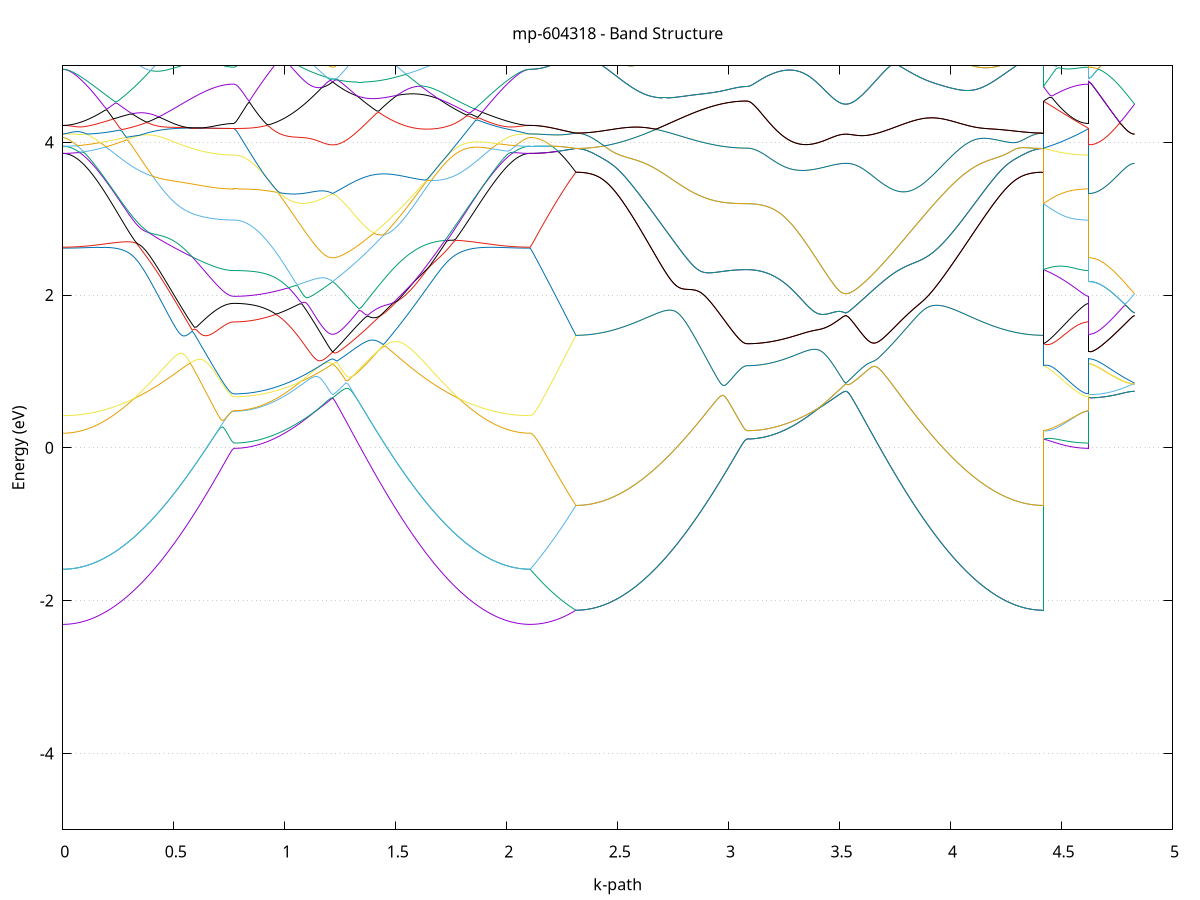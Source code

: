 set title 'mp-604318 - Band Structure'
set xlabel 'k-path'
set ylabel 'Energy (eV)'
set grid y
set yrange [-5:5]
set terminal png size 800,600
set output 'mp-604318_bands_gnuplot.png'
plot '-' using 1:2 with lines notitle, '-' using 1:2 with lines notitle, '-' using 1:2 with lines notitle, '-' using 1:2 with lines notitle, '-' using 1:2 with lines notitle, '-' using 1:2 with lines notitle, '-' using 1:2 with lines notitle, '-' using 1:2 with lines notitle, '-' using 1:2 with lines notitle, '-' using 1:2 with lines notitle, '-' using 1:2 with lines notitle, '-' using 1:2 with lines notitle, '-' using 1:2 with lines notitle, '-' using 1:2 with lines notitle, '-' using 1:2 with lines notitle, '-' using 1:2 with lines notitle, '-' using 1:2 with lines notitle, '-' using 1:2 with lines notitle, '-' using 1:2 with lines notitle, '-' using 1:2 with lines notitle, '-' using 1:2 with lines notitle, '-' using 1:2 with lines notitle, '-' using 1:2 with lines notitle, '-' using 1:2 with lines notitle, '-' using 1:2 with lines notitle, '-' using 1:2 with lines notitle, '-' using 1:2 with lines notitle, '-' using 1:2 with lines notitle, '-' using 1:2 with lines notitle, '-' using 1:2 with lines notitle, '-' using 1:2 with lines notitle, '-' using 1:2 with lines notitle, '-' using 1:2 with lines notitle, '-' using 1:2 with lines notitle, '-' using 1:2 with lines notitle, '-' using 1:2 with lines notitle, '-' using 1:2 with lines notitle, '-' using 1:2 with lines notitle, '-' using 1:2 with lines notitle, '-' using 1:2 with lines notitle, '-' using 1:2 with lines notitle, '-' using 1:2 with lines notitle, '-' using 1:2 with lines notitle, '-' using 1:2 with lines notitle, '-' using 1:2 with lines notitle, '-' using 1:2 with lines notitle, '-' using 1:2 with lines notitle, '-' using 1:2 with lines notitle
0.000000 -32.237333
0.009884 -32.237333
0.019767 -32.237333
0.029651 -32.237333
0.039534 -32.237333
0.049418 -32.237333
0.059302 -32.237333
0.069185 -32.237233
0.079069 -32.237233
0.088953 -32.237233
0.098836 -32.237233
0.108720 -32.237233
0.118603 -32.237133
0.128487 -32.237133
0.138371 -32.237133
0.148254 -32.237133
0.158138 -32.237033
0.168021 -32.237033
0.177905 -32.236933
0.187789 -32.236933
0.197672 -32.236933
0.207556 -32.236833
0.217439 -32.236833
0.227323 -32.236733
0.237207 -32.236733
0.247090 -32.236633
0.256974 -32.236633
0.266858 -32.236533
0.276741 -32.236533
0.286625 -32.236433
0.296508 -32.236433
0.306392 -32.236333
0.316276 -32.236333
0.326159 -32.236233
0.336043 -32.236233
0.345926 -32.236133
0.355810 -32.236033
0.365694 -32.236033
0.375577 -32.235933
0.385461 -32.235933
0.395344 -32.235833
0.405228 -32.235833
0.415112 -32.235733
0.424995 -32.235633
0.434879 -32.235633
0.444763 -32.235533
0.454646 -32.235533
0.464530 -32.235433
0.474413 -32.235433
0.484297 -32.235333
0.494181 -32.235333
0.504064 -32.235233
0.513948 -32.235233
0.523831 -32.235133
0.533715 -32.235133
0.543599 -32.235033
0.553482 -32.235033
0.563366 -32.234933
0.573250 -32.234933
0.583133 -32.234833
0.593017 -32.234833
0.602900 -32.234833
0.612784 -32.234733
0.622668 -32.234733
0.632551 -32.234733
0.642435 -32.234633
0.652318 -32.234633
0.662202 -32.234633
0.672086 -32.234633
0.681969 -32.234533
0.691853 -32.234533
0.701736 -32.234533
0.711620 -32.234533
0.721504 -32.234533
0.731387 -32.234533
0.741271 -32.234533
0.751155 -32.234433
0.761038 -32.234433
0.770922 -32.234433
0.770922 -32.234433
0.780813 -32.234433
0.790704 -32.234433
0.800595 -32.234433
0.810485 -32.234433
0.820376 -32.234433
0.830267 -32.234433
0.840158 -32.234433
0.850049 -32.234433
0.859940 -32.234433
0.869831 -32.234433
0.879722 -32.234433
0.889613 -32.234433
0.899504 -32.234433
0.909395 -32.234433
0.919286 -32.234433
0.929177 -32.234433
0.939068 -32.234333
0.948958 -32.234333
0.958849 -32.234333
0.968740 -32.234333
0.978631 -32.234333
0.988522 -32.234333
0.998413 -32.234333
1.008304 -32.234333
1.018195 -32.234233
1.028086 -32.234233
1.037977 -32.234233
1.047868 -32.234233
1.057759 -32.234233
1.067650 -32.234233
1.077541 -32.234233
1.087431 -32.234233
1.097322 -32.234233
1.107213 -32.234133
1.117104 -32.234133
1.126995 -32.234133
1.136886 -32.234133
1.146777 -32.234133
1.156668 -32.234133
1.166559 -32.234133
1.176450 -32.234133
1.186341 -32.234133
1.196232 -32.234133
1.206123 -32.234133
1.216014 -32.234133
1.216014 -32.234133
1.225904 -32.234133
1.235795 -32.234133
1.245686 -32.234133
1.255577 -32.234133
1.265468 -32.234133
1.275359 -32.234133
1.285250 -32.234133
1.295141 -32.234133
1.305032 -32.234133
1.314923 -32.234233
1.324814 -32.234233
1.334705 -32.234233
1.344596 -32.234233
1.354487 -32.234233
1.364378 -32.234233
1.374268 -32.234333
1.384159 -32.234333
1.394050 -32.234333
1.403941 -32.234333
1.413832 -32.234433
1.423723 -32.234433
1.433614 -32.234433
1.443505 -32.234533
1.453396 -32.234533
1.463287 -32.234533
1.473178 -32.234633
1.483069 -32.234633
1.492960 -32.234733
1.502851 -32.234733
1.512742 -32.234733
1.522632 -32.234833
1.532523 -32.234833
1.542414 -32.234933
1.552305 -32.234933
1.562196 -32.235033
1.572087 -32.235033
1.581978 -32.235133
1.591869 -32.235133
1.601760 -32.235233
1.611651 -32.235233
1.621542 -32.235333
1.631433 -32.235333
1.641324 -32.235433
1.651215 -32.235533
1.661105 -32.235533
1.670996 -32.235633
1.680887 -32.235633
1.690778 -32.235733
1.700669 -32.235833
1.710560 -32.235833
1.720451 -32.235933
1.730342 -32.235933
1.740233 -32.236033
1.750124 -32.236033
1.760015 -32.236133
1.769906 -32.236233
1.779797 -32.236233
1.789688 -32.236333
1.799579 -32.236333
1.809469 -32.236433
1.819360 -32.236433
1.829251 -32.236533
1.839142 -32.236533
1.849033 -32.236633
1.858924 -32.236633
1.868815 -32.236733
1.878706 -32.236733
1.888597 -32.236833
1.898488 -32.236833
1.908379 -32.236933
1.918270 -32.236933
1.928161 -32.236933
1.938052 -32.237033
1.947942 -32.237033
1.957833 -32.237033
1.967724 -32.237133
1.977615 -32.237133
1.987506 -32.237133
1.997397 -32.237233
2.007288 -32.237233
2.017179 -32.237233
2.027070 -32.237233
2.036961 -32.237233
2.046852 -32.237333
2.056743 -32.237333
2.066634 -32.237333
2.076525 -32.237333
2.086416 -32.237333
2.096306 -32.237333
2.106197 -32.237333
2.106197 -32.237333
2.115988 -32.237333
2.125778 -32.237333
2.135569 -32.237333
2.145359 -32.237333
2.155150 -32.237333
2.164940 -32.237333
2.174731 -32.237333
2.184521 -32.237333
2.194312 -32.237333
2.204102 -32.237233
2.213893 -32.237233
2.223683 -32.237233
2.233474 -32.237233
2.243264 -32.237233
2.253055 -32.237233
2.262845 -32.237233
2.272636 -32.237133
2.282426 -32.237133
2.292217 -32.237133
2.302007 -32.237133
2.311798 -32.237133
2.311798 -32.237133
2.321681 -32.237133
2.331565 -32.237133
2.341449 -32.237133
2.351332 -32.237133
2.361216 -32.237133
2.371100 -32.237033
2.380983 -32.237033
2.390867 -32.237033
2.400750 -32.237033
2.410634 -32.237033
2.420518 -32.237033
2.430401 -32.236933
2.440285 -32.236933
2.450168 -32.236933
2.460052 -32.236933
2.469936 -32.236833
2.479819 -32.236833
2.489703 -32.236833
2.499586 -32.236733
2.509470 -32.236733
2.519354 -32.236633
2.529237 -32.236633
2.539121 -32.236633
2.549005 -32.236533
2.558888 -32.236533
2.568772 -32.236433
2.578655 -32.236433
2.588539 -32.236333
2.598423 -32.236333
2.608306 -32.236233
2.618190 -32.236233
2.628073 -32.236133
2.637957 -32.236133
2.647841 -32.236033
2.657724 -32.236033
2.667608 -32.235933
2.677492 -32.235933
2.687375 -32.235833
2.697259 -32.235833
2.707142 -32.235733
2.717026 -32.235633
2.726910 -32.235633
2.736793 -32.235533
2.746677 -32.235533
2.756560 -32.235433
2.766444 -32.235433
2.776328 -32.235333
2.786211 -32.235333
2.796095 -32.235233
2.805978 -32.235233
2.815862 -32.235133
2.825746 -32.235133
2.835629 -32.235033
2.845513 -32.235033
2.855397 -32.235033
2.865280 -32.234933
2.875164 -32.234933
2.885047 -32.234833
2.894931 -32.234833
2.904815 -32.234833
2.914698 -32.234733
2.924582 -32.234733
2.934465 -32.234733
2.944349 -32.234633
2.954233 -32.234633
2.964116 -32.234633
2.974000 -32.234533
2.983883 -32.234533
2.993767 -32.234533
3.003651 -32.234533
3.013534 -32.234533
3.023418 -32.234533
3.033302 -32.234433
3.043185 -32.234433
3.053069 -32.234433
3.062952 -32.234433
3.072836 -32.234433
3.082720 -32.234433
3.082720 -32.234433
3.092611 -32.234433
3.102501 -32.234433
3.112392 -32.234433
3.122283 -32.234433
3.132174 -32.234433
3.142065 -32.234433
3.151956 -32.234433
3.161847 -32.234433
3.171738 -32.234433
3.181629 -32.234433
3.191520 -32.234433
3.201411 -32.234433
3.211302 -32.234433
3.221193 -32.234433
3.231084 -32.234333
3.240974 -32.234333
3.250865 -32.234333
3.260756 -32.234333
3.270647 -32.234333
3.280538 -32.234333
3.290429 -32.234333
3.300320 -32.234333
3.310211 -32.234333
3.320102 -32.234233
3.329993 -32.234233
3.339884 -32.234233
3.349775 -32.234233
3.359666 -32.234233
3.369557 -32.234233
3.379447 -32.234233
3.389338 -32.234233
3.399229 -32.234233
3.409120 -32.234233
3.419011 -32.234133
3.428902 -32.234133
3.438793 -32.234133
3.448684 -32.234133
3.458575 -32.234133
3.468466 -32.234133
3.478357 -32.234133
3.488248 -32.234133
3.498139 -32.234133
3.508030 -32.234133
3.517921 -32.234133
3.527811 -32.234133
3.527811 -32.234133
3.537702 -32.234133
3.547593 -32.234133
3.557484 -32.234133
3.567375 -32.234133
3.577266 -32.234133
3.587157 -32.234133
3.597048 -32.234133
3.606939 -32.234133
3.616830 -32.234133
3.626721 -32.234133
3.636612 -32.234233
3.646503 -32.234233
3.656394 -32.234233
3.666284 -32.234233
3.676175 -32.234233
3.686066 -32.234333
3.695957 -32.234333
3.705848 -32.234333
3.715739 -32.234333
3.725630 -32.234333
3.735521 -32.234433
3.745412 -32.234433
3.755303 -32.234433
3.765194 -32.234533
3.775085 -32.234533
3.784976 -32.234533
3.794867 -32.234633
3.804757 -32.234633
3.814648 -32.234733
3.824539 -32.234733
3.834430 -32.234733
3.844321 -32.234833
3.854212 -32.234833
3.864103 -32.234933
3.873994 -32.234933
3.883885 -32.235033
3.893776 -32.235033
3.903667 -32.235133
3.913558 -32.235133
3.923449 -32.235233
3.933340 -32.235233
3.943231 -32.235333
3.953121 -32.235333
3.963012 -32.235433
3.972903 -32.235433
3.982794 -32.235533
3.992685 -32.235533
4.002576 -32.235633
4.012467 -32.235633
4.022358 -32.235733
4.032249 -32.235733
4.042140 -32.235833
4.052031 -32.235933
4.061922 -32.235933
4.071813 -32.236033
4.081704 -32.236033
4.091595 -32.236133
4.101485 -32.236133
4.111376 -32.236233
4.121267 -32.236233
4.131158 -32.236333
4.141049 -32.236333
4.150940 -32.236433
4.160831 -32.236433
4.170722 -32.236533
4.180613 -32.236533
4.190504 -32.236633
4.200395 -32.236633
4.210286 -32.236633
4.220177 -32.236733
4.230068 -32.236733
4.239958 -32.236833
4.249849 -32.236833
4.259740 -32.236833
4.269631 -32.236933
4.279522 -32.236933
4.289413 -32.236933
4.299304 -32.236933
4.309195 -32.237033
4.319086 -32.237033
4.328977 -32.237033
4.338868 -32.237033
4.348759 -32.237033
4.358650 -32.237033
4.368541 -32.237133
4.378432 -32.237133
4.388322 -32.237133
4.398213 -32.237133
4.408104 -32.237133
4.417995 -32.237133
4.417995 -32.234433
4.427786 -32.234433
4.437576 -32.234433
4.447367 -32.234433
4.457157 -32.234433
4.466948 -32.234433
4.476738 -32.234433
4.486529 -32.234433
4.496319 -32.234433
4.506110 -32.234433
4.515900 -32.234433
4.525691 -32.234433
4.535481 -32.234433
4.545272 -32.234433
4.555062 -32.234433
4.564853 -32.234433
4.574643 -32.234433
4.584434 -32.234433
4.594224 -32.234433
4.604015 -32.234433
4.613805 -32.234433
4.623596 -32.234433
4.623596 -32.234133
4.633386 -32.234133
4.643177 -32.234133
4.652967 -32.234133
4.662758 -32.234133
4.672548 -32.234133
4.682339 -32.234133
4.692129 -32.234133
4.701920 -32.234133
4.711710 -32.234133
4.721501 -32.234133
4.731291 -32.234133
4.741082 -32.234133
4.750872 -32.234133
4.760663 -32.234133
4.770453 -32.234133
4.780244 -32.234133
4.790034 -32.234133
4.799825 -32.234133
4.809615 -32.234133
4.819406 -32.234133
4.829196 -32.234133
e
0.000000 -32.236933
0.009884 -32.236933
0.019767 -32.236933
0.029651 -32.236833
0.039534 -32.236833
0.049418 -32.236833
0.059302 -32.236833
0.069185 -32.236833
0.079069 -32.236833
0.088953 -32.236833
0.098836 -32.236833
0.108720 -32.236733
0.118603 -32.236733
0.128487 -32.236733
0.138371 -32.236733
0.148254 -32.236633
0.158138 -32.236633
0.168021 -32.236633
0.177905 -32.236533
0.187789 -32.236533
0.197672 -32.236533
0.207556 -32.236433
0.217439 -32.236433
0.227323 -32.236433
0.237207 -32.236333
0.247090 -32.236333
0.256974 -32.236233
0.266858 -32.236233
0.276741 -32.236233
0.286625 -32.236133
0.296508 -32.236133
0.306392 -32.236033
0.316276 -32.236033
0.326159 -32.235933
0.336043 -32.235933
0.345926 -32.235833
0.355810 -32.235833
0.365694 -32.235733
0.375577 -32.235733
0.385461 -32.235633
0.395344 -32.235633
0.405228 -32.235533
0.415112 -32.235533
0.424995 -32.235433
0.434879 -32.235433
0.444763 -32.235333
0.454646 -32.235333
0.464530 -32.235233
0.474413 -32.235233
0.484297 -32.235133
0.494181 -32.235133
0.504064 -32.235133
0.513948 -32.235033
0.523831 -32.235033
0.533715 -32.234933
0.543599 -32.234933
0.553482 -32.234833
0.563366 -32.234833
0.573250 -32.234833
0.583133 -32.234733
0.593017 -32.234733
0.602900 -32.234733
0.612784 -32.234633
0.622668 -32.234633
0.632551 -32.234633
0.642435 -32.234633
0.652318 -32.234533
0.662202 -32.234533
0.672086 -32.234533
0.681969 -32.234533
0.691853 -32.234533
0.701736 -32.234433
0.711620 -32.234433
0.721504 -32.234433
0.731387 -32.234433
0.741271 -32.234433
0.751155 -32.234433
0.761038 -32.234433
0.770922 -32.234433
0.770922 -32.234433
0.780813 -32.234433
0.790704 -32.234433
0.800595 -32.234433
0.810485 -32.234433
0.820376 -32.234433
0.830267 -32.234433
0.840158 -32.234433
0.850049 -32.234433
0.859940 -32.234433
0.869831 -32.234433
0.879722 -32.234433
0.889613 -32.234333
0.899504 -32.234333
0.909395 -32.234333
0.919286 -32.234333
0.929177 -32.234333
0.939068 -32.234333
0.948958 -32.234333
0.958849 -32.234333
0.968740 -32.234333
0.978631 -32.234333
0.988522 -32.234333
0.998413 -32.234233
1.008304 -32.234233
1.018195 -32.234233
1.028086 -32.234233
1.037977 -32.234233
1.047868 -32.234233
1.057759 -32.234233
1.067650 -32.234233
1.077541 -32.234233
1.087431 -32.234233
1.097322 -32.234133
1.107213 -32.234133
1.117104 -32.234133
1.126995 -32.234133
1.136886 -32.234133
1.146777 -32.234133
1.156668 -32.234133
1.166559 -32.234133
1.176450 -32.234133
1.186341 -32.234133
1.196232 -32.234133
1.206123 -32.234133
1.216014 -32.234133
1.216014 -32.234133
1.225904 -32.234133
1.235795 -32.234133
1.245686 -32.234133
1.255577 -32.234133
1.265468 -32.234133
1.275359 -32.234133
1.285250 -32.234133
1.295141 -32.234133
1.305032 -32.234133
1.314923 -32.234133
1.324814 -32.234233
1.334705 -32.234233
1.344596 -32.234233
1.354487 -32.234233
1.364378 -32.234233
1.374268 -32.234233
1.384159 -32.234333
1.394050 -32.234333
1.403941 -32.234333
1.413832 -32.234333
1.423723 -32.234333
1.433614 -32.234433
1.443505 -32.234433
1.453396 -32.234433
1.463287 -32.234533
1.473178 -32.234533
1.483069 -32.234533
1.492960 -32.234633
1.502851 -32.234633
1.512742 -32.234633
1.522632 -32.234733
1.532523 -32.234733
1.542414 -32.234833
1.552305 -32.234833
1.562196 -32.234833
1.572087 -32.234933
1.581978 -32.234933
1.591869 -32.235033
1.601760 -32.235033
1.611651 -32.235133
1.621542 -32.235133
1.631433 -32.235233
1.641324 -32.235233
1.651215 -32.235333
1.661105 -32.235333
1.670996 -32.235433
1.680887 -32.235433
1.690778 -32.235533
1.700669 -32.235533
1.710560 -32.235633
1.720451 -32.235633
1.730342 -32.235733
1.740233 -32.235733
1.750124 -32.235833
1.760015 -32.235833
1.769906 -32.235933
1.779797 -32.235933
1.789688 -32.236033
1.799579 -32.236033
1.809469 -32.236133
1.819360 -32.236133
1.829251 -32.236233
1.839142 -32.236233
1.849033 -32.236233
1.858924 -32.236333
1.868815 -32.236333
1.878706 -32.236433
1.888597 -32.236433
1.898488 -32.236433
1.908379 -32.236533
1.918270 -32.236533
1.928161 -32.236533
1.938052 -32.236633
1.947942 -32.236633
1.957833 -32.236633
1.967724 -32.236733
1.977615 -32.236733
1.987506 -32.236733
1.997397 -32.236733
2.007288 -32.236833
2.017179 -32.236833
2.027070 -32.236833
2.036961 -32.236833
2.046852 -32.236833
2.056743 -32.236833
2.066634 -32.236833
2.076525 -32.236833
2.086416 -32.236933
2.096306 -32.236933
2.106197 -32.236933
2.106197 -32.236933
2.115988 -32.236933
2.125778 -32.236933
2.135569 -32.236933
2.145359 -32.236933
2.155150 -32.236933
2.164940 -32.236933
2.174731 -32.236933
2.184521 -32.236933
2.194312 -32.236933
2.204102 -32.236933
2.213893 -32.236933
2.223683 -32.236933
2.233474 -32.237033
2.243264 -32.237033
2.253055 -32.237033
2.262845 -32.237033
2.272636 -32.237033
2.282426 -32.237033
2.292217 -32.237133
2.302007 -32.237133
2.311798 -32.237133
2.311798 -32.237133
2.321681 -32.237133
2.331565 -32.237133
2.341449 -32.237133
2.351332 -32.237133
2.361216 -32.237133
2.371100 -32.237033
2.380983 -32.237033
2.390867 -32.237033
2.400750 -32.237033
2.410634 -32.237033
2.420518 -32.237033
2.430401 -32.236933
2.440285 -32.236933
2.450168 -32.236933
2.460052 -32.236833
2.469936 -32.236833
2.479819 -32.236833
2.489703 -32.236733
2.499586 -32.236733
2.509470 -32.236733
2.519354 -32.236633
2.529237 -32.236633
2.539121 -32.236633
2.549005 -32.236533
2.558888 -32.236533
2.568772 -32.236433
2.578655 -32.236433
2.588539 -32.236333
2.598423 -32.236333
2.608306 -32.236233
2.618190 -32.236233
2.628073 -32.236133
2.637957 -32.236133
2.647841 -32.236033
2.657724 -32.236033
2.667608 -32.235933
2.677492 -32.235933
2.687375 -32.235833
2.697259 -32.235733
2.707142 -32.235733
2.717026 -32.235633
2.726910 -32.235633
2.736793 -32.235533
2.746677 -32.235533
2.756560 -32.235433
2.766444 -32.235433
2.776328 -32.235333
2.786211 -32.235333
2.796095 -32.235233
2.805978 -32.235233
2.815862 -32.235133
2.825746 -32.235133
2.835629 -32.235033
2.845513 -32.235033
2.855397 -32.234933
2.865280 -32.234933
2.875164 -32.234933
2.885047 -32.234833
2.894931 -32.234833
2.904815 -32.234733
2.914698 -32.234733
2.924582 -32.234733
2.934465 -32.234633
2.944349 -32.234633
2.954233 -32.234633
2.964116 -32.234633
2.974000 -32.234533
2.983883 -32.234533
2.993767 -32.234533
3.003651 -32.234533
3.013534 -32.234533
3.023418 -32.234533
3.033302 -32.234433
3.043185 -32.234433
3.053069 -32.234433
3.062952 -32.234433
3.072836 -32.234433
3.082720 -32.234433
3.082720 -32.234433
3.092611 -32.234433
3.102501 -32.234433
3.112392 -32.234433
3.122283 -32.234433
3.132174 -32.234433
3.142065 -32.234433
3.151956 -32.234433
3.161847 -32.234433
3.171738 -32.234433
3.181629 -32.234433
3.191520 -32.234433
3.201411 -32.234433
3.211302 -32.234433
3.221193 -32.234333
3.231084 -32.234333
3.240974 -32.234333
3.250865 -32.234333
3.260756 -32.234333
3.270647 -32.234333
3.280538 -32.234333
3.290429 -32.234333
3.300320 -32.234333
3.310211 -32.234333
3.320102 -32.234233
3.329993 -32.234233
3.339884 -32.234233
3.349775 -32.234233
3.359666 -32.234233
3.369557 -32.234233
3.379447 -32.234233
3.389338 -32.234233
3.399229 -32.234233
3.409120 -32.234133
3.419011 -32.234133
3.428902 -32.234133
3.438793 -32.234133
3.448684 -32.234133
3.458575 -32.234133
3.468466 -32.234133
3.478357 -32.234133
3.488248 -32.234133
3.498139 -32.234133
3.508030 -32.234133
3.517921 -32.234133
3.527811 -32.234133
3.527811 -32.234133
3.537702 -32.234133
3.547593 -32.234133
3.557484 -32.234133
3.567375 -32.234133
3.577266 -32.234133
3.587157 -32.234133
3.597048 -32.234133
3.606939 -32.234133
3.616830 -32.234133
3.626721 -32.234133
3.636612 -32.234233
3.646503 -32.234233
3.656394 -32.234233
3.666284 -32.234233
3.676175 -32.234233
3.686066 -32.234233
3.695957 -32.234333
3.705848 -32.234333
3.715739 -32.234333
3.725630 -32.234333
3.735521 -32.234433
3.745412 -32.234433
3.755303 -32.234433
3.765194 -32.234533
3.775085 -32.234533
3.784976 -32.234533
3.794867 -32.234633
3.804757 -32.234633
3.814648 -32.234633
3.824539 -32.234733
3.834430 -32.234733
3.844321 -32.234833
3.854212 -32.234833
3.864103 -32.234933
3.873994 -32.234933
3.883885 -32.235033
3.893776 -32.235033
3.903667 -32.235133
3.913558 -32.235133
3.923449 -32.235233
3.933340 -32.235233
3.943231 -32.235333
3.953121 -32.235333
3.963012 -32.235433
3.972903 -32.235433
3.982794 -32.235533
3.992685 -32.235533
4.002576 -32.235633
4.012467 -32.235633
4.022358 -32.235733
4.032249 -32.235733
4.042140 -32.235833
4.052031 -32.235933
4.061922 -32.235933
4.071813 -32.236033
4.081704 -32.236033
4.091595 -32.236133
4.101485 -32.236133
4.111376 -32.236233
4.121267 -32.236233
4.131158 -32.236333
4.141049 -32.236333
4.150940 -32.236433
4.160831 -32.236433
4.170722 -32.236533
4.180613 -32.236533
4.190504 -32.236533
4.200395 -32.236633
4.210286 -32.236633
4.220177 -32.236733
4.230068 -32.236733
4.239958 -32.236733
4.249849 -32.236833
4.259740 -32.236833
4.269631 -32.236833
4.279522 -32.236933
4.289413 -32.236933
4.299304 -32.236933
4.309195 -32.237033
4.319086 -32.237033
4.328977 -32.237033
4.338868 -32.237033
4.348759 -32.237033
4.358650 -32.237033
4.368541 -32.237133
4.378432 -32.237133
4.388322 -32.237133
4.398213 -32.237133
4.408104 -32.237133
4.417995 -32.237133
4.417995 -32.234433
4.427786 -32.234433
4.437576 -32.234433
4.447367 -32.234433
4.457157 -32.234433
4.466948 -32.234433
4.476738 -32.234433
4.486529 -32.234433
4.496319 -32.234433
4.506110 -32.234433
4.515900 -32.234433
4.525691 -32.234433
4.535481 -32.234433
4.545272 -32.234433
4.555062 -32.234433
4.564853 -32.234433
4.574643 -32.234433
4.584434 -32.234433
4.594224 -32.234433
4.604015 -32.234433
4.613805 -32.234433
4.623596 -32.234433
4.623596 -32.234133
4.633386 -32.234133
4.643177 -32.234133
4.652967 -32.234133
4.662758 -32.234133
4.672548 -32.234133
4.682339 -32.234133
4.692129 -32.234133
4.701920 -32.234133
4.711710 -32.234133
4.721501 -32.234133
4.731291 -32.234133
4.741082 -32.234133
4.750872 -32.234133
4.760663 -32.234133
4.770453 -32.234133
4.780244 -32.234133
4.790034 -32.234133
4.799825 -32.234133
4.809615 -32.234133
4.819406 -32.234133
4.829196 -32.234133
e
0.000000 -32.228733
0.009884 -32.228733
0.019767 -32.228733
0.029651 -32.228733
0.039534 -32.228733
0.049418 -32.228733
0.059302 -32.228733
0.069185 -32.228733
0.079069 -32.228633
0.088953 -32.228633
0.098836 -32.228633
0.108720 -32.228633
0.118603 -32.228633
0.128487 -32.228533
0.138371 -32.228533
0.148254 -32.228533
0.158138 -32.228533
0.168021 -32.228433
0.177905 -32.228433
0.187789 -32.228433
0.197672 -32.228333
0.207556 -32.228333
0.217439 -32.228333
0.227323 -32.228233
0.237207 -32.228233
0.247090 -32.228133
0.256974 -32.228133
0.266858 -32.228033
0.276741 -32.228033
0.286625 -32.228033
0.296508 -32.227933
0.306392 -32.227933
0.316276 -32.227833
0.326159 -32.227833
0.336043 -32.227733
0.345926 -32.227733
0.355810 -32.227633
0.365694 -32.227633
0.375577 -32.227533
0.385461 -32.227533
0.395344 -32.227433
0.405228 -32.227433
0.415112 -32.227333
0.424995 -32.227333
0.434879 -32.227233
0.444763 -32.227233
0.454646 -32.227133
0.464530 -32.227133
0.474413 -32.227033
0.484297 -32.227033
0.494181 -32.226933
0.504064 -32.226933
0.513948 -32.226933
0.523831 -32.226833
0.533715 -32.226833
0.543599 -32.226733
0.553482 -32.226733
0.563366 -32.226733
0.573250 -32.226633
0.583133 -32.226633
0.593017 -32.226533
0.602900 -32.226533
0.612784 -32.226533
0.622668 -32.226533
0.632551 -32.226433
0.642435 -32.226433
0.652318 -32.226433
0.662202 -32.226433
0.672086 -32.226333
0.681969 -32.226333
0.691853 -32.226333
0.701736 -32.226333
0.711620 -32.226333
0.721504 -32.226333
0.731387 -32.226333
0.741271 -32.226233
0.751155 -32.226233
0.761038 -32.226233
0.770922 -32.226233
0.770922 -32.226233
0.780813 -32.226233
0.790704 -32.226233
0.800595 -32.226233
0.810485 -32.226233
0.820376 -32.226233
0.830267 -32.226233
0.840158 -32.226233
0.850049 -32.226233
0.859940 -32.226233
0.869831 -32.226233
0.879722 -32.226233
0.889613 -32.226233
0.899504 -32.226233
0.909395 -32.226233
0.919286 -32.226233
0.929177 -32.226233
0.939068 -32.226133
0.948958 -32.226133
0.958849 -32.226133
0.968740 -32.226133
0.978631 -32.226133
0.988522 -32.226133
0.998413 -32.226133
1.008304 -32.226133
1.018195 -32.226133
1.028086 -32.226133
1.037977 -32.226033
1.047868 -32.226033
1.057759 -32.226033
1.067650 -32.226033
1.077541 -32.226033
1.087431 -32.226033
1.097322 -32.226033
1.107213 -32.226033
1.117104 -32.226033
1.126995 -32.226033
1.136886 -32.226033
1.146777 -32.226033
1.156668 -32.225933
1.166559 -32.225933
1.176450 -32.225933
1.186341 -32.225933
1.196232 -32.225933
1.206123 -32.225933
1.216014 -32.225933
1.216014 -32.225933
1.225904 -32.225933
1.235795 -32.225933
1.245686 -32.225933
1.255577 -32.225933
1.265468 -32.225933
1.275359 -32.225933
1.285250 -32.226033
1.295141 -32.226033
1.305032 -32.226033
1.314923 -32.226033
1.324814 -32.226033
1.334705 -32.226033
1.344596 -32.226033
1.354487 -32.226033
1.364378 -32.226133
1.374268 -32.226133
1.384159 -32.226133
1.394050 -32.226133
1.403941 -32.226133
1.413832 -32.226233
1.423723 -32.226233
1.433614 -32.226233
1.443505 -32.226333
1.453396 -32.226333
1.463287 -32.226333
1.473178 -32.226333
1.483069 -32.226433
1.492960 -32.226433
1.502851 -32.226533
1.512742 -32.226533
1.522632 -32.226533
1.532523 -32.226633
1.542414 -32.226633
1.552305 -32.226633
1.562196 -32.226733
1.572087 -32.226733
1.581978 -32.226833
1.591869 -32.226833
1.601760 -32.226933
1.611651 -32.226933
1.621542 -32.227033
1.631433 -32.227033
1.641324 -32.227133
1.651215 -32.227133
1.661105 -32.227233
1.670996 -32.227233
1.680887 -32.227333
1.690778 -32.227333
1.700669 -32.227433
1.710560 -32.227433
1.720451 -32.227533
1.730342 -32.227533
1.740233 -32.227633
1.750124 -32.227633
1.760015 -32.227733
1.769906 -32.227733
1.779797 -32.227833
1.789688 -32.227833
1.799579 -32.227933
1.809469 -32.227933
1.819360 -32.228033
1.829251 -32.228033
1.839142 -32.228033
1.849033 -32.228133
1.858924 -32.228133
1.868815 -32.228233
1.878706 -32.228233
1.888597 -32.228333
1.898488 -32.228333
1.908379 -32.228333
1.918270 -32.228433
1.928161 -32.228433
1.938052 -32.228433
1.947942 -32.228533
1.957833 -32.228533
1.967724 -32.228533
1.977615 -32.228533
1.987506 -32.228633
1.997397 -32.228633
2.007288 -32.228633
2.017179 -32.228633
2.027070 -32.228633
2.036961 -32.228733
2.046852 -32.228733
2.056743 -32.228733
2.066634 -32.228733
2.076525 -32.228733
2.086416 -32.228733
2.096306 -32.228733
2.106197 -32.228733
2.106197 -32.228733
2.115988 -32.228733
2.125778 -32.228733
2.135569 -32.228733
2.145359 -32.228733
2.155150 -32.228733
2.164940 -32.228733
2.174731 -32.228733
2.184521 -32.228733
2.194312 -32.228733
2.204102 -32.228633
2.213893 -32.228633
2.223683 -32.228633
2.233474 -32.228633
2.243264 -32.228633
2.253055 -32.228633
2.262845 -32.228633
2.272636 -32.228533
2.282426 -32.228533
2.292217 -32.228533
2.302007 -32.228533
2.311798 -32.228533
2.311798 -32.228533
2.321681 -32.228533
2.331565 -32.228533
2.341449 -32.228533
2.351332 -32.228533
2.361216 -32.228533
2.371100 -32.228433
2.380983 -32.228433
2.390867 -32.228433
2.400750 -32.228433
2.410634 -32.228433
2.420518 -32.228433
2.430401 -32.228333
2.440285 -32.228333
2.450168 -32.228333
2.460052 -32.228333
2.469936 -32.228233
2.479819 -32.228233
2.489703 -32.228233
2.499586 -32.228233
2.509470 -32.228133
2.519354 -32.228133
2.529237 -32.228133
2.539121 -32.228033
2.549005 -32.228033
2.558888 -32.227933
2.568772 -32.227933
2.578655 -32.227933
2.588539 -32.227833
2.598423 -32.227833
2.608306 -32.227733
2.618190 -32.227733
2.628073 -32.227733
2.637957 -32.227633
2.647841 -32.227633
2.657724 -32.227533
2.667608 -32.227533
2.677492 -32.227433
2.687375 -32.227433
2.697259 -32.227333
2.707142 -32.227333
2.717026 -32.227333
2.726910 -32.227233
2.736793 -32.227233
2.746677 -32.227133
2.756560 -32.227133
2.766444 -32.227033
2.776328 -32.227033
2.786211 -32.226933
2.796095 -32.226933
2.805978 -32.226933
2.815862 -32.226833
2.825746 -32.226833
2.835629 -32.226733
2.845513 -32.226733
2.855397 -32.226733
2.865280 -32.226633
2.875164 -32.226633
2.885047 -32.226633
2.894931 -32.226533
2.904815 -32.226533
2.914698 -32.226533
2.924582 -32.226433
2.934465 -32.226433
2.944349 -32.226433
2.954233 -32.226433
2.964116 -32.226333
2.974000 -32.226333
2.983883 -32.226333
2.993767 -32.226333
3.003651 -32.226333
3.013534 -32.226333
3.023418 -32.226233
3.033302 -32.226233
3.043185 -32.226233
3.053069 -32.226233
3.062952 -32.226233
3.072836 -32.226233
3.082720 -32.226233
3.082720 -32.226233
3.092611 -32.226233
3.102501 -32.226233
3.112392 -32.226233
3.122283 -32.226233
3.132174 -32.226233
3.142065 -32.226233
3.151956 -32.226233
3.161847 -32.226233
3.171738 -32.226233
3.181629 -32.226233
3.191520 -32.226233
3.201411 -32.226233
3.211302 -32.226233
3.221193 -32.226233
3.231084 -32.226133
3.240974 -32.226133
3.250865 -32.226133
3.260756 -32.226133
3.270647 -32.226133
3.280538 -32.226133
3.290429 -32.226133
3.300320 -32.226133
3.310211 -32.226133
3.320102 -32.226133
3.329993 -32.226133
3.339884 -32.226033
3.349775 -32.226033
3.359666 -32.226033
3.369557 -32.226033
3.379447 -32.226033
3.389338 -32.226033
3.399229 -32.226033
3.409120 -32.226033
3.419011 -32.226033
3.428902 -32.226033
3.438793 -32.226033
3.448684 -32.226033
3.458575 -32.225933
3.468466 -32.225933
3.478357 -32.225933
3.488248 -32.225933
3.498139 -32.225933
3.508030 -32.225933
3.517921 -32.225933
3.527811 -32.225933
3.527811 -32.225933
3.537702 -32.225933
3.547593 -32.225933
3.557484 -32.225933
3.567375 -32.225933
3.577266 -32.225933
3.587157 -32.225933
3.597048 -32.226033
3.606939 -32.226033
3.616830 -32.226033
3.626721 -32.226033
3.636612 -32.226033
3.646503 -32.226033
3.656394 -32.226033
3.666284 -32.226033
3.676175 -32.226033
3.686066 -32.226133
3.695957 -32.226133
3.705848 -32.226133
3.715739 -32.226133
3.725630 -32.226133
3.735521 -32.226233
3.745412 -32.226233
3.755303 -32.226233
3.765194 -32.226333
3.775085 -32.226333
3.784976 -32.226333
3.794867 -32.226333
3.804757 -32.226433
3.814648 -32.226433
3.824539 -32.226433
3.834430 -32.226533
3.844321 -32.226533
3.854212 -32.226633
3.864103 -32.226633
3.873994 -32.226633
3.883885 -32.226733
3.893776 -32.226733
3.903667 -32.226833
3.913558 -32.226833
3.923449 -32.226833
3.933340 -32.226933
3.943231 -32.226933
3.953121 -32.227033
3.963012 -32.227033
3.972903 -32.227133
3.982794 -32.227133
3.992685 -32.227233
4.002576 -32.227233
4.012467 -32.227233
4.022358 -32.227333
4.032249 -32.227333
4.042140 -32.227433
4.052031 -32.227433
4.061922 -32.227533
4.071813 -32.227533
4.081704 -32.227633
4.091595 -32.227633
4.101485 -32.227733
4.111376 -32.227733
4.121267 -32.227733
4.131158 -32.227833
4.141049 -32.227833
4.150940 -32.227933
4.160831 -32.227933
4.170722 -32.227933
4.180613 -32.228033
4.190504 -32.228033
4.200395 -32.228133
4.210286 -32.228133
4.220177 -32.228133
4.230068 -32.228233
4.239958 -32.228233
4.249849 -32.228233
4.259740 -32.228233
4.269631 -32.228333
4.279522 -32.228333
4.289413 -32.228333
4.299304 -32.228333
4.309195 -32.228433
4.319086 -32.228433
4.328977 -32.228433
4.338868 -32.228433
4.348759 -32.228433
4.358650 -32.228433
4.368541 -32.228533
4.378432 -32.228533
4.388322 -32.228533
4.398213 -32.228533
4.408104 -32.228533
4.417995 -32.228533
4.417995 -32.226233
4.427786 -32.226233
4.437576 -32.226233
4.447367 -32.226233
4.457157 -32.226233
4.466948 -32.226233
4.476738 -32.226233
4.486529 -32.226233
4.496319 -32.226233
4.506110 -32.226233
4.515900 -32.226233
4.525691 -32.226233
4.535481 -32.226233
4.545272 -32.226233
4.555062 -32.226233
4.564853 -32.226233
4.574643 -32.226233
4.584434 -32.226233
4.594224 -32.226233
4.604015 -32.226233
4.613805 -32.226233
4.623596 -32.226233
4.623596 -32.225933
4.633386 -32.225933
4.643177 -32.225933
4.652967 -32.225933
4.662758 -32.225933
4.672548 -32.225933
4.682339 -32.225933
4.692129 -32.225933
4.701920 -32.225933
4.711710 -32.225933
4.721501 -32.225933
4.731291 -32.225933
4.741082 -32.225933
4.750872 -32.225933
4.760663 -32.225933
4.770453 -32.225933
4.780244 -32.225933
4.790034 -32.225933
4.799825 -32.225933
4.809615 -32.225933
4.819406 -32.225933
4.829196 -32.225933
e
0.000000 -32.228333
0.009884 -32.228333
0.019767 -32.228333
0.029651 -32.228333
0.039534 -32.228233
0.049418 -32.228233
0.059302 -32.228233
0.069185 -32.228233
0.079069 -32.228233
0.088953 -32.228233
0.098836 -32.228233
0.108720 -32.228233
0.118603 -32.228133
0.128487 -32.228133
0.138371 -32.228133
0.148254 -32.228133
0.158138 -32.228033
0.168021 -32.228033
0.177905 -32.228033
0.187789 -32.228033
0.197672 -32.227933
0.207556 -32.227933
0.217439 -32.227933
0.227323 -32.227833
0.237207 -32.227833
0.247090 -32.227833
0.256974 -32.227733
0.266858 -32.227733
0.276741 -32.227733
0.286625 -32.227633
0.296508 -32.227633
0.306392 -32.227533
0.316276 -32.227533
0.326159 -32.227533
0.336043 -32.227433
0.345926 -32.227433
0.355810 -32.227333
0.365694 -32.227333
0.375577 -32.227333
0.385461 -32.227233
0.395344 -32.227233
0.405228 -32.227133
0.415112 -32.227133
0.424995 -32.227133
0.434879 -32.227033
0.444763 -32.227033
0.454646 -32.226933
0.464530 -32.226933
0.474413 -32.226933
0.484297 -32.226833
0.494181 -32.226833
0.504064 -32.226733
0.513948 -32.226733
0.523831 -32.226733
0.533715 -32.226633
0.543599 -32.226633
0.553482 -32.226633
0.563366 -32.226533
0.573250 -32.226533
0.583133 -32.226533
0.593017 -32.226433
0.602900 -32.226433
0.612784 -32.226433
0.622668 -32.226433
0.632551 -32.226333
0.642435 -32.226333
0.652318 -32.226333
0.662202 -32.226333
0.672086 -32.226333
0.681969 -32.226333
0.691853 -32.226233
0.701736 -32.226233
0.711620 -32.226233
0.721504 -32.226233
0.731387 -32.226233
0.741271 -32.226233
0.751155 -32.226233
0.761038 -32.226233
0.770922 -32.226233
0.770922 -32.226233
0.780813 -32.226233
0.790704 -32.226233
0.800595 -32.226233
0.810485 -32.226233
0.820376 -32.226233
0.830267 -32.226233
0.840158 -32.226233
0.850049 -32.226233
0.859940 -32.226233
0.869831 -32.226233
0.879722 -32.226233
0.889613 -32.226133
0.899504 -32.226133
0.909395 -32.226133
0.919286 -32.226133
0.929177 -32.226133
0.939068 -32.226133
0.948958 -32.226133
0.958849 -32.226133
0.968740 -32.226133
0.978631 -32.226133
0.988522 -32.226133
0.998413 -32.226133
1.008304 -32.226133
1.018195 -32.226033
1.028086 -32.226033
1.037977 -32.226033
1.047868 -32.226033
1.057759 -32.226033
1.067650 -32.226033
1.077541 -32.226033
1.087431 -32.226033
1.097322 -32.226033
1.107213 -32.226033
1.117104 -32.226033
1.126995 -32.226033
1.136886 -32.226033
1.146777 -32.225933
1.156668 -32.225933
1.166559 -32.225933
1.176450 -32.225933
1.186341 -32.225933
1.196232 -32.225933
1.206123 -32.225933
1.216014 -32.225933
1.216014 -32.225933
1.225904 -32.225933
1.235795 -32.225933
1.245686 -32.225933
1.255577 -32.225933
1.265468 -32.225933
1.275359 -32.225933
1.285250 -32.226033
1.295141 -32.226033
1.305032 -32.226033
1.314923 -32.226033
1.324814 -32.226033
1.334705 -32.226033
1.344596 -32.226033
1.354487 -32.226033
1.364378 -32.226033
1.374268 -32.226133
1.384159 -32.226133
1.394050 -32.226133
1.403941 -32.226133
1.413832 -32.226133
1.423723 -32.226233
1.433614 -32.226233
1.443505 -32.226233
1.453396 -32.226233
1.463287 -32.226233
1.473178 -32.226333
1.483069 -32.226333
1.492960 -32.226333
1.502851 -32.226433
1.512742 -32.226433
1.522632 -32.226433
1.532523 -32.226533
1.542414 -32.226533
1.552305 -32.226533
1.562196 -32.226633
1.572087 -32.226633
1.581978 -32.226633
1.591869 -32.226733
1.601760 -32.226733
1.611651 -32.226833
1.621542 -32.226833
1.631433 -32.226833
1.641324 -32.226933
1.651215 -32.226933
1.661105 -32.227033
1.670996 -32.227033
1.680887 -32.227033
1.690778 -32.227133
1.700669 -32.227133
1.710560 -32.227233
1.720451 -32.227233
1.730342 -32.227333
1.740233 -32.227333
1.750124 -32.227333
1.760015 -32.227433
1.769906 -32.227433
1.779797 -32.227533
1.789688 -32.227533
1.799579 -32.227533
1.809469 -32.227633
1.819360 -32.227633
1.829251 -32.227733
1.839142 -32.227733
1.849033 -32.227733
1.858924 -32.227833
1.868815 -32.227833
1.878706 -32.227833
1.888597 -32.227933
1.898488 -32.227933
1.908379 -32.227933
1.918270 -32.228033
1.928161 -32.228033
1.938052 -32.228033
1.947942 -32.228033
1.957833 -32.228133
1.967724 -32.228133
1.977615 -32.228133
1.987506 -32.228133
1.997397 -32.228233
2.007288 -32.228233
2.017179 -32.228233
2.027070 -32.228233
2.036961 -32.228233
2.046852 -32.228233
2.056743 -32.228233
2.066634 -32.228233
2.076525 -32.228333
2.086416 -32.228333
2.096306 -32.228333
2.106197 -32.228333
2.106197 -32.228333
2.115988 -32.228333
2.125778 -32.228333
2.135569 -32.228333
2.145359 -32.228333
2.155150 -32.228333
2.164940 -32.228333
2.174731 -32.228333
2.184521 -32.228333
2.194312 -32.228333
2.204102 -32.228333
2.213893 -32.228333
2.223683 -32.228333
2.233474 -32.228433
2.243264 -32.228433
2.253055 -32.228433
2.262845 -32.228433
2.272636 -32.228433
2.282426 -32.228433
2.292217 -32.228433
2.302007 -32.228533
2.311798 -32.228533
2.311798 -32.228533
2.321681 -32.228533
2.331565 -32.228533
2.341449 -32.228533
2.351332 -32.228533
2.361216 -32.228533
2.371100 -32.228433
2.380983 -32.228433
2.390867 -32.228433
2.400750 -32.228433
2.410634 -32.228433
2.420518 -32.228433
2.430401 -32.228333
2.440285 -32.228333
2.450168 -32.228333
2.460052 -32.228333
2.469936 -32.228233
2.479819 -32.228233
2.489703 -32.228233
2.499586 -32.228233
2.509470 -32.228133
2.519354 -32.228133
2.529237 -32.228133
2.539121 -32.228033
2.549005 -32.228033
2.558888 -32.227933
2.568772 -32.227933
2.578655 -32.227933
2.588539 -32.227833
2.598423 -32.227833
2.608306 -32.227733
2.618190 -32.227733
2.628073 -32.227733
2.637957 -32.227633
2.647841 -32.227633
2.657724 -32.227533
2.667608 -32.227533
2.677492 -32.227433
2.687375 -32.227433
2.697259 -32.227333
2.707142 -32.227333
2.717026 -32.227333
2.726910 -32.227233
2.736793 -32.227233
2.746677 -32.227133
2.756560 -32.227133
2.766444 -32.227033
2.776328 -32.227033
2.786211 -32.226933
2.796095 -32.226933
2.805978 -32.226933
2.815862 -32.226833
2.825746 -32.226833
2.835629 -32.226733
2.845513 -32.226733
2.855397 -32.226733
2.865280 -32.226633
2.875164 -32.226633
2.885047 -32.226633
2.894931 -32.226533
2.904815 -32.226533
2.914698 -32.226533
2.924582 -32.226433
2.934465 -32.226433
2.944349 -32.226433
2.954233 -32.226433
2.964116 -32.226333
2.974000 -32.226333
2.983883 -32.226333
2.993767 -32.226333
3.003651 -32.226333
3.013534 -32.226333
3.023418 -32.226233
3.033302 -32.226233
3.043185 -32.226233
3.053069 -32.226233
3.062952 -32.226233
3.072836 -32.226233
3.082720 -32.226233
3.082720 -32.226233
3.092611 -32.226233
3.102501 -32.226233
3.112392 -32.226233
3.122283 -32.226233
3.132174 -32.226233
3.142065 -32.226233
3.151956 -32.226233
3.161847 -32.226233
3.171738 -32.226233
3.181629 -32.226233
3.191520 -32.226233
3.201411 -32.226233
3.211302 -32.226233
3.221193 -32.226233
3.231084 -32.226133
3.240974 -32.226133
3.250865 -32.226133
3.260756 -32.226133
3.270647 -32.226133
3.280538 -32.226133
3.290429 -32.226133
3.300320 -32.226133
3.310211 -32.226133
3.320102 -32.226133
3.329993 -32.226133
3.339884 -32.226033
3.349775 -32.226033
3.359666 -32.226033
3.369557 -32.226033
3.379447 -32.226033
3.389338 -32.226033
3.399229 -32.226033
3.409120 -32.226033
3.419011 -32.226033
3.428902 -32.226033
3.438793 -32.226033
3.448684 -32.226033
3.458575 -32.225933
3.468466 -32.225933
3.478357 -32.225933
3.488248 -32.225933
3.498139 -32.225933
3.508030 -32.225933
3.517921 -32.225933
3.527811 -32.225933
3.527811 -32.225933
3.537702 -32.225933
3.547593 -32.225933
3.557484 -32.225933
3.567375 -32.225933
3.577266 -32.225933
3.587157 -32.225933
3.597048 -32.226033
3.606939 -32.226033
3.616830 -32.226033
3.626721 -32.226033
3.636612 -32.226033
3.646503 -32.226033
3.656394 -32.226033
3.666284 -32.226033
3.676175 -32.226033
3.686066 -32.226133
3.695957 -32.226133
3.705848 -32.226133
3.715739 -32.226133
3.725630 -32.226133
3.735521 -32.226233
3.745412 -32.226233
3.755303 -32.226233
3.765194 -32.226333
3.775085 -32.226333
3.784976 -32.226333
3.794867 -32.226333
3.804757 -32.226433
3.814648 -32.226433
3.824539 -32.226433
3.834430 -32.226533
3.844321 -32.226533
3.854212 -32.226633
3.864103 -32.226633
3.873994 -32.226633
3.883885 -32.226733
3.893776 -32.226733
3.903667 -32.226833
3.913558 -32.226833
3.923449 -32.226833
3.933340 -32.226933
3.943231 -32.226933
3.953121 -32.227033
3.963012 -32.227033
3.972903 -32.227133
3.982794 -32.227133
3.992685 -32.227233
4.002576 -32.227233
4.012467 -32.227233
4.022358 -32.227333
4.032249 -32.227333
4.042140 -32.227433
4.052031 -32.227433
4.061922 -32.227533
4.071813 -32.227533
4.081704 -32.227633
4.091595 -32.227633
4.101485 -32.227733
4.111376 -32.227733
4.121267 -32.227733
4.131158 -32.227833
4.141049 -32.227833
4.150940 -32.227933
4.160831 -32.227933
4.170722 -32.227933
4.180613 -32.228033
4.190504 -32.228033
4.200395 -32.228133
4.210286 -32.228133
4.220177 -32.228133
4.230068 -32.228233
4.239958 -32.228233
4.249849 -32.228233
4.259740 -32.228233
4.269631 -32.228333
4.279522 -32.228333
4.289413 -32.228333
4.299304 -32.228333
4.309195 -32.228433
4.319086 -32.228433
4.328977 -32.228433
4.338868 -32.228433
4.348759 -32.228433
4.358650 -32.228433
4.368541 -32.228533
4.378432 -32.228533
4.388322 -32.228533
4.398213 -32.228533
4.408104 -32.228533
4.417995 -32.228533
4.417995 -32.226233
4.427786 -32.226233
4.437576 -32.226233
4.447367 -32.226233
4.457157 -32.226233
4.466948 -32.226233
4.476738 -32.226233
4.486529 -32.226233
4.496319 -32.226233
4.506110 -32.226233
4.515900 -32.226233
4.525691 -32.226233
4.535481 -32.226233
4.545272 -32.226233
4.555062 -32.226233
4.564853 -32.226233
4.574643 -32.226233
4.584434 -32.226233
4.594224 -32.226233
4.604015 -32.226233
4.613805 -32.226233
4.623596 -32.226233
4.623596 -32.225933
4.633386 -32.225933
4.643177 -32.225933
4.652967 -32.225933
4.662758 -32.225933
4.672548 -32.225933
4.682339 -32.225933
4.692129 -32.225933
4.701920 -32.225933
4.711710 -32.225933
4.721501 -32.225933
4.731291 -32.225933
4.741082 -32.225933
4.750872 -32.225933
4.760663 -32.225933
4.770453 -32.225933
4.780244 -32.225933
4.790034 -32.225933
4.799825 -32.225933
4.809615 -32.225933
4.819406 -32.225933
4.829196 -32.225933
e
0.000000 -15.792933
0.009884 -15.792833
0.019767 -15.792833
0.029651 -15.792833
0.039534 -15.792733
0.049418 -15.792633
0.059302 -15.792533
0.069185 -15.792433
0.079069 -15.792333
0.088953 -15.792133
0.098836 -15.792033
0.108720 -15.791833
0.118603 -15.791633
0.128487 -15.791433
0.138371 -15.791133
0.148254 -15.790933
0.158138 -15.790633
0.168021 -15.790333
0.177905 -15.790033
0.187789 -15.789733
0.197672 -15.789433
0.207556 -15.789033
0.217439 -15.788733
0.227323 -15.788333
0.237207 -15.787933
0.247090 -15.787533
0.256974 -15.787133
0.266858 -15.786733
0.276741 -15.786333
0.286625 -15.785833
0.296508 -15.785433
0.306392 -15.784933
0.316276 -15.784533
0.326159 -15.784033
0.336043 -15.783533
0.345926 -15.783033
0.355810 -15.782633
0.365694 -15.782133
0.375577 -15.781633
0.385461 -15.781133
0.395344 -15.780733
0.405228 -15.780333
0.415112 -15.779933
0.424995 -15.779533
0.434879 -15.779233
0.444763 -15.778933
0.454646 -15.778733
0.464530 -15.778733
0.474413 -15.778733
0.484297 -15.778833
0.494181 -15.779033
0.504064 -15.779333
0.513948 -15.779633
0.523831 -15.780233
0.533715 -15.781033
0.543599 -15.781833
0.553482 -15.782633
0.563366 -15.783333
0.573250 -15.784033
0.583133 -15.784733
0.593017 -15.785433
0.602900 -15.786033
0.612784 -15.786633
0.622668 -15.787233
0.632551 -15.787733
0.642435 -15.788233
0.652318 -15.788733
0.662202 -15.789133
0.672086 -15.789533
0.681969 -15.789933
0.691853 -15.790233
0.701736 -15.790533
0.711620 -15.790833
0.721504 -15.791033
0.731387 -15.791233
0.741271 -15.791333
0.751155 -15.791433
0.761038 -15.791533
0.770922 -15.791533
0.770922 -15.791533
0.780813 -15.791533
0.790704 -15.791533
0.800595 -15.791433
0.810485 -15.791433
0.820376 -15.791333
0.830267 -15.791233
0.840158 -15.791133
0.850049 -15.790933
0.859940 -15.790833
0.869831 -15.790633
0.879722 -15.790433
0.889613 -15.790233
0.899504 -15.790033
0.909395 -15.789733
0.919286 -15.789533
0.929177 -15.789233
0.939068 -15.788933
0.948958 -15.788633
0.958849 -15.788333
0.968740 -15.788033
0.978631 -15.787633
0.988522 -15.787333
0.998413 -15.786933
1.008304 -15.786533
1.018195 -15.786133
1.028086 -15.785733
1.037977 -15.785333
1.047868 -15.784833
1.057759 -15.784433
1.067650 -15.784033
1.077541 -15.783533
1.087431 -15.783033
1.097322 -15.782633
1.107213 -15.782133
1.117104 -15.781733
1.126995 -15.781233
1.136886 -15.780833
1.146777 -15.780433
1.156668 -15.780033
1.166559 -15.779633
1.176450 -15.779333
1.186341 -15.779033
1.196232 -15.778833
1.206123 -15.778733
1.216014 -15.778633
1.216014 -15.778633
1.225904 -15.778733
1.235795 -15.778833
1.245686 -15.778933
1.255577 -15.779133
1.265468 -15.779433
1.275359 -15.779633
1.285250 -15.779933
1.295141 -15.780133
1.305032 -15.780433
1.314923 -15.780633
1.324814 -15.780833
1.334705 -15.781133
1.344596 -15.781233
1.354487 -15.781433
1.364378 -15.781533
1.374268 -15.781633
1.384159 -15.781733
1.394050 -15.781733
1.403941 -15.781733
1.413832 -15.781733
1.423723 -15.781633
1.433614 -15.781533
1.443505 -15.781433
1.453396 -15.781233
1.463287 -15.781033
1.473178 -15.780833
1.483069 -15.780633
1.492960 -15.780333
1.502851 -15.779933
1.512742 -15.779633
1.522632 -15.779233
1.532523 -15.778833
1.542414 -15.778333
1.552305 -15.777933
1.562196 -15.777433
1.572087 -15.776833
1.581978 -15.776333
1.591869 -15.775733
1.601760 -15.775133
1.611651 -15.774733
1.621542 -15.775333
1.631433 -15.775833
1.641324 -15.776433
1.651215 -15.777033
1.661105 -15.777533
1.670996 -15.778133
1.680887 -15.778633
1.690778 -15.779233
1.700669 -15.779733
1.710560 -15.780333
1.720451 -15.780833
1.730342 -15.781333
1.740233 -15.781933
1.750124 -15.782433
1.760015 -15.782933
1.769906 -15.783433
1.779797 -15.783933
1.789688 -15.784433
1.799579 -15.784933
1.809469 -15.785333
1.819360 -15.785833
1.829251 -15.786233
1.839142 -15.786733
1.849033 -15.787133
1.858924 -15.787533
1.868815 -15.787933
1.878706 -15.788333
1.888597 -15.788733
1.898488 -15.789033
1.908379 -15.789433
1.918270 -15.789733
1.928161 -15.790033
1.938052 -15.790333
1.947942 -15.790633
1.957833 -15.790933
1.967724 -15.791133
1.977615 -15.791433
1.987506 -15.791633
1.997397 -15.791833
2.007288 -15.792033
2.017179 -15.792133
2.027070 -15.792333
2.036961 -15.792433
2.046852 -15.792533
2.056743 -15.792633
2.066634 -15.792733
2.076525 -15.792833
2.086416 -15.792833
2.096306 -15.792833
2.106197 -15.792933
2.106197 -15.792933
2.115988 -15.792833
2.125778 -15.792833
2.135569 -15.792633
2.145359 -15.792533
2.155150 -15.792333
2.164940 -15.792033
2.174731 -15.791733
2.184521 -15.791433
2.194312 -15.791033
2.204102 -15.790533
2.213893 -15.790133
2.223683 -15.789533
2.233474 -15.789033
2.243264 -15.788433
2.253055 -15.787733
2.262845 -15.787033
2.272636 -15.786333
2.282426 -15.785633
2.292217 -15.784833
2.302007 -15.783933
2.311798 -15.783133
2.311798 -15.783133
2.321681 -15.783133
2.331565 -15.783133
2.341449 -15.783033
2.351332 -15.783033
2.361216 -15.782933
2.371100 -15.782933
2.380983 -15.782833
2.390867 -15.782733
2.400750 -15.782633
2.410634 -15.782533
2.420518 -15.782433
2.430401 -15.782333
2.440285 -15.782133
2.450168 -15.782033
2.460052 -15.781933
2.469936 -15.781733
2.479819 -15.781533
2.489703 -15.781433
2.499586 -15.781233
2.509470 -15.781033
2.519354 -15.780833
2.529237 -15.780633
2.539121 -15.780433
2.549005 -15.780233
2.558888 -15.780033
2.568772 -15.779833
2.578655 -15.779633
2.588539 -15.779433
2.598423 -15.779233
2.608306 -15.779033
2.618190 -15.778833
2.628073 -15.778633
2.637957 -15.778433
2.647841 -15.778233
2.657724 -15.778133
2.667608 -15.777933
2.677492 -15.777833
2.687375 -15.777733
2.697259 -15.777633
2.707142 -15.777533
2.717026 -15.777533
2.726910 -15.777533
2.736793 -15.777533
2.746677 -15.777633
2.756560 -15.777733
2.766444 -15.777833
2.776328 -15.777933
2.786211 -15.778133
2.796095 -15.778433
2.805978 -15.778633
2.815862 -15.778933
2.825746 -15.779333
2.835629 -15.779633
2.845513 -15.780033
2.855397 -15.780433
2.865280 -15.780933
2.875164 -15.781333
2.885047 -15.781833
2.894931 -15.782233
2.904815 -15.782733
2.914698 -15.783133
2.924582 -15.783633
2.934465 -15.784033
2.944349 -15.784433
2.954233 -15.784833
2.964116 -15.785233
2.974000 -15.785633
2.983883 -15.785933
2.993767 -15.786233
3.003651 -15.786533
3.013534 -15.786833
3.023418 -15.787033
3.033302 -15.787233
3.043185 -15.787333
3.053069 -15.787533
3.062952 -15.787533
3.072836 -15.787633
3.082720 -15.787633
3.082720 -15.787633
3.092611 -15.787633
3.102501 -15.787633
3.112392 -15.787533
3.122283 -15.787533
3.132174 -15.787433
3.142065 -15.787333
3.151956 -15.787233
3.161847 -15.787133
3.171738 -15.786933
3.181629 -15.786833
3.191520 -15.786633
3.201411 -15.786433
3.211302 -15.786233
3.221193 -15.786033
3.231084 -15.785733
3.240974 -15.785533
3.250865 -15.785233
3.260756 -15.784933
3.270647 -15.784633
3.280538 -15.784333
3.290429 -15.784033
3.300320 -15.783733
3.310211 -15.783333
3.320102 -15.783033
3.329993 -15.782633
3.339884 -15.782233
3.349775 -15.781833
3.359666 -15.781533
3.369557 -15.781133
3.379447 -15.780733
3.389338 -15.780233
3.399229 -15.779833
3.409120 -15.779433
3.419011 -15.779033
3.428902 -15.778633
3.438793 -15.778233
3.448684 -15.777833
3.458575 -15.777433
3.468466 -15.777133
3.478357 -15.776733
3.488248 -15.776533
3.498139 -15.776233
3.508030 -15.776033
3.517921 -15.775933
3.527811 -15.775933
3.527811 -15.775933
3.537702 -15.775933
3.547593 -15.776033
3.557484 -15.776133
3.567375 -15.776333
3.577266 -15.776533
3.587157 -15.776733
3.597048 -15.776933
3.606939 -15.777033
3.616830 -15.777233
3.626721 -15.777433
3.636612 -15.777533
3.646503 -15.777633
3.656394 -15.777733
3.666284 -15.777833
3.676175 -15.777833
3.686066 -15.777933
3.695957 -15.777933
3.705848 -15.777933
3.715739 -15.777933
3.725630 -15.777833
3.735521 -15.777833
3.745412 -15.777833
3.755303 -15.777833
3.765194 -15.777733
3.775085 -15.777733
3.784976 -15.777733
3.794867 -15.777633
3.804757 -15.777633
3.814648 -15.777533
3.824539 -15.777533
3.834430 -15.777433
3.844321 -15.777333
3.854212 -15.777233
3.864103 -15.777133
3.873994 -15.777133
3.883885 -15.777033
3.893776 -15.776933
3.903667 -15.776833
3.913558 -15.776833
3.923449 -15.776733
3.933340 -15.776733
3.943231 -15.776733
3.953121 -15.776733
3.963012 -15.776733
3.972903 -15.776733
3.982794 -15.776833
3.992685 -15.776833
4.002576 -15.776933
4.012467 -15.777033
4.022358 -15.777133
4.032249 -15.777333
4.042140 -15.777433
4.052031 -15.777633
4.061922 -15.777733
4.071813 -15.777933
4.081704 -15.778133
4.091595 -15.778333
4.101485 -15.778533
4.111376 -15.778733
4.121267 -15.778933
4.131158 -15.779133
4.141049 -15.779333
4.150940 -15.779533
4.160831 -15.779833
4.170722 -15.780033
4.180613 -15.780233
4.190504 -15.780433
4.200395 -15.780633
4.210286 -15.780833
4.220177 -15.781033
4.230068 -15.781233
4.239958 -15.781433
4.249849 -15.781533
4.259740 -15.781733
4.269631 -15.781933
4.279522 -15.782033
4.289413 -15.782133
4.299304 -15.782333
4.309195 -15.782433
4.319086 -15.782533
4.328977 -15.782633
4.338868 -15.782733
4.348759 -15.782833
4.358650 -15.782933
4.368541 -15.782933
4.378432 -15.783033
4.388322 -15.783033
4.398213 -15.783133
4.408104 -15.783133
4.417995 -15.783133
4.417995 -15.787633
4.427786 -15.787933
4.437576 -15.788233
4.447367 -15.788533
4.457157 -15.788833
4.466948 -15.789133
4.476738 -15.789333
4.486529 -15.789633
4.496319 -15.789933
4.506110 -15.790133
4.515900 -15.790333
4.525691 -15.790533
4.535481 -15.790733
4.545272 -15.790933
4.555062 -15.791033
4.564853 -15.791133
4.574643 -15.791233
4.584434 -15.791333
4.594224 -15.791433
4.604015 -15.791533
4.613805 -15.791533
4.623596 -15.791533
4.623596 -15.778633
4.633386 -15.778633
4.643177 -15.778633
4.652967 -15.778533
4.662758 -15.778433
4.672548 -15.778333
4.682339 -15.778233
4.692129 -15.778133
4.701920 -15.777933
4.711710 -15.777733
4.721501 -15.777533
4.731291 -15.777233
4.741082 -15.777033
4.750872 -15.776733
4.760663 -15.776433
4.770453 -15.776133
4.780244 -15.775733
4.790034 -15.775733
4.799825 -15.775833
4.809615 -15.775833
4.819406 -15.775933
4.829196 -15.775933
e
0.000000 -15.763333
0.009884 -15.763333
0.019767 -15.763333
0.029651 -15.763333
0.039534 -15.763433
0.049418 -15.763433
0.059302 -15.763433
0.069185 -15.763433
0.079069 -15.763433
0.088953 -15.763433
0.098836 -15.763533
0.108720 -15.763533
0.118603 -15.763533
0.128487 -15.763633
0.138371 -15.763633
0.148254 -15.763733
0.158138 -15.763833
0.168021 -15.763833
0.177905 -15.763933
0.187789 -15.764033
0.197672 -15.764133
0.207556 -15.764233
0.217439 -15.764333
0.227323 -15.764533
0.237207 -15.764633
0.247090 -15.764833
0.256974 -15.764933
0.266858 -15.765133
0.276741 -15.765433
0.286625 -15.765633
0.296508 -15.765833
0.306392 -15.766133
0.316276 -15.766433
0.326159 -15.766733
0.336043 -15.767033
0.345926 -15.767333
0.355810 -15.767733
0.365694 -15.768033
0.375577 -15.768433
0.385461 -15.768833
0.395344 -15.769233
0.405228 -15.769833
0.415112 -15.770633
0.424995 -15.771533
0.434879 -15.772433
0.444763 -15.773333
0.454646 -15.774233
0.464530 -15.775133
0.474413 -15.776033
0.484297 -15.776933
0.494181 -15.777733
0.504064 -15.778633
0.513948 -15.779433
0.523831 -15.780033
0.533715 -15.780533
0.543599 -15.780933
0.553482 -15.781433
0.563366 -15.781933
0.573250 -15.782433
0.583133 -15.782833
0.593017 -15.783333
0.602900 -15.783833
0.612784 -15.784233
0.622668 -15.784733
0.632551 -15.785133
0.642435 -15.785533
0.652318 -15.785833
0.662202 -15.786233
0.672086 -15.786533
0.681969 -15.786833
0.691853 -15.787033
0.701736 -15.787333
0.711620 -15.787533
0.721504 -15.787733
0.731387 -15.787833
0.741271 -15.787933
0.751155 -15.788033
0.761038 -15.788133
0.770922 -15.788133
0.770922 -15.788133
0.780813 -15.788133
0.790704 -15.788033
0.800595 -15.788033
0.810485 -15.787933
0.820376 -15.787833
0.830267 -15.787733
0.840158 -15.787633
0.850049 -15.787533
0.859940 -15.787333
0.869831 -15.787133
0.879722 -15.786933
0.889613 -15.786733
0.899504 -15.786533
0.909395 -15.786233
0.919286 -15.786033
0.929177 -15.785733
0.939068 -15.785433
0.948958 -15.785133
0.958849 -15.784733
0.968740 -15.784433
0.978631 -15.784033
0.988522 -15.783733
0.998413 -15.783333
1.008304 -15.782933
1.018195 -15.782433
1.028086 -15.782033
1.037977 -15.781633
1.047868 -15.781133
1.057759 -15.780633
1.067650 -15.780233
1.077541 -15.779733
1.087431 -15.779233
1.097322 -15.778733
1.107213 -15.778233
1.117104 -15.777633
1.126995 -15.777133
1.136886 -15.776633
1.146777 -15.776033
1.156668 -15.775533
1.166559 -15.775033
1.176450 -15.774433
1.186341 -15.773933
1.196232 -15.773333
1.206123 -15.772833
1.216014 -15.772333
1.216014 -15.772333
1.225904 -15.772833
1.235795 -15.773333
1.245686 -15.773833
1.255577 -15.774333
1.265468 -15.774733
1.275359 -15.775133
1.285250 -15.775633
1.295141 -15.775933
1.305032 -15.776333
1.314923 -15.776633
1.324814 -15.777033
1.334705 -15.777233
1.344596 -15.777533
1.354487 -15.777733
1.364378 -15.777933
1.374268 -15.778133
1.384159 -15.778233
1.394050 -15.778333
1.403941 -15.778433
1.413832 -15.778433
1.423723 -15.778433
1.433614 -15.778433
1.443505 -15.778433
1.453396 -15.778333
1.463287 -15.778233
1.473178 -15.778033
1.483069 -15.777933
1.492960 -15.777733
1.502851 -15.777533
1.512742 -15.777233
1.522632 -15.776933
1.532523 -15.776633
1.542414 -15.776333
1.552305 -15.776033
1.562196 -15.775633
1.572087 -15.775233
1.581978 -15.774833
1.591869 -15.774433
1.601760 -15.774233
1.611651 -15.774533
1.621542 -15.773833
1.631433 -15.773233
1.641324 -15.772533
1.651215 -15.771833
1.661105 -15.771333
1.670996 -15.770933
1.680887 -15.770533
1.690778 -15.770033
1.700669 -15.769633
1.710560 -15.769233
1.720451 -15.768833
1.730342 -15.768433
1.740233 -15.768033
1.750124 -15.767633
1.760015 -15.767333
1.769906 -15.766933
1.779797 -15.766633
1.789688 -15.766333
1.799579 -15.766133
1.809469 -15.765833
1.819360 -15.765633
1.829251 -15.765333
1.839142 -15.765133
1.849033 -15.764933
1.858924 -15.764833
1.868815 -15.764633
1.878706 -15.764533
1.888597 -15.764333
1.898488 -15.764233
1.908379 -15.764133
1.918270 -15.764033
1.928161 -15.763933
1.938052 -15.763833
1.947942 -15.763833
1.957833 -15.763733
1.967724 -15.763633
1.977615 -15.763633
1.987506 -15.763533
1.997397 -15.763533
2.007288 -15.763533
2.017179 -15.763433
2.027070 -15.763433
2.036961 -15.763433
2.046852 -15.763433
2.056743 -15.763433
2.066634 -15.763433
2.076525 -15.763333
2.086416 -15.763333
2.096306 -15.763333
2.106197 -15.763333
2.106197 -15.763333
2.115988 -15.763533
2.125778 -15.764033
2.135569 -15.764733
2.145359 -15.765533
2.155150 -15.766533
2.164940 -15.767533
2.174731 -15.768633
2.184521 -15.769733
2.194312 -15.770833
2.204102 -15.771933
2.213893 -15.773033
2.223683 -15.774133
2.233474 -15.775233
2.243264 -15.776233
2.253055 -15.777333
2.262845 -15.778333
2.272636 -15.779333
2.282426 -15.780333
2.292217 -15.781333
2.302007 -15.782233
2.311798 -15.783133
2.311798 -15.783133
2.321681 -15.783133
2.331565 -15.783033
2.341449 -15.783033
2.351332 -15.783033
2.361216 -15.782933
2.371100 -15.782933
2.380983 -15.782833
2.390867 -15.782733
2.400750 -15.782633
2.410634 -15.782533
2.420518 -15.782433
2.430401 -15.782333
2.440285 -15.782133
2.450168 -15.782033
2.460052 -15.781933
2.469936 -15.781733
2.479819 -15.781533
2.489703 -15.781433
2.499586 -15.781233
2.509470 -15.781033
2.519354 -15.780833
2.529237 -15.780633
2.539121 -15.780433
2.549005 -15.780233
2.558888 -15.780033
2.568772 -15.779833
2.578655 -15.779633
2.588539 -15.779433
2.598423 -15.779233
2.608306 -15.779033
2.618190 -15.778833
2.628073 -15.778633
2.637957 -15.778433
2.647841 -15.778233
2.657724 -15.778133
2.667608 -15.777933
2.677492 -15.777833
2.687375 -15.777733
2.697259 -15.777633
2.707142 -15.777533
2.717026 -15.777533
2.726910 -15.777533
2.736793 -15.777533
2.746677 -15.777633
2.756560 -15.777733
2.766444 -15.777833
2.776328 -15.777933
2.786211 -15.778133
2.796095 -15.778433
2.805978 -15.778633
2.815862 -15.778933
2.825746 -15.779333
2.835629 -15.779633
2.845513 -15.780033
2.855397 -15.780433
2.865280 -15.780933
2.875164 -15.781333
2.885047 -15.781833
2.894931 -15.782233
2.904815 -15.782733
2.914698 -15.783133
2.924582 -15.783633
2.934465 -15.784033
2.944349 -15.784433
2.954233 -15.784833
2.964116 -15.785233
2.974000 -15.785633
2.983883 -15.785933
2.993767 -15.786233
3.003651 -15.786533
3.013534 -15.786833
3.023418 -15.787033
3.033302 -15.787233
3.043185 -15.787333
3.053069 -15.787433
3.062952 -15.787533
3.072836 -15.787633
3.082720 -15.787633
3.082720 -15.787633
3.092611 -15.787633
3.102501 -15.787633
3.112392 -15.787533
3.122283 -15.787533
3.132174 -15.787433
3.142065 -15.787333
3.151956 -15.787233
3.161847 -15.787133
3.171738 -15.786933
3.181629 -15.786833
3.191520 -15.786633
3.201411 -15.786433
3.211302 -15.786233
3.221193 -15.786033
3.231084 -15.785733
3.240974 -15.785533
3.250865 -15.785233
3.260756 -15.784933
3.270647 -15.784633
3.280538 -15.784333
3.290429 -15.784033
3.300320 -15.783733
3.310211 -15.783333
3.320102 -15.783033
3.329993 -15.782633
3.339884 -15.782233
3.349775 -15.781833
3.359666 -15.781433
3.369557 -15.781033
3.379447 -15.780633
3.389338 -15.780233
3.399229 -15.779833
3.409120 -15.779433
3.419011 -15.779033
3.428902 -15.778633
3.438793 -15.778233
3.448684 -15.777833
3.458575 -15.777433
3.468466 -15.777133
3.478357 -15.776733
3.488248 -15.776533
3.498139 -15.776233
3.508030 -15.776033
3.517921 -15.775933
3.527811 -15.775933
3.527811 -15.775933
3.537702 -15.775933
3.547593 -15.776033
3.557484 -15.776133
3.567375 -15.776333
3.577266 -15.776533
3.587157 -15.776733
3.597048 -15.776933
3.606939 -15.777033
3.616830 -15.777233
3.626721 -15.777433
3.636612 -15.777533
3.646503 -15.777633
3.656394 -15.777733
3.666284 -15.777833
3.676175 -15.777833
3.686066 -15.777933
3.695957 -15.777933
3.705848 -15.777933
3.715739 -15.777933
3.725630 -15.777833
3.735521 -15.777833
3.745412 -15.777833
3.755303 -15.777833
3.765194 -15.777733
3.775085 -15.777733
3.784976 -15.777733
3.794867 -15.777633
3.804757 -15.777633
3.814648 -15.777533
3.824539 -15.777533
3.834430 -15.777433
3.844321 -15.777333
3.854212 -15.777233
3.864103 -15.777133
3.873994 -15.777133
3.883885 -15.777033
3.893776 -15.776933
3.903667 -15.776833
3.913558 -15.776833
3.923449 -15.776733
3.933340 -15.776733
3.943231 -15.776733
3.953121 -15.776733
3.963012 -15.776733
3.972903 -15.776733
3.982794 -15.776833
3.992685 -15.776833
4.002576 -15.776933
4.012467 -15.777033
4.022358 -15.777133
4.032249 -15.777333
4.042140 -15.777433
4.052031 -15.777633
4.061922 -15.777733
4.071813 -15.777933
4.081704 -15.778133
4.091595 -15.778333
4.101485 -15.778533
4.111376 -15.778733
4.121267 -15.778933
4.131158 -15.779133
4.141049 -15.779333
4.150940 -15.779533
4.160831 -15.779833
4.170722 -15.780033
4.180613 -15.780233
4.190504 -15.780433
4.200395 -15.780633
4.210286 -15.780833
4.220177 -15.781033
4.230068 -15.781233
4.239958 -15.781333
4.249849 -15.781533
4.259740 -15.781733
4.269631 -15.781833
4.279522 -15.782033
4.289413 -15.782133
4.299304 -15.782333
4.309195 -15.782433
4.319086 -15.782533
4.328977 -15.782633
4.338868 -15.782733
4.348759 -15.782833
4.358650 -15.782933
4.368541 -15.782933
4.378432 -15.783033
4.388322 -15.783033
4.398213 -15.783033
4.408104 -15.783133
4.417995 -15.783133
4.417995 -15.787633
4.427786 -15.787333
4.437576 -15.787033
4.447367 -15.786833
4.457157 -15.786633
4.466948 -15.786433
4.476738 -15.786333
4.486529 -15.786333
4.496319 -15.786433
4.506110 -15.786633
4.515900 -15.786833
4.525691 -15.787033
4.535481 -15.787133
4.545272 -15.787333
4.555062 -15.787533
4.564853 -15.787633
4.574643 -15.787833
4.584434 -15.787933
4.594224 -15.788033
4.604015 -15.788033
4.613805 -15.788133
4.623596 -15.788133
4.623596 -15.772333
4.633386 -15.772433
4.643177 -15.772733
4.652967 -15.773033
4.662758 -15.773333
4.672548 -15.773533
4.682339 -15.773833
4.692129 -15.774133
4.701920 -15.774333
4.711710 -15.774533
4.721501 -15.774833
4.731291 -15.774933
4.741082 -15.775133
4.750872 -15.775333
4.760663 -15.775433
4.770453 -15.775533
4.780244 -15.775633
4.790034 -15.775733
4.799825 -15.775833
4.809615 -15.775833
4.819406 -15.775933
4.829196 -15.775933
e
0.000000 -15.753733
0.009884 -15.753733
0.019767 -15.753833
0.029651 -15.753833
0.039534 -15.753833
0.049418 -15.753933
0.059302 -15.753933
0.069185 -15.754033
0.079069 -15.754033
0.088953 -15.754133
0.098836 -15.754233
0.108720 -15.754333
0.118603 -15.754433
0.128487 -15.754633
0.138371 -15.754733
0.148254 -15.754933
0.158138 -15.755133
0.168021 -15.755333
0.177905 -15.755633
0.187789 -15.755933
0.197672 -15.756233
0.207556 -15.756533
0.217439 -15.756933
0.227323 -15.757333
0.237207 -15.757733
0.247090 -15.758233
0.256974 -15.758733
0.266858 -15.759233
0.276741 -15.759833
0.286625 -15.760433
0.296508 -15.761033
0.306392 -15.761733
0.316276 -15.762433
0.326159 -15.763133
0.336043 -15.763933
0.345926 -15.764733
0.355810 -15.765533
0.365694 -15.766333
0.375577 -15.767133
0.385461 -15.768033
0.395344 -15.768933
0.405228 -15.769533
0.415112 -15.769933
0.424995 -15.770233
0.434879 -15.770533
0.444763 -15.770833
0.454646 -15.770933
0.464530 -15.771033
0.474413 -15.771033
0.484297 -15.770833
0.494181 -15.770633
0.504064 -15.770333
0.513948 -15.770033
0.523831 -15.770833
0.533715 -15.771633
0.543599 -15.772433
0.553482 -15.773233
0.563366 -15.773933
0.573250 -15.774633
0.583133 -15.775333
0.593017 -15.775933
0.602900 -15.776633
0.612784 -15.777133
0.622668 -15.777733
0.632551 -15.778233
0.642435 -15.778733
0.652318 -15.779233
0.662202 -15.779633
0.672086 -15.780033
0.681969 -15.780433
0.691853 -15.780733
0.701736 -15.781033
0.711620 -15.781333
0.721504 -15.781533
0.731387 -15.781633
0.741271 -15.781833
0.751155 -15.781933
0.761038 -15.781933
0.770922 -15.782033
0.770922 -15.782033
0.780813 -15.782033
0.790704 -15.781933
0.800595 -15.781933
0.810485 -15.781833
0.820376 -15.781833
0.830267 -15.781733
0.840158 -15.781633
0.850049 -15.781433
0.859940 -15.781333
0.869831 -15.781233
0.879722 -15.781033
0.889613 -15.780833
0.899504 -15.780633
0.909395 -15.780433
0.919286 -15.780233
0.929177 -15.779933
0.939068 -15.779733
0.948958 -15.779433
0.958849 -15.779133
0.968740 -15.778833
0.978631 -15.778533
0.988522 -15.778233
0.998413 -15.777933
1.008304 -15.777533
1.018195 -15.777233
1.028086 -15.776833
1.037977 -15.776533
1.047868 -15.776133
1.057759 -15.775733
1.067650 -15.775333
1.077541 -15.775033
1.087431 -15.774633
1.097322 -15.774233
1.107213 -15.773833
1.117104 -15.773433
1.126995 -15.773133
1.136886 -15.772733
1.146777 -15.772433
1.156668 -15.772133
1.166559 -15.771833
1.176450 -15.771633
1.186341 -15.771633
1.196232 -15.771733
1.206123 -15.771733
1.216014 -15.772333
1.216014 -15.772333
1.225904 -15.771733
1.235795 -15.772033
1.245686 -15.772233
1.255577 -15.772533
1.265468 -15.772733
1.275359 -15.773033
1.285250 -15.773233
1.295141 -15.773433
1.305032 -15.773633
1.314923 -15.773833
1.324814 -15.773933
1.334705 -15.774033
1.344596 -15.774133
1.354487 -15.774233
1.364378 -15.774233
1.374268 -15.774233
1.384159 -15.774233
1.394050 -15.774133
1.403941 -15.774033
1.413832 -15.773833
1.423723 -15.773733
1.433614 -15.773433
1.443505 -15.773233
1.453396 -15.772933
1.463287 -15.772633
1.473178 -15.772333
1.483069 -15.771933
1.492960 -15.771533
1.502851 -15.771133
1.512742 -15.770633
1.522632 -15.770133
1.532523 -15.770533
1.542414 -15.771033
1.552305 -15.771533
1.562196 -15.772033
1.572087 -15.772533
1.581978 -15.773133
1.591869 -15.773633
1.601760 -15.774033
1.611651 -15.773633
1.621542 -15.773133
1.631433 -15.772733
1.641324 -15.772333
1.651215 -15.771833
1.661105 -15.771133
1.670996 -15.770433
1.680887 -15.769733
1.690778 -15.769033
1.700669 -15.768233
1.710560 -15.767533
1.720451 -15.766833
1.730342 -15.766033
1.740233 -15.765333
1.750124 -15.764633
1.760015 -15.763933
1.769906 -15.763233
1.779797 -15.762633
1.789688 -15.761933
1.799579 -15.761333
1.809469 -15.760733
1.819360 -15.760133
1.829251 -15.759533
1.839142 -15.759033
1.849033 -15.758533
1.858924 -15.758033
1.868815 -15.757633
1.878706 -15.757233
1.888597 -15.756833
1.898488 -15.756533
1.908379 -15.756133
1.918270 -15.755833
1.928161 -15.755633
1.938052 -15.755333
1.947942 -15.755133
1.957833 -15.754933
1.967724 -15.754733
1.977615 -15.754633
1.987506 -15.754433
1.997397 -15.754333
2.007288 -15.754233
2.017179 -15.754133
2.027070 -15.754033
2.036961 -15.754033
2.046852 -15.753933
2.056743 -15.753933
2.066634 -15.753833
2.076525 -15.753833
2.086416 -15.753833
2.096306 -15.753733
2.106197 -15.753733
2.106197 -15.753733
2.115988 -15.753633
2.125778 -15.753133
2.135569 -15.752433
2.145359 -15.751533
2.155150 -15.750633
2.164940 -15.749533
2.174731 -15.748433
2.184521 -15.747333
2.194312 -15.746233
2.204102 -15.745133
2.213893 -15.744033
2.223683 -15.742933
2.233474 -15.741833
2.243264 -15.740733
2.253055 -15.739633
2.262845 -15.738633
2.272636 -15.737633
2.282426 -15.736633
2.292217 -15.735633
2.302007 -15.734633
2.311798 -15.733733
2.311798 -15.733733
2.321681 -15.733833
2.331565 -15.733933
2.341449 -15.734133
2.351332 -15.734333
2.361216 -15.734533
2.371100 -15.734833
2.380983 -15.735133
2.390867 -15.735433
2.400750 -15.735833
2.410634 -15.736233
2.420518 -15.736633
2.430401 -15.737133
2.440285 -15.737633
2.450168 -15.738233
2.460052 -15.738733
2.469936 -15.739333
2.479819 -15.740033
2.489703 -15.740633
2.499586 -15.741333
2.509470 -15.742033
2.519354 -15.742833
2.529237 -15.743533
2.539121 -15.744333
2.549005 -15.745233
2.558888 -15.746033
2.568772 -15.746933
2.578655 -15.747833
2.588539 -15.748733
2.598423 -15.749633
2.608306 -15.750533
2.618190 -15.751433
2.628073 -15.752433
2.637957 -15.753433
2.647841 -15.754333
2.657724 -15.755333
2.667608 -15.756333
2.677492 -15.757333
2.687375 -15.758333
2.697259 -15.759333
2.707142 -15.760333
2.717026 -15.761333
2.726910 -15.762233
2.736793 -15.763233
2.746677 -15.764233
2.756560 -15.765133
2.766444 -15.766133
2.776328 -15.767033
2.786211 -15.767933
2.796095 -15.768833
2.805978 -15.769633
2.815862 -15.770533
2.825746 -15.771333
2.835629 -15.772133
2.845513 -15.772833
2.855397 -15.773633
2.865280 -15.774333
2.875164 -15.775033
2.885047 -15.775633
2.894931 -15.776333
2.904815 -15.776933
2.914698 -15.777433
2.924582 -15.778033
2.934465 -15.778533
2.944349 -15.779033
2.954233 -15.779433
2.964116 -15.779833
2.974000 -15.780233
2.983883 -15.780633
2.993767 -15.780933
3.003651 -15.781233
3.013534 -15.781433
3.023418 -15.781633
3.033302 -15.781833
3.043185 -15.782033
3.053069 -15.782133
3.062952 -15.782233
3.072836 -15.782233
3.082720 -15.782333
3.082720 -15.782333
3.092611 -15.782233
3.102501 -15.782233
3.112392 -15.782233
3.122283 -15.782133
3.132174 -15.782033
3.142065 -15.782033
3.151956 -15.781833
3.161847 -15.781733
3.171738 -15.781633
3.181629 -15.781433
3.191520 -15.781333
3.201411 -15.781133
3.211302 -15.780933
3.221193 -15.780733
3.231084 -15.780433
3.240974 -15.780233
3.250865 -15.780033
3.260756 -15.779733
3.270647 -15.779433
3.280538 -15.779133
3.290429 -15.778833
3.300320 -15.778533
3.310211 -15.778233
3.320102 -15.777933
3.329993 -15.777633
3.339884 -15.777333
3.349775 -15.776933
3.359666 -15.776633
3.369557 -15.776333
3.379447 -15.776033
3.389338 -15.775633
3.399229 -15.775333
3.409120 -15.775133
3.419011 -15.774833
3.428902 -15.774633
3.438793 -15.774333
3.448684 -15.774233
3.458575 -15.774033
3.468466 -15.773933
3.478357 -15.773933
3.488248 -15.773833
3.498139 -15.773833
3.508030 -15.773833
3.517921 -15.773933
3.527811 -15.773933
3.527811 -15.773933
3.537702 -15.773933
3.547593 -15.773933
3.557484 -15.773933
3.567375 -15.773933
3.577266 -15.774033
3.587157 -15.774133
3.597048 -15.774333
3.606939 -15.774533
3.616830 -15.774733
3.626721 -15.774933
3.636612 -15.775133
3.646503 -15.775333
3.656394 -15.775533
3.666284 -15.775733
3.676175 -15.775833
3.686066 -15.776033
3.695957 -15.776133
3.705848 -15.776233
3.715739 -15.776233
3.725630 -15.776333
3.735521 -15.776233
3.745412 -15.776133
3.755303 -15.776033
3.765194 -15.775833
3.775085 -15.775533
3.784976 -15.775233
3.794867 -15.774933
3.804757 -15.774533
3.814648 -15.774133
3.824539 -15.773633
3.834430 -15.773133
3.844321 -15.772633
3.854212 -15.772033
3.864103 -15.771433
3.873994 -15.770833
3.883885 -15.770233
3.893776 -15.769533
3.903667 -15.768833
3.913558 -15.768033
3.923449 -15.767333
3.933340 -15.766533
3.943231 -15.765733
3.953121 -15.764933
3.963012 -15.764133
3.972903 -15.763233
3.982794 -15.762433
3.992685 -15.761533
4.002576 -15.760633
4.012467 -15.759733
4.022358 -15.758833
4.032249 -15.757933
4.042140 -15.757033
4.052031 -15.756133
4.061922 -15.755233
4.071813 -15.754333
4.081704 -15.753433
4.091595 -15.752533
4.101485 -15.751633
4.111376 -15.750733
4.121267 -15.749833
4.131158 -15.749033
4.141049 -15.748133
4.150940 -15.747333
4.160831 -15.746433
4.170722 -15.745633
4.180613 -15.744833
4.190504 -15.744033
4.200395 -15.743333
4.210286 -15.742633
4.220177 -15.741833
4.230068 -15.741233
4.239958 -15.740533
4.249849 -15.739933
4.259740 -15.739233
4.269631 -15.738733
4.279522 -15.738133
4.289413 -15.737633
4.299304 -15.737133
4.309195 -15.736633
4.319086 -15.736233
4.328977 -15.735833
4.338868 -15.735433
4.348759 -15.735133
4.358650 -15.734833
4.368541 -15.734533
4.378432 -15.734333
4.388322 -15.734133
4.398213 -15.733933
4.408104 -15.733833
4.417995 -15.733733
4.417995 -15.782333
4.427786 -15.782733
4.437576 -15.783033
4.447367 -15.783433
4.457157 -15.783733
4.466948 -15.783933
4.476738 -15.784033
4.486529 -15.784033
4.496319 -15.783933
4.506110 -15.783733
4.515900 -15.783533
4.525691 -15.783333
4.535481 -15.783133
4.545272 -15.782933
4.555062 -15.782733
4.564853 -15.782533
4.574643 -15.782333
4.584434 -15.782233
4.594224 -15.782133
4.604015 -15.782033
4.613805 -15.782033
4.623596 -15.782033
4.623596 -15.772333
4.633386 -15.772433
4.643177 -15.772733
4.652967 -15.773033
4.662758 -15.773333
4.672548 -15.773533
4.682339 -15.773833
4.692129 -15.774133
4.701920 -15.774333
4.711710 -15.774533
4.721501 -15.774833
4.731291 -15.774933
4.741082 -15.775133
4.750872 -15.775333
4.760663 -15.775433
4.770453 -15.775533
4.780244 -15.775633
4.790034 -15.775433
4.799825 -15.775033
4.809615 -15.774633
4.819406 -15.774333
4.829196 -15.773933
e
0.000000 -15.734533
0.009884 -15.734533
0.019767 -15.734633
0.029651 -15.734733
0.039534 -15.734833
0.049418 -15.735033
0.059302 -15.735233
0.069185 -15.735533
0.079069 -15.735833
0.088953 -15.736133
0.098836 -15.736533
0.108720 -15.736933
0.118603 -15.737333
0.128487 -15.737833
0.138371 -15.738333
0.148254 -15.738833
0.158138 -15.739433
0.168021 -15.740033
0.177905 -15.740633
0.187789 -15.741333
0.197672 -15.741933
0.207556 -15.742633
0.217439 -15.743433
0.227323 -15.744133
0.237207 -15.744933
0.247090 -15.745733
0.256974 -15.746533
0.266858 -15.747333
0.276741 -15.748233
0.286625 -15.749033
0.296508 -15.749933
0.306392 -15.750833
0.316276 -15.751733
0.326159 -15.752633
0.336043 -15.753533
0.345926 -15.754433
0.355810 -15.755433
0.365694 -15.756333
0.375577 -15.757333
0.385461 -15.758233
0.395344 -15.759233
0.405228 -15.760133
0.415112 -15.761033
0.424995 -15.762033
0.434879 -15.762933
0.444763 -15.763933
0.454646 -15.764833
0.464530 -15.765733
0.474413 -15.766633
0.484297 -15.767533
0.494181 -15.768333
0.504064 -15.769233
0.513948 -15.770033
0.523831 -15.769533
0.533715 -15.769133
0.543599 -15.768633
0.553482 -15.768133
0.563366 -15.767533
0.573250 -15.767133
0.583133 -15.767833
0.593017 -15.768433
0.602900 -15.769133
0.612784 -15.769733
0.622668 -15.770333
0.632551 -15.770833
0.642435 -15.771333
0.652318 -15.771833
0.662202 -15.772333
0.672086 -15.772733
0.681969 -15.773033
0.691853 -15.773433
0.701736 -15.773733
0.711620 -15.773933
0.721504 -15.774133
0.731387 -15.774333
0.741271 -15.774533
0.751155 -15.774633
0.761038 -15.774633
0.770922 -15.774633
0.770922 -15.774633
0.780813 -15.774633
0.790704 -15.774633
0.800595 -15.774633
0.810485 -15.774533
0.820376 -15.774533
0.830267 -15.774433
0.840158 -15.774333
0.850049 -15.774233
0.859940 -15.774133
0.869831 -15.773933
0.879722 -15.773833
0.889613 -15.773633
0.899504 -15.773533
0.909395 -15.773333
0.919286 -15.773133
0.929177 -15.772933
0.939068 -15.772733
0.948958 -15.772533
0.958849 -15.772233
0.968740 -15.772033
0.978631 -15.771833
0.988522 -15.771633
0.998413 -15.771433
1.008304 -15.771133
1.018195 -15.770933
1.028086 -15.770733
1.037977 -15.770633
1.047868 -15.770433
1.057759 -15.770333
1.067650 -15.770233
1.077541 -15.770133
1.087431 -15.770133
1.097322 -15.770233
1.107213 -15.770233
1.117104 -15.770433
1.126995 -15.770533
1.136886 -15.770733
1.146777 -15.770933
1.156668 -15.771133
1.166559 -15.771333
1.176450 -15.771533
1.186341 -15.771533
1.196232 -15.771433
1.206123 -15.771733
1.216014 -15.771633
1.216014 -15.771633
1.225904 -15.771733
1.235795 -15.771233
1.245686 -15.770833
1.255577 -15.770433
1.265468 -15.769933
1.275359 -15.769433
1.285250 -15.768933
1.295141 -15.768433
1.305032 -15.768033
1.314923 -15.767633
1.324814 -15.767333
1.334705 -15.767433
1.344596 -15.767633
1.354487 -15.767733
1.364378 -15.767833
1.374268 -15.767933
1.384159 -15.768033
1.394050 -15.768033
1.403941 -15.768133
1.413832 -15.768133
1.423723 -15.768033
1.433614 -15.768033
1.443505 -15.767933
1.453396 -15.767733
1.463287 -15.767633
1.473178 -15.767933
1.483069 -15.768333
1.492960 -15.768733
1.502851 -15.769133
1.512742 -15.769533
1.522632 -15.770033
1.532523 -15.769633
1.542414 -15.769133
1.552305 -15.768533
1.562196 -15.768033
1.572087 -15.767433
1.581978 -15.766833
1.591869 -15.766133
1.601760 -15.765533
1.611651 -15.764833
1.621542 -15.764133
1.631433 -15.763433
1.641324 -15.762733
1.651215 -15.761933
1.661105 -15.761233
1.670996 -15.760433
1.680887 -15.759733
1.690778 -15.758933
1.700669 -15.758133
1.710560 -15.757333
1.720451 -15.756533
1.730342 -15.755733
1.740233 -15.754833
1.750124 -15.754033
1.760015 -15.753233
1.769906 -15.752433
1.779797 -15.751533
1.789688 -15.750733
1.799579 -15.749933
1.809469 -15.749133
1.819360 -15.748333
1.829251 -15.747533
1.839142 -15.746733
1.849033 -15.746033
1.858924 -15.745233
1.868815 -15.744533
1.878706 -15.743733
1.888597 -15.743033
1.898488 -15.742333
1.908379 -15.741733
1.918270 -15.741033
1.928161 -15.740433
1.938052 -15.739833
1.947942 -15.739233
1.957833 -15.738733
1.967724 -15.738233
1.977615 -15.737733
1.987506 -15.737333
1.997397 -15.736833
2.007288 -15.736433
2.017179 -15.736133
2.027070 -15.735833
2.036961 -15.735533
2.046852 -15.735233
2.056743 -15.735033
2.066634 -15.734833
2.076525 -15.734733
2.086416 -15.734633
2.096306 -15.734533
2.106197 -15.734533
2.106197 -15.734533
2.115988 -15.734533
2.125778 -15.734533
2.135569 -15.734533
2.145359 -15.734533
2.155150 -15.734433
2.164940 -15.734433
2.174731 -15.734433
2.184521 -15.734333
2.194312 -15.734333
2.204102 -15.734233
2.213893 -15.734233
2.223683 -15.734133
2.233474 -15.734133
2.243264 -15.734033
2.253055 -15.733933
2.262845 -15.733833
2.272636 -15.733733
2.282426 -15.733633
2.292217 -15.733633
2.302007 -15.733533
2.311798 -15.733733
2.311798 -15.733733
2.321681 -15.733833
2.331565 -15.733933
2.341449 -15.734133
2.351332 -15.734333
2.361216 -15.734533
2.371100 -15.734833
2.380983 -15.735133
2.390867 -15.735433
2.400750 -15.735833
2.410634 -15.736233
2.420518 -15.736633
2.430401 -15.737133
2.440285 -15.737633
2.450168 -15.738233
2.460052 -15.738733
2.469936 -15.739333
2.479819 -15.740033
2.489703 -15.740633
2.499586 -15.741333
2.509470 -15.742033
2.519354 -15.742833
2.529237 -15.743533
2.539121 -15.744333
2.549005 -15.745233
2.558888 -15.746033
2.568772 -15.746933
2.578655 -15.747733
2.588539 -15.748633
2.598423 -15.749633
2.608306 -15.750533
2.618190 -15.751433
2.628073 -15.752433
2.637957 -15.753433
2.647841 -15.754333
2.657724 -15.755333
2.667608 -15.756333
2.677492 -15.757333
2.687375 -15.758333
2.697259 -15.759333
2.707142 -15.760333
2.717026 -15.761333
2.726910 -15.762233
2.736793 -15.763233
2.746677 -15.764233
2.756560 -15.765133
2.766444 -15.766133
2.776328 -15.767033
2.786211 -15.767933
2.796095 -15.768833
2.805978 -15.769633
2.815862 -15.770533
2.825746 -15.771333
2.835629 -15.772133
2.845513 -15.772833
2.855397 -15.773633
2.865280 -15.774333
2.875164 -15.775033
2.885047 -15.775633
2.894931 -15.776333
2.904815 -15.776933
2.914698 -15.777433
2.924582 -15.778033
2.934465 -15.778533
2.944349 -15.779033
2.954233 -15.779433
2.964116 -15.779833
2.974000 -15.780233
2.983883 -15.780633
2.993767 -15.780933
3.003651 -15.781233
3.013534 -15.781433
3.023418 -15.781633
3.033302 -15.781833
3.043185 -15.782033
3.053069 -15.782133
3.062952 -15.782233
3.072836 -15.782233
3.082720 -15.782333
3.082720 -15.782333
3.092611 -15.782233
3.102501 -15.782233
3.112392 -15.782233
3.122283 -15.782133
3.132174 -15.782033
3.142065 -15.782033
3.151956 -15.781833
3.161847 -15.781733
3.171738 -15.781633
3.181629 -15.781433
3.191520 -15.781333
3.201411 -15.781133
3.211302 -15.780933
3.221193 -15.780733
3.231084 -15.780433
3.240974 -15.780233
3.250865 -15.780033
3.260756 -15.779733
3.270647 -15.779433
3.280538 -15.779133
3.290429 -15.778833
3.300320 -15.778533
3.310211 -15.778233
3.320102 -15.777933
3.329993 -15.777633
3.339884 -15.777333
3.349775 -15.776933
3.359666 -15.776633
3.369557 -15.776333
3.379447 -15.776033
3.389338 -15.775633
3.399229 -15.775333
3.409120 -15.775133
3.419011 -15.774833
3.428902 -15.774633
3.438793 -15.774333
3.448684 -15.774233
3.458575 -15.774033
3.468466 -15.773933
3.478357 -15.773933
3.488248 -15.773833
3.498139 -15.773833
3.508030 -15.773833
3.517921 -15.773833
3.527811 -15.773833
3.527811 -15.773833
3.537702 -15.773833
3.547593 -15.773933
3.557484 -15.773933
3.567375 -15.773933
3.577266 -15.774033
3.587157 -15.774133
3.597048 -15.774333
3.606939 -15.774533
3.616830 -15.774733
3.626721 -15.774933
3.636612 -15.775133
3.646503 -15.775333
3.656394 -15.775533
3.666284 -15.775733
3.676175 -15.775833
3.686066 -15.776033
3.695957 -15.776133
3.705848 -15.776233
3.715739 -15.776233
3.725630 -15.776333
3.735521 -15.776233
3.745412 -15.776133
3.755303 -15.776033
3.765194 -15.775833
3.775085 -15.775533
3.784976 -15.775233
3.794867 -15.774933
3.804757 -15.774533
3.814648 -15.774133
3.824539 -15.773633
3.834430 -15.773133
3.844321 -15.772633
3.854212 -15.772033
3.864103 -15.771433
3.873994 -15.770833
3.883885 -15.770233
3.893776 -15.769533
3.903667 -15.768833
3.913558 -15.768033
3.923449 -15.767333
3.933340 -15.766533
3.943231 -15.765733
3.953121 -15.764933
3.963012 -15.764133
3.972903 -15.763233
3.982794 -15.762433
3.992685 -15.761533
4.002576 -15.760633
4.012467 -15.759733
4.022358 -15.758833
4.032249 -15.757933
4.042140 -15.757033
4.052031 -15.756133
4.061922 -15.755233
4.071813 -15.754333
4.081704 -15.753433
4.091595 -15.752533
4.101485 -15.751633
4.111376 -15.750733
4.121267 -15.749833
4.131158 -15.748933
4.141049 -15.748133
4.150940 -15.747233
4.160831 -15.746433
4.170722 -15.745633
4.180613 -15.744833
4.190504 -15.744033
4.200395 -15.743333
4.210286 -15.742633
4.220177 -15.741833
4.230068 -15.741233
4.239958 -15.740533
4.249849 -15.739933
4.259740 -15.739233
4.269631 -15.738733
4.279522 -15.738133
4.289413 -15.737633
4.299304 -15.737133
4.309195 -15.736633
4.319086 -15.736233
4.328977 -15.735833
4.338868 -15.735433
4.348759 -15.735133
4.358650 -15.734833
4.368541 -15.734533
4.378432 -15.734333
4.388322 -15.734133
4.398213 -15.733933
4.408104 -15.733833
4.417995 -15.733733
4.417995 -15.782333
4.427786 -15.781833
4.437576 -15.781433
4.447367 -15.780933
4.457157 -15.780533
4.466948 -15.780033
4.476738 -15.779533
4.486529 -15.779033
4.496319 -15.778533
4.506110 -15.778133
4.515900 -15.777633
4.525691 -15.777233
4.535481 -15.776833
4.545272 -15.776433
4.555062 -15.776033
4.564853 -15.775633
4.574643 -15.775433
4.584434 -15.775133
4.594224 -15.774933
4.604015 -15.774833
4.613805 -15.774733
4.623596 -15.774633
4.623596 -15.771633
4.633386 -15.771433
4.643177 -15.771133
4.652967 -15.770733
4.662758 -15.770433
4.672548 -15.770033
4.682339 -15.769633
4.692129 -15.769233
4.701920 -15.768733
4.711710 -15.768933
4.721501 -15.769233
4.731291 -15.769633
4.741082 -15.770033
4.750872 -15.770433
4.760663 -15.770933
4.770453 -15.771333
4.780244 -15.771733
4.790034 -15.772233
4.799825 -15.772633
4.809615 -15.773033
4.819406 -15.773433
4.829196 -15.773833
e
0.000000 -15.734533
0.009884 -15.734533
0.019767 -15.734533
0.029651 -15.734633
0.039534 -15.734633
0.049418 -15.734733
0.059302 -15.734733
0.069185 -15.734833
0.079069 -15.734933
0.088953 -15.735033
0.098836 -15.735133
0.108720 -15.735333
0.118603 -15.735433
0.128487 -15.735633
0.138371 -15.735733
0.148254 -15.735933
0.158138 -15.736133
0.168021 -15.736333
0.177905 -15.736533
0.187789 -15.736733
0.197672 -15.736933
0.207556 -15.737133
0.217439 -15.737333
0.227323 -15.737733
0.237207 -15.738133
0.247090 -15.738533
0.256974 -15.739033
0.266858 -15.739633
0.276741 -15.740233
0.286625 -15.740833
0.296508 -15.741533
0.306392 -15.742333
0.316276 -15.743233
0.326159 -15.744033
0.336043 -15.745033
0.345926 -15.745933
0.355810 -15.746933
0.365694 -15.747833
0.375577 -15.748833
0.385461 -15.749833
0.395344 -15.750833
0.405228 -15.751833
0.415112 -15.752833
0.424995 -15.753833
0.434879 -15.754833
0.444763 -15.755833
0.454646 -15.756733
0.464530 -15.757733
0.474413 -15.758733
0.484297 -15.759633
0.494181 -15.760533
0.504064 -15.761433
0.513948 -15.762333
0.523831 -15.763133
0.533715 -15.764033
0.543599 -15.764833
0.553482 -15.765633
0.563366 -15.766333
0.573250 -15.767033
0.583133 -15.766433
0.593017 -15.765833
0.602900 -15.765233
0.612784 -15.764733
0.622668 -15.764133
0.632551 -15.763533
0.642435 -15.762933
0.652318 -15.762333
0.662202 -15.761733
0.672086 -15.761133
0.681969 -15.760633
0.691853 -15.760033
0.701736 -15.759433
0.711620 -15.758933
0.721504 -15.758333
0.731387 -15.757833
0.741271 -15.757333
0.751155 -15.756933
0.761038 -15.756533
0.770922 -15.756333
0.770922 -15.756333
0.780813 -15.756333
0.790704 -15.756333
0.800595 -15.756433
0.810485 -15.756433
0.820376 -15.756533
0.830267 -15.756633
0.840158 -15.756633
0.850049 -15.756733
0.859940 -15.756933
0.869831 -15.757033
0.879722 -15.757133
0.889613 -15.757333
0.899504 -15.757533
0.909395 -15.757733
0.919286 -15.757933
0.929177 -15.758233
0.939068 -15.758433
0.948958 -15.758733
0.958849 -15.759033
0.968740 -15.759333
0.978631 -15.759733
0.988522 -15.760133
0.998413 -15.760433
1.008304 -15.760933
1.018195 -15.761333
1.028086 -15.761833
1.037977 -15.762233
1.047868 -15.762733
1.057759 -15.763233
1.067650 -15.763833
1.077541 -15.764333
1.087431 -15.764833
1.097322 -15.765433
1.107213 -15.766033
1.117104 -15.766633
1.126995 -15.767133
1.136886 -15.767733
1.146777 -15.768333
1.156668 -15.768933
1.166559 -15.769533
1.176450 -15.770033
1.186341 -15.770633
1.196232 -15.771233
1.206123 -15.771533
1.216014 -15.771633
1.216014 -15.771633
1.225904 -15.771433
1.235795 -15.771133
1.245686 -15.770733
1.255577 -15.770233
1.265468 -15.769733
1.275359 -15.769233
1.285250 -15.768833
1.295141 -15.768433
1.305032 -15.767833
1.314923 -15.767233
1.324814 -15.767333
1.334705 -15.767033
1.344596 -15.766833
1.354487 -15.766633
1.364378 -15.766433
1.374268 -15.766333
1.384159 -15.766333
1.394050 -15.766333
1.403941 -15.766333
1.413832 -15.766433
1.423723 -15.766533
1.433614 -15.766733
1.443505 -15.767033
1.453396 -15.767333
1.463287 -15.767633
1.473178 -15.767433
1.483069 -15.767133
1.492960 -15.766833
1.502851 -15.766533
1.512742 -15.766133
1.522632 -15.765733
1.532523 -15.765333
1.542414 -15.764833
1.552305 -15.764333
1.562196 -15.763733
1.572087 -15.763133
1.581978 -15.762533
1.591869 -15.761833
1.601760 -15.761133
1.611651 -15.760433
1.621542 -15.759633
1.631433 -15.758833
1.641324 -15.758033
1.651215 -15.757133
1.661105 -15.756233
1.670996 -15.755433
1.680887 -15.754433
1.690778 -15.753533
1.700669 -15.752633
1.710560 -15.751633
1.720451 -15.750733
1.730342 -15.749733
1.740233 -15.748733
1.750124 -15.747833
1.760015 -15.746833
1.769906 -15.745833
1.779797 -15.744933
1.789688 -15.743933
1.799579 -15.743033
1.809469 -15.742133
1.819360 -15.741233
1.829251 -15.740733
1.839142 -15.740333
1.849033 -15.740033
1.858924 -15.739633
1.868815 -15.739333
1.878706 -15.738933
1.888597 -15.738533
1.898488 -15.738233
1.908379 -15.737833
1.918270 -15.737533
1.928161 -15.737233
1.938052 -15.736833
1.947942 -15.736533
1.957833 -15.736333
1.967724 -15.736033
1.977615 -15.735833
1.987506 -15.735633
1.997397 -15.735433
2.007288 -15.735233
2.017179 -15.735133
2.027070 -15.734933
2.036961 -15.734833
2.046852 -15.734833
2.056743 -15.734733
2.066634 -15.734633
2.076525 -15.734633
2.086416 -15.734533
2.096306 -15.734533
2.106197 -15.734533
2.106197 -15.734533
2.115988 -15.734533
2.125778 -15.734533
2.135569 -15.734533
2.145359 -15.734533
2.155150 -15.734433
2.164940 -15.734433
2.174731 -15.734433
2.184521 -15.734333
2.194312 -15.734333
2.204102 -15.734233
2.213893 -15.734233
2.223683 -15.734133
2.233474 -15.734033
2.243264 -15.734033
2.253055 -15.733933
2.262845 -15.733833
2.272636 -15.733733
2.282426 -15.733633
2.292217 -15.733533
2.302007 -15.733533
2.311798 -15.733433
2.311798 -15.733433
2.321681 -15.733433
2.331565 -15.733433
2.341449 -15.733433
2.351332 -15.733533
2.361216 -15.733533
2.371100 -15.733633
2.380983 -15.733633
2.390867 -15.733733
2.400750 -15.733833
2.410634 -15.733933
2.420518 -15.734133
2.430401 -15.734233
2.440285 -15.734333
2.450168 -15.734533
2.460052 -15.734733
2.469936 -15.735033
2.479819 -15.735433
2.489703 -15.735833
2.499586 -15.736233
2.509470 -15.736633
2.519354 -15.737133
2.529237 -15.737733
2.539121 -15.738233
2.549005 -15.738833
2.558888 -15.739433
2.568772 -15.740133
2.578655 -15.740733
2.588539 -15.741433
2.598423 -15.742133
2.608306 -15.742833
2.618190 -15.743533
2.628073 -15.744233
2.637957 -15.745033
2.647841 -15.745733
2.657724 -15.746433
2.667608 -15.747133
2.677492 -15.747833
2.687375 -15.748533
2.697259 -15.749133
2.707142 -15.749733
2.717026 -15.750433
2.726910 -15.750933
2.736793 -15.751533
2.746677 -15.752033
2.756560 -15.752433
2.766444 -15.752933
2.776328 -15.753233
2.786211 -15.753633
2.796095 -15.753933
2.805978 -15.754133
2.815862 -15.754333
2.825746 -15.754533
2.835629 -15.754633
2.845513 -15.754733
2.855397 -15.754733
2.865280 -15.754733
2.875164 -15.754733
2.885047 -15.754633
2.894931 -15.754633
2.904815 -15.754533
2.914698 -15.754433
2.924582 -15.754333
2.934465 -15.754133
2.944349 -15.754033
2.954233 -15.753933
2.964116 -15.753733
2.974000 -15.753633
2.983883 -15.753433
2.993767 -15.753333
3.003651 -15.753233
3.013534 -15.753033
3.023418 -15.752933
3.033302 -15.752833
3.043185 -15.752833
3.053069 -15.752733
3.062952 -15.752733
3.072836 -15.752633
3.082720 -15.752633
3.082720 -15.752633
3.092611 -15.752633
3.102501 -15.752633
3.112392 -15.752633
3.122283 -15.752733
3.132174 -15.752733
3.142065 -15.752733
3.151956 -15.752833
3.161847 -15.752833
3.171738 -15.752933
3.181629 -15.753033
3.191520 -15.753133
3.201411 -15.753333
3.211302 -15.753433
3.221193 -15.753633
3.231084 -15.753933
3.240974 -15.754133
3.250865 -15.754433
3.260756 -15.754833
3.270647 -15.755133
3.280538 -15.755633
3.290429 -15.756033
3.300320 -15.756433
3.310211 -15.756933
3.320102 -15.757433
3.329993 -15.757933
3.339884 -15.758433
3.349775 -15.758933
3.359666 -15.759433
3.369557 -15.759933
3.379447 -15.760433
3.389338 -15.760933
3.399229 -15.761333
3.409120 -15.761833
3.419011 -15.762233
3.428902 -15.762633
3.438793 -15.762933
3.448684 -15.763233
3.458575 -15.763433
3.468466 -15.763633
3.478357 -15.763833
3.488248 -15.763933
3.498139 -15.763933
3.508030 -15.764033
3.517921 -15.764033
3.527811 -15.764033
3.527811 -15.764033
3.537702 -15.764033
3.547593 -15.764033
3.557484 -15.763933
3.567375 -15.763833
3.577266 -15.763633
3.587157 -15.763433
3.597048 -15.763233
3.606939 -15.762933
3.616830 -15.762533
3.626721 -15.762233
3.636612 -15.761733
3.646503 -15.761333
3.656394 -15.760933
3.666284 -15.760433
3.676175 -15.759933
3.686066 -15.759433
3.695957 -15.759033
3.705848 -15.758533
3.715739 -15.758033
3.725630 -15.757533
3.735521 -15.757133
3.745412 -15.756733
3.755303 -15.756333
3.765194 -15.756033
3.775085 -15.755733
3.784976 -15.755533
3.794867 -15.755333
3.804757 -15.755133
3.814648 -15.755033
3.824539 -15.754933
3.834430 -15.754833
3.844321 -15.754833
3.854212 -15.754733
3.864103 -15.754633
3.873994 -15.754533
3.883885 -15.754433
3.893776 -15.754333
3.903667 -15.754133
3.913558 -15.754033
3.923449 -15.753733
3.933340 -15.753533
3.943231 -15.753233
3.953121 -15.752933
3.963012 -15.752633
3.972903 -15.752233
3.982794 -15.751833
3.992685 -15.751333
4.002576 -15.750933
4.012467 -15.750433
4.022358 -15.749833
4.032249 -15.749233
4.042140 -15.748633
4.052031 -15.748033
4.061922 -15.747433
4.071813 -15.746733
4.081704 -15.746133
4.091595 -15.745433
4.101485 -15.744733
4.111376 -15.744033
4.121267 -15.743333
4.131158 -15.742633
4.141049 -15.742033
4.150940 -15.741333
4.160831 -15.740633
4.170722 -15.740033
4.180613 -15.739433
4.190504 -15.738833
4.200395 -15.738233
4.210286 -15.737733
4.220177 -15.737133
4.230068 -15.736733
4.239958 -15.736233
4.249849 -15.735833
4.259740 -15.735533
4.269631 -15.735133
4.279522 -15.734833
4.289413 -15.734633
4.299304 -15.734433
4.309195 -15.734233
4.319086 -15.734033
4.328977 -15.733933
4.338868 -15.733833
4.348759 -15.733733
4.358650 -15.733633
4.368541 -15.733533
4.378432 -15.733533
4.388322 -15.733433
4.398213 -15.733433
4.408104 -15.733433
4.417995 -15.733433
4.417995 -15.752633
4.427786 -15.752633
4.437576 -15.752733
4.447367 -15.752833
4.457157 -15.752933
4.466948 -15.753133
4.476738 -15.753333
4.486529 -15.753533
4.496319 -15.753733
4.506110 -15.754033
4.515900 -15.754333
4.525691 -15.754533
4.535481 -15.754833
4.545272 -15.755133
4.555062 -15.755333
4.564853 -15.755633
4.574643 -15.755833
4.584434 -15.756033
4.594224 -15.756133
4.604015 -15.756233
4.613805 -15.756333
4.623596 -15.756333
4.623596 -15.771633
4.633386 -15.771433
4.643177 -15.771133
4.652967 -15.770733
4.662758 -15.770433
4.672548 -15.770033
4.682339 -15.769633
4.692129 -15.769133
4.701920 -15.768733
4.711710 -15.768333
4.721501 -15.767933
4.731291 -15.767433
4.741082 -15.767033
4.750872 -15.766633
4.760663 -15.766133
4.770453 -15.765733
4.780244 -15.765333
4.790034 -15.764933
4.799825 -15.764633
4.809615 -15.764333
4.819406 -15.764133
4.829196 -15.764033
e
0.000000 -15.731833
0.009884 -15.731833
0.019767 -15.731933
0.029651 -15.731933
0.039534 -15.732033
0.049418 -15.732133
0.059302 -15.732333
0.069185 -15.732533
0.079069 -15.732733
0.088953 -15.732933
0.098836 -15.733133
0.108720 -15.733433
0.118603 -15.733733
0.128487 -15.734033
0.138371 -15.734333
0.148254 -15.734633
0.158138 -15.735033
0.168021 -15.735333
0.177905 -15.735733
0.187789 -15.736133
0.197672 -15.736433
0.207556 -15.736833
0.217439 -15.737233
0.227323 -15.737633
0.237207 -15.737833
0.247090 -15.738133
0.256974 -15.738433
0.266858 -15.738633
0.276741 -15.738933
0.286625 -15.739233
0.296508 -15.739433
0.306392 -15.739733
0.316276 -15.740033
0.326159 -15.740333
0.336043 -15.740633
0.345926 -15.740933
0.355810 -15.741233
0.365694 -15.741533
0.375577 -15.741833
0.385461 -15.742133
0.395344 -15.742433
0.405228 -15.742833
0.415112 -15.743233
0.424995 -15.743633
0.434879 -15.744033
0.444763 -15.744333
0.454646 -15.744633
0.464530 -15.744933
0.474413 -15.745233
0.484297 -15.745533
0.494181 -15.745833
0.504064 -15.746133
0.513948 -15.746433
0.523831 -15.746633
0.533715 -15.746933
0.543599 -15.747233
0.553482 -15.747433
0.563366 -15.747733
0.573250 -15.748033
0.583133 -15.748233
0.593017 -15.748533
0.602900 -15.748833
0.612784 -15.749133
0.622668 -15.749433
0.632551 -15.749733
0.642435 -15.750133
0.652318 -15.750433
0.662202 -15.750833
0.672086 -15.751133
0.681969 -15.751533
0.691853 -15.751933
0.701736 -15.752333
0.711620 -15.752733
0.721504 -15.753133
0.731387 -15.753533
0.741271 -15.754033
0.751155 -15.754433
0.761038 -15.754733
0.770922 -15.754933
0.770922 -15.754933
0.780813 -15.754833
0.790704 -15.754833
0.800595 -15.754833
0.810485 -15.754833
0.820376 -15.754733
0.830267 -15.754633
0.840158 -15.754633
0.850049 -15.754533
0.859940 -15.754433
0.869831 -15.754333
0.879722 -15.754233
0.889613 -15.754033
0.899504 -15.753933
0.909395 -15.753733
0.919286 -15.753633
0.929177 -15.753433
0.939068 -15.753733
0.948958 -15.754133
0.958849 -15.754633
0.968740 -15.755133
0.978631 -15.755733
0.988522 -15.756233
0.998413 -15.756833
1.008304 -15.757333
1.018195 -15.757933
1.028086 -15.758533
1.037977 -15.759133
1.047868 -15.759733
1.057759 -15.760333
1.067650 -15.760833
1.077541 -15.761433
1.087431 -15.762033
1.097322 -15.762633
1.107213 -15.763233
1.117104 -15.763733
1.126995 -15.764333
1.136886 -15.764833
1.146777 -15.765333
1.156668 -15.765733
1.166559 -15.766133
1.176450 -15.766533
1.186341 -15.766733
1.196232 -15.766933
1.206123 -15.767033
1.216014 -15.767133
1.216014 -15.767133
1.225904 -15.767033
1.235795 -15.767033
1.245686 -15.766933
1.255577 -15.766933
1.265468 -15.766833
1.275359 -15.766833
1.285250 -15.766933
1.295141 -15.767033
1.305032 -15.767133
1.314923 -15.767233
1.324814 -15.766733
1.334705 -15.766133
1.344596 -15.765433
1.354487 -15.764833
1.364378 -15.764233
1.374268 -15.763633
1.384159 -15.763033
1.394050 -15.762433
1.403941 -15.761733
1.413832 -15.761133
1.423723 -15.760533
1.433614 -15.759933
1.443505 -15.759333
1.453396 -15.758733
1.463287 -15.758033
1.473178 -15.757433
1.483069 -15.756833
1.492960 -15.756233
1.502851 -15.755733
1.512742 -15.755133
1.522632 -15.754533
1.532523 -15.753933
1.542414 -15.753433
1.552305 -15.752833
1.562196 -15.752333
1.572087 -15.751733
1.581978 -15.751233
1.591869 -15.750733
1.601760 -15.750133
1.611651 -15.749633
1.621542 -15.749133
1.631433 -15.748733
1.641324 -15.748233
1.651215 -15.747733
1.661105 -15.747333
1.670996 -15.746833
1.680887 -15.746433
1.690778 -15.745933
1.700669 -15.745533
1.710560 -15.745133
1.720451 -15.744733
1.730342 -15.744333
1.740233 -15.743933
1.750124 -15.743633
1.760015 -15.743233
1.769906 -15.742833
1.779797 -15.742533
1.789688 -15.742133
1.799579 -15.741833
1.809469 -15.741433
1.819360 -15.741033
1.829251 -15.740333
1.839142 -15.739533
1.849033 -15.738733
1.858924 -15.737933
1.868815 -15.737233
1.878706 -15.736633
1.888597 -15.736033
1.898488 -15.735533
1.908379 -15.735033
1.918270 -15.734833
1.928161 -15.734633
1.938052 -15.734433
1.947942 -15.734333
1.957833 -15.734133
1.967724 -15.733833
1.977615 -15.733633
1.987506 -15.733433
1.997397 -15.733233
2.007288 -15.733033
2.017179 -15.732833
2.027070 -15.732633
2.036961 -15.732433
2.046852 -15.732333
2.056743 -15.732133
2.066634 -15.732033
2.076525 -15.731933
2.086416 -15.731933
2.096306 -15.731833
2.106197 -15.731833
2.106197 -15.731833
2.115988 -15.731833
2.125778 -15.731833
2.135569 -15.731933
2.145359 -15.731933
2.155150 -15.731933
2.164940 -15.732033
2.174731 -15.732133
2.184521 -15.732133
2.194312 -15.732233
2.204102 -15.732333
2.213893 -15.732433
2.223683 -15.732533
2.233474 -15.732633
2.243264 -15.732733
2.253055 -15.732833
2.262845 -15.732933
2.272636 -15.733033
2.282426 -15.733133
2.292217 -15.733233
2.302007 -15.733333
2.311798 -15.733433
2.311798 -15.733433
2.321681 -15.733433
2.331565 -15.733433
2.341449 -15.733433
2.351332 -15.733533
2.361216 -15.733533
2.371100 -15.733633
2.380983 -15.733633
2.390867 -15.733733
2.400750 -15.733833
2.410634 -15.733933
2.420518 -15.734033
2.430401 -15.734233
2.440285 -15.734333
2.450168 -15.734533
2.460052 -15.734733
2.469936 -15.735033
2.479819 -15.735433
2.489703 -15.735833
2.499586 -15.736233
2.509470 -15.736633
2.519354 -15.737133
2.529237 -15.737733
2.539121 -15.738233
2.549005 -15.738833
2.558888 -15.739433
2.568772 -15.740133
2.578655 -15.740733
2.588539 -15.741433
2.598423 -15.742133
2.608306 -15.742833
2.618190 -15.743533
2.628073 -15.744233
2.637957 -15.745033
2.647841 -15.745733
2.657724 -15.746433
2.667608 -15.747133
2.677492 -15.747833
2.687375 -15.748533
2.697259 -15.749133
2.707142 -15.749733
2.717026 -15.750433
2.726910 -15.750933
2.736793 -15.751533
2.746677 -15.752033
2.756560 -15.752433
2.766444 -15.752933
2.776328 -15.753233
2.786211 -15.753633
2.796095 -15.753933
2.805978 -15.754133
2.815862 -15.754333
2.825746 -15.754533
2.835629 -15.754633
2.845513 -15.754733
2.855397 -15.754733
2.865280 -15.754733
2.875164 -15.754733
2.885047 -15.754633
2.894931 -15.754633
2.904815 -15.754533
2.914698 -15.754433
2.924582 -15.754333
2.934465 -15.754133
2.944349 -15.754033
2.954233 -15.753933
2.964116 -15.753733
2.974000 -15.753633
2.983883 -15.753433
2.993767 -15.753333
3.003651 -15.753233
3.013534 -15.753033
3.023418 -15.752933
3.033302 -15.752833
3.043185 -15.752833
3.053069 -15.752733
3.062952 -15.752633
3.072836 -15.752633
3.082720 -15.752633
3.082720 -15.752633
3.092611 -15.752633
3.102501 -15.752633
3.112392 -15.752633
3.122283 -15.752733
3.132174 -15.752733
3.142065 -15.752733
3.151956 -15.752833
3.161847 -15.752833
3.171738 -15.752933
3.181629 -15.753033
3.191520 -15.753133
3.201411 -15.753333
3.211302 -15.753433
3.221193 -15.753633
3.231084 -15.753933
3.240974 -15.754133
3.250865 -15.754433
3.260756 -15.754833
3.270647 -15.755133
3.280538 -15.755533
3.290429 -15.756033
3.300320 -15.756433
3.310211 -15.756933
3.320102 -15.757433
3.329993 -15.757933
3.339884 -15.758433
3.349775 -15.758933
3.359666 -15.759433
3.369557 -15.759933
3.379447 -15.760433
3.389338 -15.760933
3.399229 -15.761333
3.409120 -15.761833
3.419011 -15.762233
3.428902 -15.762633
3.438793 -15.762933
3.448684 -15.763233
3.458575 -15.763433
3.468466 -15.763633
3.478357 -15.763833
3.488248 -15.763933
3.498139 -15.763933
3.508030 -15.764033
3.517921 -15.764033
3.527811 -15.764033
3.527811 -15.764033
3.537702 -15.764033
3.547593 -15.764033
3.557484 -15.763933
3.567375 -15.763833
3.577266 -15.763633
3.587157 -15.763433
3.597048 -15.763233
3.606939 -15.762933
3.616830 -15.762533
3.626721 -15.762133
3.636612 -15.761733
3.646503 -15.761333
3.656394 -15.760933
3.666284 -15.760433
3.676175 -15.759933
3.686066 -15.759433
3.695957 -15.759033
3.705848 -15.758533
3.715739 -15.758033
3.725630 -15.757533
3.735521 -15.757133
3.745412 -15.756733
3.755303 -15.756333
3.765194 -15.756033
3.775085 -15.755733
3.784976 -15.755533
3.794867 -15.755333
3.804757 -15.755133
3.814648 -15.755033
3.824539 -15.754933
3.834430 -15.754833
3.844321 -15.754833
3.854212 -15.754733
3.864103 -15.754633
3.873994 -15.754533
3.883885 -15.754433
3.893776 -15.754333
3.903667 -15.754133
3.913558 -15.754033
3.923449 -15.753733
3.933340 -15.753533
3.943231 -15.753233
3.953121 -15.752933
3.963012 -15.752633
3.972903 -15.752233
3.982794 -15.751833
3.992685 -15.751333
4.002576 -15.750933
4.012467 -15.750433
4.022358 -15.749833
4.032249 -15.749233
4.042140 -15.748633
4.052031 -15.748033
4.061922 -15.747433
4.071813 -15.746733
4.081704 -15.746133
4.091595 -15.745433
4.101485 -15.744733
4.111376 -15.744033
4.121267 -15.743333
4.131158 -15.742633
4.141049 -15.742033
4.150940 -15.741333
4.160831 -15.740633
4.170722 -15.740033
4.180613 -15.739433
4.190504 -15.738833
4.200395 -15.738233
4.210286 -15.737733
4.220177 -15.737133
4.230068 -15.736733
4.239958 -15.736233
4.249849 -15.735833
4.259740 -15.735533
4.269631 -15.735133
4.279522 -15.734833
4.289413 -15.734633
4.299304 -15.734433
4.309195 -15.734233
4.319086 -15.734033
4.328977 -15.733933
4.338868 -15.733833
4.348759 -15.733733
4.358650 -15.733633
4.368541 -15.733533
4.378432 -15.733533
4.388322 -15.733433
4.398213 -15.733433
4.408104 -15.733433
4.417995 -15.733433
4.417995 -15.752633
4.427786 -15.752633
4.437576 -15.752633
4.447367 -15.752733
4.457157 -15.752833
4.466948 -15.752933
4.476738 -15.753033
4.486529 -15.753233
4.496319 -15.753333
4.506110 -15.753533
4.515900 -15.753733
4.525691 -15.753833
4.535481 -15.754033
4.545272 -15.754233
4.555062 -15.754333
4.564853 -15.754433
4.574643 -15.754633
4.584434 -15.754733
4.594224 -15.754733
4.604015 -15.754833
4.613805 -15.754833
4.623596 -15.754933
4.623596 -15.767133
4.633386 -15.767133
4.643177 -15.767233
4.652967 -15.767333
4.662758 -15.767433
4.672548 -15.767733
4.682339 -15.767933
4.692129 -15.768233
4.701920 -15.768533
4.711710 -15.768333
4.721501 -15.767933
4.731291 -15.767433
4.741082 -15.767033
4.750872 -15.766633
4.760663 -15.766133
4.770453 -15.765733
4.780244 -15.765333
4.790034 -15.764933
4.799825 -15.764633
4.809615 -15.764333
4.819406 -15.764133
4.829196 -15.764033
e
0.000000 -15.731833
0.009884 -15.731833
0.019767 -15.731833
0.029651 -15.731933
0.039534 -15.731933
0.049418 -15.731933
0.059302 -15.732033
0.069185 -15.732133
0.079069 -15.732133
0.088953 -15.732233
0.098836 -15.732333
0.108720 -15.732433
0.118603 -15.732533
0.128487 -15.732633
0.138371 -15.732833
0.148254 -15.732933
0.158138 -15.733033
0.168021 -15.733233
0.177905 -15.733333
0.187789 -15.733533
0.197672 -15.733733
0.207556 -15.733933
0.217439 -15.734033
0.227323 -15.734233
0.237207 -15.734433
0.247090 -15.734633
0.256974 -15.735233
0.266858 -15.735833
0.276741 -15.736433
0.286625 -15.736933
0.296508 -15.737433
0.306392 -15.738033
0.316276 -15.738533
0.326159 -15.739133
0.336043 -15.739633
0.345926 -15.740133
0.355810 -15.740633
0.365694 -15.741133
0.375577 -15.741633
0.385461 -15.742033
0.395344 -15.742433
0.405228 -15.742733
0.415112 -15.743033
0.424995 -15.743333
0.434879 -15.743633
0.444763 -15.743933
0.454646 -15.744233
0.464530 -15.744533
0.474413 -15.744733
0.484297 -15.745033
0.494181 -15.745333
0.504064 -15.745533
0.513948 -15.745833
0.523831 -15.746133
0.533715 -15.746333
0.543599 -15.746533
0.553482 -15.746833
0.563366 -15.747033
0.573250 -15.747233
0.583133 -15.747433
0.593017 -15.747633
0.602900 -15.747833
0.612784 -15.748033
0.622668 -15.748233
0.632551 -15.748333
0.642435 -15.748533
0.652318 -15.748633
0.662202 -15.748733
0.672086 -15.748933
0.681969 -15.749033
0.691853 -15.749133
0.701736 -15.749133
0.711620 -15.749233
0.721504 -15.749333
0.731387 -15.749333
0.741271 -15.749433
0.751155 -15.749433
0.761038 -15.749433
0.770922 -15.749433
0.770922 -15.749433
0.780813 -15.749433
0.790704 -15.749533
0.800595 -15.749633
0.810485 -15.749733
0.820376 -15.749833
0.830267 -15.750033
0.840158 -15.750233
0.850049 -15.750433
0.859940 -15.750733
0.869831 -15.751033
0.879722 -15.751333
0.889613 -15.751633
0.899504 -15.752033
0.909395 -15.752433
0.919286 -15.752833
0.929177 -15.753233
0.939068 -15.753233
0.948958 -15.753033
0.958849 -15.752833
0.968740 -15.752633
0.978631 -15.752833
0.988522 -15.753433
0.998413 -15.754033
1.008304 -15.754633
1.018195 -15.755133
1.028086 -15.755733
1.037977 -15.756233
1.047868 -15.756733
1.057759 -15.757133
1.067650 -15.757533
1.077541 -15.757833
1.087431 -15.758133
1.097322 -15.758333
1.107213 -15.758433
1.117104 -15.758533
1.126995 -15.758533
1.136886 -15.758433
1.146777 -15.758333
1.156668 -15.758133
1.166559 -15.757833
1.176450 -15.757633
1.186341 -15.757233
1.196232 -15.756933
1.206123 -15.756533
1.216014 -15.756133
1.216014 -15.756133
1.225904 -15.756533
1.235795 -15.756833
1.245686 -15.757133
1.255577 -15.757333
1.265468 -15.757433
1.275359 -15.757433
1.285250 -15.757433
1.295141 -15.757233
1.305032 -15.757133
1.314923 -15.756833
1.324814 -15.756533
1.334705 -15.756233
1.344596 -15.755833
1.354487 -15.755433
1.364378 -15.755033
1.374268 -15.754533
1.384159 -15.754133
1.394050 -15.753633
1.403941 -15.753133
1.413832 -15.752633
1.423723 -15.752133
1.433614 -15.751633
1.443505 -15.751033
1.453396 -15.750533
1.463287 -15.750033
1.473178 -15.749533
1.483069 -15.749033
1.492960 -15.748433
1.502851 -15.747933
1.512742 -15.747433
1.522632 -15.746933
1.532523 -15.746433
1.542414 -15.745933
1.552305 -15.745433
1.562196 -15.744933
1.572087 -15.744433
1.581978 -15.743933
1.591869 -15.743733
1.601760 -15.743533
1.611651 -15.743433
1.621542 -15.743333
1.631433 -15.743133
1.641324 -15.742933
1.651215 -15.742733
1.661105 -15.742533
1.670996 -15.742333
1.680887 -15.742033
1.690778 -15.741733
1.700669 -15.741433
1.710560 -15.741133
1.720451 -15.740833
1.730342 -15.740433
1.740233 -15.740033
1.750124 -15.739633
1.760015 -15.739233
1.769906 -15.738833
1.779797 -15.738333
1.789688 -15.737933
1.799579 -15.737433
1.809469 -15.736933
1.819360 -15.736433
1.829251 -15.736233
1.839142 -15.736133
1.849033 -15.736033
1.858924 -15.735833
1.868815 -15.735733
1.878706 -15.735533
1.888597 -15.735333
1.898488 -15.735233
1.908379 -15.735033
1.918270 -15.734533
1.928161 -15.734233
1.938052 -15.733833
1.947942 -15.733533
1.957833 -15.733333
1.967724 -15.733133
1.977615 -15.732933
1.987506 -15.732733
1.997397 -15.732533
2.007288 -15.732433
2.017179 -15.732333
2.027070 -15.732233
2.036961 -15.732133
2.046852 -15.732033
2.056743 -15.731933
2.066634 -15.731933
2.076525 -15.731933
2.086416 -15.731833
2.096306 -15.731833
2.106197 -15.731833
2.106197 -15.731833
2.115988 -15.731833
2.125778 -15.731833
2.135569 -15.731933
2.145359 -15.731933
2.155150 -15.731933
2.164940 -15.732033
2.174731 -15.732133
2.184521 -15.732133
2.194312 -15.732233
2.204102 -15.732333
2.213893 -15.732433
2.223683 -15.732533
2.233474 -15.732633
2.243264 -15.732733
2.253055 -15.732833
2.262845 -15.732933
2.272636 -15.733033
2.282426 -15.733133
2.292217 -15.733233
2.302007 -15.733333
2.311798 -15.733433
2.311798 -15.733433
2.321681 -15.733333
2.331565 -15.733333
2.341449 -15.733333
2.351332 -15.733333
2.361216 -15.733333
2.371100 -15.733333
2.380983 -15.733333
2.390867 -15.733433
2.400750 -15.733533
2.410634 -15.733733
2.420518 -15.733833
2.430401 -15.734033
2.440285 -15.734233
2.450168 -15.734533
2.460052 -15.734633
2.469936 -15.734833
2.479819 -15.735033
2.489703 -15.735233
2.499586 -15.735433
2.509470 -15.735633
2.519354 -15.735833
2.529237 -15.736033
2.539121 -15.736233
2.549005 -15.736433
2.558888 -15.736733
2.568772 -15.736933
2.578655 -15.737233
2.588539 -15.737433
2.598423 -15.737733
2.608306 -15.737933
2.618190 -15.738233
2.628073 -15.738533
2.637957 -15.738833
2.647841 -15.739033
2.657724 -15.739333
2.667608 -15.739633
2.677492 -15.739933
2.687375 -15.740133
2.697259 -15.740433
2.707142 -15.740733
2.717026 -15.741033
2.726910 -15.741333
2.736793 -15.741533
2.746677 -15.741833
2.756560 -15.742133
2.766444 -15.742433
2.776328 -15.742633
2.786211 -15.742933
2.796095 -15.743133
2.805978 -15.743433
2.815862 -15.743633
2.825746 -15.743933
2.835629 -15.744133
2.845513 -15.744433
2.855397 -15.744633
2.865280 -15.744833
2.875164 -15.745033
2.885047 -15.745233
2.894931 -15.745433
2.904815 -15.745633
2.914698 -15.745833
2.924582 -15.745933
2.934465 -15.746133
2.944349 -15.746333
2.954233 -15.746433
2.964116 -15.746533
2.974000 -15.746733
2.983883 -15.746833
2.993767 -15.746933
3.003651 -15.747033
3.013534 -15.747133
3.023418 -15.747133
3.033302 -15.747233
3.043185 -15.747233
3.053069 -15.747333
3.062952 -15.747333
3.072836 -15.747333
3.082720 -15.747333
3.082720 -15.747333
3.092611 -15.747333
3.102501 -15.747433
3.112392 -15.747433
3.122283 -15.747533
3.132174 -15.747633
3.142065 -15.747833
3.151956 -15.747933
3.161847 -15.748133
3.171738 -15.748333
3.181629 -15.748433
3.191520 -15.748633
3.201411 -15.748833
3.211302 -15.749133
3.221193 -15.749333
3.231084 -15.749533
3.240974 -15.749733
3.250865 -15.749933
3.260756 -15.750133
3.270647 -15.750333
3.280538 -15.750633
3.290429 -15.750833
3.300320 -15.751133
3.310211 -15.751433
3.320102 -15.751733
3.329993 -15.752133
3.339884 -15.752533
3.349775 -15.753033
3.359666 -15.753533
3.369557 -15.754033
3.379447 -15.754533
3.389338 -15.755033
3.399229 -15.755633
3.409120 -15.756233
3.419011 -15.756733
3.428902 -15.757333
3.438793 -15.757833
3.448684 -15.758433
3.458575 -15.758933
3.468466 -15.759433
3.478357 -15.759833
3.488248 -15.760233
3.498139 -15.760533
3.508030 -15.760733
3.517921 -15.760933
3.527811 -15.760933
3.527811 -15.760933
3.537702 -15.760933
3.547593 -15.760833
3.557484 -15.760633
3.567375 -15.760333
3.577266 -15.760033
3.587157 -15.759633
3.597048 -15.759333
3.606939 -15.758933
3.616830 -15.758533
3.626721 -15.758133
3.636612 -15.757733
3.646503 -15.757233
3.656394 -15.756833
3.666284 -15.756433
3.676175 -15.756133
3.686066 -15.755733
3.695957 -15.755333
3.705848 -15.755033
3.715739 -15.754733
3.725630 -15.754433
3.735521 -15.754133
3.745412 -15.753833
3.755303 -15.753433
3.765194 -15.753133
3.775085 -15.752833
3.784976 -15.752433
3.794867 -15.752033
3.804757 -15.751633
3.814648 -15.751133
3.824539 -15.750633
3.834430 -15.750233
3.844321 -15.749733
3.854212 -15.749233
3.864103 -15.748733
3.873994 -15.748233
3.883885 -15.747733
3.893776 -15.747233
3.903667 -15.746733
3.913558 -15.746233
3.923449 -15.745833
3.933340 -15.745333
3.943231 -15.744833
3.953121 -15.744433
3.963012 -15.743933
3.972903 -15.743533
3.982794 -15.743033
3.992685 -15.742633
4.002576 -15.742233
4.012467 -15.741833
4.022358 -15.741433
4.032249 -15.741033
4.042140 -15.740633
4.052031 -15.740233
4.061922 -15.739833
4.071813 -15.739533
4.081704 -15.739133
4.091595 -15.738833
4.101485 -15.738533
4.111376 -15.738133
4.121267 -15.737833
4.131158 -15.737533
4.141049 -15.737233
4.150940 -15.737033
4.160831 -15.736733
4.170722 -15.736433
4.180613 -15.736233
4.190504 -15.735933
4.200395 -15.735733
4.210286 -15.735533
4.220177 -15.735333
4.230068 -15.735033
4.239958 -15.734933
4.249849 -15.734733
4.259740 -15.734533
4.269631 -15.734333
4.279522 -15.734233
4.289413 -15.734033
4.299304 -15.733933
4.309195 -15.733733
4.319086 -15.733633
4.328977 -15.733533
4.338868 -15.733433
4.348759 -15.733333
4.358650 -15.733333
4.368541 -15.733333
4.378432 -15.733333
4.388322 -15.733333
4.398213 -15.733333
4.408104 -15.733333
4.417995 -15.733433
4.417995 -15.747333
4.427786 -15.747533
4.437576 -15.747733
4.447367 -15.747833
4.457157 -15.748033
4.466948 -15.748233
4.476738 -15.748333
4.486529 -15.748533
4.496319 -15.748633
4.506110 -15.748733
4.515900 -15.748833
4.525691 -15.748933
4.535481 -15.749033
4.545272 -15.749133
4.555062 -15.749233
4.564853 -15.749233
4.574643 -15.749333
4.584434 -15.749333
4.594224 -15.749433
4.604015 -15.749433
4.613805 -15.749433
4.623596 -15.749433
4.623596 -15.756133
4.633386 -15.756133
4.643177 -15.756133
4.652967 -15.756233
4.662758 -15.756333
4.672548 -15.756533
4.682339 -15.756733
4.692129 -15.756933
4.701920 -15.757233
4.711710 -15.757433
4.721501 -15.757733
4.731291 -15.758033
4.741082 -15.758433
4.750872 -15.758733
4.760663 -15.759133
4.770453 -15.759433
4.780244 -15.759833
4.790034 -15.760133
4.799825 -15.760433
4.809615 -15.760733
4.819406 -15.760933
4.829196 -15.760933
e
0.000000 -15.725833
0.009884 -15.725833
0.019767 -15.725933
0.029651 -15.726033
0.039534 -15.726133
0.049418 -15.726233
0.059302 -15.726433
0.069185 -15.726633
0.079069 -15.726933
0.088953 -15.727133
0.098836 -15.727433
0.108720 -15.727833
0.118603 -15.728133
0.128487 -15.728533
0.138371 -15.728933
0.148254 -15.729333
0.158138 -15.729833
0.168021 -15.730333
0.177905 -15.730833
0.187789 -15.731333
0.197672 -15.731833
0.207556 -15.732333
0.217439 -15.732933
0.227323 -15.733433
0.237207 -15.734033
0.247090 -15.734633
0.256974 -15.735233
0.266858 -15.735733
0.276741 -15.736333
0.286625 -15.736933
0.296508 -15.737433
0.306392 -15.737733
0.316276 -15.738133
0.326159 -15.738333
0.336043 -15.738633
0.345926 -15.738833
0.355810 -15.738933
0.365694 -15.739033
0.375577 -15.739233
0.385461 -15.739333
0.395344 -15.739333
0.405228 -15.739433
0.415112 -15.739433
0.424995 -15.739433
0.434879 -15.739533
0.444763 -15.739533
0.454646 -15.739633
0.464530 -15.739833
0.474413 -15.740033
0.484297 -15.740333
0.494181 -15.740533
0.504064 -15.740733
0.513948 -15.740933
0.523831 -15.741133
0.533715 -15.741333
0.543599 -15.741533
0.553482 -15.741733
0.563366 -15.741933
0.573250 -15.742133
0.583133 -15.742333
0.593017 -15.742433
0.602900 -15.742633
0.612784 -15.742733
0.622668 -15.742933
0.632551 -15.743033
0.642435 -15.743133
0.652318 -15.743333
0.662202 -15.743433
0.672086 -15.743533
0.681969 -15.743633
0.691853 -15.743633
0.701736 -15.743733
0.711620 -15.743833
0.721504 -15.743833
0.731387 -15.743933
0.741271 -15.743933
0.751155 -15.743933
0.761038 -15.744033
0.770922 -15.744033
0.770922 -15.744033
0.780813 -15.744033
0.790704 -15.744133
0.800595 -15.744333
0.810485 -15.744533
0.820376 -15.744833
0.830267 -15.745133
0.840158 -15.745533
0.850049 -15.745933
0.859940 -15.746333
0.869831 -15.746733
0.879722 -15.747233
0.889613 -15.747733
0.899504 -15.748233
0.909395 -15.748833
0.919286 -15.749333
0.929177 -15.749933
0.939068 -15.750533
0.948958 -15.751133
0.958849 -15.751633
0.968740 -15.752233
0.978631 -15.752433
0.988522 -15.752233
0.998413 -15.751933
1.008304 -15.751733
1.018195 -15.751433
1.028086 -15.751233
1.037977 -15.750933
1.047868 -15.750633
1.057759 -15.750433
1.067650 -15.750133
1.077541 -15.749833
1.087431 -15.749533
1.097322 -15.749233
1.107213 -15.749233
1.117104 -15.749933
1.126995 -15.750633
1.136886 -15.751333
1.146777 -15.752033
1.156668 -15.752733
1.166559 -15.753333
1.176450 -15.754033
1.186341 -15.754533
1.196232 -15.755133
1.206123 -15.755633
1.216014 -15.756133
1.216014 -15.756133
1.225904 -15.755633
1.235795 -15.755133
1.245686 -15.754733
1.255577 -15.754233
1.265468 -15.753733
1.275359 -15.753233
1.285250 -15.752633
1.295141 -15.752133
1.305032 -15.751533
1.314923 -15.751033
1.324814 -15.750433
1.334705 -15.749933
1.344596 -15.749333
1.354487 -15.748833
1.364378 -15.748433
1.374268 -15.748433
1.384159 -15.748333
1.394050 -15.748233
1.403941 -15.748033
1.413832 -15.747833
1.423723 -15.747633
1.433614 -15.747333
1.443505 -15.747033
1.453396 -15.746733
1.463287 -15.746333
1.473178 -15.745933
1.483069 -15.745533
1.492960 -15.745133
1.502851 -15.744633
1.512742 -15.744333
1.522632 -15.744233
1.532523 -15.744233
1.542414 -15.744133
1.552305 -15.744033
1.562196 -15.744033
1.572087 -15.743933
1.581978 -15.743833
1.591869 -15.743433
1.601760 -15.742933
1.611651 -15.742533
1.621542 -15.742033
1.631433 -15.741533
1.641324 -15.741133
1.651215 -15.740633
1.661105 -15.740233
1.670996 -15.739833
1.680887 -15.739433
1.690778 -15.738933
1.700669 -15.738533
1.710560 -15.738133
1.720451 -15.737733
1.730342 -15.737333
1.740233 -15.737033
1.750124 -15.737033
1.760015 -15.736933
1.769906 -15.736933
1.779797 -15.736833
1.789688 -15.736733
1.799579 -15.736633
1.809469 -15.736533
1.819360 -15.736433
1.829251 -15.735933
1.839142 -15.735333
1.849033 -15.734833
1.858924 -15.734333
1.868815 -15.733733
1.878706 -15.733233
1.888597 -15.732733
1.898488 -15.732233
1.908379 -15.731633
1.918270 -15.731133
1.928161 -15.730733
1.938052 -15.730233
1.947942 -15.729733
1.957833 -15.729333
1.967724 -15.728933
1.977615 -15.728533
1.987506 -15.728133
1.997397 -15.727733
2.007288 -15.727433
2.017179 -15.727133
2.027070 -15.726933
2.036961 -15.726633
2.046852 -15.726433
2.056743 -15.726233
2.066634 -15.726133
2.076525 -15.726033
2.086416 -15.725933
2.096306 -15.725833
2.106197 -15.725833
2.106197 -15.725833
2.115988 -15.725833
2.125778 -15.725833
2.135569 -15.725833
2.145359 -15.725733
2.155150 -15.725733
2.164940 -15.725633
2.174731 -15.725633
2.184521 -15.725533
2.194312 -15.725633
2.204102 -15.726133
2.213893 -15.726633
2.223683 -15.727133
2.233474 -15.727733
2.243264 -15.728333
2.253055 -15.729033
2.262845 -15.729733
2.272636 -15.730433
2.282426 -15.731233
2.292217 -15.732033
2.302007 -15.732833
2.311798 -15.733433
2.311798 -15.733433
2.321681 -15.733333
2.331565 -15.733333
2.341449 -15.733333
2.351332 -15.733333
2.361216 -15.733333
2.371100 -15.733333
2.380983 -15.733333
2.390867 -15.733433
2.400750 -15.733533
2.410634 -15.733733
2.420518 -15.733833
2.430401 -15.734033
2.440285 -15.734233
2.450168 -15.734533
2.460052 -15.734633
2.469936 -15.734833
2.479819 -15.735033
2.489703 -15.735233
2.499586 -15.735333
2.509470 -15.735633
2.519354 -15.735833
2.529237 -15.736033
2.539121 -15.736233
2.549005 -15.736433
2.558888 -15.736733
2.568772 -15.736933
2.578655 -15.737233
2.588539 -15.737433
2.598423 -15.737733
2.608306 -15.737933
2.618190 -15.738233
2.628073 -15.738533
2.637957 -15.738733
2.647841 -15.739033
2.657724 -15.739333
2.667608 -15.739633
2.677492 -15.739933
2.687375 -15.740133
2.697259 -15.740433
2.707142 -15.740733
2.717026 -15.741033
2.726910 -15.741333
2.736793 -15.741533
2.746677 -15.741833
2.756560 -15.742133
2.766444 -15.742333
2.776328 -15.742633
2.786211 -15.742933
2.796095 -15.743133
2.805978 -15.743433
2.815862 -15.743633
2.825746 -15.743933
2.835629 -15.744133
2.845513 -15.744333
2.855397 -15.744633
2.865280 -15.744833
2.875164 -15.745033
2.885047 -15.745233
2.894931 -15.745433
2.904815 -15.745633
2.914698 -15.745833
2.924582 -15.745933
2.934465 -15.746133
2.944349 -15.746333
2.954233 -15.746433
2.964116 -15.746533
2.974000 -15.746733
2.983883 -15.746833
2.993767 -15.746933
3.003651 -15.747033
3.013534 -15.747033
3.023418 -15.747133
3.033302 -15.747233
3.043185 -15.747233
3.053069 -15.747333
3.062952 -15.747333
3.072836 -15.747333
3.082720 -15.747333
3.082720 -15.747333
3.092611 -15.747333
3.102501 -15.747433
3.112392 -15.747433
3.122283 -15.747533
3.132174 -15.747633
3.142065 -15.747833
3.151956 -15.747933
3.161847 -15.748133
3.171738 -15.748233
3.181629 -15.748433
3.191520 -15.748633
3.201411 -15.748833
3.211302 -15.749133
3.221193 -15.749333
3.231084 -15.749533
3.240974 -15.749733
3.250865 -15.749933
3.260756 -15.750133
3.270647 -15.750333
3.280538 -15.750633
3.290429 -15.750833
3.300320 -15.751133
3.310211 -15.751433
3.320102 -15.751733
3.329993 -15.752133
3.339884 -15.752533
3.349775 -15.753033
3.359666 -15.753533
3.369557 -15.754033
3.379447 -15.754533
3.389338 -15.755033
3.399229 -15.755633
3.409120 -15.756233
3.419011 -15.756733
3.428902 -15.757333
3.438793 -15.757833
3.448684 -15.758433
3.458575 -15.758933
3.468466 -15.759433
3.478357 -15.759833
3.488248 -15.760233
3.498139 -15.760533
3.508030 -15.760733
3.517921 -15.760933
3.527811 -15.760933
3.527811 -15.760933
3.537702 -15.760933
3.547593 -15.760833
3.557484 -15.760633
3.567375 -15.760333
3.577266 -15.760033
3.587157 -15.759633
3.597048 -15.759333
3.606939 -15.758933
3.616830 -15.758533
3.626721 -15.758133
3.636612 -15.757733
3.646503 -15.757233
3.656394 -15.756833
3.666284 -15.756433
3.676175 -15.756133
3.686066 -15.755733
3.695957 -15.755333
3.705848 -15.755033
3.715739 -15.754733
3.725630 -15.754433
3.735521 -15.754133
3.745412 -15.753833
3.755303 -15.753433
3.765194 -15.753133
3.775085 -15.752833
3.784976 -15.752433
3.794867 -15.752033
3.804757 -15.751533
3.814648 -15.751133
3.824539 -15.750633
3.834430 -15.750133
3.844321 -15.749733
3.854212 -15.749233
3.864103 -15.748733
3.873994 -15.748233
3.883885 -15.747733
3.893776 -15.747233
3.903667 -15.746733
3.913558 -15.746233
3.923449 -15.745833
3.933340 -15.745333
3.943231 -15.744833
3.953121 -15.744433
3.963012 -15.743933
3.972903 -15.743533
3.982794 -15.743033
3.992685 -15.742633
4.002576 -15.742233
4.012467 -15.741833
4.022358 -15.741433
4.032249 -15.741033
4.042140 -15.740633
4.052031 -15.740233
4.061922 -15.739833
4.071813 -15.739533
4.081704 -15.739133
4.091595 -15.738833
4.101485 -15.738533
4.111376 -15.738133
4.121267 -15.737833
4.131158 -15.737533
4.141049 -15.737233
4.150940 -15.736933
4.160831 -15.736733
4.170722 -15.736433
4.180613 -15.736233
4.190504 -15.735933
4.200395 -15.735733
4.210286 -15.735533
4.220177 -15.735333
4.230068 -15.735033
4.239958 -15.734833
4.249849 -15.734733
4.259740 -15.734533
4.269631 -15.734333
4.279522 -15.734233
4.289413 -15.734033
4.299304 -15.733933
4.309195 -15.733733
4.319086 -15.733633
4.328977 -15.733533
4.338868 -15.733433
4.348759 -15.733333
4.358650 -15.733333
4.368541 -15.733333
4.378432 -15.733333
4.388322 -15.733333
4.398213 -15.733333
4.408104 -15.733333
4.417995 -15.733433
4.417995 -15.747333
4.427786 -15.747133
4.437576 -15.746933
4.447367 -15.746733
4.457157 -15.746533
4.466948 -15.746333
4.476738 -15.746133
4.486529 -15.745933
4.496319 -15.745733
4.506110 -15.745533
4.515900 -15.745333
4.525691 -15.745133
4.535481 -15.744933
4.545272 -15.744833
4.555062 -15.744633
4.564853 -15.744433
4.574643 -15.744333
4.584434 -15.744233
4.594224 -15.744133
4.604015 -15.744033
4.613805 -15.744033
4.623596 -15.744033
4.623596 -15.756133
4.633386 -15.756133
4.643177 -15.756133
4.652967 -15.756233
4.662758 -15.756333
4.672548 -15.756533
4.682339 -15.756733
4.692129 -15.756933
4.701920 -15.757233
4.711710 -15.757433
4.721501 -15.757733
4.731291 -15.758033
4.741082 -15.758433
4.750872 -15.758733
4.760663 -15.759133
4.770453 -15.759433
4.780244 -15.759833
4.790034 -15.760133
4.799825 -15.760433
4.809615 -15.760733
4.819406 -15.760933
4.829196 -15.760933
e
0.000000 -15.725833
0.009884 -15.725833
0.019767 -15.725833
0.029651 -15.725933
0.039534 -15.725933
0.049418 -15.725933
0.059302 -15.726033
0.069185 -15.726133
0.079069 -15.726133
0.088953 -15.726233
0.098836 -15.726333
0.108720 -15.726433
0.118603 -15.726533
0.128487 -15.726633
0.138371 -15.727133
0.148254 -15.727633
0.158138 -15.728233
0.168021 -15.728833
0.177905 -15.729533
0.187789 -15.730233
0.197672 -15.730933
0.207556 -15.731633
0.217439 -15.732333
0.227323 -15.733033
0.237207 -15.733833
0.247090 -15.734533
0.256974 -15.734933
0.266858 -15.735133
0.276741 -15.735333
0.286625 -15.735533
0.296508 -15.735733
0.306392 -15.736033
0.316276 -15.736233
0.326159 -15.736433
0.336043 -15.736733
0.345926 -15.736933
0.355810 -15.737233
0.365694 -15.737433
0.375577 -15.737633
0.385461 -15.737933
0.395344 -15.738133
0.405228 -15.738433
0.415112 -15.738633
0.424995 -15.738933
0.434879 -15.739133
0.444763 -15.739333
0.454646 -15.739533
0.464530 -15.739533
0.474413 -15.739533
0.484297 -15.739433
0.494181 -15.739433
0.504064 -15.739433
0.513948 -15.739333
0.523831 -15.739333
0.533715 -15.739333
0.543599 -15.739233
0.553482 -15.739233
0.563366 -15.739133
0.573250 -15.739133
0.583133 -15.739033
0.593017 -15.739033
0.602900 -15.738933
0.612784 -15.738933
0.622668 -15.738933
0.632551 -15.738833
0.642435 -15.738833
0.652318 -15.738733
0.662202 -15.738733
0.672086 -15.738733
0.681969 -15.738733
0.691853 -15.738633
0.701736 -15.738633
0.711620 -15.738633
0.721504 -15.738633
0.731387 -15.738533
0.741271 -15.738533
0.751155 -15.738533
0.761038 -15.738533
0.770922 -15.738533
0.770922 -15.738533
0.780813 -15.738533
0.790704 -15.738433
0.800595 -15.738333
0.810485 -15.738233
0.820376 -15.738233
0.830267 -15.738333
0.840158 -15.738433
0.850049 -15.738633
0.859940 -15.738733
0.869831 -15.738933
0.879722 -15.739133
0.889613 -15.739333
0.899504 -15.739533
0.909395 -15.739733
0.919286 -15.739933
0.929177 -15.740133
0.939068 -15.740333
0.948958 -15.740533
0.958849 -15.740833
0.968740 -15.741033
0.978631 -15.741233
0.988522 -15.741433
0.998413 -15.741633
1.008304 -15.741933
1.018195 -15.742633
1.028086 -15.743333
1.037977 -15.744033
1.047868 -15.744733
1.057759 -15.745533
1.067650 -15.746233
1.077541 -15.747033
1.087431 -15.747733
1.097322 -15.748533
1.107213 -15.748833
1.117104 -15.748533
1.126995 -15.748233
1.136886 -15.747933
1.146777 -15.747633
1.156668 -15.747233
1.166559 -15.746933
1.176450 -15.746633
1.186341 -15.746333
1.196232 -15.746133
1.206123 -15.745933
1.216014 -15.745833
1.216014 -15.745833
1.225904 -15.745933
1.235795 -15.746133
1.245686 -15.746333
1.255577 -15.746533
1.265468 -15.746833
1.275359 -15.747033
1.285250 -15.747333
1.295141 -15.747533
1.305032 -15.747733
1.314923 -15.747933
1.324814 -15.748133
1.334705 -15.748233
1.344596 -15.748333
1.354487 -15.748433
1.364378 -15.748233
1.374268 -15.747633
1.384159 -15.747033
1.394050 -15.746533
1.403941 -15.745933
1.413832 -15.745333
1.423723 -15.744833
1.433614 -15.744433
1.443505 -15.744433
1.453396 -15.744433
1.463287 -15.744433
1.473178 -15.744433
1.483069 -15.744433
1.492960 -15.744333
1.502851 -15.744333
1.512742 -15.744233
1.522632 -15.743733
1.532523 -15.743233
1.542414 -15.742733
1.552305 -15.742333
1.562196 -15.741833
1.572087 -15.741333
1.581978 -15.740833
1.591869 -15.740333
1.601760 -15.739833
1.611651 -15.739333
1.621542 -15.738833
1.631433 -15.738333
1.641324 -15.737833
1.651215 -15.737333
1.661105 -15.737033
1.670996 -15.737033
1.680887 -15.737133
1.690778 -15.737133
1.700669 -15.737133
1.710560 -15.737133
1.720451 -15.737133
1.730342 -15.737133
1.740233 -15.737033
1.750124 -15.736633
1.760015 -15.736233
1.769906 -15.735833
1.779797 -15.735533
1.789688 -15.735133
1.799579 -15.734733
1.809469 -15.734433
1.819360 -15.734033
1.829251 -15.733633
1.839142 -15.733333
1.849033 -15.732933
1.858924 -15.732533
1.868815 -15.732033
1.878706 -15.731633
1.888597 -15.731133
1.898488 -15.730633
1.908379 -15.730133
1.918270 -15.729633
1.928161 -15.729133
1.938052 -15.728533
1.947942 -15.728033
1.957833 -15.727533
1.967724 -15.726933
1.977615 -15.726733
1.987506 -15.726633
1.997397 -15.726433
2.007288 -15.726333
2.017179 -15.726233
2.027070 -15.726133
2.036961 -15.726133
2.046852 -15.726033
2.056743 -15.725933
2.066634 -15.725933
2.076525 -15.725933
2.086416 -15.725833
2.096306 -15.725833
2.106197 -15.725833
2.106197 -15.725833
2.115988 -15.725833
2.125778 -15.725833
2.135569 -15.725833
2.145359 -15.725733
2.155150 -15.725733
2.164940 -15.725633
2.174731 -15.725633
2.184521 -15.725533
2.194312 -15.725433
2.204102 -15.725333
2.213893 -15.725233
2.223683 -15.725233
2.233474 -15.725133
2.243264 -15.725033
2.253055 -15.724933
2.262845 -15.724833
2.272636 -15.724733
2.282426 -15.724633
2.292217 -15.724533
2.302007 -15.724433
2.311798 -15.724333
2.311798 -15.724333
2.321681 -15.724333
2.331565 -15.724333
2.341449 -15.724433
2.351332 -15.724533
2.361216 -15.724633
2.371100 -15.724733
2.380983 -15.724933
2.390867 -15.725133
2.400750 -15.725333
2.410634 -15.725533
2.420518 -15.725833
2.430401 -15.726033
2.440285 -15.726333
2.450168 -15.726633
2.460052 -15.726933
2.469936 -15.727133
2.479819 -15.727433
2.489703 -15.727733
2.499586 -15.727933
2.509470 -15.728233
2.519354 -15.728433
2.529237 -15.728733
2.539121 -15.728933
2.549005 -15.729133
2.558888 -15.729333
2.568772 -15.729533
2.578655 -15.729733
2.588539 -15.729933
2.598423 -15.730133
2.608306 -15.730333
2.618190 -15.730533
2.628073 -15.730733
2.637957 -15.730933
2.647841 -15.731033
2.657724 -15.731233
2.667608 -15.731433
2.677492 -15.731633
2.687375 -15.731733
2.697259 -15.731933
2.707142 -15.732133
2.717026 -15.732333
2.726910 -15.732533
2.736793 -15.732733
2.746677 -15.732933
2.756560 -15.733133
2.766444 -15.733233
2.776328 -15.733433
2.786211 -15.733633
2.796095 -15.733833
2.805978 -15.734033
2.815862 -15.734333
2.825746 -15.734533
2.835629 -15.734733
2.845513 -15.734933
2.855397 -15.735133
2.865280 -15.735333
2.875164 -15.735533
2.885047 -15.735733
2.894931 -15.735933
2.904815 -15.736133
2.914698 -15.736333
2.924582 -15.736533
2.934465 -15.736733
2.944349 -15.736933
2.954233 -15.737133
2.964116 -15.737333
2.974000 -15.737433
2.983883 -15.737633
2.993767 -15.737733
3.003651 -15.737933
3.013534 -15.738033
3.023418 -15.738133
3.033302 -15.738233
3.043185 -15.738333
3.053069 -15.738433
3.062952 -15.738433
3.072836 -15.738433
3.082720 -15.738433
3.082720 -15.738433
3.092611 -15.738533
3.102501 -15.738533
3.112392 -15.738533
3.122283 -15.738633
3.132174 -15.738733
3.142065 -15.738933
3.151956 -15.739033
3.161847 -15.739233
3.171738 -15.739433
3.181629 -15.739633
3.191520 -15.739833
3.201411 -15.740133
3.211302 -15.740433
3.221193 -15.740733
3.231084 -15.741033
3.240974 -15.741333
3.250865 -15.741633
3.260756 -15.741933
3.270647 -15.742233
3.280538 -15.742533
3.290429 -15.742833
3.300320 -15.743133
3.310211 -15.743333
3.320102 -15.743533
3.329993 -15.743733
3.339884 -15.743833
3.349775 -15.743933
3.359666 -15.744033
3.369557 -15.744033
3.379447 -15.744033
3.389338 -15.744033
3.399229 -15.744033
3.409120 -15.743933
3.419011 -15.743933
3.428902 -15.743833
3.438793 -15.743733
3.448684 -15.743633
3.458575 -15.743533
3.468466 -15.743533
3.478357 -15.743433
3.488248 -15.743333
3.498139 -15.743233
3.508030 -15.743233
3.517921 -15.743233
3.527811 -15.743133
3.527811 -15.743133
3.537702 -15.743233
3.547593 -15.743233
3.557484 -15.743233
3.567375 -15.743333
3.577266 -15.743433
3.587157 -15.743533
3.597048 -15.743633
3.606939 -15.743733
3.616830 -15.743833
3.626721 -15.743933
3.636612 -15.744133
3.646503 -15.744233
3.656394 -15.744233
3.666284 -15.744333
3.676175 -15.744433
3.686066 -15.744433
3.695957 -15.744433
3.705848 -15.744433
3.715739 -15.744333
3.725630 -15.744233
3.735521 -15.744133
3.745412 -15.743933
3.755303 -15.743733
3.765194 -15.743433
3.775085 -15.743233
3.784976 -15.742933
3.794867 -15.742533
3.804757 -15.742233
3.814648 -15.741833
3.824539 -15.741433
3.834430 -15.741033
3.844321 -15.740633
3.854212 -15.740233
3.864103 -15.739733
3.873994 -15.739333
3.883885 -15.738933
3.893776 -15.738433
3.903667 -15.738033
3.913558 -15.737533
3.923449 -15.737133
3.933340 -15.736733
3.943231 -15.736233
3.953121 -15.735833
3.963012 -15.735433
3.972903 -15.735033
3.982794 -15.734633
3.992685 -15.734233
4.002576 -15.733833
4.012467 -15.733533
4.022358 -15.733133
4.032249 -15.732833
4.042140 -15.732433
4.052031 -15.732133
4.061922 -15.731833
4.071813 -15.731533
4.081704 -15.731233
4.091595 -15.731033
4.101485 -15.730733
4.111376 -15.730533
4.121267 -15.730233
4.131158 -15.730033
4.141049 -15.729833
4.150940 -15.729633
4.160831 -15.729433
4.170722 -15.729233
4.180613 -15.728933
4.190504 -15.728733
4.200395 -15.728533
4.210286 -15.728333
4.220177 -15.728033
4.230068 -15.727833
4.239958 -15.727633
4.249849 -15.727333
4.259740 -15.727133
4.269631 -15.726833
4.279522 -15.726533
4.289413 -15.726333
4.299304 -15.726033
4.309195 -15.725833
4.319086 -15.725533
4.328977 -15.725333
4.338868 -15.725133
4.348759 -15.724933
4.358650 -15.724733
4.368541 -15.724633
4.378432 -15.724533
4.388322 -15.724433
4.398213 -15.724333
4.408104 -15.724333
4.417995 -15.724333
4.417995 -15.738433
4.427786 -15.738533
4.437576 -15.738633
4.447367 -15.738733
4.457157 -15.738833
4.466948 -15.738833
4.476738 -15.738833
4.486529 -15.738833
4.496319 -15.738833
4.506110 -15.738833
4.515900 -15.738833
4.525691 -15.738733
4.535481 -15.738733
4.545272 -15.738733
4.555062 -15.738733
4.564853 -15.738633
4.574643 -15.738633
4.584434 -15.738633
4.594224 -15.738533
4.604015 -15.738533
4.613805 -15.738533
4.623596 -15.738533
4.623596 -15.745833
4.633386 -15.745833
4.643177 -15.745733
4.652967 -15.745633
4.662758 -15.745433
4.672548 -15.745233
4.682339 -15.745033
4.692129 -15.744733
4.701920 -15.744433
4.711710 -15.744033
4.721501 -15.743633
4.731291 -15.743533
4.741082 -15.743533
4.750872 -15.743433
4.760663 -15.743433
4.770453 -15.743333
4.780244 -15.743333
4.790034 -15.743233
4.799825 -15.743233
4.809615 -15.743233
4.819406 -15.743233
4.829196 -15.743133
e
0.000000 -15.723733
0.009884 -15.723733
0.019767 -15.723733
0.029651 -15.723733
0.039534 -15.723833
0.049418 -15.723833
0.059302 -15.723933
0.069185 -15.724133
0.079069 -15.724433
0.088953 -15.724833
0.098836 -15.725233
0.108720 -15.725633
0.118603 -15.726133
0.128487 -15.726633
0.138371 -15.726833
0.148254 -15.726933
0.158138 -15.727033
0.168021 -15.727233
0.177905 -15.727433
0.187789 -15.727533
0.197672 -15.727733
0.207556 -15.727933
0.217439 -15.728133
0.227323 -15.728333
0.237207 -15.728533
0.247090 -15.728733
0.256974 -15.728933
0.266858 -15.729133
0.276741 -15.729333
0.286625 -15.729533
0.296508 -15.729833
0.306392 -15.730033
0.316276 -15.730233
0.326159 -15.730533
0.336043 -15.730733
0.345926 -15.730933
0.355810 -15.731233
0.365694 -15.731433
0.375577 -15.731733
0.385461 -15.731933
0.395344 -15.732233
0.405228 -15.732433
0.415112 -15.732633
0.424995 -15.732933
0.434879 -15.733133
0.444763 -15.733433
0.454646 -15.733633
0.464530 -15.733833
0.474413 -15.734133
0.484297 -15.734333
0.494181 -15.734533
0.504064 -15.734733
0.513948 -15.735033
0.523831 -15.735233
0.533715 -15.735433
0.543599 -15.735633
0.553482 -15.735833
0.563366 -15.735933
0.573250 -15.736133
0.583133 -15.736333
0.593017 -15.736533
0.602900 -15.736633
0.612784 -15.736833
0.622668 -15.736933
0.632551 -15.737133
0.642435 -15.737233
0.652318 -15.737333
0.662202 -15.737433
0.672086 -15.737533
0.681969 -15.737633
0.691853 -15.737733
0.701736 -15.737733
0.711620 -15.737833
0.721504 -15.737933
0.731387 -15.737933
0.741271 -15.737933
0.751155 -15.738033
0.761038 -15.738033
0.770922 -15.738033
0.770922 -15.738033
0.780813 -15.738033
0.790704 -15.738033
0.800595 -15.738133
0.810485 -15.738133
0.820376 -15.738133
0.830267 -15.737933
0.840158 -15.737833
0.850049 -15.737633
0.859940 -15.737433
0.869831 -15.737233
0.879722 -15.737133
0.889613 -15.736933
0.899504 -15.736833
0.909395 -15.736933
0.919286 -15.737133
0.929177 -15.737233
0.939068 -15.737533
0.948958 -15.738133
0.958849 -15.738633
0.968740 -15.739333
0.978631 -15.739933
0.988522 -15.740533
0.998413 -15.741233
1.008304 -15.741833
1.018195 -15.742033
1.028086 -15.742233
1.037977 -15.742333
1.047868 -15.742533
1.057759 -15.742733
1.067650 -15.742833
1.077541 -15.742933
1.087431 -15.743133
1.097322 -15.743233
1.107213 -15.743333
1.117104 -15.743433
1.126995 -15.743533
1.136886 -15.743633
1.146777 -15.743733
1.156668 -15.743733
1.166559 -15.743833
1.176450 -15.743933
1.186341 -15.743933
1.196232 -15.744033
1.206123 -15.744133
1.216014 -15.744133
1.216014 -15.744133
1.225904 -15.744133
1.235795 -15.744233
1.245686 -15.744233
1.255577 -15.744233
1.265468 -15.744233
1.275359 -15.744333
1.285250 -15.744333
1.295141 -15.744333
1.305032 -15.744333
1.314923 -15.744433
1.324814 -15.744433
1.334705 -15.744433
1.344596 -15.744433
1.354487 -15.744433
1.364378 -15.744433
1.374268 -15.744433
1.384159 -15.744433
1.394050 -15.744433
1.403941 -15.744433
1.413832 -15.744433
1.423723 -15.744433
1.433614 -15.744233
1.443505 -15.743633
1.453396 -15.743133
1.463287 -15.742533
1.473178 -15.742033
1.483069 -15.741433
1.492960 -15.740933
1.502851 -15.740333
1.512742 -15.739833
1.522632 -15.739333
1.532523 -15.738733
1.542414 -15.738233
1.552305 -15.737733
1.562196 -15.737333
1.572087 -15.736933
1.581978 -15.736733
1.591869 -15.736633
1.601760 -15.736733
1.611651 -15.736733
1.621542 -15.736833
1.631433 -15.736933
1.641324 -15.736933
1.651215 -15.737033
1.661105 -15.736833
1.670996 -15.736433
1.680887 -15.735933
1.690778 -15.735533
1.700669 -15.735033
1.710560 -15.734633
1.720451 -15.734133
1.730342 -15.733733
1.740233 -15.733333
1.750124 -15.732933
1.760015 -15.732533
1.769906 -15.732133
1.779797 -15.731833
1.789688 -15.731433
1.799579 -15.731133
1.809469 -15.730733
1.819360 -15.730433
1.829251 -15.730133
1.839142 -15.729833
1.849033 -15.729533
1.858924 -15.729233
1.868815 -15.728933
1.878706 -15.728633
1.888597 -15.728433
1.898488 -15.728233
1.908379 -15.727933
1.918270 -15.727733
1.928161 -15.727533
1.938052 -15.727333
1.947942 -15.727133
1.957833 -15.727033
1.967724 -15.726833
1.977615 -15.726533
1.987506 -15.726033
1.997397 -15.725633
2.007288 -15.725133
2.017179 -15.724833
2.027070 -15.724433
2.036961 -15.724133
2.046852 -15.723933
2.056743 -15.723833
2.066634 -15.723833
2.076525 -15.723733
2.086416 -15.723733
2.096306 -15.723733
2.106197 -15.723733
2.106197 -15.723733
2.115988 -15.723733
2.125778 -15.723833
2.135569 -15.723933
2.145359 -15.724133
2.155150 -15.724333
2.164940 -15.724633
2.174731 -15.724933
2.184521 -15.725233
2.194312 -15.725433
2.204102 -15.725333
2.213893 -15.725233
2.223683 -15.725233
2.233474 -15.725133
2.243264 -15.725033
2.253055 -15.724933
2.262845 -15.724833
2.272636 -15.724733
2.282426 -15.724633
2.292217 -15.724533
2.302007 -15.724433
2.311798 -15.724333
2.311798 -15.724333
2.321681 -15.724333
2.331565 -15.724333
2.341449 -15.724433
2.351332 -15.724533
2.361216 -15.724633
2.371100 -15.724733
2.380983 -15.724933
2.390867 -15.725133
2.400750 -15.725333
2.410634 -15.725533
2.420518 -15.725833
2.430401 -15.726033
2.440285 -15.726333
2.450168 -15.726633
2.460052 -15.726933
2.469936 -15.727133
2.479819 -15.727433
2.489703 -15.727733
2.499586 -15.727933
2.509470 -15.728233
2.519354 -15.728433
2.529237 -15.728733
2.539121 -15.728933
2.549005 -15.729133
2.558888 -15.729333
2.568772 -15.729533
2.578655 -15.729733
2.588539 -15.729933
2.598423 -15.730133
2.608306 -15.730333
2.618190 -15.730533
2.628073 -15.730733
2.637957 -15.730933
2.647841 -15.731033
2.657724 -15.731233
2.667608 -15.731433
2.677492 -15.731633
2.687375 -15.731733
2.697259 -15.731933
2.707142 -15.732133
2.717026 -15.732333
2.726910 -15.732533
2.736793 -15.732733
2.746677 -15.732933
2.756560 -15.733133
2.766444 -15.733233
2.776328 -15.733433
2.786211 -15.733633
2.796095 -15.733833
2.805978 -15.734033
2.815862 -15.734233
2.825746 -15.734533
2.835629 -15.734733
2.845513 -15.734933
2.855397 -15.735133
2.865280 -15.735333
2.875164 -15.735533
2.885047 -15.735733
2.894931 -15.735933
2.904815 -15.736133
2.914698 -15.736333
2.924582 -15.736533
2.934465 -15.736733
2.944349 -15.736933
2.954233 -15.737133
2.964116 -15.737333
2.974000 -15.737433
2.983883 -15.737633
2.993767 -15.737733
3.003651 -15.737933
3.013534 -15.738033
3.023418 -15.738133
3.033302 -15.738233
3.043185 -15.738333
3.053069 -15.738433
3.062952 -15.738433
3.072836 -15.738433
3.082720 -15.738433
3.082720 -15.738433
3.092611 -15.738533
3.102501 -15.738533
3.112392 -15.738533
3.122283 -15.738633
3.132174 -15.738733
3.142065 -15.738933
3.151956 -15.739033
3.161847 -15.739233
3.171738 -15.739433
3.181629 -15.739633
3.191520 -15.739833
3.201411 -15.740133
3.211302 -15.740433
3.221193 -15.740733
3.231084 -15.741033
3.240974 -15.741333
3.250865 -15.741633
3.260756 -15.741933
3.270647 -15.742233
3.280538 -15.742533
3.290429 -15.742833
3.300320 -15.743133
3.310211 -15.743333
3.320102 -15.743533
3.329993 -15.743733
3.339884 -15.743833
3.349775 -15.743933
3.359666 -15.744033
3.369557 -15.744033
3.379447 -15.744033
3.389338 -15.744033
3.399229 -15.744033
3.409120 -15.743933
3.419011 -15.743933
3.428902 -15.743833
3.438793 -15.743733
3.448684 -15.743633
3.458575 -15.743533
3.468466 -15.743433
3.478357 -15.743433
3.488248 -15.743333
3.498139 -15.743233
3.508030 -15.743233
3.517921 -15.743233
3.527811 -15.743133
3.527811 -15.743133
3.537702 -15.743233
3.547593 -15.743233
3.557484 -15.743233
3.567375 -15.743333
3.577266 -15.743433
3.587157 -15.743533
3.597048 -15.743633
3.606939 -15.743733
3.616830 -15.743833
3.626721 -15.743933
3.636612 -15.744133
3.646503 -15.744133
3.656394 -15.744233
3.666284 -15.744333
3.676175 -15.744433
3.686066 -15.744433
3.695957 -15.744433
3.705848 -15.744433
3.715739 -15.744333
3.725630 -15.744233
3.735521 -15.744133
3.745412 -15.743933
3.755303 -15.743733
3.765194 -15.743433
3.775085 -15.743233
3.784976 -15.742933
3.794867 -15.742533
3.804757 -15.742233
3.814648 -15.741833
3.824539 -15.741433
3.834430 -15.741033
3.844321 -15.740633
3.854212 -15.740233
3.864103 -15.739733
3.873994 -15.739333
3.883885 -15.738933
3.893776 -15.738433
3.903667 -15.738033
3.913558 -15.737533
3.923449 -15.737133
3.933340 -15.736733
3.943231 -15.736233
3.953121 -15.735833
3.963012 -15.735433
3.972903 -15.735033
3.982794 -15.734633
3.992685 -15.734233
4.002576 -15.733833
4.012467 -15.733533
4.022358 -15.733133
4.032249 -15.732833
4.042140 -15.732433
4.052031 -15.732133
4.061922 -15.731833
4.071813 -15.731533
4.081704 -15.731233
4.091595 -15.731033
4.101485 -15.730733
4.111376 -15.730533
4.121267 -15.730233
4.131158 -15.730033
4.141049 -15.729833
4.150940 -15.729633
4.160831 -15.729433
4.170722 -15.729233
4.180613 -15.728933
4.190504 -15.728733
4.200395 -15.728533
4.210286 -15.728333
4.220177 -15.728033
4.230068 -15.727833
4.239958 -15.727633
4.249849 -15.727333
4.259740 -15.727133
4.269631 -15.726833
4.279522 -15.726533
4.289413 -15.726333
4.299304 -15.726033
4.309195 -15.725833
4.319086 -15.725533
4.328977 -15.725333
4.338868 -15.725133
4.348759 -15.724933
4.358650 -15.724733
4.368541 -15.724633
4.378432 -15.724533
4.388322 -15.724433
4.398213 -15.724333
4.408104 -15.724333
4.417995 -15.724333
4.417995 -15.738433
4.427786 -15.738333
4.437576 -15.738233
4.447367 -15.738133
4.457157 -15.737933
4.466948 -15.737733
4.476738 -15.737633
4.486529 -15.737433
4.496319 -15.737333
4.506110 -15.737133
4.515900 -15.736933
4.525691 -15.736833
4.535481 -15.737033
4.545272 -15.737233
4.555062 -15.737333
4.564853 -15.737533
4.574643 -15.737633
4.584434 -15.737833
4.594224 -15.737933
4.604015 -15.737933
4.613805 -15.738033
4.623596 -15.738033
4.623596 -15.744133
4.633386 -15.744133
4.643177 -15.744133
4.652967 -15.744033
4.662758 -15.744033
4.672548 -15.743933
4.682339 -15.743933
4.692129 -15.743833
4.701920 -15.743833
4.711710 -15.743733
4.721501 -15.743633
4.731291 -15.743533
4.741082 -15.743533
4.750872 -15.743433
4.760663 -15.743333
4.770453 -15.743333
4.780244 -15.743233
4.790034 -15.743233
4.799825 -15.743233
4.809615 -15.743233
4.819406 -15.743133
4.829196 -15.743133
e
0.000000 -15.723133
0.009884 -15.723133
0.019767 -15.723233
0.029651 -15.723333
0.039534 -15.723433
0.049418 -15.723633
0.059302 -15.723833
0.069185 -15.723933
0.079069 -15.723933
0.088953 -15.724033
0.098836 -15.724033
0.108720 -15.724133
0.118603 -15.724233
0.128487 -15.724333
0.138371 -15.724433
0.148254 -15.724533
0.158138 -15.724633
0.168021 -15.724733
0.177905 -15.724833
0.187789 -15.724933
0.197672 -15.725033
0.207556 -15.725233
0.217439 -15.725333
0.227323 -15.725533
0.237207 -15.725633
0.247090 -15.725833
0.256974 -15.725933
0.266858 -15.726133
0.276741 -15.726333
0.286625 -15.726533
0.296508 -15.726733
0.306392 -15.726933
0.316276 -15.727133
0.326159 -15.727333
0.336043 -15.727533
0.345926 -15.727733
0.355810 -15.727933
0.365694 -15.728233
0.375577 -15.728433
0.385461 -15.728633
0.395344 -15.728933
0.405228 -15.729133
0.415112 -15.729433
0.424995 -15.729633
0.434879 -15.729933
0.444763 -15.730233
0.454646 -15.730433
0.464530 -15.730733
0.474413 -15.730933
0.484297 -15.731233
0.494181 -15.731533
0.504064 -15.731733
0.513948 -15.732033
0.523831 -15.732233
0.533715 -15.732533
0.543599 -15.732733
0.553482 -15.733033
0.563366 -15.733233
0.573250 -15.733533
0.583133 -15.733733
0.593017 -15.733933
0.602900 -15.734133
0.612784 -15.734333
0.622668 -15.734533
0.632551 -15.734733
0.642435 -15.734933
0.652318 -15.735033
0.662202 -15.735233
0.672086 -15.735333
0.681969 -15.735533
0.691853 -15.735633
0.701736 -15.735733
0.711620 -15.735833
0.721504 -15.735833
0.731387 -15.735933
0.741271 -15.735933
0.751155 -15.736033
0.761038 -15.736033
0.770922 -15.736033
0.770922 -15.736033
0.780813 -15.736033
0.790704 -15.736033
0.800595 -15.736033
0.810485 -15.736133
0.820376 -15.736133
0.830267 -15.736233
0.840158 -15.736233
0.850049 -15.736333
0.859940 -15.736433
0.869831 -15.736533
0.879722 -15.736633
0.889613 -15.736733
0.899504 -15.736733
0.909395 -15.736633
0.919286 -15.736433
0.929177 -15.737033
0.939068 -15.737433
0.948958 -15.737633
0.958849 -15.737733
0.968740 -15.737933
0.978631 -15.738133
0.988522 -15.738333
0.998413 -15.738533
1.008304 -15.738733
1.018195 -15.739033
1.028086 -15.739233
1.037977 -15.739433
1.047868 -15.739733
1.057759 -15.740033
1.067650 -15.740233
1.077541 -15.740533
1.087431 -15.740833
1.097322 -15.741133
1.107213 -15.741433
1.117104 -15.741633
1.126995 -15.741933
1.136886 -15.742233
1.146777 -15.742533
1.156668 -15.742833
1.166559 -15.743133
1.176450 -15.743433
1.186341 -15.743733
1.196232 -15.743933
1.206123 -15.744033
1.216014 -15.744133
1.216014 -15.744133
1.225904 -15.744033
1.235795 -15.743833
1.245686 -15.743533
1.255577 -15.743233
1.265468 -15.742833
1.275359 -15.742533
1.285250 -15.742133
1.295141 -15.741833
1.305032 -15.741433
1.314923 -15.741033
1.324814 -15.740733
1.334705 -15.740333
1.344596 -15.739933
1.354487 -15.739533
1.364378 -15.739233
1.374268 -15.738833
1.384159 -15.738433
1.394050 -15.738133
1.403941 -15.737733
1.413832 -15.737333
1.423723 -15.737033
1.433614 -15.736633
1.443505 -15.736333
1.453396 -15.735933
1.463287 -15.735633
1.473178 -15.735533
1.483069 -15.735633
1.492960 -15.735633
1.502851 -15.735733
1.512742 -15.735833
1.522632 -15.735933
1.532523 -15.736033
1.542414 -15.736133
1.552305 -15.736133
1.562196 -15.736233
1.572087 -15.736233
1.581978 -15.736033
1.591869 -15.735633
1.601760 -15.735133
1.611651 -15.734733
1.621542 -15.734233
1.631433 -15.733833
1.641324 -15.733333
1.651215 -15.732933
1.661105 -15.732433
1.670996 -15.732033
1.680887 -15.731633
1.690778 -15.731233
1.700669 -15.730833
1.710560 -15.730433
1.720451 -15.730033
1.730342 -15.729733
1.740233 -15.729333
1.750124 -15.729033
1.760015 -15.728633
1.769906 -15.728333
1.779797 -15.728033
1.789688 -15.727733
1.799579 -15.727433
1.809469 -15.727133
1.819360 -15.726833
1.829251 -15.726533
1.839142 -15.726333
1.849033 -15.726033
1.858924 -15.725833
1.868815 -15.725633
1.878706 -15.725333
1.888597 -15.725233
1.898488 -15.725133
1.908379 -15.725033
1.918270 -15.724833
1.928161 -15.724733
1.938052 -15.724633
1.947942 -15.724533
1.957833 -15.724433
1.967724 -15.724333
1.977615 -15.724333
1.987506 -15.724233
1.997397 -15.724133
2.007288 -15.724033
2.017179 -15.724033
2.027070 -15.723933
2.036961 -15.723933
2.046852 -15.723833
2.056743 -15.723633
2.066634 -15.723433
2.076525 -15.723333
2.086416 -15.723233
2.096306 -15.723133
2.106197 -15.723133
2.106197 -15.723133
2.115988 -15.723133
2.125778 -15.723133
2.135569 -15.723133
2.145359 -15.723233
2.155150 -15.723233
2.164940 -15.723233
2.174731 -15.723333
2.184521 -15.723333
2.194312 -15.723333
2.204102 -15.723433
2.213893 -15.723433
2.223683 -15.723533
2.233474 -15.723633
2.243264 -15.723733
2.253055 -15.723733
2.262845 -15.723833
2.272636 -15.723933
2.282426 -15.724033
2.292217 -15.724133
2.302007 -15.724233
2.311798 -15.724333
2.311798 -15.724333
2.321681 -15.724333
2.331565 -15.724333
2.341449 -15.724333
2.351332 -15.724333
2.361216 -15.724433
2.371100 -15.724433
2.380983 -15.724533
2.390867 -15.724533
2.400750 -15.724633
2.410634 -15.724733
2.420518 -15.724733
2.430401 -15.724833
2.440285 -15.724933
2.450168 -15.725033
2.460052 -15.725133
2.469936 -15.725333
2.479819 -15.725433
2.489703 -15.725533
2.499586 -15.725733
2.509470 -15.725833
2.519354 -15.726033
2.529237 -15.726133
2.539121 -15.726333
2.549005 -15.726433
2.558888 -15.726633
2.568772 -15.726833
2.578655 -15.727033
2.588539 -15.727233
2.598423 -15.727333
2.608306 -15.727533
2.618190 -15.727733
2.628073 -15.727933
2.637957 -15.728133
2.647841 -15.728333
2.657724 -15.728533
2.667608 -15.728733
2.677492 -15.729033
2.687375 -15.729233
2.697259 -15.729433
2.707142 -15.729633
2.717026 -15.729833
2.726910 -15.730033
2.736793 -15.730233
2.746677 -15.730433
2.756560 -15.730633
2.766444 -15.730833
2.776328 -15.731033
2.786211 -15.731233
2.796095 -15.731433
2.805978 -15.731633
2.815862 -15.731833
2.825746 -15.732033
2.835629 -15.732233
2.845513 -15.732333
2.855397 -15.732533
2.865280 -15.732733
2.875164 -15.732833
2.885047 -15.733033
2.894931 -15.733133
2.904815 -15.733333
2.914698 -15.733433
2.924582 -15.733633
2.934465 -15.733733
2.944349 -15.733833
2.954233 -15.733933
2.964116 -15.734033
2.974000 -15.734133
2.983883 -15.734233
2.993767 -15.734333
3.003651 -15.734333
3.013534 -15.734433
3.023418 -15.734533
3.033302 -15.734533
3.043185 -15.734533
3.053069 -15.734633
3.062952 -15.734633
3.072836 -15.734633
3.082720 -15.734633
3.082720 -15.734633
3.092611 -15.734633
3.102501 -15.734633
3.112392 -15.734733
3.122283 -15.734733
3.132174 -15.734833
3.142065 -15.734833
3.151956 -15.734933
3.161847 -15.734933
3.171738 -15.735033
3.181629 -15.735133
3.191520 -15.735233
3.201411 -15.735333
3.211302 -15.735433
3.221193 -15.735533
3.231084 -15.735633
3.240974 -15.735733
3.250865 -15.735833
3.260756 -15.735933
3.270647 -15.736033
3.280538 -15.736133
3.290429 -15.736233
3.300320 -15.736333
3.310211 -15.736433
3.320102 -15.736633
3.329993 -15.736733
3.339884 -15.736833
3.349775 -15.737033
3.359666 -15.737133
3.369557 -15.737233
3.379447 -15.737433
3.389338 -15.737533
3.399229 -15.737733
3.409120 -15.737833
3.419011 -15.738033
3.428902 -15.738133
3.438793 -15.738233
3.448684 -15.738433
3.458575 -15.738533
3.468466 -15.738633
3.478357 -15.738733
3.488248 -15.738833
3.498139 -15.738933
3.508030 -15.739033
3.517921 -15.739033
3.527811 -15.739033
3.527811 -15.739033
3.537702 -15.739033
3.547593 -15.739033
3.557484 -15.738933
3.567375 -15.738833
3.577266 -15.738733
3.587157 -15.738633
3.597048 -15.738433
3.606939 -15.738333
3.616830 -15.738133
3.626721 -15.737933
3.636612 -15.737733
3.646503 -15.737533
3.656394 -15.737333
3.666284 -15.737133
3.676175 -15.736933
3.686066 -15.736733
3.695957 -15.736533
3.705848 -15.736333
3.715739 -15.736133
3.725630 -15.735833
3.735521 -15.735633
3.745412 -15.735433
3.755303 -15.735233
3.765194 -15.735033
3.775085 -15.734833
3.784976 -15.734633
3.794867 -15.734333
3.804757 -15.734133
3.814648 -15.733933
3.824539 -15.733733
3.834430 -15.733533
3.844321 -15.733333
3.854212 -15.733133
3.864103 -15.732933
3.873994 -15.732833
3.883885 -15.732633
3.893776 -15.732433
3.903667 -15.732233
3.913558 -15.732033
3.923449 -15.731833
3.933340 -15.731633
3.943231 -15.731533
3.953121 -15.731333
3.963012 -15.731133
3.972903 -15.730933
3.982794 -15.730833
3.992685 -15.730633
4.002576 -15.730433
4.012467 -15.730233
4.022358 -15.730133
4.032249 -15.729933
4.042140 -15.729733
4.052031 -15.729533
4.061922 -15.729333
4.071813 -15.729133
4.081704 -15.728933
4.091595 -15.728733
4.101485 -15.728533
4.111376 -15.728233
4.121267 -15.728033
4.131158 -15.727833
4.141049 -15.727633
4.150940 -15.727433
4.160831 -15.727233
4.170722 -15.727033
4.180613 -15.726733
4.190504 -15.726533
4.200395 -15.726433
4.210286 -15.726233
4.220177 -15.726033
4.230068 -15.725833
4.239958 -15.725733
4.249849 -15.725533
4.259740 -15.725433
4.269631 -15.725233
4.279522 -15.725133
4.289413 -15.725033
4.299304 -15.724933
4.309195 -15.724833
4.319086 -15.724733
4.328977 -15.724633
4.338868 -15.724533
4.348759 -15.724533
4.358650 -15.724433
4.368541 -15.724433
4.378432 -15.724333
4.388322 -15.724333
4.398213 -15.724333
4.408104 -15.724333
4.417995 -15.724333
4.417995 -15.734633
4.427786 -15.734833
4.437576 -15.735033
4.447367 -15.735233
4.457157 -15.735433
4.466948 -15.735633
4.476738 -15.735833
4.486529 -15.736033
4.496319 -15.736233
4.506110 -15.736433
4.515900 -15.736633
4.525691 -15.736833
4.535481 -15.736733
4.545272 -15.736533
4.555062 -15.736433
4.564853 -15.736333
4.574643 -15.736233
4.584434 -15.736133
4.594224 -15.736133
4.604015 -15.736033
4.613805 -15.736033
4.623596 -15.736033
4.623596 -15.744133
4.633386 -15.744133
4.643177 -15.744033
4.652967 -15.744033
4.662758 -15.744033
4.672548 -15.743933
4.682339 -15.743933
4.692129 -15.743833
4.701920 -15.743733
4.711710 -15.743733
4.721501 -15.743633
4.731291 -15.743333
4.741082 -15.742933
4.750872 -15.742433
4.760663 -15.742033
4.770453 -15.741633
4.780244 -15.741133
4.790034 -15.740733
4.799825 -15.740333
4.809615 -15.739833
4.819406 -15.739433
4.829196 -15.739033
e
0.000000 -15.723133
0.009884 -15.723133
0.019767 -15.723133
0.029651 -15.723133
0.039534 -15.723233
0.049418 -15.723233
0.059302 -15.723233
0.069185 -15.723333
0.079069 -15.723333
0.088953 -15.723433
0.098836 -15.723533
0.108720 -15.723533
0.118603 -15.723633
0.128487 -15.723733
0.138371 -15.723833
0.148254 -15.723933
0.158138 -15.724033
0.168021 -15.724133
0.177905 -15.724233
0.187789 -15.724333
0.197672 -15.724533
0.207556 -15.724633
0.217439 -15.724733
0.227323 -15.724933
0.237207 -15.725033
0.247090 -15.725233
0.256974 -15.725333
0.266858 -15.725533
0.276741 -15.725733
0.286625 -15.725833
0.296508 -15.726033
0.306392 -15.726233
0.316276 -15.726433
0.326159 -15.726633
0.336043 -15.726733
0.345926 -15.726933
0.355810 -15.727133
0.365694 -15.727333
0.375577 -15.727533
0.385461 -15.727733
0.395344 -15.727933
0.405228 -15.728133
0.415112 -15.728233
0.424995 -15.728433
0.434879 -15.728633
0.444763 -15.728833
0.454646 -15.729033
0.464530 -15.729233
0.474413 -15.729433
0.484297 -15.729533
0.494181 -15.729733
0.504064 -15.729933
0.513948 -15.730133
0.523831 -15.730233
0.533715 -15.730433
0.543599 -15.730633
0.553482 -15.730733
0.563366 -15.730933
0.573250 -15.731033
0.583133 -15.731133
0.593017 -15.731333
0.602900 -15.731433
0.612784 -15.731533
0.622668 -15.731633
0.632551 -15.731733
0.642435 -15.731833
0.652318 -15.731933
0.662202 -15.732033
0.672086 -15.732133
0.681969 -15.732233
0.691853 -15.732233
0.701736 -15.732333
0.711620 -15.732433
0.721504 -15.732433
0.731387 -15.732433
0.741271 -15.732533
0.751155 -15.732533
0.761038 -15.732533
0.770922 -15.732533
0.770922 -15.732533
0.780813 -15.732533
0.790704 -15.732633
0.800595 -15.732733
0.810485 -15.732833
0.820376 -15.732933
0.830267 -15.733133
0.840158 -15.733433
0.850049 -15.733633
0.859940 -15.733933
0.869831 -15.734333
0.879722 -15.734733
0.889613 -15.735133
0.899504 -15.735533
0.909395 -15.735933
0.919286 -15.736433
0.929177 -15.736233
0.939068 -15.736133
0.948958 -15.735933
0.958849 -15.735833
0.968740 -15.735733
0.978631 -15.735633
0.988522 -15.735433
0.998413 -15.735333
1.008304 -15.735233
1.018195 -15.735133
1.028086 -15.735033
1.037977 -15.734933
1.047868 -15.734833
1.057759 -15.734833
1.067650 -15.734733
1.077541 -15.734633
1.087431 -15.734633
1.097322 -15.734533
1.107213 -15.734433
1.117104 -15.734433
1.126995 -15.734433
1.136886 -15.734333
1.146777 -15.734333
1.156668 -15.734333
1.166559 -15.734233
1.176450 -15.734233
1.186341 -15.734233
1.196232 -15.734233
1.206123 -15.734233
1.216014 -15.734233
1.216014 -15.734233
1.225904 -15.734233
1.235795 -15.734233
1.245686 -15.734233
1.255577 -15.734233
1.265468 -15.734233
1.275359 -15.734233
1.285250 -15.734333
1.295141 -15.734333
1.305032 -15.734333
1.314923 -15.734433
1.324814 -15.734433
1.334705 -15.734533
1.344596 -15.734533
1.354487 -15.734633
1.364378 -15.734633
1.374268 -15.734733
1.384159 -15.734833
1.394050 -15.734833
1.403941 -15.734933
1.413832 -15.735033
1.423723 -15.735133
1.433614 -15.735133
1.443505 -15.735233
1.453396 -15.735333
1.463287 -15.735433
1.473178 -15.735233
1.483069 -15.734933
1.492960 -15.734533
1.502851 -15.734233
1.512742 -15.733933
1.522632 -15.733533
1.532523 -15.733233
1.542414 -15.732933
1.552305 -15.732633
1.562196 -15.732333
1.572087 -15.732033
1.581978 -15.731733
1.591869 -15.731433
1.601760 -15.731133
1.611651 -15.730833
1.621542 -15.730633
1.631433 -15.730333
1.641324 -15.730033
1.651215 -15.729833
1.661105 -15.729533
1.670996 -15.729333
1.680887 -15.729033
1.690778 -15.728833
1.700669 -15.728633
1.710560 -15.728333
1.720451 -15.728133
1.730342 -15.727933
1.740233 -15.727733
1.750124 -15.727533
1.760015 -15.727333
1.769906 -15.727133
1.779797 -15.726933
1.789688 -15.726733
1.799579 -15.726633
1.809469 -15.726433
1.819360 -15.726233
1.829251 -15.726133
1.839142 -15.725933
1.849033 -15.725833
1.858924 -15.725633
1.868815 -15.725533
1.878706 -15.725333
1.888597 -15.725133
1.898488 -15.724933
1.908379 -15.724833
1.918270 -15.724633
1.928161 -15.724433
1.938052 -15.724333
1.947942 -15.724133
1.957833 -15.724033
1.967724 -15.723933
1.977615 -15.723833
1.987506 -15.723733
1.997397 -15.723633
2.007288 -15.723533
2.017179 -15.723433
2.027070 -15.723333
2.036961 -15.723333
2.046852 -15.723233
2.056743 -15.723233
2.066634 -15.723233
2.076525 -15.723133
2.086416 -15.723133
2.096306 -15.723133
2.106197 -15.723133
2.106197 -15.723133
2.115988 -15.723133
2.125778 -15.723133
2.135569 -15.723133
2.145359 -15.723233
2.155150 -15.723233
2.164940 -15.723233
2.174731 -15.723333
2.184521 -15.723333
2.194312 -15.723333
2.204102 -15.723433
2.213893 -15.723433
2.223683 -15.723533
2.233474 -15.723633
2.243264 -15.723733
2.253055 -15.723733
2.262845 -15.723833
2.272636 -15.723933
2.282426 -15.724033
2.292217 -15.724133
2.302007 -15.724233
2.311798 -15.724333
2.311798 -15.724333
2.321681 -15.724333
2.331565 -15.724333
2.341449 -15.724333
2.351332 -15.724333
2.361216 -15.724433
2.371100 -15.724433
2.380983 -15.724533
2.390867 -15.724533
2.400750 -15.724633
2.410634 -15.724733
2.420518 -15.724733
2.430401 -15.724833
2.440285 -15.724933
2.450168 -15.725033
2.460052 -15.725133
2.469936 -15.725333
2.479819 -15.725433
2.489703 -15.725533
2.499586 -15.725733
2.509470 -15.725833
2.519354 -15.726033
2.529237 -15.726133
2.539121 -15.726333
2.549005 -15.726433
2.558888 -15.726633
2.568772 -15.726833
2.578655 -15.727033
2.588539 -15.727233
2.598423 -15.727333
2.608306 -15.727533
2.618190 -15.727733
2.628073 -15.727933
2.637957 -15.728133
2.647841 -15.728333
2.657724 -15.728533
2.667608 -15.728733
2.677492 -15.729033
2.687375 -15.729233
2.697259 -15.729433
2.707142 -15.729633
2.717026 -15.729833
2.726910 -15.730033
2.736793 -15.730233
2.746677 -15.730433
2.756560 -15.730633
2.766444 -15.730833
2.776328 -15.731033
2.786211 -15.731233
2.796095 -15.731433
2.805978 -15.731633
2.815862 -15.731833
2.825746 -15.732033
2.835629 -15.732233
2.845513 -15.732333
2.855397 -15.732533
2.865280 -15.732733
2.875164 -15.732833
2.885047 -15.733033
2.894931 -15.733133
2.904815 -15.733333
2.914698 -15.733433
2.924582 -15.733633
2.934465 -15.733733
2.944349 -15.733833
2.954233 -15.733933
2.964116 -15.734033
2.974000 -15.734133
2.983883 -15.734233
2.993767 -15.734333
3.003651 -15.734333
3.013534 -15.734433
3.023418 -15.734533
3.033302 -15.734533
3.043185 -15.734533
3.053069 -15.734633
3.062952 -15.734633
3.072836 -15.734633
3.082720 -15.734633
3.082720 -15.734633
3.092611 -15.734633
3.102501 -15.734633
3.112392 -15.734733
3.122283 -15.734733
3.132174 -15.734833
3.142065 -15.734833
3.151956 -15.734933
3.161847 -15.734933
3.171738 -15.735033
3.181629 -15.735133
3.191520 -15.735233
3.201411 -15.735333
3.211302 -15.735433
3.221193 -15.735533
3.231084 -15.735633
3.240974 -15.735733
3.250865 -15.735833
3.260756 -15.735933
3.270647 -15.736033
3.280538 -15.736133
3.290429 -15.736233
3.300320 -15.736333
3.310211 -15.736433
3.320102 -15.736633
3.329993 -15.736733
3.339884 -15.736833
3.349775 -15.737033
3.359666 -15.737133
3.369557 -15.737233
3.379447 -15.737433
3.389338 -15.737533
3.399229 -15.737733
3.409120 -15.737833
3.419011 -15.738033
3.428902 -15.738133
3.438793 -15.738233
3.448684 -15.738433
3.458575 -15.738533
3.468466 -15.738633
3.478357 -15.738733
3.488248 -15.738833
3.498139 -15.738933
3.508030 -15.739033
3.517921 -15.739033
3.527811 -15.739033
3.527811 -15.739033
3.537702 -15.739033
3.547593 -15.739033
3.557484 -15.738933
3.567375 -15.738833
3.577266 -15.738733
3.587157 -15.738633
3.597048 -15.738433
3.606939 -15.738333
3.616830 -15.738133
3.626721 -15.737933
3.636612 -15.737733
3.646503 -15.737533
3.656394 -15.737333
3.666284 -15.737133
3.676175 -15.736933
3.686066 -15.736733
3.695957 -15.736533
3.705848 -15.736333
3.715739 -15.736033
3.725630 -15.735833
3.735521 -15.735633
3.745412 -15.735433
3.755303 -15.735233
3.765194 -15.735033
3.775085 -15.734833
3.784976 -15.734633
3.794867 -15.734333
3.804757 -15.734133
3.814648 -15.733933
3.824539 -15.733733
3.834430 -15.733533
3.844321 -15.733333
3.854212 -15.733133
3.864103 -15.732933
3.873994 -15.732833
3.883885 -15.732633
3.893776 -15.732433
3.903667 -15.732233
3.913558 -15.732033
3.923449 -15.731833
3.933340 -15.731633
3.943231 -15.731533
3.953121 -15.731333
3.963012 -15.731133
3.972903 -15.730933
3.982794 -15.730833
3.992685 -15.730633
4.002576 -15.730433
4.012467 -15.730233
4.022358 -15.730133
4.032249 -15.729933
4.042140 -15.729733
4.052031 -15.729533
4.061922 -15.729333
4.071813 -15.729133
4.081704 -15.728933
4.091595 -15.728733
4.101485 -15.728533
4.111376 -15.728233
4.121267 -15.728033
4.131158 -15.727833
4.141049 -15.727633
4.150940 -15.727433
4.160831 -15.727233
4.170722 -15.727033
4.180613 -15.726733
4.190504 -15.726533
4.200395 -15.726433
4.210286 -15.726233
4.220177 -15.726033
4.230068 -15.725833
4.239958 -15.725733
4.249849 -15.725533
4.259740 -15.725433
4.269631 -15.725233
4.279522 -15.725133
4.289413 -15.725033
4.299304 -15.724933
4.309195 -15.724833
4.319086 -15.724733
4.328977 -15.724633
4.338868 -15.724533
4.348759 -15.724533
4.358650 -15.724433
4.368541 -15.724433
4.378432 -15.724333
4.388322 -15.724333
4.398213 -15.724333
4.408104 -15.724333
4.417995 -15.724333
4.417995 -15.734633
4.427786 -15.734433
4.437576 -15.734333
4.447367 -15.734133
4.457157 -15.733933
4.466948 -15.733833
4.476738 -15.733633
4.486529 -15.733533
4.496319 -15.733333
4.506110 -15.733233
4.515900 -15.733133
4.525691 -15.733033
4.535481 -15.732933
4.545272 -15.732833
4.555062 -15.732733
4.564853 -15.732733
4.574643 -15.732633
4.584434 -15.732633
4.594224 -15.732533
4.604015 -15.732533
4.613805 -15.732533
4.623596 -15.732533
4.623596 -15.734233
4.633386 -15.734233
4.643177 -15.734233
4.652967 -15.734333
4.662758 -15.734433
4.672548 -15.734533
4.682339 -15.734633
4.692129 -15.734833
4.701920 -15.734933
4.711710 -15.735133
4.721501 -15.735433
4.731291 -15.735633
4.741082 -15.735933
4.750872 -15.736133
4.760663 -15.736433
4.770453 -15.736833
4.780244 -15.737133
4.790034 -15.737533
4.799825 -15.737833
4.809615 -15.738233
4.819406 -15.738633
4.829196 -15.739033
e
0.000000 -2.311033
0.009884 -2.310633
0.019767 -2.309333
0.029651 -2.307133
0.039534 -2.304133
0.049418 -2.300233
0.059302 -2.295533
0.069185 -2.289933
0.079069 -2.283533
0.088953 -2.276233
0.098836 -2.268033
0.108720 -2.259033
0.118603 -2.249233
0.128487 -2.238433
0.138371 -2.226933
0.148254 -2.214533
0.158138 -2.201333
0.168021 -2.187233
0.177905 -2.172333
0.187789 -2.156633
0.197672 -2.140033
0.207556 -2.122633
0.217439 -2.104433
0.227323 -2.085433
0.237207 -2.065633
0.247090 -2.044933
0.256974 -2.023533
0.266858 -2.001233
0.276741 -1.978233
0.286625 -1.954433
0.296508 -1.929833
0.306392 -1.904433
0.316276 -1.878233
0.326159 -1.851333
0.336043 -1.823633
0.345926 -1.795233
0.355810 -1.766033
0.365694 -1.736133
0.375577 -1.705433
0.385461 -1.674033
0.395344 -1.641933
0.405228 -1.609133
0.415112 -1.575633
0.424995 -1.541333
0.434879 -1.506433
0.444763 -1.470833
0.454646 -1.434533
0.464530 -1.397633
0.474413 -1.359933
0.484297 -1.321733
0.494181 -1.282833
0.504064 -1.243233
0.513948 -1.203033
0.523831 -1.162233
0.533715 -1.120833
0.543599 -1.078833
0.553482 -1.036333
0.563366 -0.993133
0.573250 -0.949433
0.583133 -0.905133
0.593017 -0.860233
0.602900 -0.814933
0.612784 -0.769033
0.622668 -0.722633
0.632551 -0.675633
0.642435 -0.628233
0.652318 -0.580433
0.662202 -0.532133
0.672086 -0.483333
0.681969 -0.434133
0.691853 -0.384533
0.701736 -0.334633
0.711620 -0.284333
0.721504 -0.233733
0.731387 -0.183033
0.741271 -0.132333
0.751155 -0.082133
0.761038 -0.034833
0.770922 -0.006633
0.770922 -0.006633
0.780813 -0.006333
0.790704 -0.005133
0.800595 -0.003233
0.810485 -0.000533
0.820376 0.002867
0.830267 0.007067
0.840158 0.012067
0.850049 0.017767
0.859940 0.024267
0.869831 0.031467
0.879722 0.039467
0.889613 0.048067
0.899504 0.057467
0.909395 0.067667
0.919286 0.078467
0.929177 0.090067
0.939068 0.102267
0.948958 0.115167
0.958849 0.128767
0.968740 0.143067
0.978631 0.157967
0.988522 0.173567
0.998413 0.189767
1.008304 0.206567
1.018195 0.223967
1.028086 0.242067
1.037977 0.260667
1.047868 0.279867
1.057759 0.299567
1.067650 0.319867
1.077541 0.340667
1.087431 0.362067
1.097322 0.383867
1.107213 0.406267
1.117104 0.429067
1.126995 0.452267
1.136886 0.475467
1.146777 0.496567
1.156668 0.518067
1.166559 0.539967
1.176450 0.562167
1.186341 0.584767
1.196232 0.607667
1.206123 0.630767
1.216014 0.654067
1.216014 0.654067
1.225904 0.613667
1.235795 0.563967
1.245686 0.512467
1.255577 0.460267
1.265468 0.407667
1.275359 0.354767
1.285250 0.301767
1.295141 0.248667
1.305032 0.195667
1.314923 0.142667
1.324814 0.089767
1.334705 0.037067
1.344596 -0.015533
1.354487 -0.067833
1.364378 -0.119933
1.374268 -0.171733
1.384159 -0.223133
1.394050 -0.274333
1.403941 -0.325133
1.413832 -0.375533
1.423723 -0.425533
1.433614 -0.475133
1.443505 -0.524233
1.453396 -0.572933
1.463287 -0.621233
1.473178 -0.668933
1.483069 -0.716233
1.492960 -0.762933
1.502851 -0.809233
1.512742 -0.854833
1.522632 -0.900033
1.532523 -0.944633
1.542414 -0.988633
1.552305 -1.032033
1.562196 -1.074933
1.572087 -1.117133
1.581978 -1.158833
1.591869 -1.199833
1.601760 -1.240233
1.611651 -1.279933
1.621542 -1.319033
1.631433 -1.357533
1.641324 -1.395333
1.651215 -1.432433
1.661105 -1.468833
1.670996 -1.504633
1.680887 -1.539633
1.690778 -1.574033
1.700669 -1.607633
1.710560 -1.640633
1.720451 -1.672833
1.730342 -1.704333
1.740233 -1.735033
1.750124 -1.765033
1.760015 -1.794333
1.769906 -1.822833
1.779797 -1.850533
1.789688 -1.877533
1.799579 -1.903733
1.809469 -1.929133
1.819360 -1.953833
1.829251 -1.977733
1.839142 -2.000733
1.849033 -2.023033
1.858924 -2.044533
1.868815 -2.065233
1.878706 -2.085033
1.888597 -2.104133
1.898488 -2.122333
1.908379 -2.139733
1.918270 -2.156333
1.928161 -2.172133
1.938052 -2.187033
1.947942 -2.201133
1.957833 -2.214433
1.967724 -2.226833
1.977615 -2.238333
1.987506 -2.249133
1.997397 -2.258933
2.007288 -2.268033
2.017179 -2.276133
2.027070 -2.283433
2.036961 -2.289933
2.046852 -2.295533
2.056743 -2.300233
2.066634 -2.304133
2.076525 -2.307133
2.086416 -2.309333
2.096306 -2.310633
2.106197 -2.311033
2.106197 -2.311033
2.115988 -2.310633
2.125778 -2.309333
2.135569 -2.307233
2.145359 -2.304233
2.155150 -2.300433
2.164940 -2.295833
2.174731 -2.290333
2.184521 -2.284033
2.194312 -2.276833
2.204102 -2.268833
2.213893 -2.260033
2.223683 -2.250333
2.233474 -2.239833
2.243264 -2.228433
2.253055 -2.216333
2.262845 -2.203333
2.272636 -2.189433
2.282426 -2.174833
2.292217 -2.159433
2.302007 -2.143133
2.311798 -2.126033
2.311798 -2.126033
2.321681 -2.125633
2.331565 -2.124333
2.341449 -2.122233
2.351332 -2.119233
2.361216 -2.115433
2.371100 -2.110833
2.380983 -2.105333
2.390867 -2.098933
2.400750 -2.091733
2.410634 -2.083733
2.420518 -2.074833
2.430401 -2.065133
2.440285 -2.054533
2.450168 -2.043233
2.460052 -2.031033
2.469936 -2.017933
2.479819 -2.004133
2.489703 -1.989433
2.499586 -1.973933
2.509470 -1.957633
2.519354 -1.940533
2.529237 -1.922533
2.539121 -1.903833
2.549005 -1.884333
2.558888 -1.863933
2.568772 -1.842833
2.578655 -1.820933
2.588539 -1.798333
2.598423 -1.774833
2.608306 -1.750633
2.618190 -1.725633
2.628073 -1.699933
2.637957 -1.673433
2.647841 -1.646233
2.657724 -1.618233
2.667608 -1.589533
2.677492 -1.560133
2.687375 -1.529933
2.697259 -1.499033
2.707142 -1.467533
2.717026 -1.435233
2.726910 -1.402233
2.736793 -1.368633
2.746677 -1.334333
2.756560 -1.299333
2.766444 -1.263633
2.776328 -1.227333
2.786211 -1.190433
2.796095 -1.152833
2.805978 -1.114633
2.815862 -1.075833
2.825746 -1.036433
2.835629 -0.996333
2.845513 -0.955733
2.855397 -0.914533
2.865280 -0.872833
2.875164 -0.830533
2.885047 -0.787633
2.894931 -0.744233
2.904815 -0.700333
2.914698 -0.655933
2.924582 -0.611033
2.934465 -0.565633
2.944349 -0.519733
2.954233 -0.473433
2.964116 -0.426633
2.974000 -0.379433
2.983883 -0.331933
2.993767 -0.283933
3.003651 -0.235733
3.013534 -0.187133
3.023418 -0.138433
3.033302 -0.089533
3.043185 -0.040733
3.053069 0.007467
3.062952 0.054067
3.072836 0.095167
3.082720 0.115467
3.082720 0.115467
3.092611 0.115867
3.102501 0.117067
3.112392 0.119067
3.122283 0.121967
3.132174 0.125567
3.142065 0.129967
3.151956 0.135167
3.161847 0.141167
3.171738 0.147967
3.181629 0.155467
3.191520 0.163867
3.201411 0.172967
3.211302 0.182767
3.221193 0.193467
3.231084 0.204867
3.240974 0.216967
3.250865 0.229867
3.260756 0.243467
3.270647 0.257767
3.280538 0.272867
3.290429 0.288567
3.300320 0.305067
3.310211 0.322167
3.320102 0.339867
3.329993 0.358367
3.339884 0.377367
3.349775 0.397067
3.359666 0.417267
3.369557 0.438067
3.379447 0.459367
3.389338 0.480967
3.399229 0.502367
3.409120 0.522667
3.419011 0.541767
3.428902 0.560367
3.438793 0.579167
3.448684 0.598267
3.458575 0.617567
3.468466 0.637167
3.478357 0.656967
3.488248 0.676867
3.498139 0.696567
3.508030 0.715567
3.517921 0.732067
3.527811 0.740367
3.527811 0.740367
3.537702 0.726767
3.547593 0.690367
3.557484 0.644467
3.567375 0.595367
3.577266 0.544767
3.587157 0.493467
3.597048 0.441767
3.606939 0.389867
3.616830 0.337967
3.626721 0.285967
3.636612 0.234067
3.646503 0.182367
3.656394 0.130767
3.666284 0.079367
3.676175 0.028267
3.686066 -0.022633
3.695957 -0.073233
3.705848 -0.123433
3.715739 -0.173333
3.725630 -0.222833
3.735521 -0.271933
3.745412 -0.320633
3.755303 -0.368933
3.765194 -0.416733
3.775085 -0.464133
3.784976 -0.511033
3.794867 -0.557533
3.804757 -0.603433
3.814648 -0.648833
3.824539 -0.693733
3.834430 -0.738033
3.844321 -0.781933
3.854212 -0.825133
3.864103 -0.867833
3.873994 -0.909933
3.883885 -0.951433
3.893776 -0.992333
3.903667 -1.032633
3.913558 -1.072333
3.923449 -1.111433
3.933340 -1.149833
3.943231 -1.187633
3.953121 -1.224833
3.963012 -1.261333
3.972903 -1.297133
3.982794 -1.332333
3.992685 -1.366733
4.002576 -1.400533
4.012467 -1.433633
4.022358 -1.466033
4.032249 -1.497733
4.042140 -1.528733
4.052031 -1.558933
4.061922 -1.588433
4.071813 -1.617233
4.081704 -1.645333
4.091595 -1.672633
4.101485 -1.699133
4.111376 -1.724933
4.121267 -1.750033
4.131158 -1.774233
4.141049 -1.797733
4.150940 -1.820433
4.160831 -1.842433
4.170722 -1.863533
4.180613 -1.883933
4.190504 -1.903433
4.200395 -1.922233
4.210286 -1.940233
4.220177 -1.957333
4.230068 -1.973733
4.239958 -1.989233
4.249849 -2.003933
4.259740 -2.017833
4.269631 -2.030833
4.279522 -2.043033
4.289413 -2.054433
4.299304 -2.065033
4.309195 -2.074733
4.319086 -2.083633
4.328977 -2.091733
4.338868 -2.098933
4.348759 -2.105233
4.358650 -2.110733
4.368541 -2.115433
4.378432 -2.119233
4.388322 -2.122233
4.398213 -2.124333
4.408104 -2.125633
4.417995 -2.126033
4.417995 0.115467
4.427786 0.108267
4.437576 0.099767
4.447367 0.090767
4.457157 0.081567
4.466948 0.072367
4.476738 0.063467
4.486529 0.054867
4.496319 0.046767
4.506110 0.039067
4.515900 0.031867
4.525691 0.025367
4.535481 0.019367
4.545272 0.013967
4.555062 0.009167
4.564853 0.004967
4.574643 0.001367
4.584434 -0.001533
4.594224 -0.003733
4.604015 -0.005333
4.613805 -0.006333
4.623596 -0.006633
4.623596 0.654067
4.633386 0.654367
4.643177 0.655167
4.652967 0.656567
4.662758 0.658367
4.672548 0.660867
4.682339 0.663767
4.692129 0.667267
4.701920 0.671267
4.711710 0.675767
4.721501 0.680767
4.731291 0.686167
4.741082 0.691967
4.750872 0.698167
4.760663 0.704667
4.770453 0.711367
4.780244 0.718067
4.790034 0.724667
4.799825 0.730667
4.809615 0.735767
4.819406 0.739167
4.829196 0.740367
e
0.000000 -1.589433
0.009884 -1.588933
0.019767 -1.587733
0.029651 -1.585733
0.039534 -1.582833
0.049418 -1.579233
0.059302 -1.574733
0.069185 -1.569433
0.079069 -1.563333
0.088953 -1.556433
0.098836 -1.548733
0.108720 -1.540233
0.118603 -1.530933
0.128487 -1.520833
0.138371 -1.509833
0.148254 -1.498133
0.158138 -1.485633
0.168021 -1.472433
0.177905 -1.458333
0.187789 -1.443433
0.197672 -1.427833
0.207556 -1.411433
0.217439 -1.394233
0.227323 -1.376333
0.237207 -1.357633
0.247090 -1.338233
0.256974 -1.318033
0.266858 -1.297133
0.276741 -1.275433
0.286625 -1.253033
0.296508 -1.229833
0.306392 -1.206033
0.316276 -1.181433
0.326159 -1.156133
0.336043 -1.130233
0.345926 -1.103533
0.355810 -1.076133
0.365694 -1.048133
0.375577 -1.019433
0.385461 -0.990033
0.395344 -0.959933
0.405228 -0.929333
0.415112 -0.897933
0.424995 -0.866033
0.434879 -0.833433
0.444763 -0.800233
0.454646 -0.766433
0.464530 -0.732033
0.474413 -0.697033
0.484297 -0.661433
0.494181 -0.625333
0.504064 -0.588633
0.513948 -0.551433
0.523831 -0.513633
0.533715 -0.475433
0.543599 -0.436633
0.553482 -0.397333
0.563366 -0.357633
0.573250 -0.317333
0.583133 -0.276733
0.593017 -0.235633
0.602900 -0.194133
0.612784 -0.152233
0.622668 -0.109933
0.632551 -0.067433
0.642435 -0.024533
0.652318 0.018567
0.662202 0.061767
0.672086 0.104967
0.681969 0.148067
0.691853 0.190567
0.701736 0.231467
0.711620 0.266567
0.721504 0.273467
0.731387 0.236967
0.741271 0.188467
0.751155 0.138567
0.761038 0.090967
0.770922 0.062767
0.770922 0.062767
0.780813 0.063067
0.790704 0.064067
0.800595 0.065667
0.810485 0.067967
0.820376 0.070867
0.830267 0.074367
0.840158 0.078567
0.850049 0.083367
0.859940 0.088767
0.869831 0.094867
0.879722 0.101567
0.889613 0.108967
0.899504 0.116867
0.909395 0.125367
0.919286 0.134567
0.929177 0.144367
0.939068 0.154667
0.948958 0.165667
0.958849 0.177167
0.968740 0.189267
0.978631 0.201867
0.988522 0.215167
0.998413 0.228867
1.008304 0.243267
1.018195 0.258067
1.028086 0.273467
1.037977 0.289467
1.047868 0.305867
1.057759 0.322767
1.067650 0.340267
1.077541 0.358167
1.087431 0.376567
1.097322 0.395467
1.107213 0.414767
1.117104 0.434567
1.126995 0.454867
1.136886 0.475967
1.146777 0.500067
1.156668 0.524567
1.166559 0.549467
1.176450 0.574667
1.186341 0.599967
1.196232 0.625267
1.206123 0.648867
1.216014 0.654067
1.216014 0.654067
1.225904 0.677467
1.235795 0.700667
1.245686 0.723467
1.255577 0.745067
1.265468 0.764067
1.275359 0.777167
1.285250 0.777867
1.295141 0.759967
1.305032 0.726967
1.314923 0.686167
1.324814 0.641767
1.334705 0.595767
1.344596 0.548867
1.354487 0.501567
1.364378 0.454167
1.374268 0.406767
1.384159 0.359467
1.394050 0.312367
1.403941 0.265467
1.413832 0.218867
1.423723 0.172667
1.433614 0.126867
1.443505 0.081367
1.453396 0.036267
1.463287 -0.008433
1.473178 -0.052733
1.483069 -0.096533
1.492960 -0.139933
1.502851 -0.182933
1.512742 -0.225333
1.522632 -0.267333
1.532523 -0.308733
1.542414 -0.349733
1.552305 -0.390133
1.562196 -0.430033
1.572087 -0.469333
1.581978 -0.508133
1.591869 -0.546433
1.601760 -0.584033
1.611651 -0.621133
1.621542 -0.657633
1.631433 -0.693533
1.641324 -0.728833
1.651215 -0.763533
1.661105 -0.797533
1.670996 -0.831033
1.680887 -0.863833
1.690778 -0.895933
1.700669 -0.927433
1.710560 -0.958333
1.720451 -0.988433
1.730342 -1.018033
1.740233 -1.046833
1.750124 -1.075033
1.760015 -1.102433
1.769906 -1.129233
1.779797 -1.155333
1.789688 -1.180633
1.799579 -1.205233
1.809469 -1.229233
1.819360 -1.252433
1.829251 -1.274833
1.839142 -1.296533
1.849033 -1.317533
1.858924 -1.337833
1.868815 -1.357233
1.878706 -1.376033
1.888597 -1.393933
1.898488 -1.411133
1.908379 -1.427633
1.918270 -1.443233
1.928161 -1.458133
1.938052 -1.472233
1.947942 -1.485533
1.957833 -1.498033
1.967724 -1.509733
1.977615 -1.520733
1.987506 -1.530833
1.997397 -1.540133
2.007288 -1.548633
2.017179 -1.556433
2.027070 -1.563333
2.036961 -1.569433
2.046852 -1.574733
2.056743 -1.579233
2.066634 -1.582833
2.076525 -1.585733
2.086416 -1.587733
2.096306 -1.588933
2.106197 -1.589433
2.106197 -1.589433
2.115988 -1.622133
2.125778 -1.654333
2.135569 -1.685833
2.145359 -1.716633
2.155150 -1.746633
2.164940 -1.776033
2.174731 -1.804633
2.184521 -1.832533
2.194312 -1.859733
2.204102 -1.886133
2.213893 -1.911833
2.223683 -1.936733
2.233474 -1.960933
2.243264 -1.984333
2.253055 -2.006933
2.262845 -2.028733
2.272636 -2.049733
2.282426 -2.070033
2.292217 -2.089533
2.302007 -2.108233
2.311798 -2.126033
2.311798 -2.126033
2.321681 -2.125633
2.331565 -2.124333
2.341449 -2.122233
2.351332 -2.119233
2.361216 -2.115433
2.371100 -2.110833
2.380983 -2.105333
2.390867 -2.098933
2.400750 -2.091733
2.410634 -2.083733
2.420518 -2.074833
2.430401 -2.065133
2.440285 -2.054533
2.450168 -2.043233
2.460052 -2.031033
2.469936 -2.017933
2.479819 -2.004133
2.489703 -1.989433
2.499586 -1.973933
2.509470 -1.957633
2.519354 -1.940533
2.529237 -1.922533
2.539121 -1.903833
2.549005 -1.884333
2.558888 -1.863933
2.568772 -1.842833
2.578655 -1.820933
2.588539 -1.798333
2.598423 -1.774833
2.608306 -1.750633
2.618190 -1.725633
2.628073 -1.699933
2.637957 -1.673433
2.647841 -1.646233
2.657724 -1.618233
2.667608 -1.589533
2.677492 -1.560133
2.687375 -1.529933
2.697259 -1.499033
2.707142 -1.467533
2.717026 -1.435233
2.726910 -1.402233
2.736793 -1.368633
2.746677 -1.334333
2.756560 -1.299333
2.766444 -1.263633
2.776328 -1.227333
2.786211 -1.190433
2.796095 -1.152833
2.805978 -1.114633
2.815862 -1.075833
2.825746 -1.036433
2.835629 -0.996333
2.845513 -0.955733
2.855397 -0.914533
2.865280 -0.872833
2.875164 -0.830533
2.885047 -0.787633
2.894931 -0.744233
2.904815 -0.700333
2.914698 -0.655933
2.924582 -0.611033
2.934465 -0.565633
2.944349 -0.519733
2.954233 -0.473433
2.964116 -0.426633
2.974000 -0.379433
2.983883 -0.331933
2.993767 -0.283933
3.003651 -0.235733
3.013534 -0.187133
3.023418 -0.138333
3.033302 -0.089533
3.043185 -0.040733
3.053069 0.007467
3.062952 0.054067
3.072836 0.095167
3.082720 0.115467
3.082720 0.115467
3.092611 0.115967
3.102501 0.117067
3.112392 0.119067
3.122283 0.121967
3.132174 0.125567
3.142065 0.129967
3.151956 0.135167
3.161847 0.141167
3.171738 0.147967
3.181629 0.155467
3.191520 0.163867
3.201411 0.172967
3.211302 0.182767
3.221193 0.193467
3.231084 0.204867
3.240974 0.216967
3.250865 0.229867
3.260756 0.243467
3.270647 0.257867
3.280538 0.272867
3.290429 0.288567
3.300320 0.305067
3.310211 0.322167
3.320102 0.339867
3.329993 0.358367
3.339884 0.377367
3.349775 0.397067
3.359666 0.417267
3.369557 0.438067
3.379447 0.459367
3.389338 0.480967
3.399229 0.502367
3.409120 0.522667
3.419011 0.541767
3.428902 0.560367
3.438793 0.579167
3.448684 0.598267
3.458575 0.617567
3.468466 0.637167
3.478357 0.656967
3.488248 0.676867
3.498139 0.696567
3.508030 0.715567
3.517921 0.732067
3.527811 0.740367
3.527811 0.740367
3.537702 0.726767
3.547593 0.690367
3.557484 0.644467
3.567375 0.595367
3.577266 0.544767
3.587157 0.493467
3.597048 0.441767
3.606939 0.389867
3.616830 0.337967
3.626721 0.285967
3.636612 0.234067
3.646503 0.182367
3.656394 0.130767
3.666284 0.079367
3.676175 0.028267
3.686066 -0.022633
3.695957 -0.073233
3.705848 -0.123433
3.715739 -0.173333
3.725630 -0.222833
3.735521 -0.271933
3.745412 -0.320633
3.755303 -0.368933
3.765194 -0.416733
3.775085 -0.464133
3.784976 -0.511033
3.794867 -0.557533
3.804757 -0.603433
3.814648 -0.648833
3.824539 -0.693733
3.834430 -0.738033
3.844321 -0.781933
3.854212 -0.825133
3.864103 -0.867833
3.873994 -0.909933
3.883885 -0.951433
3.893776 -0.992333
3.903667 -1.032633
3.913558 -1.072333
3.923449 -1.111433
3.933340 -1.149833
3.943231 -1.187633
3.953121 -1.224833
3.963012 -1.261333
3.972903 -1.297133
3.982794 -1.332333
3.992685 -1.366733
4.002576 -1.400533
4.012467 -1.433633
4.022358 -1.466033
4.032249 -1.497733
4.042140 -1.528733
4.052031 -1.558933
4.061922 -1.588433
4.071813 -1.617233
4.081704 -1.645333
4.091595 -1.672633
4.101485 -1.699133
4.111376 -1.724933
4.121267 -1.750033
4.131158 -1.774233
4.141049 -1.797733
4.150940 -1.820433
4.160831 -1.842433
4.170722 -1.863533
4.180613 -1.883933
4.190504 -1.903433
4.200395 -1.922233
4.210286 -1.940233
4.220177 -1.957333
4.230068 -1.973733
4.239958 -1.989233
4.249849 -2.003933
4.259740 -2.017833
4.269631 -2.030833
4.279522 -2.043033
4.289413 -2.054433
4.299304 -2.065033
4.309195 -2.074733
4.319086 -2.083633
4.328977 -2.091733
4.338868 -2.098933
4.348759 -2.105233
4.358650 -2.110733
4.368541 -2.115433
4.378432 -2.119233
4.388322 -2.122233
4.398213 -2.124333
4.408104 -2.125633
4.417995 -2.126033
4.417995 0.115467
4.427786 0.120867
4.437576 0.123767
4.447367 0.124067
4.457157 0.121967
4.466948 0.118167
4.476738 0.113467
4.486529 0.108267
4.496319 0.102867
4.506110 0.097467
4.515900 0.092367
4.525691 0.087467
4.535481 0.082967
4.545272 0.078767
4.555062 0.075067
4.564853 0.071867
4.574643 0.069067
4.584434 0.066867
4.594224 0.065067
4.604015 0.063767
4.613805 0.062967
4.623596 0.062767
4.623596 0.654067
4.633386 0.654367
4.643177 0.655167
4.652967 0.656567
4.662758 0.658467
4.672548 0.660867
4.682339 0.663867
4.692129 0.667267
4.701920 0.671267
4.711710 0.675767
4.721501 0.680767
4.731291 0.686167
4.741082 0.691967
4.750872 0.698167
4.760663 0.704667
4.770453 0.711367
4.780244 0.718067
4.790034 0.724667
4.799825 0.730667
4.809615 0.735767
4.819406 0.739167
4.829196 0.740367
e
0.000000 -1.589033
0.009884 -1.588633
0.019767 -1.587333
0.029651 -1.585333
0.039534 -1.582533
0.049418 -1.578833
0.059302 -1.574333
0.069185 -1.569033
0.079069 -1.562933
0.088953 -1.556033
0.098836 -1.548333
0.108720 -1.539833
0.118603 -1.530533
0.128487 -1.520433
0.138371 -1.509533
0.148254 -1.497833
0.158138 -1.485333
0.168021 -1.472033
0.177905 -1.457933
0.187789 -1.443133
0.197672 -1.427433
0.207556 -1.411033
0.217439 -1.393933
0.227323 -1.375933
0.237207 -1.357233
0.247090 -1.337833
0.256974 -1.317633
0.266858 -1.296733
0.276741 -1.275033
0.286625 -1.252633
0.296508 -1.229533
0.306392 -1.205633
0.316276 -1.181033
0.326159 -1.155833
0.336043 -1.129833
0.345926 -1.103133
0.355810 -1.075833
0.365694 -1.047733
0.375577 -1.019033
0.385461 -0.989633
0.395344 -0.959633
0.405228 -0.928933
0.415112 -0.897633
0.424995 -0.865633
0.434879 -0.833133
0.444763 -0.799933
0.454646 -0.766133
0.464530 -0.731733
0.474413 -0.696733
0.484297 -0.661133
0.494181 -0.625033
0.504064 -0.588333
0.513948 -0.551133
0.523831 -0.513333
0.533715 -0.475133
0.543599 -0.436333
0.553482 -0.397033
0.563366 -0.357233
0.573250 -0.317033
0.583133 -0.276333
0.593017 -0.235133
0.602900 -0.193633
0.612784 -0.151633
0.622668 -0.109233
0.632551 -0.066533
0.642435 -0.023533
0.652318 0.019867
0.662202 0.063467
0.672086 0.107367
0.681969 0.151367
0.691853 0.195467
0.701736 0.239567
0.711620 0.283467
0.721504 0.326867
0.731387 0.369367
0.741271 0.409867
0.751155 0.445967
0.761038 0.470267
0.770922 0.479667
0.770922 0.479667
0.780813 0.480067
0.790704 0.481167
0.800595 0.483067
0.810485 0.485667
0.820376 0.489067
0.830267 0.493267
0.840158 0.498167
0.850049 0.503867
0.859940 0.510267
0.869831 0.517367
0.879722 0.525367
0.889613 0.533967
0.899504 0.543367
0.909395 0.553467
0.919286 0.564367
0.929177 0.575967
0.939068 0.588267
0.948958 0.601267
0.958849 0.615067
0.968740 0.629467
0.978631 0.644667
0.988522 0.660467
0.998413 0.676967
1.008304 0.694167
1.018195 0.711967
1.028086 0.730367
1.037977 0.749367
1.047868 0.768867
1.057759 0.788767
1.067650 0.809167
1.077541 0.829767
1.087431 0.850567
1.097322 0.871067
1.107213 0.890867
1.117104 0.909067
1.126995 0.924367
1.136886 0.933867
1.146777 0.933567
1.156668 0.919867
1.166559 0.893067
1.176450 0.856867
1.186341 0.814967
1.196232 0.769867
1.206123 0.724467
1.216014 0.696367
1.216014 0.696367
1.225904 0.713067
1.235795 0.738667
1.245686 0.765767
1.255577 0.793567
1.265468 0.821667
1.275359 0.850067
1.285250 0.835567
1.295141 0.788867
1.305032 0.741667
1.314923 0.694067
1.324814 0.646167
1.334705 0.598167
1.344596 0.550167
1.354487 0.502267
1.364378 0.454467
1.374268 0.406867
1.384159 0.359467
1.394050 0.312467
1.403941 0.265567
1.413832 0.219067
1.423723 0.172867
1.433614 0.126967
1.443505 0.081467
1.453396 0.036267
1.463287 -0.008433
1.473178 -0.052733
1.483069 -0.096533
1.492960 -0.139933
1.502851 -0.182833
1.512742 -0.225233
1.522632 -0.267233
1.532523 -0.308633
1.542414 -0.349533
1.552305 -0.389933
1.562196 -0.429833
1.572087 -0.469133
1.581978 -0.507933
1.591869 -0.546133
1.601760 -0.583833
1.611651 -0.620833
1.621542 -0.657333
1.631433 -0.693233
1.641324 -0.728533
1.651215 -0.763233
1.661105 -0.797233
1.670996 -0.830633
1.680887 -0.863433
1.690778 -0.895633
1.700669 -0.927133
1.710560 -0.957933
1.720451 -0.988133
1.730342 -1.017633
1.740233 -1.046533
1.750124 -1.074633
1.760015 -1.102133
1.769906 -1.128833
1.779797 -1.154933
1.789688 -1.180233
1.799579 -1.204933
1.809469 -1.228833
1.819360 -1.252033
1.829251 -1.274433
1.839142 -1.296233
1.849033 -1.317233
1.858924 -1.337433
1.868815 -1.356933
1.878706 -1.375633
1.888597 -1.393633
1.898488 -1.410833
1.908379 -1.427233
1.918270 -1.442833
1.928161 -1.457733
1.938052 -1.471833
1.947942 -1.485133
1.957833 -1.497633
1.967724 -1.509333
1.977615 -1.520333
1.987506 -1.530433
1.997397 -1.539733
2.007288 -1.548333
2.017179 -1.556033
2.027070 -1.562933
2.036961 -1.569033
2.046852 -1.574333
2.056743 -1.578833
2.066634 -1.582433
2.076525 -1.585333
2.086416 -1.587333
2.096306 -1.588633
2.106197 -1.589033
2.106197 -1.589033
2.115988 -1.555633
2.125778 -1.521333
2.135569 -1.486433
2.145359 -1.450833
2.155150 -1.414633
2.164940 -1.377733
2.174731 -1.340233
2.184521 -1.302133
2.194312 -1.263333
2.204102 -1.224033
2.213893 -1.184033
2.223683 -1.143533
2.233474 -1.102433
2.243264 -1.060733
2.253055 -1.018533
2.262845 -0.975733
2.272636 -0.932333
2.282426 -0.888533
2.292217 -0.844233
2.302007 -0.799333
2.311798 -0.754033
2.311798 -0.754033
2.321681 -0.753633
2.331565 -0.752433
2.341449 -0.750533
2.351332 -0.747833
2.361216 -0.744433
2.371100 -0.740133
2.380983 -0.735133
2.390867 -0.729433
2.400750 -0.722933
2.410634 -0.715633
2.420518 -0.707633
2.430401 -0.698833
2.440285 -0.689333
2.450168 -0.679033
2.460052 -0.668033
2.469936 -0.656333
2.479819 -0.643833
2.489703 -0.630633
2.499586 -0.616733
2.509470 -0.602033
2.519354 -0.586733
2.529237 -0.570633
2.539121 -0.553833
2.549005 -0.536433
2.558888 -0.518233
2.568772 -0.499433
2.578655 -0.479933
2.588539 -0.459833
2.598423 -0.438933
2.608306 -0.417533
2.618190 -0.395433
2.628073 -0.372633
2.637957 -0.349333
2.647841 -0.325333
2.657724 -0.300733
2.667608 -0.275533
2.677492 -0.249733
2.687375 -0.223433
2.697259 -0.196533
2.707142 -0.169033
2.717026 -0.141033
2.726910 -0.112433
2.736793 -0.083333
2.746677 -0.053733
2.756560 -0.023633
2.766444 0.006967
2.776328 0.038067
2.786211 0.069567
2.796095 0.101567
2.805978 0.134067
2.815862 0.166867
2.825746 0.200167
2.835629 0.233867
2.845513 0.267867
2.855397 0.302267
2.865280 0.336967
2.875164 0.371967
2.885047 0.407167
2.894931 0.442667
2.904815 0.478267
2.914698 0.513967
2.924582 0.549467
2.934465 0.584667
2.944349 0.618867
2.954233 0.651067
2.964116 0.677667
2.974000 0.688667
2.983883 0.670767
2.993767 0.631967
3.003651 0.585367
3.013534 0.535867
3.023418 0.485367
3.033302 0.434567
3.043185 0.384067
3.053069 0.334367
3.062952 0.286667
3.072836 0.244867
3.082720 0.224367
3.082720 0.224367
3.092611 0.224667
3.102501 0.225467
3.112392 0.226967
3.122283 0.228967
3.132174 0.231567
3.142065 0.234767
3.151956 0.238567
3.161847 0.242867
3.171738 0.247867
3.181629 0.253267
3.191520 0.259367
3.201411 0.265967
3.211302 0.273167
3.221193 0.280867
3.231084 0.289167
3.240974 0.297967
3.250865 0.307267
3.260756 0.317167
3.270647 0.327667
3.280538 0.338567
3.290429 0.350067
3.300320 0.362067
3.310211 0.374567
3.320102 0.387567
3.329993 0.401167
3.339884 0.415167
3.349775 0.429667
3.359666 0.444767
3.369557 0.460367
3.379447 0.476467
3.389338 0.493367
3.399229 0.511467
3.409120 0.531567
3.419011 0.553867
3.428902 0.577567
3.438793 0.601967
3.448684 0.626967
3.458575 0.652467
3.468466 0.678367
3.478357 0.704667
3.488248 0.731367
3.498139 0.758367
3.508030 0.785667
3.517921 0.812967
3.527811 0.835367
3.527811 0.835367
3.537702 0.826067
3.547593 0.834867
3.557484 0.852767
3.567375 0.873967
3.577266 0.896767
3.587157 0.920467
3.597048 0.944667
3.606939 0.969267
3.616830 0.993867
3.626721 1.018067
3.636612 1.040867
3.646503 1.059267
3.656394 1.067467
3.666284 1.060267
3.676175 1.040567
3.686066 1.013167
3.695957 0.981267
3.705848 0.946667
3.715739 0.910367
3.725630 0.873067
3.735521 0.835067
3.745412 0.796767
3.755303 0.758367
3.765194 0.719867
3.775085 0.681467
3.784976 0.643067
3.794867 0.604967
3.804757 0.567067
3.814648 0.529467
3.824539 0.492067
3.834430 0.455067
3.844321 0.418367
3.854212 0.382067
3.864103 0.346067
3.873994 0.310567
3.883885 0.275367
3.893776 0.240667
3.903667 0.206367
3.913558 0.172567
3.923449 0.139167
3.933340 0.106267
3.943231 0.073767
3.953121 0.041867
3.963012 0.010467
3.972903 -0.020533
3.982794 -0.050933
3.992685 -0.080833
4.002576 -0.110133
4.012467 -0.138933
4.022358 -0.167133
4.032249 -0.194833
4.042140 -0.221933
4.052031 -0.248433
4.061922 -0.274333
4.071813 -0.299633
4.081704 -0.324333
4.091595 -0.348333
4.101485 -0.371833
4.111376 -0.394633
4.121267 -0.416833
4.131158 -0.438333
4.141049 -0.459233
4.150940 -0.479433
4.160831 -0.499033
4.170722 -0.517833
4.180613 -0.536033
4.190504 -0.553533
4.200395 -0.570333
4.210286 -0.586433
4.220177 -0.601833
4.230068 -0.616433
4.239958 -0.630433
4.249849 -0.643633
4.259740 -0.656133
4.269631 -0.667933
4.279522 -0.678933
4.289413 -0.689233
4.299304 -0.698733
4.309195 -0.707533
4.319086 -0.715633
4.328977 -0.722833
4.338868 -0.729433
4.348759 -0.735133
4.358650 -0.740133
4.368541 -0.744333
4.378432 -0.747833
4.388322 -0.750533
4.398213 -0.752433
4.408104 -0.753633
4.417995 -0.754033
4.417995 0.224367
4.427786 0.221767
4.437576 0.222767
4.447367 0.227567
4.457157 0.235767
4.466948 0.246567
4.476738 0.259567
4.486529 0.273967
4.496319 0.289667
4.506110 0.306167
4.515900 0.323367
4.525691 0.341167
4.535481 0.359367
4.545272 0.377867
4.555062 0.396267
4.564853 0.414567
4.574643 0.432167
4.584434 0.447567
4.594224 0.460167
4.604015 0.470467
4.613805 0.477267
4.623596 0.479667
4.623596 0.696367
4.633386 0.696667
4.643177 0.697767
4.652967 0.699467
4.662758 0.701967
4.672548 0.705067
4.682339 0.708867
4.692129 0.713367
4.701920 0.718567
4.711710 0.724467
4.721501 0.731067
4.731291 0.738367
4.741082 0.746267
4.750872 0.754867
4.760663 0.764167
4.770453 0.774067
4.780244 0.784667
4.790034 0.795867
4.799825 0.807767
4.809615 0.820267
4.819406 0.833367
4.829196 0.835367
e
0.000000 0.191367
0.009884 0.191767
0.019767 0.193167
0.029651 0.195367
0.039534 0.198567
0.049418 0.202567
0.059302 0.207567
0.069185 0.213367
0.079069 0.220067
0.088953 0.227667
0.098836 0.236167
0.108720 0.245567
0.118603 0.255767
0.128487 0.266967
0.138371 0.278867
0.148254 0.291767
0.158138 0.305467
0.168021 0.319967
0.177905 0.335267
0.187789 0.351467
0.197672 0.368567
0.207556 0.386367
0.217439 0.404967
0.227323 0.424367
0.237207 0.444567
0.247090 0.465467
0.256974 0.487167
0.266858 0.509667
0.276741 0.532767
0.286625 0.556667
0.296508 0.581167
0.306392 0.606367
0.316276 0.632267
0.326159 0.652067
0.336043 0.666267
0.345926 0.680967
0.355810 0.696067
0.365694 0.711567
0.375577 0.727467
0.385461 0.743767
0.395344 0.760467
0.405228 0.777667
0.415112 0.795167
0.424995 0.813067
0.434879 0.831367
0.444763 0.850067
0.454646 0.869067
0.464530 0.888367
0.474413 0.907967
0.484297 0.927967
0.494181 0.948067
0.504064 0.968467
0.513948 0.989067
0.523831 1.009667
0.533715 1.030267
0.543599 1.050767
0.553482 1.070867
0.563366 1.090467
0.573250 1.109067
0.583133 1.066767
0.593017 1.014867
0.602900 0.961567
0.612784 0.907467
0.622668 0.852967
0.632551 0.798067
0.642435 0.743167
0.652318 0.688167
0.662202 0.633367
0.672086 0.578767
0.681969 0.524567
0.691853 0.471067
0.701736 0.419367
0.711620 0.373367
0.721504 0.355067
0.731387 0.379367
0.741271 0.413667
0.751155 0.446567
0.761038 0.474767
0.770922 0.486067
0.770922 0.486067
0.780813 0.486567
0.790704 0.487767
0.800595 0.489967
0.810485 0.492967
0.820376 0.496867
0.830267 0.501667
0.840158 0.507267
0.850049 0.513667
0.859940 0.521067
0.869831 0.529167
0.879722 0.538167
0.889613 0.547967
0.899504 0.558667
0.909395 0.570167
0.919286 0.582467
0.929177 0.595567
0.939068 0.609467
0.948958 0.624167
0.958849 0.639567
0.968740 0.655867
0.978631 0.672867
0.988522 0.690567
0.998413 0.708967
1.008304 0.728167
1.018195 0.747967
1.028086 0.768367
1.037977 0.789567
1.047868 0.811167
1.057759 0.833467
1.067650 0.856267
1.077541 0.873267
1.087431 0.886667
1.097322 0.900467
1.107213 0.914667
1.117104 0.929267
1.126995 0.944267
1.136886 0.959667
1.146777 0.975567
1.156668 0.991767
1.166559 1.008367
1.176450 1.025467
1.186341 1.042867
1.196232 1.060667
1.206123 1.078867
1.216014 1.097367
1.216014 1.097367
1.225904 1.074367
1.235795 1.044067
1.245686 1.008167
1.255577 0.968367
1.265468 0.925767
1.275359 0.881367
1.285250 0.878867
1.295141 0.907767
1.305032 0.935267
1.314923 0.954867
1.324814 0.978567
1.334705 1.004567
1.344596 1.032067
1.354487 1.060667
1.364378 1.089967
1.374268 1.119967
1.384159 1.150567
1.394050 1.181767
1.403941 1.213367
1.413832 1.245567
1.423723 1.277867
1.433614 1.301867
1.443505 1.324067
1.453396 1.331167
1.463287 1.308467
1.473178 1.284867
1.483069 1.260767
1.492960 1.236367
1.502851 1.211867
1.512742 1.187367
1.522632 1.162967
1.532523 1.138767
1.542414 1.114767
1.552305 1.090967
1.562196 1.067567
1.572087 1.044467
1.581978 1.021667
1.591869 0.999367
1.601760 0.977267
1.611651 0.955667
1.621542 0.934467
1.631433 0.913667
1.641324 0.893267
1.651215 0.873267
1.661105 0.853667
1.670996 0.834567
1.680887 0.815867
1.690778 0.797567
1.700669 0.779767
1.710560 0.762367
1.720451 0.745367
1.730342 0.728867
1.740233 0.712767
1.750124 0.697067
1.760015 0.681867
1.769906 0.667067
1.779797 0.652767
1.789688 0.633167
1.799579 0.607267
1.809469 0.581967
1.819360 0.557367
1.829251 0.533467
1.839142 0.510267
1.849033 0.487767
1.858924 0.465967
1.868815 0.444967
1.878706 0.424767
1.888597 0.405267
1.898488 0.386667
1.908379 0.368767
1.918270 0.351767
1.928161 0.335567
1.938052 0.320167
1.947942 0.305567
1.957833 0.291867
1.967724 0.279067
1.977615 0.267067
1.987506 0.255867
1.997397 0.245667
2.007288 0.236267
2.017179 0.227767
2.027070 0.220167
2.036961 0.213367
2.046852 0.207567
2.056743 0.202567
2.066634 0.198567
2.076525 0.195367
2.086416 0.193167
2.096306 0.191767
2.106197 0.191367
2.106197 0.191367
2.115988 0.179567
2.125778 0.149467
2.135569 0.109567
2.145359 0.064767
2.155150 0.017567
2.164940 -0.030933
2.174731 -0.080033
2.184521 -0.129433
2.194312 -0.179033
2.204102 -0.228533
2.213893 -0.277833
2.223683 -0.326933
2.233474 -0.375833
2.243264 -0.424433
2.253055 -0.472733
2.262845 -0.520633
2.272636 -0.568133
2.282426 -0.615233
2.292217 -0.661933
2.302007 -0.708233
2.311798 -0.754033
2.311798 -0.754033
2.321681 -0.753633
2.331565 -0.752433
2.341449 -0.750533
2.351332 -0.747833
2.361216 -0.744433
2.371100 -0.740133
2.380983 -0.735133
2.390867 -0.729433
2.400750 -0.722933
2.410634 -0.715633
2.420518 -0.707633
2.430401 -0.698833
2.440285 -0.689333
2.450168 -0.679033
2.460052 -0.668033
2.469936 -0.656333
2.479819 -0.643833
2.489703 -0.630633
2.499586 -0.616733
2.509470 -0.602033
2.519354 -0.586733
2.529237 -0.570633
2.539121 -0.553833
2.549005 -0.536433
2.558888 -0.518233
2.568772 -0.499433
2.578655 -0.479933
2.588539 -0.459833
2.598423 -0.438933
2.608306 -0.417533
2.618190 -0.395433
2.628073 -0.372633
2.637957 -0.349333
2.647841 -0.325333
2.657724 -0.300733
2.667608 -0.275533
2.677492 -0.249733
2.687375 -0.223433
2.697259 -0.196533
2.707142 -0.169033
2.717026 -0.141033
2.726910 -0.112433
2.736793 -0.083333
2.746677 -0.053733
2.756560 -0.023633
2.766444 0.006967
2.776328 0.038067
2.786211 0.069567
2.796095 0.101567
2.805978 0.134067
2.815862 0.166867
2.825746 0.200167
2.835629 0.233867
2.845513 0.267867
2.855397 0.302267
2.865280 0.336967
2.875164 0.371967
2.885047 0.407167
2.894931 0.442667
2.904815 0.478267
2.914698 0.513967
2.924582 0.549467
2.934465 0.584667
2.944349 0.618867
2.954233 0.651067
2.964116 0.677667
2.974000 0.688667
2.983883 0.670767
2.993767 0.631967
3.003651 0.585367
3.013534 0.535867
3.023418 0.485367
3.033302 0.434567
3.043185 0.384067
3.053069 0.334367
3.062952 0.286667
3.072836 0.244867
3.082720 0.224367
3.082720 0.224367
3.092611 0.224667
3.102501 0.225467
3.112392 0.226967
3.122283 0.228967
3.132174 0.231567
3.142065 0.234767
3.151956 0.238567
3.161847 0.242867
3.171738 0.247867
3.181629 0.253267
3.191520 0.259367
3.201411 0.265967
3.211302 0.273167
3.221193 0.280867
3.231084 0.289167
3.240974 0.297967
3.250865 0.307267
3.260756 0.317167
3.270647 0.327667
3.280538 0.338567
3.290429 0.350067
3.300320 0.362067
3.310211 0.374567
3.320102 0.387567
3.329993 0.401167
3.339884 0.415167
3.349775 0.429667
3.359666 0.444767
3.369557 0.460367
3.379447 0.476467
3.389338 0.493367
3.399229 0.511467
3.409120 0.531567
3.419011 0.553867
3.428902 0.577567
3.438793 0.601967
3.448684 0.626967
3.458575 0.652467
3.468466 0.678367
3.478357 0.704667
3.488248 0.731367
3.498139 0.758367
3.508030 0.785667
3.517921 0.812967
3.527811 0.835367
3.527811 0.835367
3.537702 0.826067
3.547593 0.834867
3.557484 0.852767
3.567375 0.873967
3.577266 0.896767
3.587157 0.920467
3.597048 0.944667
3.606939 0.969267
3.616830 0.993867
3.626721 1.018067
3.636612 1.040867
3.646503 1.059267
3.656394 1.067467
3.666284 1.060267
3.676175 1.040567
3.686066 1.013167
3.695957 0.981267
3.705848 0.946667
3.715739 0.910367
3.725630 0.873067
3.735521 0.835067
3.745412 0.796767
3.755303 0.758367
3.765194 0.719867
3.775085 0.681467
3.784976 0.643067
3.794867 0.604967
3.804757 0.567067
3.814648 0.529467
3.824539 0.492067
3.834430 0.455067
3.844321 0.418367
3.854212 0.382067
3.864103 0.346067
3.873994 0.310567
3.883885 0.275367
3.893776 0.240667
3.903667 0.206367
3.913558 0.172567
3.923449 0.139167
3.933340 0.106267
3.943231 0.073767
3.953121 0.041867
3.963012 0.010467
3.972903 -0.020533
3.982794 -0.050933
3.992685 -0.080833
4.002576 -0.110133
4.012467 -0.138933
4.022358 -0.167133
4.032249 -0.194833
4.042140 -0.221933
4.052031 -0.248433
4.061922 -0.274333
4.071813 -0.299633
4.081704 -0.324333
4.091595 -0.348333
4.101485 -0.371833
4.111376 -0.394633
4.121267 -0.416833
4.131158 -0.438333
4.141049 -0.459233
4.150940 -0.479433
4.160831 -0.499033
4.170722 -0.517833
4.180613 -0.536033
4.190504 -0.553533
4.200395 -0.570333
4.210286 -0.586433
4.220177 -0.601833
4.230068 -0.616433
4.239958 -0.630433
4.249849 -0.643633
4.259740 -0.656133
4.269631 -0.667933
4.279522 -0.678933
4.289413 -0.689233
4.299304 -0.698733
4.309195 -0.707533
4.319086 -0.715633
4.328977 -0.722833
4.338868 -0.729433
4.348759 -0.735133
4.358650 -0.740133
4.368541 -0.744333
4.378432 -0.747833
4.388322 -0.750533
4.398213 -0.752433
4.408104 -0.753633
4.417995 -0.754033
4.417995 0.224367
4.427786 0.229867
4.437576 0.237667
4.447367 0.247267
4.457157 0.258067
4.466948 0.269967
4.476738 0.282667
4.486529 0.296067
4.496319 0.310067
4.506110 0.324667
4.515900 0.339767
4.525691 0.355167
4.535481 0.370867
4.545272 0.386667
4.555062 0.402567
4.564853 0.418167
4.574643 0.433367
4.584434 0.448767
4.594224 0.463467
4.604015 0.475367
4.613805 0.483267
4.623596 0.486067
4.623596 1.097367
4.633386 1.094267
4.643177 1.085767
4.652967 1.073467
4.662758 1.058667
4.672548 1.042567
4.682339 1.025867
4.692129 1.008767
4.701920 0.991767
4.711710 0.974867
4.721501 0.958267
4.731291 0.942167
4.741082 0.926467
4.750872 0.911467
4.760663 0.897067
4.770453 0.883467
4.780244 0.870967
4.790034 0.859567
4.799825 0.849867
4.809615 0.842167
4.819406 0.837067
4.829196 0.835367
e
0.000000 0.421167
0.009884 0.421467
0.019767 0.422067
0.029651 0.423067
0.039534 0.424567
0.049418 0.426467
0.059302 0.428767
0.069185 0.431567
0.079069 0.434667
0.088953 0.438267
0.098836 0.442267
0.108720 0.446767
0.118603 0.451567
0.128487 0.456867
0.138371 0.462567
0.148254 0.468667
0.158138 0.475267
0.168021 0.482267
0.177905 0.489667
0.187789 0.497467
0.197672 0.505667
0.207556 0.514367
0.217439 0.523467
0.227323 0.533067
0.237207 0.543067
0.247090 0.553467
0.256974 0.564267
0.266858 0.575467
0.276741 0.587167
0.286625 0.599267
0.296508 0.611867
0.306392 0.624867
0.316276 0.638167
0.326159 0.658767
0.336043 0.685867
0.345926 0.713567
0.355810 0.741767
0.365694 0.770467
0.375577 0.799767
0.385461 0.829467
0.395344 0.859567
0.405228 0.890067
0.415112 0.920767
0.424995 0.951867
0.434879 0.983067
0.444763 1.014467
0.454646 1.045767
0.464530 1.076867
0.474413 1.107667
0.484297 1.137667
0.494181 1.166567
0.504064 1.193367
0.513948 1.216567
0.523831 1.233367
0.533715 1.239067
0.543599 1.228567
0.553482 1.201467
0.563366 1.162467
0.573250 1.116567
0.583133 1.126267
0.593017 1.141167
0.602900 1.152667
0.612784 1.159267
0.622668 1.159067
0.632551 1.150367
0.642435 1.132867
0.652318 1.107267
0.662202 1.075267
0.672086 1.038867
0.681969 0.999367
0.691853 0.957867
0.701736 0.915167
0.711620 0.871967
0.721504 0.828767
0.731387 0.786267
0.741271 0.745467
0.751155 0.708667
0.761038 0.680367
0.770922 0.668967
0.770922 0.668967
0.780813 0.669167
0.790704 0.669867
0.800595 0.670867
0.810485 0.672367
0.820376 0.674267
0.830267 0.676667
0.840158 0.679367
0.850049 0.682567
0.859940 0.686267
0.869831 0.690267
0.879722 0.694767
0.889613 0.699667
0.899504 0.704967
0.909395 0.710667
0.919286 0.716867
0.929177 0.723467
0.939068 0.730467
0.948958 0.737967
0.958849 0.745767
0.968740 0.754067
0.978631 0.762867
0.988522 0.771967
0.998413 0.781567
1.008304 0.791567
1.018195 0.801967
1.028086 0.812767
1.037977 0.824067
1.047868 0.835767
1.057759 0.847867
1.067650 0.860367
1.077541 0.879467
1.087431 0.903067
1.097322 0.926967
1.107213 0.951067
1.117104 0.975167
1.126995 0.999067
1.136886 1.022567
1.146777 1.045267
1.156668 1.066567
1.166559 1.085567
1.176450 1.101267
1.186341 1.112067
1.196232 1.115967
1.206123 1.111367
1.216014 1.097367
1.216014 1.097367
1.225904 1.116167
1.235795 1.115467
1.245686 1.072767
1.255577 1.029067
1.265468 0.987267
1.275359 0.951367
1.285250 0.928267
1.295141 0.923967
1.305032 0.936867
1.314923 0.966067
1.324814 0.995467
1.334705 1.024867
1.344596 1.054267
1.354487 1.083567
1.364378 1.112767
1.374268 1.141767
1.384159 1.170367
1.394050 1.198467
1.403941 1.225867
1.413832 1.252467
1.423723 1.278167
1.433614 1.311167
1.443505 1.344667
1.453396 1.343867
1.463287 1.360867
1.473178 1.374567
1.483069 1.384367
1.492960 1.389767
1.502851 1.390667
1.512742 1.386867
1.522632 1.378567
1.532523 1.366167
1.542414 1.349967
1.552305 1.330567
1.562196 1.308467
1.572087 1.284167
1.581978 1.257967
1.591869 1.230267
1.601760 1.201467
1.611651 1.171767
1.621542 1.141467
1.631433 1.110567
1.641324 1.079367
1.651215 1.047967
1.661105 1.016567
1.670996 0.985067
1.680887 0.953767
1.690778 0.922667
1.700669 0.891767
1.710560 0.861267
1.720451 0.831067
1.730342 0.801267
1.740233 0.771867
1.750124 0.743067
1.760015 0.714767
1.769906 0.686967
1.779797 0.659767
1.789688 0.638867
1.799579 0.625367
1.809469 0.612367
1.819360 0.599767
1.829251 0.587567
1.839142 0.575867
1.849033 0.564567
1.858924 0.553667
1.868815 0.543267
1.878706 0.533267
1.888597 0.523667
1.898488 0.514567
1.908379 0.505867
1.918270 0.497567
1.928161 0.489767
1.938052 0.482267
1.947942 0.475367
1.957833 0.468767
1.967724 0.462667
1.977615 0.456867
1.987506 0.451667
1.997397 0.446767
2.007288 0.442367
2.017179 0.438267
2.027070 0.434667
2.036961 0.431567
2.046852 0.428767
2.056743 0.426467
2.066634 0.424567
2.076525 0.423067
2.086416 0.422067
2.096306 0.421467
2.106197 0.421167
2.106197 0.421167
2.115988 0.433267
2.125778 0.464067
2.135569 0.505167
2.145359 0.551667
2.155150 0.601067
2.164940 0.652167
2.174731 0.704467
2.184521 0.757567
2.194312 0.811167
2.204102 0.865267
2.213893 0.919767
2.223683 0.974467
2.233474 1.029367
2.243264 1.084467
2.253055 1.139767
2.262845 1.195167
2.272636 1.250667
2.282426 1.306267
2.292217 1.361867
2.302007 1.417467
2.311798 1.473167
2.311798 1.473167
2.321681 1.473367
2.331565 1.474067
2.341449 1.475367
2.351332 1.476967
2.361216 1.479167
2.371100 1.481767
2.380983 1.484967
2.390867 1.488567
2.400750 1.492567
2.410634 1.497167
2.420518 1.502167
2.430401 1.507567
2.440285 1.513467
2.450168 1.519867
2.460052 1.526667
2.469936 1.533967
2.479819 1.541667
2.489703 1.549767
2.499586 1.558367
2.509470 1.567267
2.519354 1.576667
2.529237 1.586367
2.539121 1.596467
2.549005 1.606867
2.558888 1.617667
2.568772 1.628767
2.578655 1.640167
2.588539 1.651867
2.598423 1.663667
2.608306 1.675767
2.618190 1.687967
2.628073 1.700367
2.637957 1.712667
2.647841 1.724967
2.657724 1.737167
2.667608 1.749067
2.677492 1.760567
2.687375 1.771367
2.697259 1.781367
2.707142 1.790067
2.717026 1.797067
2.726910 1.801667
2.736793 1.802867
2.746677 1.799667
2.756560 1.790767
2.766444 1.775067
2.776328 1.752067
2.786211 1.722267
2.796095 1.686467
2.805978 1.646067
2.815862 1.602067
2.825746 1.555567
2.835629 1.507067
2.845513 1.457267
2.855397 1.406367
2.865280 1.354667
2.875164 1.302567
2.885047 1.249967
2.894931 1.197167
2.904815 1.144267
2.914698 1.091467
2.924582 1.038867
2.934465 0.986767
2.944349 0.935767
2.954233 0.887067
2.964116 0.844067
2.974000 0.816767
2.983883 0.818467
2.993767 0.841067
3.003651 0.871467
3.013534 0.904367
3.023418 0.937767
3.033302 0.970667
3.043185 1.001967
3.053069 1.030167
3.062952 1.053667
3.072836 1.069567
3.082720 1.075267
3.082720 1.075267
3.092611 1.075567
3.102501 1.076467
3.112392 1.077967
3.122283 1.080067
3.132174 1.082867
3.142065 1.086167
3.151956 1.090067
3.161847 1.094567
3.171738 1.099667
3.181629 1.105367
3.191520 1.111567
3.201411 1.118467
3.211302 1.125767
3.221193 1.133667
3.231084 1.142167
3.240974 1.151067
3.250865 1.160467
3.260756 1.170367
3.270647 1.180667
3.280538 1.191267
3.290429 1.202267
3.300320 1.213467
3.310211 1.224767
3.320102 1.236167
3.329993 1.247367
3.339884 1.258167
3.349775 1.268167
3.359666 1.277167
3.369557 1.284267
3.379447 1.288867
3.389338 1.289967
3.399229 1.286267
3.409120 1.276867
3.419011 1.260967
3.428902 1.238767
3.438793 1.210667
3.448684 1.177467
3.458575 1.140267
3.468466 1.099767
3.478357 1.056967
3.488248 1.012467
3.498139 0.966867
3.508030 0.921267
3.517921 0.877767
3.527811 0.847067
3.527811 0.847067
3.537702 0.869867
3.547593 0.897567
3.557484 0.925467
3.567375 0.953267
3.577266 0.980667
3.587157 1.007567
3.597048 1.033667
3.606939 1.058267
3.616830 1.080767
3.626721 1.100067
3.636612 1.115167
3.646503 1.126467
3.656394 1.138367
3.666284 1.156467
3.676175 1.179867
3.686066 1.206167
3.695957 1.234167
3.705848 1.263067
3.715739 1.292767
3.725630 1.322967
3.735521 1.353767
3.745412 1.384967
3.755303 1.416567
3.765194 1.448567
3.775085 1.480867
3.784976 1.513367
3.794867 1.546067
3.804757 1.578967
3.814648 1.611767
3.824539 1.644467
3.834430 1.676867
3.844321 1.708467
3.854212 1.738867
3.864103 1.767467
3.873994 1.793367
3.883885 1.815767
3.893776 1.833967
3.903667 1.847767
3.913558 1.857467
3.923449 1.863267
3.933340 1.865867
3.943231 1.865667
3.953121 1.862967
3.963012 1.858367
3.972903 1.851967
3.982794 1.844067
3.992685 1.835067
4.002576 1.825067
4.012467 1.814267
4.022358 1.802867
4.032249 1.790967
4.042140 1.778667
4.052031 1.766067
4.061922 1.753367
4.071813 1.740567
4.081704 1.727667
4.091595 1.714767
4.101485 1.702067
4.111376 1.689367
4.121267 1.676867
4.131158 1.664567
4.141049 1.652567
4.150940 1.640767
4.160831 1.629267
4.170722 1.618067
4.180613 1.607267
4.190504 1.596767
4.200395 1.586567
4.210286 1.576867
4.220177 1.567467
4.230068 1.558467
4.239958 1.549967
4.249849 1.541767
4.259740 1.534067
4.269631 1.526767
4.279522 1.519967
4.289413 1.513567
4.299304 1.507667
4.309195 1.502167
4.319086 1.497167
4.328977 1.492667
4.338868 1.488567
4.348759 1.484967
4.358650 1.481867
4.368541 1.479167
4.378432 1.476967
4.388322 1.475367
4.398213 1.474067
4.408104 1.473367
4.417995 1.473167
4.417995 1.075267
4.427786 1.063067
4.437576 1.046567
4.447367 1.027067
4.457157 1.005467
4.466948 0.982467
4.476738 0.958667
4.486529 0.934367
4.496319 0.909767
4.506110 0.885167
4.515900 0.860767
4.525691 0.836667
4.535481 0.812967
4.545272 0.789867
4.555062 0.767567
4.564853 0.746267
4.574643 0.726367
4.584434 0.708167
4.594224 0.692367
4.604015 0.679967
4.613805 0.671867
4.623596 0.668967
4.623596 1.097367
4.633386 1.094267
4.643177 1.085767
4.652967 1.073467
4.662758 1.058667
4.672548 1.042667
4.682339 1.025867
4.692129 1.008767
4.701920 0.991767
4.711710 0.974867
4.721501 0.958267
4.731291 0.942167
4.741082 0.926467
4.750872 0.911467
4.760663 0.897067
4.770453 0.883567
4.780244 0.870967
4.790034 0.859667
4.799825 0.849867
4.809615 0.842167
4.819406 0.837067
4.829196 0.847067
e
0.000000 2.614067
0.009884 2.614167
0.019767 2.614367
0.029651 2.614667
0.039534 2.615167
0.049418 2.615667
0.059302 2.616367
0.069185 2.617067
0.079069 2.617867
0.088953 2.618767
0.098836 2.619667
0.108720 2.620667
0.118603 2.621567
0.128487 2.622467
0.138371 2.623167
0.148254 2.623867
0.158138 2.624367
0.168021 2.624567
0.177905 2.624567
0.187789 2.624167
0.197672 2.623267
0.207556 2.621867
0.217439 2.619667
0.227323 2.616767
0.237207 2.612867
0.247090 2.607767
0.256974 2.601167
0.266858 2.592867
0.276741 2.582467
0.286625 2.569467
0.296508 2.553367
0.306392 2.533667
0.316276 2.509867
0.326159 2.481367
0.336043 2.448267
0.345926 2.410767
0.355810 2.369267
0.365694 2.324567
0.375577 2.277267
0.385461 2.227967
0.395344 2.177167
0.405228 2.125167
0.415112 2.072367
0.424995 2.018967
0.434879 1.965067
0.444763 1.910967
0.454646 1.856667
0.464530 1.802567
0.474413 1.748767
0.484297 1.695567
0.494181 1.643567
0.504064 1.593467
0.513948 1.546967
0.523831 1.506667
0.533715 1.477467
0.543599 1.464167
0.553482 1.467167
0.563366 1.481867
0.573250 1.503067
0.583133 1.526967
0.593017 1.489667
0.602900 1.440267
0.612784 1.390767
0.622668 1.341367
0.632551 1.291967
0.642435 1.242767
0.652318 1.193567
0.662202 1.144667
0.672086 1.096067
0.681969 1.047667
0.691853 0.999867
0.701736 0.952567
0.711620 0.906067
0.721504 0.860767
0.731387 0.817367
0.741271 0.776867
0.751155 0.741567
0.761038 0.715867
0.770922 0.705967
0.770922 0.705967
0.780813 0.706267
0.790704 0.706967
0.800595 0.708167
0.810485 0.709867
0.820376 0.712067
0.830267 0.714767
0.840158 0.717867
0.850049 0.721467
0.859940 0.725667
0.869831 0.730267
0.879722 0.735367
0.889613 0.740867
0.899504 0.746967
0.909395 0.753467
0.919286 0.760567
0.929177 0.768067
0.939068 0.776067
0.948958 0.784467
0.958849 0.793467
0.968740 0.802867
0.978631 0.812767
0.988522 0.823167
0.998413 0.833967
1.008304 0.845367
1.018195 0.857067
1.028086 0.869367
1.037977 0.882067
1.047868 0.895267
1.057759 0.908967
1.067650 0.923067
1.077541 0.937567
1.087431 0.952567
1.097322 0.967967
1.107213 0.983867
1.117104 1.000167
1.126995 1.016867
1.136886 1.033867
1.146777 1.051367
1.156668 1.069167
1.166559 1.087167
1.176450 1.105367
1.186341 1.123367
1.196232 1.140967
1.206123 1.156367
1.216014 1.164267
1.216014 1.164267
1.225904 1.150767
1.235795 1.135467
1.245686 1.154967
1.255577 1.174767
1.265468 1.194767
1.275359 1.215067
1.285250 1.235467
1.295141 1.255967
1.305032 1.276367
1.314923 1.296767
1.324814 1.316767
1.334705 1.336267
1.344596 1.354867
1.354487 1.372067
1.364378 1.387167
1.374268 1.399467
1.384159 1.407767
1.394050 1.411067
1.403941 1.408867
1.413832 1.401067
1.423723 1.388367
1.433614 1.371867
1.443505 1.352467
1.453396 1.378567
1.463287 1.412967
1.473178 1.447667
1.483069 1.482867
1.492960 1.518467
1.502851 1.554367
1.512742 1.590767
1.522632 1.627467
1.532523 1.664567
1.542414 1.702067
1.552305 1.739867
1.562196 1.778067
1.572087 1.816467
1.581978 1.855267
1.591869 1.894367
1.601760 1.933667
1.611651 1.973267
1.621542 2.013067
1.631433 2.052967
1.641324 2.092967
1.651215 2.132967
1.661105 2.172767
1.670996 2.212367
1.680887 2.251567
1.690778 2.290067
1.700669 2.327567
1.710560 2.363467
1.720451 2.397567
1.730342 2.429167
1.740233 2.457867
1.750124 2.483467
1.760015 2.505967
1.769906 2.525567
1.779797 2.542467
1.789688 2.557067
1.799579 2.569667
1.809469 2.580467
1.819360 2.589567
1.829251 2.597367
1.839142 2.603867
1.849033 2.609167
1.858924 2.613567
1.868815 2.617067
1.878706 2.619867
1.888597 2.621867
1.898488 2.623367
1.908379 2.624367
1.918270 2.624867
1.928161 2.625067
1.938052 2.624967
1.947942 2.624567
1.957833 2.624067
1.967724 2.623267
1.977615 2.622467
1.987506 2.621567
1.997397 2.620667
2.007288 2.619767
2.017179 2.618767
2.027070 2.617967
2.036961 2.617067
2.046852 2.616367
2.056743 2.615667
2.066634 2.615167
2.076525 2.614667
2.086416 2.614367
2.096306 2.614167
2.106197 2.614067
2.106197 2.614067
2.115988 2.567267
2.125778 2.514567
2.135569 2.461367
2.145359 2.407867
2.155150 2.354167
2.164940 2.300167
2.174731 2.246067
2.184521 2.191667
2.194312 2.137067
2.204102 2.082367
2.213893 2.027467
2.223683 1.972467
2.233474 1.917267
2.243264 1.862067
2.253055 1.806667
2.262845 1.751167
2.272636 1.695667
2.282426 1.640067
2.292217 1.584467
2.302007 1.528867
2.311798 1.473167
2.311798 1.473167
2.321681 1.473367
2.331565 1.474067
2.341449 1.475367
2.351332 1.476967
2.361216 1.479167
2.371100 1.481767
2.380983 1.484967
2.390867 1.488567
2.400750 1.492567
2.410634 1.497167
2.420518 1.502167
2.430401 1.507567
2.440285 1.513467
2.450168 1.519867
2.460052 1.526667
2.469936 1.533967
2.479819 1.541667
2.489703 1.549767
2.499586 1.558367
2.509470 1.567267
2.519354 1.576567
2.529237 1.586367
2.539121 1.596467
2.549005 1.606867
2.558888 1.617667
2.568772 1.628767
2.578655 1.640167
2.588539 1.651867
2.598423 1.663667
2.608306 1.675767
2.618190 1.687967
2.628073 1.700367
2.637957 1.712667
2.647841 1.724967
2.657724 1.737167
2.667608 1.749067
2.677492 1.760567
2.687375 1.771367
2.697259 1.781367
2.707142 1.790067
2.717026 1.797067
2.726910 1.801667
2.736793 1.802867
2.746677 1.799667
2.756560 1.790767
2.766444 1.775067
2.776328 1.752067
2.786211 1.722267
2.796095 1.686467
2.805978 1.646067
2.815862 1.602067
2.825746 1.555567
2.835629 1.507067
2.845513 1.457267
2.855397 1.406367
2.865280 1.354667
2.875164 1.302567
2.885047 1.249967
2.894931 1.197167
2.904815 1.144267
2.914698 1.091467
2.924582 1.038867
2.934465 0.986767
2.944349 0.935767
2.954233 0.887067
2.964116 0.844067
2.974000 0.816767
2.983883 0.818467
2.993767 0.841067
3.003651 0.871467
3.013534 0.904367
3.023418 0.937767
3.033302 0.970667
3.043185 1.001967
3.053069 1.030267
3.062952 1.053667
3.072836 1.069567
3.082720 1.075267
3.082720 1.075267
3.092611 1.075567
3.102501 1.076467
3.112392 1.077967
3.122283 1.080067
3.132174 1.082867
3.142065 1.086167
3.151956 1.090067
3.161847 1.094567
3.171738 1.099667
3.181629 1.105367
3.191520 1.111567
3.201411 1.118467
3.211302 1.125767
3.221193 1.133667
3.231084 1.142167
3.240974 1.151067
3.250865 1.160467
3.260756 1.170367
3.270647 1.180667
3.280538 1.191267
3.290429 1.202267
3.300320 1.213467
3.310211 1.224767
3.320102 1.236167
3.329993 1.247367
3.339884 1.258167
3.349775 1.268167
3.359666 1.277167
3.369557 1.284267
3.379447 1.288867
3.389338 1.289967
3.399229 1.286267
3.409120 1.276867
3.419011 1.260967
3.428902 1.238767
3.438793 1.210667
3.448684 1.177467
3.458575 1.140267
3.468466 1.099767
3.478357 1.056967
3.488248 1.012467
3.498139 0.966867
3.508030 0.921267
3.517921 0.877767
3.527811 0.847067
3.527811 0.847067
3.537702 0.869867
3.547593 0.897567
3.557484 0.925467
3.567375 0.953267
3.577266 0.980667
3.587157 1.007567
3.597048 1.033667
3.606939 1.058267
3.616830 1.080767
3.626721 1.100067
3.636612 1.115167
3.646503 1.126467
3.656394 1.138467
3.666284 1.156467
3.676175 1.179867
3.686066 1.206167
3.695957 1.234167
3.705848 1.263067
3.715739 1.292767
3.725630 1.322967
3.735521 1.353767
3.745412 1.384967
3.755303 1.416567
3.765194 1.448567
3.775085 1.480867
3.784976 1.513367
3.794867 1.546067
3.804757 1.578967
3.814648 1.611767
3.824539 1.644467
3.834430 1.676867
3.844321 1.708467
3.854212 1.738867
3.864103 1.767467
3.873994 1.793367
3.883885 1.815767
3.893776 1.833967
3.903667 1.847767
3.913558 1.857467
3.923449 1.863267
3.933340 1.865867
3.943231 1.865667
3.953121 1.862967
3.963012 1.858367
3.972903 1.851967
3.982794 1.844067
3.992685 1.835067
4.002576 1.825067
4.012467 1.814267
4.022358 1.802867
4.032249 1.790967
4.042140 1.778667
4.052031 1.766167
4.061922 1.753367
4.071813 1.740567
4.081704 1.727667
4.091595 1.714767
4.101485 1.702067
4.111376 1.689367
4.121267 1.676867
4.131158 1.664567
4.141049 1.652567
4.150940 1.640767
4.160831 1.629267
4.170722 1.618067
4.180613 1.607267
4.190504 1.596767
4.200395 1.586567
4.210286 1.576867
4.220177 1.567467
4.230068 1.558467
4.239958 1.549967
4.249849 1.541767
4.259740 1.534067
4.269631 1.526767
4.279522 1.519967
4.289413 1.513567
4.299304 1.507667
4.309195 1.502167
4.319086 1.497167
4.328977 1.492667
4.338868 1.488567
4.348759 1.484967
4.358650 1.481867
4.368541 1.479167
4.378432 1.476967
4.388322 1.475367
4.398213 1.474167
4.408104 1.473367
4.417995 1.473167
4.417995 1.075267
4.427786 1.081667
4.437576 1.081167
4.447367 1.073767
4.457157 1.060267
4.466948 1.042167
4.476738 1.020867
4.486529 0.997267
4.496319 0.972367
4.506110 0.946567
4.515900 0.920367
4.525691 0.894167
4.535481 0.868067
4.545272 0.842367
4.555062 0.817467
4.564853 0.793567
4.574643 0.771067
4.584434 0.750467
4.594224 0.732567
4.604015 0.718467
4.613805 0.709167
4.623596 0.705967
4.623596 1.164267
4.633386 1.162167
4.643177 1.155967
4.652967 1.146167
4.662758 1.133667
4.672548 1.118967
4.682339 1.102767
4.692129 1.085467
4.701920 1.067567
4.711710 1.049267
4.721501 1.030867
4.731291 1.012467
4.741082 0.994167
4.750872 0.976067
4.760663 0.958367
4.770453 0.941067
4.780244 0.924067
4.790034 0.907667
4.799825 0.891667
4.809615 0.876267
4.819406 0.861367
4.829196 0.847067
e
0.000000 2.626567
0.009884 2.626667
0.019767 2.627067
0.029651 2.627667
0.039534 2.628667
0.049418 2.629767
0.059302 2.631167
0.069185 2.632867
0.079069 2.634767
0.088953 2.636967
0.098836 2.639267
0.108720 2.641867
0.118603 2.644667
0.128487 2.647567
0.138371 2.650767
0.148254 2.653967
0.158138 2.657467
0.168021 2.660967
0.177905 2.664567
0.187789 2.668267
0.197672 2.671967
0.207556 2.675667
0.217439 2.679367
0.227323 2.682867
0.237207 2.686267
0.247090 2.689467
0.256974 2.692267
0.266858 2.694567
0.276741 2.696267
0.286625 2.697167
0.296508 2.696867
0.306392 2.695067
0.316276 2.691167
0.326159 2.684367
0.336043 2.663667
0.345926 2.624667
0.355810 2.586367
0.365694 2.548167
0.375577 2.509367
0.385461 2.469967
0.395344 2.429467
0.405228 2.387967
0.415112 2.345467
0.424995 2.301967
0.434879 2.257767
0.444763 2.212667
0.454646 2.166967
0.464530 2.120767
0.474413 2.073967
0.484297 2.026667
0.494181 1.979067
0.504064 1.931067
0.513948 1.882767
0.523831 1.834267
0.533715 1.785467
0.543599 1.736567
0.553482 1.687467
0.563366 1.638167
0.573250 1.588967
0.583133 1.540367
0.593017 1.554767
0.602900 1.542167
0.612784 1.511367
0.622668 1.487667
0.632551 1.472767
0.642435 1.467067
0.652318 1.469767
0.662202 1.478967
0.672086 1.492867
0.681969 1.509867
0.691853 1.528867
0.701736 1.548967
0.711620 1.569367
0.721504 1.589267
0.731387 1.607867
0.741271 1.624167
0.751155 1.637067
0.761038 1.645467
0.770922 1.648367
0.770922 1.648367
0.780813 1.648667
0.790704 1.649467
0.800595 1.650767
0.810485 1.652767
0.820376 1.655167
0.830267 1.658267
0.840158 1.661767
0.850049 1.665867
0.859940 1.670567
0.869831 1.675667
0.879722 1.681467
0.889613 1.687667
0.899504 1.694467
0.909395 1.701867
0.919286 1.709667
0.929177 1.718067
0.939068 1.726967
0.948958 1.736367
0.958849 1.746267
0.968740 1.732167
0.978631 1.710467
0.988522 1.686867
0.998413 1.661467
1.008304 1.634067
1.018195 1.604867
1.028086 1.573767
1.037977 1.540967
1.047868 1.506467
1.057759 1.470467
1.067650 1.432967
1.077541 1.394367
1.087431 1.354867
1.097322 1.314867
1.107213 1.274867
1.117104 1.235767
1.126995 1.199367
1.136886 1.168267
1.146777 1.146767
1.156668 1.138467
1.166559 1.143167
1.176450 1.157267
1.186341 1.177267
1.196232 1.200967
1.206123 1.226967
1.216014 1.254567
1.216014 1.254567
1.225904 1.240167
1.235795 1.248367
1.245686 1.265267
1.255577 1.285067
1.265468 1.306367
1.275359 1.328467
1.285250 1.351267
1.295141 1.374567
1.305032 1.398367
1.314923 1.422567
1.324814 1.447167
1.334705 1.472167
1.344596 1.497467
1.354487 1.523067
1.364378 1.549067
1.374268 1.575367
1.384159 1.601867
1.394050 1.628767
1.403941 1.655867
1.413832 1.683267
1.423723 1.710867
1.433614 1.733267
1.443505 1.752367
1.453396 1.774367
1.463287 1.798567
1.473178 1.824467
1.483069 1.851867
1.492960 1.880467
1.502851 1.910067
1.512742 1.931267
1.522632 1.949867
1.532523 1.971267
1.542414 1.995467
1.552305 2.022167
1.562196 2.050967
1.572087 2.081767
1.581978 2.114167
1.591869 2.147967
1.601760 2.183167
1.611651 2.219367
1.621542 2.256567
1.631433 2.294567
1.641324 2.333467
1.651215 2.367967
1.661105 2.395067
1.670996 2.421967
1.680887 2.448767
1.690778 2.475567
1.700669 2.502767
1.710560 2.530667
1.720451 2.559667
1.730342 2.590167
1.740233 2.622567
1.750124 2.656967
1.760015 2.693467
1.769906 2.716367
1.779797 2.715067
1.789688 2.713267
1.799579 2.711067
1.809469 2.708467
1.819360 2.705667
1.829251 2.702467
1.839142 2.699167
1.849033 2.695567
1.858924 2.691867
1.868815 2.688067
1.878706 2.684267
1.888597 2.680367
1.898488 2.676467
1.908379 2.672567
1.918270 2.668667
1.928161 2.664867
1.938052 2.661167
1.947942 2.657567
1.957833 2.654167
1.967724 2.650767
1.977615 2.647667
1.987506 2.644667
1.997397 2.641867
2.007288 2.639267
2.017179 2.636967
2.027070 2.634767
2.036961 2.632867
2.046852 2.631267
2.056743 2.629767
2.066634 2.628667
2.076525 2.627667
2.086416 2.627067
2.096306 2.626667
2.106197 2.626567
2.106197 2.626567
2.115988 2.672967
2.125778 2.724867
2.135569 2.776367
2.145359 2.827567
2.155150 2.878367
2.164940 2.928767
2.174731 2.978667
2.184521 3.028167
2.194312 3.077067
2.204102 3.125367
2.213893 3.173067
2.223683 3.220167
2.233474 3.266667
2.243264 3.312367
2.253055 3.357267
2.262845 3.401467
2.272636 3.444767
2.282426 3.487067
2.292217 3.528567
2.302007 3.568867
2.311798 3.608167
2.311798 3.608167
2.321681 3.607767
2.331565 3.606567
2.341449 3.604367
2.351332 3.601267
2.361216 3.597067
2.371100 3.591567
2.380983 3.584667
2.390867 3.575967
2.400750 3.565267
2.410634 3.552367
2.420518 3.536967
2.430401 3.518767
2.440285 3.497767
2.450168 3.473867
2.460052 3.447167
2.469936 3.417667
2.479819 3.385767
2.489703 3.351567
2.499586 3.315267
2.509470 3.277067
2.519354 3.237267
2.529237 3.195867
2.539121 3.153267
2.549005 3.109467
2.558888 3.064667
2.568772 3.018967
2.578655 2.972467
2.588539 2.925167
2.598423 2.877367
2.608306 2.828967
2.618190 2.780167
2.628073 2.730967
2.637957 2.681567
2.647841 2.632067
2.657724 2.582467
2.667608 2.532867
2.677492 2.483567
2.687375 2.434767
2.697259 2.386567
2.707142 2.339367
2.717026 2.293767
2.726910 2.250267
2.736793 2.209767
2.746677 2.173367
2.756560 2.142267
2.766444 2.117267
2.776328 2.098967
2.786211 2.086867
2.796095 2.079567
2.805978 2.075767
2.815862 2.073867
2.825746 2.072467
2.835629 2.070367
2.845513 2.066267
2.855397 2.058967
2.865280 2.047467
2.875164 2.030967
2.885047 2.009467
2.894931 1.983567
2.904815 1.953967
2.914698 1.921467
2.924582 1.886867
2.934465 1.850667
2.944349 1.813367
2.954233 1.775367
2.964116 1.736767
2.974000 1.697967
2.983883 1.659167
2.993767 1.620367
3.003651 1.581967
3.013534 1.544167
3.023418 1.507367
3.033302 1.472067
3.043185 1.438967
3.053069 1.409267
3.062952 1.384967
3.072836 1.368467
3.082720 1.362567
3.082720 1.362567
3.092611 1.362867
3.102501 1.363567
3.112392 1.364667
3.122283 1.366267
3.132174 1.368267
3.142065 1.370767
3.151956 1.373767
3.161847 1.377167
3.171738 1.380967
3.181629 1.385267
3.191520 1.389967
3.201411 1.395067
3.211302 1.400667
3.221193 1.406667
3.231084 1.413067
3.240974 1.419767
3.250865 1.426967
3.260756 1.434467
3.270647 1.442267
3.280538 1.450467
3.290429 1.458867
3.300320 1.467467
3.310211 1.476267
3.320102 1.485067
3.329993 1.493967
3.339884 1.502667
3.349775 1.511067
3.359666 1.519067
3.369557 1.526367
3.379447 1.532867
3.389338 1.538767
3.399229 1.544167
3.409120 1.549967
3.419011 1.556767
3.428902 1.565467
3.438793 1.576267
3.448684 1.589367
3.458575 1.604367
3.468466 1.621167
3.478357 1.639467
3.488248 1.658867
3.498139 1.679267
3.508030 1.700067
3.517921 1.720267
3.527811 1.732467
3.527811 1.732467
3.537702 1.717467
3.547593 1.688267
3.557484 1.654267
3.567375 1.617967
3.577266 1.580667
3.587157 1.543267
3.597048 1.506367
3.606939 1.471067
3.616830 1.438267
3.626721 1.409567
3.636612 1.387267
3.646503 1.373667
3.656394 1.370267
3.666284 1.376867
3.676175 1.391167
3.686066 1.410867
3.695957 1.434167
3.705848 1.459667
3.715739 1.486767
3.725630 1.514667
3.735521 1.543267
3.745412 1.572167
3.755303 1.601067
3.765194 1.630067
3.775085 1.658767
3.784976 1.687167
3.794867 1.715167
3.804757 1.742467
3.814648 1.769267
3.824539 1.795267
3.834430 1.820567
3.844321 1.845267
3.854212 1.869567
3.864103 1.893967
3.873994 1.919167
3.883885 1.945667
3.893776 1.974267
3.903667 2.005067
3.913558 2.037967
3.923449 2.072567
3.933340 2.108567
3.943231 2.145667
3.953121 2.183767
3.963012 2.222667
3.972903 2.262167
3.982794 2.302167
3.992685 2.342667
4.002576 2.383667
4.012467 2.424867
4.022358 2.466567
4.032249 2.508467
4.042140 2.550567
4.052031 2.592867
4.061922 2.635367
4.071813 2.678067
4.081704 2.720767
4.091595 2.763467
4.101485 2.806167
4.111376 2.848867
4.121267 2.891467
4.131158 2.933767
4.141049 2.975867
4.150940 3.017667
4.160831 3.059067
4.170722 3.099967
4.180613 3.140267
4.190504 3.179767
4.200395 3.218467
4.210286 3.256267
4.220177 3.292767
4.230068 3.327967
4.239958 3.361667
4.249849 3.393667
4.259740 3.423567
4.269631 3.451367
4.279522 3.476767
4.289413 3.499667
4.299304 3.519967
4.309195 3.537567
4.319086 3.552667
4.328977 3.565467
4.338868 3.575967
4.348759 3.584667
4.358650 3.591567
4.368541 3.597067
4.378432 3.601267
4.388322 3.604367
4.398213 3.606567
4.408104 3.607767
4.417995 3.608167
4.417995 1.362567
4.427786 1.352967
4.437576 1.350267
4.447367 1.354767
4.457157 1.365367
4.466948 1.380667
4.476738 1.399367
4.486529 1.420167
4.496319 1.442367
4.506110 1.465167
4.515900 1.488167
4.525691 1.510867
4.535481 1.532967
4.545272 1.554167
4.555062 1.573967
4.564853 1.592167
4.574643 1.608367
4.584434 1.622167
4.594224 1.633367
4.604015 1.641567
4.613805 1.646667
4.623596 1.648367
4.623596 1.254567
4.633386 1.258167
4.643177 1.268067
4.652967 1.282767
4.662758 1.300867
4.672548 1.321267
4.682339 1.343267
4.692129 1.366567
4.701920 1.390767
4.711710 1.415767
4.721501 1.441367
4.731291 1.467567
4.741082 1.494267
4.750872 1.521367
4.760663 1.548767
4.770453 1.576567
4.780244 1.604567
4.790034 1.632667
4.799825 1.660967
4.809615 1.688867
4.819406 1.715667
4.829196 1.732467
e
0.000000 3.854367
0.009884 3.852667
0.019767 3.847667
0.029651 3.839367
0.039534 3.827867
0.049418 3.813167
0.059302 3.795467
0.069185 3.774767
0.079069 3.751367
0.088953 3.725367
0.098836 3.696767
0.108720 3.665967
0.118603 3.632967
0.128487 3.597867
0.138371 3.560967
0.148254 3.522367
0.158138 3.482167
0.168021 3.440567
0.177905 3.397667
0.187789 3.353567
0.197672 3.308567
0.207556 3.262567
0.217439 3.215867
0.227323 3.168567
0.237207 3.120767
0.247090 3.072667
0.256974 3.024467
0.266858 2.976267
0.276741 2.928367
0.286625 2.881067
0.296508 2.834667
0.306392 2.789467
0.316276 2.745867
0.326159 2.703967
0.336043 2.673467
0.345926 2.657667
0.355810 2.635967
0.365694 2.608267
0.375577 2.575467
0.385461 2.538367
0.395344 2.498267
0.405228 2.455867
0.415112 2.411867
0.424995 2.366667
0.434879 2.320567
0.444763 2.273867
0.454646 2.226667
0.464530 2.179067
0.474413 2.131267
0.484297 2.083267
0.494181 2.035167
0.504064 1.987067
0.513948 1.939067
0.523831 1.891267
0.533715 1.843767
0.543599 1.796667
0.553482 1.750267
0.563366 1.704767
0.573250 1.660467
0.583133 1.618067
0.593017 1.578267
0.602900 1.581967
0.612784 1.609567
0.622668 1.636967
0.632551 1.663967
0.642435 1.690267
0.652318 1.715767
0.662202 1.740167
0.672086 1.763467
0.681969 1.785367
0.691853 1.805667
0.701736 1.824367
0.711620 1.841067
0.721504 1.855667
0.731387 1.868067
0.741271 1.877867
0.751155 1.885067
0.761038 1.889367
0.770922 1.890867
0.770922 1.890867
0.780813 1.890667
0.790704 1.889867
0.800595 1.888567
0.810485 1.886667
0.820376 1.884267
0.830267 1.881167
0.840158 1.877467
0.850049 1.872967
0.859940 1.867767
0.869831 1.861567
0.879722 1.854467
0.889613 1.846367
0.899504 1.837067
0.909395 1.826567
0.919286 1.814667
0.929177 1.801467
0.939068 1.786667
0.948958 1.770167
0.958849 1.752067
0.968740 1.756667
0.978631 1.767667
0.988522 1.779067
0.998413 1.790967
1.008304 1.803267
1.018195 1.816067
1.028086 1.829367
1.037977 1.842967
1.047868 1.856867
1.057759 1.870967
1.067650 1.884867
1.077541 1.883667
1.087431 1.842667
1.097322 1.800367
1.107213 1.756767
1.117104 1.712167
1.126995 1.666567
1.136886 1.620267
1.146777 1.573267
1.156668 1.525867
1.166559 1.478067
1.176450 1.430167
1.186341 1.382467
1.196232 1.335567
1.206123 1.291167
1.216014 1.254567
1.216014 1.254567
1.225904 1.283367
1.235795 1.313167
1.245686 1.343567
1.255577 1.374467
1.265468 1.405767
1.275359 1.437367
1.285250 1.469067
1.295141 1.500767
1.305032 1.532367
1.314923 1.563767
1.324814 1.594667
1.334705 1.624967
1.344596 1.654467
1.354487 1.682967
1.364378 1.710167
1.374268 1.725667
1.384159 1.711967
1.394050 1.703967
1.403941 1.702467
1.413832 1.707267
1.423723 1.717967
1.433614 1.738767
1.443505 1.766767
1.453396 1.795067
1.463287 1.823467
1.473178 1.852067
1.483069 1.880867
1.492960 1.902667
1.502851 1.915567
1.512742 1.940567
1.522632 1.971867
1.532523 2.003967
1.542414 2.036667
1.552305 2.069967
1.562196 2.103867
1.572087 2.138367
1.581978 2.171367
1.591869 2.200167
1.601760 2.228767
1.611651 2.257067
1.621542 2.285267
1.631433 2.313067
1.641324 2.340667
1.651215 2.372867
1.661105 2.413067
1.670996 2.453667
1.680887 2.494867
1.690778 2.536467
1.700669 2.578567
1.710560 2.620967
1.720451 2.663767
1.730342 2.706767
1.740233 2.716967
1.750124 2.717367
1.760015 2.717167
1.769906 2.731767
1.779797 2.771567
1.789688 2.812567
1.799579 2.854467
1.809469 2.897067
1.819360 2.940267
1.829251 2.983767
1.839142 3.027567
1.849033 3.071367
1.858924 3.115267
1.868815 3.158967
1.878706 3.202567
1.888597 3.245767
1.898488 3.288667
1.908379 3.330967
1.918270 3.372767
1.928161 3.413667
1.938052 3.453867
1.947942 3.492967
1.957833 3.531067
1.967724 3.567767
1.977615 3.603067
1.987506 3.636767
1.997397 3.668767
2.007288 3.698767
2.017179 3.726667
2.027070 3.752167
2.036961 3.775267
2.046852 3.795667
2.056743 3.813267
2.066634 3.827867
2.076525 3.839367
2.086416 3.847667
2.096306 3.852667
2.106197 3.854367
2.106197 3.854367
2.115988 3.854567
2.125778 3.855067
2.135569 3.855967
2.145359 3.857267
2.155150 3.858867
2.164940 3.860767
2.174731 3.862967
2.184521 3.865567
2.194312 3.868467
2.204102 3.871667
2.213893 3.875067
2.223683 3.878767
2.233474 3.875567
2.243264 3.847367
2.253055 3.817567
2.262845 3.786167
2.272636 3.753267
2.282426 3.718967
2.292217 3.683267
2.302007 3.646367
2.311798 3.608167
2.311798 3.608167
2.321681 3.607767
2.331565 3.606567
2.341449 3.604367
2.351332 3.601267
2.361216 3.597067
2.371100 3.591567
2.380983 3.584667
2.390867 3.575967
2.400750 3.565267
2.410634 3.552367
2.420518 3.536967
2.430401 3.518767
2.440285 3.497767
2.450168 3.473867
2.460052 3.447167
2.469936 3.417667
2.479819 3.385767
2.489703 3.351567
2.499586 3.315267
2.509470 3.277067
2.519354 3.237267
2.529237 3.195867
2.539121 3.153267
2.549005 3.109467
2.558888 3.064667
2.568772 3.018967
2.578655 2.972467
2.588539 2.925167
2.598423 2.877367
2.608306 2.828967
2.618190 2.780167
2.628073 2.730967
2.637957 2.681567
2.647841 2.632067
2.657724 2.582467
2.667608 2.532867
2.677492 2.483567
2.687375 2.434767
2.697259 2.386567
2.707142 2.339367
2.717026 2.293767
2.726910 2.250267
2.736793 2.209767
2.746677 2.173367
2.756560 2.142267
2.766444 2.117267
2.776328 2.098967
2.786211 2.086867
2.796095 2.079567
2.805978 2.075767
2.815862 2.073867
2.825746 2.072467
2.835629 2.070367
2.845513 2.066267
2.855397 2.058967
2.865280 2.047467
2.875164 2.030967
2.885047 2.009467
2.894931 1.983567
2.904815 1.953967
2.914698 1.921467
2.924582 1.886867
2.934465 1.850667
2.944349 1.813367
2.954233 1.775367
2.964116 1.736767
2.974000 1.697967
2.983883 1.659167
2.993767 1.620367
3.003651 1.581967
3.013534 1.544167
3.023418 1.507367
3.033302 1.472067
3.043185 1.438967
3.053069 1.409367
3.062952 1.384967
3.072836 1.368467
3.082720 1.362567
3.082720 1.362567
3.092611 1.362867
3.102501 1.363567
3.112392 1.364667
3.122283 1.366267
3.132174 1.368267
3.142065 1.370767
3.151956 1.373767
3.161847 1.377167
3.171738 1.380967
3.181629 1.385267
3.191520 1.389967
3.201411 1.395067
3.211302 1.400667
3.221193 1.406667
3.231084 1.413067
3.240974 1.419767
3.250865 1.426967
3.260756 1.434467
3.270647 1.442267
3.280538 1.450467
3.290429 1.458867
3.300320 1.467467
3.310211 1.476267
3.320102 1.485067
3.329993 1.493967
3.339884 1.502667
3.349775 1.511067
3.359666 1.519067
3.369557 1.526367
3.379447 1.532867
3.389338 1.538767
3.399229 1.544167
3.409120 1.549967
3.419011 1.556767
3.428902 1.565467
3.438793 1.576267
3.448684 1.589367
3.458575 1.604367
3.468466 1.621167
3.478357 1.639467
3.488248 1.658867
3.498139 1.679267
3.508030 1.700067
3.517921 1.720267
3.527811 1.732467
3.527811 1.732467
3.537702 1.717467
3.547593 1.688267
3.557484 1.654267
3.567375 1.617967
3.577266 1.580667
3.587157 1.543267
3.597048 1.506367
3.606939 1.471067
3.616830 1.438267
3.626721 1.409567
3.636612 1.387267
3.646503 1.373667
3.656394 1.370267
3.666284 1.376867
3.676175 1.391167
3.686066 1.410867
3.695957 1.434167
3.705848 1.459667
3.715739 1.486767
3.725630 1.514667
3.735521 1.543267
3.745412 1.572067
3.755303 1.601067
3.765194 1.630067
3.775085 1.658767
3.784976 1.687167
3.794867 1.715167
3.804757 1.742467
3.814648 1.769267
3.824539 1.795267
3.834430 1.820567
3.844321 1.845267
3.854212 1.869567
3.864103 1.893967
3.873994 1.919167
3.883885 1.945667
3.893776 1.974267
3.903667 2.005067
3.913558 2.037967
3.923449 2.072567
3.933340 2.108567
3.943231 2.145667
3.953121 2.183767
3.963012 2.222667
3.972903 2.262167
3.982794 2.302167
3.992685 2.342667
4.002576 2.383667
4.012467 2.424967
4.022358 2.466567
4.032249 2.508467
4.042140 2.550567
4.052031 2.592867
4.061922 2.635367
4.071813 2.678067
4.081704 2.720767
4.091595 2.763467
4.101485 2.806267
4.111376 2.848867
4.121267 2.891467
4.131158 2.933767
4.141049 2.975867
4.150940 3.017667
4.160831 3.059067
4.170722 3.099967
4.180613 3.140267
4.190504 3.179767
4.200395 3.218467
4.210286 3.256267
4.220177 3.292767
4.230068 3.327967
4.239958 3.361667
4.249849 3.393667
4.259740 3.423567
4.269631 3.451367
4.279522 3.476767
4.289413 3.499667
4.299304 3.519967
4.309195 3.537567
4.319086 3.552667
4.328977 3.565467
4.338868 3.575967
4.348759 3.584667
4.358650 3.591567
4.368541 3.597067
4.378432 3.601267
4.388322 3.604367
4.398213 3.606567
4.408104 3.607767
4.417995 3.608167
4.417995 1.362567
4.427786 1.378267
4.437576 1.398367
4.447367 1.421867
4.457157 1.447567
4.466948 1.474867
4.476738 1.503167
4.486529 1.532167
4.496319 1.561667
4.506110 1.591267
4.515900 1.621067
4.525691 1.650667
4.535481 1.680167
4.545272 1.709267
4.555062 1.737967
4.564853 1.766067
4.574643 1.793467
4.584434 1.819767
4.594224 1.844567
4.604015 1.866867
4.613805 1.883967
4.623596 1.890867
4.623596 1.254567
4.633386 1.258167
4.643177 1.268067
4.652967 1.282767
4.662758 1.300867
4.672548 1.321267
4.682339 1.343267
4.692129 1.366567
4.701920 1.390767
4.711710 1.415767
4.721501 1.441367
4.731291 1.467567
4.741082 1.494267
4.750872 1.521367
4.760663 1.548867
4.770453 1.576567
4.780244 1.604567
4.790034 1.632767
4.799825 1.660967
4.809615 1.688867
4.819406 1.715667
4.829196 1.732467
e
0.000000 3.854367
0.009884 3.854567
0.019767 3.855267
0.029651 3.856467
0.039534 3.858067
0.049418 3.860067
0.059302 3.862567
0.069185 3.865567
0.079069 3.859767
0.088953 3.837467
0.098836 3.812967
0.108720 3.786567
0.118603 3.758167
0.128487 3.728067
0.138371 3.696367
0.148254 3.663167
0.158138 3.628567
0.168021 3.592667
0.177905 3.555767
0.187789 3.517667
0.197672 3.478767
0.207556 3.439067
0.217439 3.398567
0.227323 3.357467
0.237207 3.315867
0.247090 3.273967
0.256974 3.231667
0.266858 3.189267
0.276741 3.146967
0.286625 3.104967
0.296508 3.063467
0.306392 3.022967
0.316276 2.984067
0.326159 2.947467
0.336043 2.914167
0.345926 2.885367
0.355810 2.861667
0.365694 2.843267
0.375577 2.829267
0.385461 2.818567
0.395344 2.803567
0.405228 2.783967
0.415112 2.765367
0.424995 2.747567
0.434879 2.730367
0.444763 2.713567
0.454646 2.697167
0.464530 2.680967
0.474413 2.665067
0.484297 2.649267
0.494181 2.633567
0.504064 2.618067
0.513948 2.602767
0.523831 2.587467
0.533715 2.572367
0.543599 2.557467
0.553482 2.542667
0.563366 2.528167
0.573250 2.513767
0.583133 2.499567
0.593017 2.468067
0.602900 2.435867
0.612784 2.403067
0.622668 2.369867
0.632551 2.336467
0.642435 2.303067
0.652318 2.269767
0.662202 2.236667
0.672086 2.204067
0.681969 2.172167
0.691853 2.141067
0.701736 2.111167
0.711620 2.082767
0.721504 2.056367
0.731387 2.032667
0.741271 2.012567
0.751155 1.996867
0.761038 1.986867
0.770922 1.983467
0.770922 1.983467
0.780813 1.983667
0.790704 1.984167
0.800595 1.985167
0.810485 1.986367
0.820376 1.988067
0.830267 1.990067
0.840158 1.992467
0.850049 1.995267
0.859940 1.998367
0.869831 2.001867
0.879722 2.005767
0.889613 2.009967
0.899504 2.014567
0.909395 2.019467
0.919286 2.024767
0.929177 2.030467
0.939068 2.036467
0.948958 2.042867
0.958849 2.049567
0.968740 2.056567
0.978631 2.063967
0.988522 2.071667
0.998413 2.079667
1.008304 2.087967
1.018195 2.092667
1.028086 2.062867
1.037977 2.030867
1.047868 1.996867
1.057759 1.960867
1.067650 1.923067
1.077541 1.897767
1.087431 1.906167
1.097322 1.896467
1.107213 1.861567
1.117104 1.817767
1.126995 1.772067
1.136886 1.726367
1.146777 1.681567
1.156668 1.638467
1.166559 1.597967
1.176450 1.561167
1.186341 1.529867
1.196232 1.505867
1.206123 1.490967
1.216014 1.486067
1.216014 1.486067
1.225904 1.490567
1.235795 1.503067
1.245686 1.521567
1.255577 1.544667
1.265468 1.571067
1.275359 1.599867
1.285250 1.630467
1.295141 1.662567
1.305032 1.695767
1.314923 1.729767
1.324814 1.764467
1.334705 1.799767
1.344596 1.791467
1.354487 1.766467
1.364378 1.744267
1.374268 1.735867
1.384159 1.759767
1.394050 1.781667
1.403941 1.801267
1.413832 1.818667
1.423723 1.833567
1.433614 1.846267
1.443505 1.856967
1.453396 1.866067
1.463287 1.874467
1.473178 1.882767
1.483069 1.891867
1.492960 1.909667
1.502851 1.938667
1.512742 1.967767
1.522632 1.996867
1.532523 2.026067
1.542414 2.055267
1.552305 2.084367
1.562196 2.113467
1.572087 2.142467
1.581978 2.173367
1.591869 2.208867
1.601760 2.244867
1.611651 2.281367
1.621542 2.318267
1.631433 2.355567
1.641324 2.393367
1.651215 2.431567
1.661105 2.470067
1.670996 2.508967
1.680887 2.548267
1.690778 2.587767
1.700669 2.627667
1.710560 2.667867
1.720451 2.708367
1.730342 2.715867
1.740233 2.750067
1.750124 2.793667
1.760015 2.837467
1.769906 2.881367
1.779797 2.925467
1.789688 2.969567
1.799579 3.013767
1.809469 3.058067
1.819360 3.102267
1.829251 3.146367
1.839142 3.190367
1.849033 3.234267
1.858924 3.277867
1.868815 3.321267
1.878706 3.364267
1.888597 3.406967
1.898488 3.446767
1.908379 3.485367
1.918270 3.523267
1.928161 3.560267
1.938052 3.596367
1.947942 3.631467
1.957833 3.665467
1.967724 3.698067
1.977615 3.729367
1.987506 3.759067
1.997397 3.787167
2.007288 3.813367
2.017179 3.837667
2.027070 3.859867
2.036961 3.864567
2.046852 3.862167
2.056743 3.859867
2.066634 3.857967
2.076525 3.856367
2.086416 3.855267
2.096306 3.854567
2.106197 3.854367
2.106197 3.854367
2.115988 3.854567
2.125778 3.855067
2.135569 3.855967
2.145359 3.857267
2.155150 3.858867
2.164940 3.860767
2.174731 3.862967
2.184521 3.865567
2.194312 3.868467
2.204102 3.871667
2.213893 3.875067
2.223683 3.878867
2.233474 3.882767
2.243264 3.886867
2.253055 3.891267
2.262845 3.895667
2.272636 3.900267
2.282426 3.904867
2.292217 3.909567
2.302007 3.914167
2.311798 3.918767
2.311798 3.918767
2.321681 3.917667
2.331565 3.914267
2.341449 3.908767
2.351332 3.901167
2.361216 3.891667
2.371100 3.880567
2.380983 3.867967
2.390867 3.854167
2.400750 3.839367
2.410634 3.823967
2.420518 3.808067
2.430401 3.791867
2.440285 3.775167
2.450168 3.757767
2.460052 3.739467
2.469936 3.719767
2.479819 3.698167
2.489703 3.674667
2.499586 3.648967
2.509470 3.621267
2.519354 3.591667
2.529237 3.560467
2.539121 3.527867
2.549005 3.494167
2.558888 3.459467
2.568772 3.423967
2.578655 3.387767
2.588539 3.351067
2.598423 3.313767
2.608306 3.276167
2.618190 3.238167
2.628073 3.199967
2.637957 3.161367
2.647841 3.122667
2.657724 3.083767
2.667608 3.044667
2.677492 3.005467
2.687375 2.966167
2.697259 2.926867
2.707142 2.887467
2.717026 2.848067
2.726910 2.808567
2.736793 2.769267
2.746677 2.729967
2.756560 2.690867
2.766444 2.651967
2.776328 2.613367
2.786211 2.575267
2.796095 2.537667
2.805978 2.501067
2.815862 2.465567
2.825746 2.431667
2.835629 2.399967
2.845513 2.371267
2.855397 2.346267
2.865280 2.325867
2.875164 2.310467
2.885047 2.299967
2.894931 2.293767
2.904815 2.290967
2.914698 2.290667
2.924582 2.292067
2.934465 2.294767
2.944349 2.298067
2.954233 2.301867
2.964116 2.305667
2.974000 2.309567
2.983883 2.313267
2.993767 2.316767
3.003651 2.320067
3.013534 2.322967
3.023418 2.325467
3.033302 2.327567
3.043185 2.329367
3.053069 2.330767
3.062952 2.331767
3.072836 2.332367
3.082720 2.332567
3.082720 2.332567
3.092611 2.332067
3.102501 2.330467
3.112392 2.327967
3.122283 2.324267
3.132174 2.319567
3.142065 2.313767
3.151956 2.306767
3.161847 2.298467
3.171738 2.288967
3.181629 2.278067
3.191520 2.265867
3.201411 2.252167
3.211302 2.236967
3.221193 2.220167
3.231084 2.201867
3.240974 2.181867
3.250865 2.160367
3.260756 2.137267
3.270647 2.112567
3.280538 2.086367
3.290429 2.058867
3.300320 2.030067
3.310211 2.000267
3.320102 1.969767
3.329993 1.938667
3.339884 1.907667
3.349775 1.877067
3.359666 1.847767
3.369557 1.820467
3.379447 1.796267
3.389338 1.776067
3.399229 1.760867
3.409120 1.750967
3.419011 1.746267
3.428902 1.746067
3.438793 1.749367
3.448684 1.755267
3.458575 1.762667
3.468466 1.770767
3.478357 1.778367
3.488248 1.784067
3.498139 1.786367
3.508030 1.783267
3.517921 1.773967
3.527811 1.765167
3.527811 1.765167
3.537702 1.777367
3.547593 1.799167
3.557484 1.822967
3.567375 1.847567
3.577266 1.872667
3.587157 1.898067
3.597048 1.923767
3.606939 1.949567
3.616830 1.975567
3.626721 2.001467
3.636612 2.027467
3.646503 2.053267
3.656394 2.078967
3.666284 2.104267
3.676175 2.129367
3.686066 2.153967
3.695957 2.178067
3.705848 2.201467
3.715739 2.224267
3.725630 2.246167
3.735521 2.267167
3.745412 2.287067
3.755303 2.305967
3.765194 2.323667
3.775085 2.340167
3.784976 2.355567
3.794867 2.369867
3.804757 2.383167
3.814648 2.395767
3.824539 2.407767
3.834430 2.419467
3.844321 2.431167
3.854212 2.443267
3.864103 2.456167
3.873994 2.470167
3.883885 2.485467
3.893776 2.502467
3.903667 2.521067
3.913558 2.541667
3.923449 2.564067
3.933340 2.588267
3.943231 2.614267
3.953121 2.641867
3.963012 2.670967
3.972903 2.701467
3.982794 2.733167
3.992685 2.765967
4.002576 2.799767
4.012467 2.834367
4.022358 2.869767
4.032249 2.905767
4.042140 2.942367
4.052031 2.979467
4.061922 3.016967
4.071813 3.054867
4.081704 3.093067
4.091595 3.131367
4.101485 3.169867
4.111376 3.208467
4.121267 3.246967
4.131158 3.285467
4.141049 3.323767
4.150940 3.361867
4.160831 3.399567
4.170722 3.436767
4.180613 3.473367
4.190504 3.509267
4.200395 3.544167
4.210286 3.577967
4.220177 3.610267
4.230068 3.640867
4.239958 3.669467
4.249849 3.695667
4.259740 3.719467
4.269631 3.740967
4.279522 3.760267
4.289413 3.778167
4.299304 3.794867
4.309195 3.810767
4.319086 3.826167
4.328977 3.841067
4.338868 3.855267
4.348759 3.868667
4.358650 3.880967
4.368541 3.891967
4.378432 3.901267
4.388322 3.908767
4.398213 3.914267
4.408104 3.917667
4.417995 3.918767
4.417995 2.332567
4.427786 2.321267
4.437576 2.308967
4.447367 2.295867
4.457157 2.281867
4.466948 2.267267
4.476738 2.251867
4.486529 2.235867
4.496319 2.219167
4.506110 2.201867
4.515900 2.183967
4.525691 2.165467
4.535481 2.146467
4.545272 2.126867
4.555062 2.106867
4.564853 2.086367
4.574643 2.065567
4.584434 2.044667
4.594224 2.024167
4.604015 2.005067
4.613805 1.989767
4.623596 1.983467
4.623596 1.486067
4.633386 1.488667
4.643177 1.496467
4.652967 1.508767
4.662758 1.524967
4.672548 1.544267
4.682339 1.566167
4.692129 1.590167
4.701920 1.615667
4.711710 1.642667
4.721501 1.670667
4.731291 1.699667
4.741082 1.729467
4.750872 1.759967
4.760663 1.790967
4.770453 1.822467
4.780244 1.854267
4.790034 1.864567
4.799825 1.836567
4.809615 1.808667
4.819406 1.781967
4.829196 1.765167
e
0.000000 3.947767
0.009884 3.946267
0.019767 3.942067
0.029651 3.934967
0.039534 3.925067
0.049418 3.912567
0.059302 3.897467
0.069185 3.879767
0.079069 3.868967
0.088953 3.872767
0.098836 3.859767
0.108720 3.828167
0.118603 3.795167
0.128487 3.760867
0.138371 3.725367
0.148254 3.688967
0.158138 3.651567
0.168021 3.613267
0.177905 3.574367
0.187789 3.534867
0.197672 3.494867
0.207556 3.454567
0.217439 3.413867
0.227323 3.373067
0.237207 3.332167
0.247090 3.291367
0.256974 3.250667
0.266858 3.210367
0.276741 3.170567
0.286625 3.131567
0.296508 3.093367
0.306392 3.056367
0.316276 3.020767
0.326159 2.986767
0.336043 2.954667
0.345926 2.924567
0.355810 2.896567
0.365694 2.870667
0.375577 2.846567
0.385461 2.824367
0.395344 2.810167
0.405228 2.803067
0.415112 2.796467
0.424995 2.789967
0.434879 2.783067
0.444763 2.775567
0.454646 2.766967
0.464530 2.757067
0.474413 2.745767
0.484297 2.732867
0.494181 2.718067
0.504064 2.701267
0.513948 2.682467
0.523831 2.661667
0.533715 2.638867
0.543599 2.614067
0.553482 2.587567
0.563366 2.559567
0.573250 2.530167
0.583133 2.499567
0.593017 2.485667
0.602900 2.471967
0.612784 2.458567
0.622668 2.445467
0.632551 2.432667
0.642435 2.420167
0.652318 2.408067
0.662202 2.396467
0.672086 2.385267
0.681969 2.374567
0.691853 2.364567
0.701736 2.355167
0.711620 2.346667
0.721504 2.339167
0.731387 2.332667
0.741271 2.327467
0.751155 2.323567
0.761038 2.321267
0.770922 2.320467
0.770922 2.320467
0.780813 2.320367
0.790704 2.319967
0.800595 2.319367
0.810485 2.318367
0.820376 2.317167
0.830267 2.315567
0.840158 2.313567
0.850049 2.311067
0.859940 2.308067
0.869831 2.304467
0.879722 2.300167
0.889613 2.294967
0.899504 2.288867
0.909395 2.281667
0.919286 2.273367
0.929177 2.263567
0.939068 2.252367
0.948958 2.239467
0.958849 2.224767
0.968740 2.208167
0.978631 2.189467
0.988522 2.168667
0.998413 2.145567
1.008304 2.120267
1.018195 2.096667
1.028086 2.105567
1.037977 2.114667
1.047868 2.124167
1.057759 2.120467
1.067650 2.073667
1.077541 2.027967
1.087431 1.987267
1.097322 1.964967
1.107213 1.968667
1.117104 1.981967
1.126995 1.998167
1.136886 2.015667
1.146777 2.033967
1.156668 2.052967
1.166559 2.072467
1.176450 2.092467
1.186341 2.112967
1.196232 2.133867
1.206123 2.155167
1.216014 2.176867
1.216014 2.176867
1.225904 2.153067
1.235795 2.126167
1.245686 2.097167
1.255577 2.066667
1.265468 2.035267
1.275359 2.003367
1.285250 1.971367
1.295141 1.939567
1.305032 1.908067
1.314923 1.877267
1.324814 1.847367
1.334705 1.818667
1.344596 1.835467
1.354487 1.871367
1.364378 1.907567
1.374268 1.943867
1.384159 1.980167
1.394050 2.016467
1.403941 2.052567
1.413832 2.088367
1.423723 2.123867
1.433614 2.158967
1.443505 2.193567
1.453396 2.227567
1.463287 2.260867
1.473178 2.293367
1.483069 2.324967
1.492960 2.355567
1.502851 2.385267
1.512742 2.413767
1.522632 2.441067
1.532523 2.467167
1.542414 2.491967
1.552305 2.515467
1.562196 2.537567
1.572087 2.558267
1.581978 2.577667
1.591869 2.595667
1.601760 2.612167
1.611651 2.627367
1.621542 2.641267
1.631433 2.653767
1.641324 2.664967
1.651215 2.674967
1.661105 2.683767
1.670996 2.691367
1.680887 2.697867
1.690778 2.703367
1.700669 2.707867
1.710560 2.711367
1.720451 2.714067
1.730342 2.749067
1.740233 2.789967
1.750124 2.831067
1.760015 2.872367
1.769906 2.913867
1.779797 2.955367
1.789688 2.997067
1.799579 3.038667
1.809469 3.080367
1.819360 3.121967
1.829251 3.163467
1.839142 3.204867
1.849033 3.246067
1.858924 3.286967
1.868815 3.327567
1.878706 3.367767
1.888597 3.407567
1.898488 3.449067
1.908379 3.490667
1.918270 3.531667
1.928161 3.571967
1.938052 3.611467
1.947942 3.650067
1.957833 3.687667
1.967724 3.724167
1.977615 3.759367
1.987506 3.793067
1.997397 3.824767
2.007288 3.852267
2.017179 3.866067
2.027070 3.866667
2.036961 3.879867
2.046852 3.897467
2.056743 3.912567
2.066634 3.925067
2.076525 3.934967
2.086416 3.941967
2.096306 3.946267
2.106197 3.947767
2.106197 3.947767
2.115988 3.947767
2.125778 3.947867
2.135569 3.948067
2.145359 3.948367
2.155150 3.948567
2.164940 3.948867
2.174731 3.948967
2.184521 3.949067
2.194312 3.948867
2.204102 3.948567
2.213893 3.926667
2.223683 3.901967
2.233474 3.882767
2.243264 3.886867
2.253055 3.891267
2.262845 3.895667
2.272636 3.900267
2.282426 3.904867
2.292217 3.909567
2.302007 3.914167
2.311798 3.918767
2.311798 3.918767
2.321681 3.917667
2.331565 3.914267
2.341449 3.908767
2.351332 3.901167
2.361216 3.891667
2.371100 3.880567
2.380983 3.867967
2.390867 3.854167
2.400750 3.839367
2.410634 3.823967
2.420518 3.808067
2.430401 3.791867
2.440285 3.775167
2.450168 3.757767
2.460052 3.739467
2.469936 3.719767
2.479819 3.698167
2.489703 3.674667
2.499586 3.648967
2.509470 3.621267
2.519354 3.591667
2.529237 3.560467
2.539121 3.527867
2.549005 3.494167
2.558888 3.459467
2.568772 3.423967
2.578655 3.387767
2.588539 3.351067
2.598423 3.313767
2.608306 3.276167
2.618190 3.238167
2.628073 3.199967
2.637957 3.161367
2.647841 3.122667
2.657724 3.083767
2.667608 3.044667
2.677492 3.005467
2.687375 2.966267
2.697259 2.926867
2.707142 2.887467
2.717026 2.848067
2.726910 2.808667
2.736793 2.769267
2.746677 2.729967
2.756560 2.690867
2.766444 2.651967
2.776328 2.613367
2.786211 2.575267
2.796095 2.537667
2.805978 2.501067
2.815862 2.465567
2.825746 2.431667
2.835629 2.399967
2.845513 2.371267
2.855397 2.346267
2.865280 2.325867
2.875164 2.310467
2.885047 2.299967
2.894931 2.293767
2.904815 2.290967
2.914698 2.290667
2.924582 2.292067
2.934465 2.294767
2.944349 2.298067
2.954233 2.301867
2.964116 2.305667
2.974000 2.309567
2.983883 2.313267
2.993767 2.316767
3.003651 2.320067
3.013534 2.322967
3.023418 2.325467
3.033302 2.327667
3.043185 2.329367
3.053069 2.330767
3.062952 2.331767
3.072836 2.332367
3.082720 2.332567
3.082720 2.332567
3.092611 2.332067
3.102501 2.330467
3.112392 2.327967
3.122283 2.324367
3.132174 2.319567
3.142065 2.313767
3.151956 2.306767
3.161847 2.298467
3.171738 2.288967
3.181629 2.278067
3.191520 2.265867
3.201411 2.252167
3.211302 2.236967
3.221193 2.220167
3.231084 2.201867
3.240974 2.181867
3.250865 2.160367
3.260756 2.137267
3.270647 2.112567
3.280538 2.086367
3.290429 2.058867
3.300320 2.030067
3.310211 2.000267
3.320102 1.969767
3.329993 1.938667
3.339884 1.907667
3.349775 1.877067
3.359666 1.847767
3.369557 1.820467
3.379447 1.796267
3.389338 1.776067
3.399229 1.760867
3.409120 1.750967
3.419011 1.746267
3.428902 1.746067
3.438793 1.749367
3.448684 1.755267
3.458575 1.762667
3.468466 1.770767
3.478357 1.778367
3.488248 1.784067
3.498139 1.786367
3.508030 1.783267
3.517921 1.773967
3.527811 1.765167
3.527811 1.765167
3.537702 1.777367
3.547593 1.799167
3.557484 1.822967
3.567375 1.847567
3.577266 1.872667
3.587157 1.898067
3.597048 1.923767
3.606939 1.949567
3.616830 1.975567
3.626721 2.001467
3.636612 2.027467
3.646503 2.053267
3.656394 2.078967
3.666284 2.104267
3.676175 2.129367
3.686066 2.153967
3.695957 2.178067
3.705848 2.201467
3.715739 2.224267
3.725630 2.246167
3.735521 2.267167
3.745412 2.287067
3.755303 2.305967
3.765194 2.323667
3.775085 2.340167
3.784976 2.355567
3.794867 2.369867
3.804757 2.383167
3.814648 2.395767
3.824539 2.407767
3.834430 2.419467
3.844321 2.431167
3.854212 2.443267
3.864103 2.456167
3.873994 2.470167
3.883885 2.485467
3.893776 2.502467
3.903667 2.521067
3.913558 2.541667
3.923449 2.564067
3.933340 2.588267
3.943231 2.614267
3.953121 2.641867
3.963012 2.670967
3.972903 2.701467
3.982794 2.733167
3.992685 2.765967
4.002576 2.799767
4.012467 2.834367
4.022358 2.869767
4.032249 2.905767
4.042140 2.942367
4.052031 2.979467
4.061922 3.016967
4.071813 3.054867
4.081704 3.093067
4.091595 3.131367
4.101485 3.169867
4.111376 3.208467
4.121267 3.246967
4.131158 3.285467
4.141049 3.323767
4.150940 3.361867
4.160831 3.399567
4.170722 3.436767
4.180613 3.473367
4.190504 3.509267
4.200395 3.544167
4.210286 3.577967
4.220177 3.610267
4.230068 3.640867
4.239958 3.669467
4.249849 3.695667
4.259740 3.719467
4.269631 3.740967
4.279522 3.760267
4.289413 3.778167
4.299304 3.794867
4.309195 3.810767
4.319086 3.826167
4.328977 3.841067
4.338868 3.855267
4.348759 3.868667
4.358650 3.880967
4.368541 3.891967
4.378432 3.901267
4.388322 3.908767
4.398213 3.914267
4.408104 3.917667
4.417995 3.918767
4.417995 2.332567
4.427786 2.342867
4.437576 2.352067
4.447367 2.360067
4.457157 2.366767
4.466948 2.372067
4.476738 2.375867
4.486529 2.378067
4.496319 2.378767
4.506110 2.377767
4.515900 2.375367
4.525691 2.371467
4.535481 2.366467
4.545272 2.360367
4.555062 2.353767
4.564853 2.346767
4.574643 2.339867
4.584434 2.333567
4.594224 2.328167
4.604015 2.323967
4.613805 2.321367
4.623596 2.320467
4.623596 2.176867
4.633386 2.175367
4.643177 2.170967
4.652967 2.163667
4.662758 2.153567
4.672548 2.140967
4.682339 2.126067
4.692129 2.108967
4.701920 2.089867
4.711710 2.069167
4.721501 2.046967
4.731291 2.023367
4.741082 1.998767
4.750872 1.973167
4.760663 1.946867
4.770453 1.919867
4.780244 1.892367
4.790034 1.864567
4.799825 1.836567
4.809615 1.808767
4.819406 1.781967
4.829196 1.765167
e
0.000000 3.947767
0.009884 3.947867
0.019767 3.948467
0.029651 3.949367
0.039534 3.950567
0.049418 3.952167
0.059302 3.954167
0.069185 3.944967
0.079069 3.918267
0.088953 3.889867
0.098836 3.877067
0.108720 3.881767
0.118603 3.886867
0.128487 3.892467
0.138371 3.898467
0.148254 3.904867
0.158138 3.911667
0.168021 3.918867
0.177905 3.926467
0.187789 3.934367
0.197672 3.932867
0.207556 3.910567
0.217439 3.888067
0.227323 3.865567
0.237207 3.843167
0.247090 3.820867
0.256974 3.798967
0.266858 3.777367
0.276741 3.756267
0.286625 3.735767
0.296508 3.715867
0.306392 3.696767
0.316276 3.678367
0.326159 3.660867
0.336043 3.644267
0.345926 3.628567
0.355810 3.613767
0.365694 3.600067
0.375577 3.587267
0.385461 3.575467
0.395344 3.564667
0.405228 3.554667
0.415112 3.515267
0.424995 3.476267
0.434879 3.438267
0.444763 3.401367
0.454646 3.365667
0.464530 3.331367
0.474413 3.298667
0.484297 3.267767
0.494181 3.238767
0.504064 3.211767
0.513948 3.186867
0.523831 3.164167
0.533715 3.143467
0.543599 3.124867
0.553482 3.108067
0.563366 3.093067
0.573250 3.079667
0.583133 3.067667
0.593017 3.056967
0.602900 3.047367
0.612784 3.038767
0.622668 3.031067
0.632551 3.024067
0.642435 3.017767
0.652318 3.012167
0.662202 3.007067
0.672086 3.002567
0.681969 2.998467
0.691853 2.994967
0.701736 2.991867
0.711620 2.989167
0.721504 2.986967
0.731387 2.985167
0.741271 2.983767
0.751155 2.982667
0.761038 2.982067
0.770922 2.981867
0.770922 2.981867
0.780813 2.980667
0.790704 2.976867
0.800595 2.970667
0.810485 2.961967
0.820376 2.950767
0.830267 2.937167
0.840158 2.921167
0.850049 2.902867
0.859940 2.882267
0.869831 2.859367
0.879722 2.834367
0.889613 2.807167
0.899504 2.778067
0.909395 2.746967
0.919286 2.714167
0.929177 2.679467
0.939068 2.643267
0.948958 2.605567
0.958849 2.566367
0.968740 2.525867
0.978631 2.484167
0.988522 2.441367
0.998413 2.397567
1.008304 2.352867
1.018195 2.307467
1.028086 2.261367
1.037977 2.214667
1.047868 2.167667
1.057759 2.133767
1.067650 2.143567
1.077541 2.153467
1.087431 2.163467
1.097322 2.173367
1.107213 2.183167
1.117104 2.192767
1.126995 2.201867
1.136886 2.210167
1.146777 2.217267
1.156668 2.222767
1.166559 2.225767
1.176450 2.225467
1.186341 2.220967
1.196232 2.211467
1.206123 2.196567
1.216014 2.176867
1.216014 2.176867
1.225904 2.198967
1.235795 2.221467
1.245686 2.244367
1.255577 2.267667
1.265468 2.291267
1.275359 2.315267
1.285250 2.339567
1.295141 2.364267
1.305032 2.389267
1.314923 2.414667
1.324814 2.440467
1.334705 2.466567
1.344596 2.492967
1.354487 2.519767
1.364378 2.546967
1.374268 2.574567
1.384159 2.602567
1.394050 2.630867
1.403941 2.659667
1.413832 2.688967
1.423723 2.718667
1.433614 2.748767
1.443505 2.779467
1.453396 2.794367
1.463287 2.805467
1.473178 2.820867
1.483069 2.840367
1.492960 2.863367
1.502851 2.889667
1.512742 2.918867
1.522632 2.950467
1.532523 2.984167
1.542414 3.019767
1.552305 3.056767
1.562196 3.095067
1.572087 3.134367
1.581978 3.174467
1.591869 3.215167
1.601760 3.256267
1.611651 3.297567
1.621542 3.338867
1.631433 3.380167
1.641324 3.421067
1.651215 3.461567
1.661105 3.499367
1.670996 3.499267
1.680887 3.500267
1.690778 3.502367
1.700669 3.505667
1.710560 3.510267
1.720451 3.516267
1.730342 3.523667
1.740233 3.532467
1.750124 3.542667
1.760015 3.554367
1.769906 3.567567
1.779797 3.582167
1.789688 3.598067
1.799579 3.615267
1.809469 3.633767
1.819360 3.653367
1.829251 3.673967
1.839142 3.695467
1.849033 3.717767
1.858924 3.740767
1.868815 3.764267
1.878706 3.788167
1.888597 3.812367
1.898488 3.836667
1.908379 3.860967
1.918270 3.885067
1.928161 3.908867
1.938052 3.913167
1.947942 3.908267
1.957833 3.903267
1.967724 3.898267
1.977615 3.893567
1.987506 3.889267
1.997397 3.885867
2.007288 3.885367
2.017179 3.897367
2.027070 3.921167
2.036961 3.946367
2.046852 3.954067
2.056743 3.952167
2.066634 3.950567
2.076525 3.949367
2.086416 3.948467
2.096306 3.947867
2.106197 3.947767
2.106197 3.947767
2.115988 3.947767
2.125778 3.947867
2.135569 3.948067
2.145359 3.948367
2.155150 3.948567
2.164940 3.948867
2.174731 3.948967
2.184521 3.949067
2.194312 3.948867
2.204102 3.948567
2.213893 3.947767
2.223683 3.946767
2.233474 3.945267
2.243264 3.943367
2.253055 3.940967
2.262845 3.938167
2.272636 3.934867
2.282426 3.931267
2.292217 3.927367
2.302007 3.923167
2.311798 3.918767
2.311798 3.918767
2.321681 3.918967
2.331565 3.919567
2.341449 3.920567
2.351332 3.921967
2.361216 3.923767
2.371100 3.925967
2.380983 3.928667
2.390867 3.931667
2.400750 3.935067
2.410634 3.938867
2.420518 3.943167
2.430401 3.947767
2.440285 3.949467
2.450168 3.929067
2.460052 3.909267
2.469936 3.890767
2.479819 3.873767
2.489703 3.858567
2.499586 3.845167
2.509470 3.833467
2.519354 3.822967
2.529237 3.813567
2.539121 3.804767
2.549005 3.796267
2.558888 3.787967
2.568772 3.779467
2.578655 3.770667
2.588539 3.761467
2.598423 3.751567
2.608306 3.740867
2.618190 3.729467
2.628073 3.717167
2.637957 3.703867
2.647841 3.689767
2.657724 3.674867
2.667608 3.658967
2.677492 3.642467
2.687375 3.625167
2.697259 3.607267
2.707142 3.588867
2.717026 3.569967
2.726910 3.550867
2.736793 3.531567
2.746677 3.512167
2.756560 3.492767
2.766444 3.473567
2.776328 3.454567
2.786211 3.435867
2.796095 3.417667
2.805978 3.399867
2.815862 3.382667
2.825746 3.366167
2.835629 3.350267
2.845513 3.335167
2.855397 3.320867
2.865280 3.307367
2.875164 3.294667
2.885047 3.282967
2.894931 3.272067
2.904815 3.261967
2.914698 3.252867
2.924582 3.244567
2.934465 3.237067
2.944349 3.230467
2.954233 3.224567
2.964116 3.219367
2.974000 3.214867
2.983883 3.211067
2.993767 3.207767
3.003651 3.204967
3.013534 3.202667
3.023418 3.200767
3.033302 3.199267
3.043185 3.198067
3.053069 3.197167
3.062952 3.196567
3.072836 3.196267
3.082720 3.196167
3.082720 3.196167
3.092611 3.195767
3.102501 3.194567
3.112392 3.192667
3.122283 3.189867
3.132174 3.186167
3.142065 3.181467
3.151956 3.175667
3.161847 3.168567
3.171738 3.160067
3.181629 3.150067
3.191520 3.138367
3.201411 3.124867
3.211302 3.109267
3.221193 3.091567
3.231084 3.071567
3.240974 3.049367
3.250865 3.024767
3.260756 2.997867
3.270647 2.968867
3.280538 2.937667
3.290429 2.904667
3.300320 2.869767
3.310211 2.833367
3.320102 2.795467
3.329993 2.756267
3.339884 2.715967
3.349775 2.674767
3.359666 2.632767
3.369557 2.590067
3.379447 2.546867
3.389338 2.503267
3.399229 2.459467
3.409120 2.415467
3.419011 2.371567
3.428902 2.327767
3.438793 2.284367
3.448684 2.241567
3.458575 2.199867
3.468466 2.159567
3.478357 2.121567
3.488248 2.086967
3.498139 2.057467
3.508030 2.034967
3.517921 2.021267
3.527811 2.016867
3.527811 2.016867
3.537702 2.020667
3.547593 2.030667
3.557484 2.045267
3.567375 2.063067
3.577266 2.083267
3.587157 2.105367
3.597048 2.128967
3.606939 2.153767
3.616830 2.179667
3.626721 2.206467
3.636612 2.234167
3.646503 2.262567
3.656394 2.291767
3.666284 2.321467
3.676175 2.351867
3.686066 2.382667
3.695957 2.414067
3.705848 2.445867
3.715739 2.477967
3.725630 2.510567
3.735521 2.543367
3.745412 2.576567
3.755303 2.609967
3.765194 2.643467
3.775085 2.677267
3.784976 2.711167
3.794867 2.745167
3.804757 2.779167
3.814648 2.813267
3.824539 2.847467
3.834430 2.881567
3.844321 2.915567
3.854212 2.949567
3.864103 2.983467
3.873994 3.017267
3.883885 3.050867
3.893776 3.084367
3.903667 3.117567
3.913558 3.150567
3.923449 3.183267
3.933340 3.215567
3.943231 3.247567
3.953121 3.279167
3.963012 3.310367
3.972903 3.340967
3.982794 3.370967
3.992685 3.400467
4.002576 3.429167
4.012467 3.457167
4.022358 3.484367
4.032249 3.510667
4.042140 3.536067
4.052031 3.560467
4.061922 3.583767
4.071813 3.605967
4.081704 3.626967
4.091595 3.646767
4.101485 3.665367
4.111376 3.682667
4.121267 3.698667
4.131158 3.713567
4.141049 3.727167
4.150940 3.739767
4.160831 3.751367
4.170722 3.762067
4.180613 3.772167
4.190504 3.781767
4.200395 3.791167
4.210286 3.800667
4.220177 3.810567
4.230068 3.821167
4.239958 3.832867
4.249849 3.845967
4.259740 3.860467
4.269631 3.875967
4.279522 3.891767
4.289413 3.906367
4.299304 3.917967
4.309195 3.925367
4.319086 3.928767
4.328977 3.929367
4.338868 3.928567
4.348759 3.926967
4.358650 3.925167
4.368541 3.923467
4.378432 3.921867
4.388322 3.920567
4.398213 3.919567
4.408104 3.918967
4.417995 3.918767
4.417995 3.196167
4.427786 3.177067
4.437576 3.157967
4.447367 3.139067
4.457157 3.120667
4.466948 3.102867
4.476738 3.085867
4.486529 3.070067
4.496319 3.055467
4.506110 3.042167
4.515900 3.030367
4.525691 3.020067
4.535481 3.011267
4.545272 3.003867
4.555062 2.997867
4.564853 2.992967
4.574643 2.989267
4.584434 2.986367
4.594224 2.984367
4.604015 2.982967
4.613805 2.982167
4.623596 2.981867
4.623596 2.176867
4.633386 2.175367
4.643177 2.170967
4.652967 2.163667
4.662758 2.153567
4.672548 2.140967
4.682339 2.126067
4.692129 2.108967
4.701920 2.089867
4.711710 2.069167
4.721501 2.046967
4.731291 2.023367
4.741082 1.998767
4.750872 1.973167
4.760663 1.946867
4.770453 1.919867
4.780244 1.892367
4.790034 1.886467
4.799825 1.918967
4.809615 1.951567
4.819406 1.984167
4.829196 2.016867
e
0.000000 4.062067
0.009884 4.057667
0.019767 4.046467
0.029651 4.031167
0.039534 4.012967
0.049418 3.992467
0.059302 3.969667
0.069185 3.956467
0.079069 3.959067
0.088953 3.961967
0.098836 3.965267
0.108720 3.968867
0.118603 3.972667
0.128487 3.976767
0.138371 3.981167
0.148254 3.985867
0.158138 3.990667
0.168021 3.995767
0.177905 3.976667
0.187789 3.954967
0.197672 3.942667
0.207556 3.951367
0.217439 3.960267
0.227323 3.969567
0.237207 3.979067
0.247090 3.988867
0.256974 3.998967
0.266858 4.009167
0.276741 4.019467
0.286625 4.029967
0.296508 4.017867
0.306392 3.975367
0.316276 3.932667
0.326159 3.889967
0.336043 3.847367
0.345926 3.804767
0.355810 3.762267
0.365694 3.720067
0.375577 3.678167
0.385461 3.636667
0.395344 3.595567
0.405228 3.555067
0.415112 3.545567
0.424995 3.537367
0.434879 3.529767
0.444763 3.522967
0.454646 3.516667
0.464530 3.510867
0.474413 3.505467
0.484297 3.500367
0.494181 3.495567
0.504064 3.490867
0.513948 3.486367
0.523831 3.481867
0.533715 3.477267
0.543599 3.472767
0.553482 3.468067
0.563366 3.463267
0.573250 3.458467
0.583133 3.453567
0.593017 3.448567
0.602900 3.443467
0.612784 3.438467
0.622668 3.433467
0.632551 3.428567
0.642435 3.423667
0.652318 3.419067
0.662202 3.414567
0.672086 3.410367
0.681969 3.406467
0.691853 3.402867
0.701736 3.399567
0.711620 3.396667
0.721504 3.394167
0.731387 3.392067
0.741271 3.390467
0.751155 3.389367
0.761038 3.388567
0.770922 3.388367
0.770922 3.388367
0.780813 3.388367
0.790704 3.388167
0.800595 3.387867
0.810485 3.387467
0.820376 3.386967
0.830267 3.386167
0.840158 3.385267
0.850049 3.384067
0.859940 3.382567
0.869831 3.380767
0.879722 3.378567
0.889613 3.375967
0.899504 3.373067
0.909395 3.369667
0.919286 3.365867
0.929177 3.361767
0.939068 3.357367
0.948958 3.352767
0.958849 3.347967
0.968740 3.343267
0.978631 3.304367
0.988522 3.263867
0.998413 3.222867
1.008304 3.181567
1.018195 3.139967
1.028086 3.098267
1.037977 3.056467
1.047868 3.014567
1.057759 2.972767
1.067650 2.931267
1.077541 2.889867
1.087431 2.848967
1.097322 2.808467
1.107213 2.768667
1.117104 2.729667
1.126995 2.691767
1.136886 2.655167
1.146777 2.620467
1.156668 2.588067
1.166559 2.558767
1.176450 2.533567
1.186341 2.513267
1.196232 2.498867
1.206123 2.490567
1.216014 2.487867
1.216014 2.487867
1.225904 2.490167
1.235795 2.496467
1.245686 2.505867
1.255577 2.517567
1.265468 2.531267
1.275359 2.546367
1.285250 2.562767
1.295141 2.580267
1.305032 2.598567
1.314923 2.617767
1.324814 2.637567
1.334705 2.658067
1.344596 2.679167
1.354487 2.700867
1.364378 2.723067
1.374268 2.745767
1.384159 2.768967
1.394050 2.792667
1.403941 2.808267
1.413832 2.796367
1.423723 2.788867
1.433614 2.785967
1.443505 2.787867
1.453396 2.810667
1.463287 2.842367
1.473178 2.874667
1.483069 2.907567
1.492960 2.941067
1.502851 2.975167
1.512742 3.009767
1.522632 3.045067
1.532523 3.080867
1.542414 3.117167
1.552305 3.154067
1.562196 3.191367
1.572087 3.229067
1.581978 3.267167
1.591869 3.305467
1.601760 3.344067
1.611651 3.382667
1.621542 3.421467
1.631433 3.460067
1.641324 3.498567
1.651215 3.500467
1.661105 3.501367
1.670996 3.540367
1.680887 3.578467
1.690778 3.615367
1.700669 3.650867
1.710560 3.684967
1.720451 3.717267
1.730342 3.747667
1.740233 3.776067
1.750124 3.802267
1.760015 3.826167
1.769906 3.847667
1.779797 3.866767
1.789688 3.883267
1.799579 3.897367
1.809469 3.908967
1.819360 3.918367
1.829251 3.925567
1.839142 3.930767
1.849033 3.934067
1.858924 3.935767
1.868815 3.936067
1.878706 3.935067
1.888597 3.933067
1.898488 3.930167
1.908379 3.926667
1.918270 3.922467
1.928161 3.917967
1.938052 3.932167
1.947942 3.954867
1.957833 3.976667
1.967724 3.978367
1.977615 3.974767
1.987506 3.971167
1.997397 3.967767
2.007288 3.964567
2.017179 3.961567
2.027070 3.958767
2.036961 3.956267
2.046852 3.970367
2.056743 3.992767
2.066634 4.013067
2.076525 4.031167
2.086416 4.046467
2.096306 4.057667
2.106197 4.062067
2.106197 4.062067
2.115988 4.060867
2.125778 4.057367
2.135569 4.051567
2.145359 4.043567
2.155150 4.033267
2.164940 4.020667
2.174731 4.005967
2.184521 3.989167
2.194312 3.970367
2.204102 3.949467
2.213893 3.947767
2.223683 3.946767
2.233474 3.945267
2.243264 3.943367
2.253055 3.940967
2.262845 3.938167
2.272636 3.934867
2.282426 3.931267
2.292217 3.927367
2.302007 3.923167
2.311798 3.918767
2.311798 3.918767
2.321681 3.918967
2.331565 3.919567
2.341449 3.920567
2.351332 3.921967
2.361216 3.923767
2.371100 3.926067
2.380983 3.928667
2.390867 3.931667
2.400750 3.935067
2.410634 3.938867
2.420518 3.943167
2.430401 3.947767
2.440285 3.949467
2.450168 3.929067
2.460052 3.909267
2.469936 3.890767
2.479819 3.873767
2.489703 3.858567
2.499586 3.845167
2.509470 3.833467
2.519354 3.822967
2.529237 3.813567
2.539121 3.804767
2.549005 3.796267
2.558888 3.787967
2.568772 3.779467
2.578655 3.770667
2.588539 3.761467
2.598423 3.751467
2.608306 3.740867
2.618190 3.729467
2.628073 3.717167
2.637957 3.703867
2.647841 3.689767
2.657724 3.674867
2.667608 3.658967
2.677492 3.642467
2.687375 3.625167
2.697259 3.607267
2.707142 3.588867
2.717026 3.569967
2.726910 3.550867
2.736793 3.531567
2.746677 3.512167
2.756560 3.492767
2.766444 3.473567
2.776328 3.454567
2.786211 3.435867
2.796095 3.417667
2.805978 3.399867
2.815862 3.382667
2.825746 3.366167
2.835629 3.350267
2.845513 3.335167
2.855397 3.320867
2.865280 3.307367
2.875164 3.294667
2.885047 3.282967
2.894931 3.272067
2.904815 3.261967
2.914698 3.252867
2.924582 3.244567
2.934465 3.237067
2.944349 3.230467
2.954233 3.224567
2.964116 3.219367
2.974000 3.214867
2.983883 3.211067
2.993767 3.207767
3.003651 3.204967
3.013534 3.202667
3.023418 3.200767
3.033302 3.199267
3.043185 3.198067
3.053069 3.197167
3.062952 3.196567
3.072836 3.196267
3.082720 3.196167
3.082720 3.196167
3.092611 3.195767
3.102501 3.194567
3.112392 3.192667
3.122283 3.189867
3.132174 3.186167
3.142065 3.181467
3.151956 3.175667
3.161847 3.168567
3.171738 3.160067
3.181629 3.150067
3.191520 3.138367
3.201411 3.124867
3.211302 3.109267
3.221193 3.091567
3.231084 3.071567
3.240974 3.049367
3.250865 3.024767
3.260756 2.997867
3.270647 2.968867
3.280538 2.937767
3.290429 2.904667
3.300320 2.869767
3.310211 2.833367
3.320102 2.795467
3.329993 2.756267
3.339884 2.715967
3.349775 2.674767
3.359666 2.632767
3.369557 2.590067
3.379447 2.546867
3.389338 2.503367
3.399229 2.459467
3.409120 2.415467
3.419011 2.371567
3.428902 2.327767
3.438793 2.284367
3.448684 2.241567
3.458575 2.199867
3.468466 2.159567
3.478357 2.121567
3.488248 2.086967
3.498139 2.057467
3.508030 2.034967
3.517921 2.021267
3.527811 2.016867
3.527811 2.016867
3.537702 2.020667
3.547593 2.030667
3.557484 2.045267
3.567375 2.063067
3.577266 2.083267
3.587157 2.105367
3.597048 2.128967
3.606939 2.153767
3.616830 2.179667
3.626721 2.206467
3.636612 2.234167
3.646503 2.262567
3.656394 2.291767
3.666284 2.321467
3.676175 2.351867
3.686066 2.382667
3.695957 2.414067
3.705848 2.445867
3.715739 2.477967
3.725630 2.510567
3.735521 2.543467
3.745412 2.576567
3.755303 2.609967
3.765194 2.643467
3.775085 2.677267
3.784976 2.711167
3.794867 2.745167
3.804757 2.779167
3.814648 2.813267
3.824539 2.847467
3.834430 2.881567
3.844321 2.915567
3.854212 2.949567
3.864103 2.983467
3.873994 3.017267
3.883885 3.050867
3.893776 3.084367
3.903667 3.117567
3.913558 3.150567
3.923449 3.183267
3.933340 3.215667
3.943231 3.247667
3.953121 3.279167
3.963012 3.310367
3.972903 3.340967
3.982794 3.370967
3.992685 3.400467
4.002576 3.429167
4.012467 3.457167
4.022358 3.484367
4.032249 3.510667
4.042140 3.536067
4.052031 3.560467
4.061922 3.583767
4.071813 3.605967
4.081704 3.626967
4.091595 3.646767
4.101485 3.665367
4.111376 3.682667
4.121267 3.698667
4.131158 3.713567
4.141049 3.727167
4.150940 3.739767
4.160831 3.751367
4.170722 3.762067
4.180613 3.772167
4.190504 3.781767
4.200395 3.791167
4.210286 3.800667
4.220177 3.810567
4.230068 3.821167
4.239958 3.832867
4.249849 3.845967
4.259740 3.860467
4.269631 3.876067
4.279522 3.891767
4.289413 3.906367
4.299304 3.917967
4.309195 3.925367
4.319086 3.928767
4.328977 3.929367
4.338868 3.928567
4.348759 3.926967
4.358650 3.925167
4.368541 3.923467
4.378432 3.921867
4.388322 3.920567
4.398213 3.919567
4.408104 3.918967
4.417995 3.918767
4.417995 3.196167
4.427786 3.214967
4.437576 3.233267
4.447367 3.250967
4.457157 3.267867
4.466948 3.283867
4.476738 3.298667
4.486529 3.312367
4.496319 3.324867
4.506110 3.335967
4.515900 3.345867
4.525691 3.354567
4.535481 3.361967
4.545272 3.368367
4.555062 3.373567
4.564853 3.377867
4.574643 3.381367
4.584434 3.383967
4.594224 3.385967
4.604015 3.387367
4.613805 3.388167
4.623596 3.388367
4.623596 2.487867
4.633386 2.486367
4.643177 2.481667
4.652967 2.473967
4.662758 2.463467
4.672548 2.450067
4.682339 2.434167
4.692129 2.415867
4.701920 2.395367
4.711710 2.372967
4.721501 2.348767
4.731291 2.323067
4.741082 2.295967
4.750872 2.267667
4.760663 2.238467
4.770453 2.208367
4.780244 2.177467
4.790034 2.146067
4.799825 2.114267
4.809615 2.081967
4.819406 2.049567
4.829196 2.016867
e
0.000000 4.108567
0.009884 4.108467
0.019767 4.108267
0.029651 4.107867
0.039534 4.107467
0.049418 4.107067
0.059302 4.106767
0.069185 4.106567
0.079069 4.106567
0.088953 4.106767
0.098836 4.107267
0.108720 4.106167
0.118603 4.091267
0.128487 4.074867
0.138371 4.057167
0.148254 4.038267
0.158138 4.018467
0.168021 3.997867
0.177905 4.001067
0.187789 4.006467
0.197672 4.012067
0.207556 4.017767
0.217439 4.023567
0.227323 4.029367
0.237207 4.035267
0.247090 4.041167
0.256974 4.046967
0.266858 4.052767
0.276741 4.058467
0.286625 4.060267
0.296508 4.040467
0.306392 4.050967
0.316276 4.061367
0.326159 4.071667
0.336043 4.081767
0.345926 4.091067
0.355810 4.093767
0.365694 4.095767
0.375577 4.096867
0.385461 4.096767
0.395344 4.095367
0.405228 4.092567
0.415112 4.088167
0.424995 4.082167
0.434879 4.074767
0.444763 4.066167
0.454646 4.056467
0.464530 4.046167
0.474413 4.035267
0.484297 4.024167
0.494181 4.012967
0.504064 4.001667
0.513948 3.990567
0.523831 3.979567
0.533715 3.968767
0.543599 3.958267
0.553482 3.948067
0.563366 3.938267
0.573250 3.928767
0.583133 3.919667
0.593017 3.910967
0.602900 3.902767
0.612784 3.894867
0.622668 3.887467
0.632551 3.880467
0.642435 3.873967
0.652318 3.867967
0.662202 3.862367
0.672086 3.857267
0.681969 3.852567
0.691853 3.848467
0.701736 3.844767
0.711620 3.841567
0.721504 3.838867
0.731387 3.836667
0.741271 3.834967
0.751155 3.833667
0.761038 3.832967
0.770922 3.832667
0.770922 3.832667
0.780813 3.831167
0.790704 3.826567
0.800595 3.818867
0.810485 3.808367
0.820376 3.794867
0.830267 3.778667
0.840158 3.759767
0.850049 3.738467
0.859940 3.714767
0.869831 3.688867
0.879722 3.661067
0.889613 3.631267
0.899504 3.599867
0.909395 3.566867
0.919286 3.531467
0.929177 3.493167
0.939068 3.456767
0.948958 3.422267
0.958849 3.383767
0.968740 3.344367
0.978631 3.332267
0.988522 3.307167
0.998413 3.284767
1.008304 3.265067
1.018195 3.248067
1.028086 3.233767
1.037977 3.222167
1.047868 3.213067
1.057759 3.206467
1.067650 3.202267
1.077541 3.200267
1.087431 3.200367
1.097322 3.202367
1.107213 3.206167
1.117104 3.211567
1.126995 3.218567
1.136886 3.226867
1.146777 3.236467
1.156668 3.247267
1.166559 3.258967
1.176450 3.271667
1.186341 3.285067
1.196232 3.299267
1.206123 3.314067
1.216014 3.329267
1.216014 3.329267
1.225904 3.311967
1.235795 3.291267
1.245686 3.267367
1.255577 3.240667
1.265468 3.211667
1.275359 3.180767
1.285250 3.148567
1.295141 3.115367
1.305032 3.081767
1.314923 3.048067
1.324814 3.014667
1.334705 2.982067
1.344596 2.950467
1.354487 2.920467
1.364378 2.892467
1.374268 2.866767
1.384159 2.843867
1.394050 2.824267
1.403941 2.816767
1.413832 2.841367
1.423723 2.866467
1.433614 2.891867
1.443505 2.917767
1.453396 2.944067
1.463287 2.970767
1.473178 2.997867
1.483069 3.025267
1.492960 3.053167
1.502851 3.081367
1.512742 3.109967
1.522632 3.138967
1.532523 3.168367
1.542414 3.198067
1.552305 3.228067
1.562196 3.258467
1.572087 3.289167
1.581978 3.320267
1.591869 3.351667
1.601760 3.383367
1.611651 3.415367
1.621542 3.447667
1.631433 3.480267
1.641324 3.502467
1.651215 3.536767
1.661105 3.574667
1.670996 3.611967
1.680887 3.647367
1.690778 3.681567
1.700669 3.715967
1.710560 3.750567
1.720451 3.785367
1.730342 3.816767
1.740233 3.845767
1.750124 3.872667
1.760015 3.897267
1.769906 3.919367
1.779797 3.938667
1.789688 3.955167
1.799579 3.968867
1.809469 3.980067
1.819360 3.988767
1.829251 3.995367
1.839142 3.999967
1.849033 4.003067
1.858924 4.004667
1.868815 4.005167
1.878706 4.004667
1.888597 4.003367
1.898488 4.001367
1.908379 3.998867
1.918270 3.995967
1.928161 3.992767
1.938052 3.989267
1.947942 3.985667
1.957833 3.982067
1.967724 3.997567
1.977615 4.017167
1.987506 4.035367
1.997397 4.051767
2.007288 4.066267
2.017179 4.078467
2.027070 4.088167
2.036961 4.095567
2.046852 4.100767
2.056743 4.104167
2.066634 4.106267
2.076525 4.107467
2.086416 4.108167
2.096306 4.108467
2.106197 4.108567
2.106197 4.108567
2.115988 4.108367
2.125778 4.107867
2.135569 4.107067
2.145359 4.105967
2.155150 4.104567
2.164940 4.103167
2.174731 4.101567
2.184521 4.100067
2.194312 4.098767
2.204102 4.097567
2.213893 4.096767
2.223683 4.096467
2.233474 4.096667
2.243264 4.097467
2.253055 4.098867
2.262845 4.100867
2.272636 4.103567
2.282426 4.106867
2.292217 4.110767
2.302007 4.115267
2.311798 4.120167
2.311798 4.120167
2.321681 4.118967
2.331565 4.115367
2.341449 4.109367
2.351332 4.101067
2.361216 4.090567
2.371100 4.077967
2.380983 4.063567
2.390867 4.047367
2.400750 4.029667
2.410634 4.010667
2.420518 3.990767
2.430401 3.970267
2.440285 3.952767
2.450168 3.958167
2.460052 3.963967
2.469936 3.970167
2.479819 3.976667
2.489703 3.983667
2.499586 3.990967
2.509470 3.998667
2.519354 4.006667
2.529237 4.015067
2.539121 4.023767
2.549005 4.032867
2.558888 4.042267
2.568772 4.051967
2.578655 4.061967
2.588539 4.072267
2.598423 4.082867
2.608306 4.093767
2.618190 4.104867
2.628073 4.116267
2.637957 4.127767
2.647841 4.139567
2.657724 4.151467
2.667608 4.163167
2.677492 4.165967
2.687375 4.159767
2.697259 4.152867
2.707142 4.145567
2.717026 4.137867
2.726910 4.129967
2.736793 4.121767
2.746677 4.113367
2.756560 4.104867
2.766444 4.096267
2.776328 4.087667
2.786211 4.078967
2.796095 4.070267
2.805978 4.061767
2.815862 4.053167
2.825746 4.044867
2.835629 4.036567
2.845513 4.028467
2.855397 4.020567
2.865280 4.012867
2.875164 4.005467
2.885047 3.998267
2.894931 3.991267
2.904815 3.984667
2.914698 3.978267
2.924582 3.972167
2.934465 3.966467
2.944349 3.960967
2.954233 3.955867
2.964116 3.951167
2.974000 3.946767
2.983883 3.942767
2.993767 3.939067
3.003651 3.935767
3.013534 3.932867
3.023418 3.930267
3.033302 3.928167
3.043185 3.926367
3.053069 3.924967
3.062952 3.923967
3.072836 3.923367
3.082720 3.923167
3.082720 3.923167
3.092611 3.921667
3.102501 3.917167
3.112392 3.909667
3.122283 3.899567
3.132174 3.887067
3.142065 3.872367
3.151956 3.856067
3.161847 3.838367
3.171738 3.819767
3.181629 3.800567
3.191520 3.781267
3.201411 3.762167
3.211302 3.743667
3.221193 3.726067
3.231084 3.709667
3.240974 3.694567
3.250865 3.681067
3.260756 3.669167
3.270647 3.658967
3.280538 3.650467
3.290429 3.643567
3.300320 3.638267
3.310211 3.634467
3.320102 3.632067
3.329993 3.631067
3.339884 3.631267
3.349775 3.632667
3.359666 3.635067
3.369557 3.638367
3.379447 3.642567
3.389338 3.647567
3.399229 3.653067
3.409120 3.659167
3.419011 3.665767
3.428902 3.672567
3.438793 3.679567
3.448684 3.686667
3.458575 3.693567
3.468466 3.700267
3.478357 3.706567
3.488248 3.712167
3.498139 3.717067
3.508030 3.720767
3.517921 3.723267
3.527811 3.724167
3.527811 3.724167
3.537702 3.723167
3.547593 3.720067
3.557484 3.714567
3.567375 3.706467
3.577266 3.695767
3.587157 3.682567
3.597048 3.666867
3.606939 3.649167
3.616830 3.629767
3.626721 3.608967
3.636612 3.587167
3.646503 3.564767
3.656394 3.542167
3.666284 3.519567
3.676175 3.497467
3.686066 3.475967
3.695957 3.455367
3.705848 3.436067
3.715739 3.418167
3.725630 3.401867
3.735521 3.387467
3.745412 3.375267
3.755303 3.365267
3.765194 3.357767
3.775085 3.352867
3.784976 3.350667
3.794867 3.351267
3.804757 3.354767
3.814648 3.361067
3.824539 3.370167
3.834430 3.381967
3.844321 3.396267
3.854212 3.412967
3.864103 3.431767
3.873994 3.452667
3.883885 3.475267
3.893776 3.499467
3.903667 3.524967
3.913558 3.551667
3.923449 3.579267
3.933340 3.607567
3.943231 3.636467
3.953121 3.665667
3.963012 3.695167
3.972903 3.724567
3.982794 3.753867
3.992685 3.782767
4.002576 3.811167
4.012467 3.838867
4.022358 3.865667
4.032249 3.891467
4.042140 3.915867
4.052031 3.938867
4.061922 3.960167
4.071813 3.979667
4.081704 3.996967
4.091595 4.012167
4.101485 4.024967
4.111376 4.035267
4.121267 4.043067
4.131158 4.048467
4.141049 4.051467
4.150940 4.052367
4.160831 4.051367
4.170722 4.048967
4.180613 4.045267
4.190504 4.040567
4.200395 4.035267
4.210286 4.029567
4.220177 4.023567
4.230068 4.017467
4.239958 4.011567
4.249849 4.006067
4.259740 4.001167
4.269631 3.997167
4.279522 3.994867
4.289413 3.995167
4.299304 3.999267
4.309195 4.007867
4.319086 4.020267
4.328977 4.034867
4.338868 4.050167
4.348759 4.064967
4.358650 4.078667
4.368541 4.090867
4.378432 4.101167
4.388322 4.109367
4.398213 4.115367
4.408104 4.118967
4.417995 4.120167
4.417995 3.923167
4.427786 3.914867
4.437576 3.906967
4.447367 3.899367
4.457157 3.892267
4.466948 3.885467
4.476738 3.879167
4.486529 3.873167
4.496319 3.867667
4.506110 3.862467
4.515900 3.857767
4.525691 3.853367
4.535481 3.849467
4.545272 3.845967
4.555062 3.842867
4.564853 3.840167
4.574643 3.837867
4.584434 3.836067
4.594224 3.834567
4.604015 3.833567
4.613805 3.832867
4.623596 3.832667
4.623596 3.329267
4.633386 3.330967
4.643177 3.335967
4.652967 3.344367
4.662758 3.355767
4.672548 3.370167
4.682339 3.387367
4.692129 3.406867
4.701920 3.428667
4.711710 3.452367
4.721501 3.477667
4.731291 3.504267
4.741082 3.531867
4.750872 3.560067
4.760663 3.588467
4.770453 3.616567
4.780244 3.643567
4.790034 3.668767
4.799825 3.690967
4.809615 3.708567
4.819406 3.720167
4.829196 3.724167
e
0.000000 4.108567
0.009884 4.111267
0.019767 4.117467
0.029651 4.124467
0.039534 4.130867
0.049418 4.136067
0.059302 4.139167
0.069185 4.139467
0.079069 4.136167
0.088953 4.129167
0.098836 4.118967
0.108720 4.108067
0.118603 4.109167
0.128487 4.110567
0.138371 4.112367
0.148254 4.114567
0.158138 4.116967
0.168021 4.119867
0.177905 4.122967
0.187789 4.126467
0.197672 4.130267
0.207556 4.134467
0.217439 4.138967
0.227323 4.143667
0.237207 4.148767
0.247090 4.154167
0.256974 4.159767
0.266858 4.144467
0.276741 4.102467
0.286625 4.064067
0.296508 4.069367
0.306392 4.074467
0.316276 4.079267
0.326159 4.083667
0.336043 4.087667
0.345926 4.091467
0.355810 4.100867
0.365694 4.109867
0.375577 4.118367
0.385461 4.126267
0.395344 4.133567
0.405228 4.140367
0.415112 4.146567
0.424995 4.152167
0.434879 4.157167
0.444763 4.161767
0.454646 4.165767
0.464530 4.169267
0.474413 4.172367
0.484297 4.175167
0.494181 4.177467
0.504064 4.179467
0.513948 4.181067
0.523831 4.182467
0.533715 4.183567
0.543599 4.184367
0.553482 4.185067
0.563366 4.185467
0.573250 4.185767
0.583133 4.185767
0.593017 4.184367
0.602900 4.183967
0.612784 4.184767
0.622668 4.185267
0.632551 4.184867
0.642435 4.184467
0.652318 4.184067
0.662202 4.183667
0.672086 4.183167
0.681969 4.182767
0.691853 4.182367
0.701736 4.181967
0.711620 4.181567
0.721504 4.181267
0.731387 4.180967
0.741271 4.180767
0.751155 4.180667
0.761038 4.180567
0.770922 4.180467
0.770922 4.180467
0.780813 4.155567
0.790704 4.112767
0.800595 4.066967
0.810485 4.020367
0.820376 3.973567
0.830267 3.926767
0.840158 3.880167
0.850049 3.833867
0.859940 3.788067
0.869831 3.742867
0.879722 3.698467
0.889613 3.654867
0.899504 3.612467
0.909395 3.571267
0.919286 3.532467
0.929177 3.496867
0.939068 3.460067
0.948958 3.422367
0.958849 3.389867
0.968740 3.359867
0.978631 3.338667
0.988522 3.334467
0.998413 3.330567
1.008304 3.327367
1.018195 3.324867
1.028086 3.323167
1.037977 3.322367
1.047868 3.322567
1.057759 3.323667
1.067650 3.325667
1.077541 3.328567
1.087431 3.332267
1.097322 3.336567
1.107213 3.341367
1.117104 3.346367
1.126995 3.351467
1.136886 3.356067
1.146777 3.360067
1.156668 3.362867
1.166559 3.364067
1.176450 3.363067
1.186341 3.359567
1.196232 3.352967
1.206123 3.342867
1.216014 3.329267
1.216014 3.329267
1.225904 3.344867
1.235795 3.360867
1.245686 3.376967
1.255577 3.393167
1.265468 3.409367
1.275359 3.425467
1.285250 3.441267
1.295141 3.456767
1.305032 3.471767
1.314923 3.486267
1.324814 3.500067
1.334705 3.513067
1.344596 3.525267
1.354487 3.536467
1.364378 3.546667
1.374268 3.555667
1.384159 3.563567
1.394050 3.570267
1.403941 3.575767
1.413832 3.580067
1.423723 3.583167
1.433614 3.585167
1.443505 3.585967
1.453396 3.585767
1.463287 3.584567
1.473178 3.582467
1.483069 3.579567
1.492960 3.576067
1.502851 3.571767
1.512742 3.567067
1.522632 3.561967
1.532523 3.556467
1.542414 3.550867
1.552305 3.545067
1.562196 3.539167
1.572087 3.533367
1.581978 3.527767
1.591869 3.522367
1.601760 3.517367
1.611651 3.512767
1.621542 3.508667
1.631433 3.505167
1.641324 3.513167
1.651215 3.546367
1.661105 3.579767
1.670996 3.613467
1.680887 3.648767
1.690778 3.684667
1.700669 3.719567
1.710560 3.753367
1.720451 3.785867
1.730342 3.820367
1.740233 3.855567
1.750124 3.890867
1.760015 3.926367
1.769906 3.961867
1.779797 3.997567
1.789688 4.033267
1.799579 4.069067
1.809469 4.104867
1.819360 4.140767
1.829251 4.176567
1.839142 4.212267
1.849033 4.247967
1.858924 4.283567
1.868815 4.292067
1.878706 4.280767
1.888597 4.269867
1.898488 4.259367
1.908379 4.249267
1.918270 4.239667
1.928161 4.230367
1.938052 4.221567
1.947942 4.213167
1.957833 4.205067
1.967724 4.197467
1.977615 4.190167
1.987506 4.183167
1.997397 4.176467
2.007288 4.170067
2.017179 4.163767
2.027070 4.157667
2.036961 4.151567
2.046852 4.145267
2.056743 4.138867
2.066634 4.131967
2.076525 4.124867
2.086416 4.117567
2.096306 4.111367
2.106197 4.108567
2.106197 4.108567
2.115988 4.108367
2.125778 4.107867
2.135569 4.107067
2.145359 4.105967
2.155150 4.104567
2.164940 4.103167
2.174731 4.101567
2.184521 4.100067
2.194312 4.098767
2.204102 4.097567
2.213893 4.096867
2.223683 4.096467
2.233474 4.096667
2.243264 4.097467
2.253055 4.098867
2.262845 4.100867
2.272636 4.103567
2.282426 4.106867
2.292217 4.110767
2.302007 4.115267
2.311798 4.120167
2.311798 4.120167
2.321681 4.118967
2.331565 4.115367
2.341449 4.109367
2.351332 4.101067
2.361216 4.090567
2.371100 4.077967
2.380983 4.063567
2.390867 4.047367
2.400750 4.029667
2.410634 4.010667
2.420518 3.990767
2.430401 3.970267
2.440285 3.952767
2.450168 3.958167
2.460052 3.963967
2.469936 3.970167
2.479819 3.976667
2.489703 3.983667
2.499586 3.990967
2.509470 3.998667
2.519354 4.006667
2.529237 4.015067
2.539121 4.023767
2.549005 4.032867
2.558888 4.042267
2.568772 4.051967
2.578655 4.061967
2.588539 4.072267
2.598423 4.082867
2.608306 4.093767
2.618190 4.104867
2.628073 4.116267
2.637957 4.127767
2.647841 4.139567
2.657724 4.151467
2.667608 4.163167
2.677492 4.165867
2.687375 4.159767
2.697259 4.152867
2.707142 4.145567
2.717026 4.137867
2.726910 4.129967
2.736793 4.121767
2.746677 4.113367
2.756560 4.104867
2.766444 4.096267
2.776328 4.087667
2.786211 4.078967
2.796095 4.070267
2.805978 4.061767
2.815862 4.053167
2.825746 4.044867
2.835629 4.036567
2.845513 4.028467
2.855397 4.020567
2.865280 4.012867
2.875164 4.005467
2.885047 3.998267
2.894931 3.991267
2.904815 3.984667
2.914698 3.978267
2.924582 3.972167
2.934465 3.966467
2.944349 3.960967
2.954233 3.955867
2.964116 3.951167
2.974000 3.946767
2.983883 3.942767
2.993767 3.939067
3.003651 3.935767
3.013534 3.932867
3.023418 3.930267
3.033302 3.928167
3.043185 3.926367
3.053069 3.924967
3.062952 3.923967
3.072836 3.923367
3.082720 3.923167
3.082720 3.923167
3.092611 3.921667
3.102501 3.917167
3.112392 3.909667
3.122283 3.899567
3.132174 3.887067
3.142065 3.872367
3.151956 3.856067
3.161847 3.838367
3.171738 3.819767
3.181629 3.800567
3.191520 3.781267
3.201411 3.762167
3.211302 3.743667
3.221193 3.726067
3.231084 3.709667
3.240974 3.694567
3.250865 3.681067
3.260756 3.669167
3.270647 3.658967
3.280538 3.650467
3.290429 3.643567
3.300320 3.638267
3.310211 3.634467
3.320102 3.632067
3.329993 3.631067
3.339884 3.631267
3.349775 3.632667
3.359666 3.635067
3.369557 3.638367
3.379447 3.642567
3.389338 3.647567
3.399229 3.653067
3.409120 3.659267
3.419011 3.665767
3.428902 3.672567
3.438793 3.679567
3.448684 3.686667
3.458575 3.693567
3.468466 3.700267
3.478357 3.706567
3.488248 3.712167
3.498139 3.717067
3.508030 3.720767
3.517921 3.723267
3.527811 3.724167
3.527811 3.724167
3.537702 3.723167
3.547593 3.720067
3.557484 3.714567
3.567375 3.706467
3.577266 3.695767
3.587157 3.682567
3.597048 3.666867
3.606939 3.649167
3.616830 3.629767
3.626721 3.608967
3.636612 3.587167
3.646503 3.564767
3.656394 3.542167
3.666284 3.519567
3.676175 3.497467
3.686066 3.475967
3.695957 3.455367
3.705848 3.436067
3.715739 3.418167
3.725630 3.401867
3.735521 3.387467
3.745412 3.375167
3.755303 3.365267
3.765194 3.357767
3.775085 3.352867
3.784976 3.350667
3.794867 3.351267
3.804757 3.354767
3.814648 3.361067
3.824539 3.370167
3.834430 3.381967
3.844321 3.396267
3.854212 3.412967
3.864103 3.431767
3.873994 3.452667
3.883885 3.475267
3.893776 3.499467
3.903667 3.524967
3.913558 3.551667
3.923449 3.579267
3.933340 3.607567
3.943231 3.636467
3.953121 3.665667
3.963012 3.695167
3.972903 3.724567
3.982794 3.753867
3.992685 3.782767
4.002576 3.811167
4.012467 3.838867
4.022358 3.865667
4.032249 3.891467
4.042140 3.915867
4.052031 3.938867
4.061922 3.960167
4.071813 3.979667
4.081704 3.996967
4.091595 4.012167
4.101485 4.024967
4.111376 4.035267
4.121267 4.043067
4.131158 4.048467
4.141049 4.051467
4.150940 4.052367
4.160831 4.051367
4.170722 4.048967
4.180613 4.045267
4.190504 4.040567
4.200395 4.035267
4.210286 4.029567
4.220177 4.023567
4.230068 4.017467
4.239958 4.011567
4.249849 4.006067
4.259740 4.001167
4.269631 3.997167
4.279522 3.994867
4.289413 3.995167
4.299304 3.999267
4.309195 4.007867
4.319086 4.020267
4.328977 4.034867
4.338868 4.050167
4.348759 4.064967
4.358650 4.078667
4.368541 4.090867
4.378432 4.101167
4.388322 4.109367
4.398213 4.115367
4.408104 4.118967
4.417995 4.120167
4.417995 3.923167
4.427786 3.931967
4.437576 3.941067
4.447367 3.950467
4.457157 3.960367
4.466948 3.970567
4.476738 3.981167
4.486529 3.992067
4.496319 4.003467
4.506110 4.015067
4.515900 4.027067
4.525691 4.039467
4.535481 4.052167
4.545272 4.065167
4.555062 4.078567
4.564853 4.092267
4.574643 4.106167
4.584434 4.120467
4.594224 4.135067
4.604015 4.149967
4.613805 4.165067
4.623596 4.180467
4.623596 3.329267
4.633386 3.330967
4.643177 3.336067
4.652967 3.344367
4.662758 3.355867
4.672548 3.370267
4.682339 3.387367
4.692129 3.406867
4.701920 3.428667
4.711710 3.452367
4.721501 3.477667
4.731291 3.504267
4.741082 3.531867
4.750872 3.560067
4.760663 3.588467
4.770453 3.616567
4.780244 3.643567
4.790034 3.668767
4.799825 3.690967
4.809615 3.708567
4.819406 3.720167
4.829196 3.724167
e
0.000000 4.220467
0.009884 4.219967
0.019767 4.218167
0.029651 4.215467
0.039534 4.211867
0.049418 4.207767
0.059302 4.203967
0.069185 4.201267
0.079069 4.200567
0.088953 4.202067
0.098836 4.205567
0.108720 4.210267
0.118603 4.215967
0.128487 4.222367
0.138371 4.229167
0.148254 4.236467
0.158138 4.244167
0.168021 4.252067
0.177905 4.260367
0.187789 4.268767
0.197672 4.277467
0.207556 4.286267
0.217439 4.295267
0.227323 4.304267
0.237207 4.268267
0.247090 4.227367
0.256974 4.186067
0.266858 4.165767
0.276741 4.172067
0.286625 4.178667
0.296508 4.185567
0.306392 4.192867
0.316276 4.200567
0.326159 4.208767
0.336043 4.217367
0.345926 4.226467
0.355810 4.236067
0.365694 4.246367
0.375577 4.257267
0.385461 4.252067
0.395344 4.240167
0.405228 4.229867
0.415112 4.221167
0.424995 4.214067
0.434879 4.208567
0.444763 4.204467
0.454646 4.201367
0.464530 4.199167
0.474413 4.197567
0.484297 4.196467
0.494181 4.195567
0.504064 4.194867
0.513948 4.194267
0.523831 4.193767
0.533715 4.193267
0.543599 4.192767
0.553482 4.192267
0.563366 4.191767
0.573250 4.188467
0.583133 4.185867
0.593017 4.185867
0.602900 4.185767
0.612784 4.185567
0.622668 4.186467
0.632551 4.186967
0.642435 4.186267
0.652318 4.185467
0.662202 4.184767
0.672086 4.184167
0.681969 4.183467
0.691853 4.182967
0.701736 4.182367
0.711620 4.181967
0.721504 4.181467
0.731387 4.181167
0.741271 4.180867
0.751155 4.180667
0.761038 4.180567
0.770922 4.180567
0.770922 4.180567
0.780813 4.180567
0.790704 4.180767
0.800595 4.181167
0.810485 4.181767
0.820376 4.182567
0.830267 4.183767
0.840158 4.185267
0.850049 4.187367
0.859940 4.189967
0.869831 4.193167
0.879722 4.197067
0.889613 4.201767
0.899504 4.207267
0.909395 4.213567
0.919286 4.220867
0.929177 4.206967
0.939068 4.182467
0.948958 4.160767
0.958849 4.141667
0.968740 4.125167
0.978631 4.111167
0.988522 4.099467
0.998413 4.090067
1.008304 4.082567
1.018195 4.076867
1.028086 4.072567
1.037977 4.069467
1.047868 4.067267
1.057759 4.065567
1.067650 4.063967
1.077541 4.062267
1.087431 4.059967
1.097322 4.056767
1.107213 4.052467
1.117104 4.046667
1.126995 4.039467
1.136886 4.030667
1.146777 4.020767
1.156668 4.010067
1.166559 3.999167
1.176450 3.988667
1.186341 3.979467
1.196232 3.972167
1.206123 3.967467
1.216014 3.965867
1.216014 3.965867
1.225904 3.967567
1.235795 3.972667
1.245686 3.981067
1.255577 3.992467
1.265468 4.006767
1.275359 4.023567
1.285250 4.042467
1.295141 4.063267
1.305032 4.085667
1.314923 4.109367
1.324814 4.134167
1.334705 4.159967
1.344596 4.186367
1.354487 4.213467
1.364378 4.240967
1.374268 4.268667
1.384159 4.296667
1.394050 4.324667
1.403941 4.352567
1.413832 4.380367
1.423723 4.391067
1.433614 4.372367
1.443505 4.354267
1.453396 4.336967
1.463287 4.320267
1.473178 4.304467
1.483069 4.289467
1.492960 4.275167
1.502851 4.261867
1.512742 4.249367
1.522632 4.237767
1.532523 4.227067
1.542414 4.217367
1.552305 4.208567
1.562196 4.200667
1.572087 4.193767
1.581978 4.187867
1.591869 4.182867
1.601760 4.178867
1.611651 4.175767
1.621542 4.173567
1.631433 4.172367
1.641324 4.171867
1.651215 4.172367
1.661105 4.173567
1.670996 4.175667
1.680887 4.178567
1.690778 4.182267
1.700669 4.186867
1.710560 4.192367
1.720451 4.198867
1.730342 4.206467
1.740233 4.215267
1.750124 4.225467
1.760015 4.237367
1.769906 4.250867
1.779797 4.266267
1.789688 4.283567
1.799579 4.302667
1.809469 4.323367
1.819360 4.345567
1.829251 4.341867
1.839142 4.328767
1.849033 4.316067
1.858924 4.303867
1.868815 4.318967
1.878706 4.314267
1.888597 4.301667
1.898488 4.289567
1.908379 4.277867
1.918270 4.266767
1.928161 4.256167
1.938052 4.246267
1.947942 4.237067
1.957833 4.228567
1.967724 4.220967
1.977615 4.214267
1.987506 4.208667
1.997397 4.204367
2.007288 4.201367
2.017179 4.199967
2.027070 4.200267
2.036961 4.201967
2.046852 4.204867
2.056743 4.208367
2.066634 4.212167
2.076525 4.215567
2.086416 4.218167
2.096306 4.219967
2.106197 4.220467
2.106197 4.220467
2.115988 4.220167
2.125778 4.219067
2.135569 4.217267
2.145359 4.214767
2.155150 4.211667
2.164940 4.207867
2.174731 4.203567
2.184521 4.198767
2.194312 4.193567
2.204102 4.187867
2.213893 4.181967
2.223683 4.175767
2.233474 4.169367
2.243264 4.162967
2.253055 4.156467
2.262845 4.149967
2.272636 4.143567
2.282426 4.137267
2.292217 4.131267
2.302007 4.125567
2.311798 4.120167
2.311798 4.120167
2.321681 4.120367
2.331565 4.121067
2.341449 4.122167
2.351332 4.123567
2.361216 4.125467
2.371100 4.127767
2.380983 4.130367
2.390867 4.133367
2.400750 4.136667
2.410634 4.140267
2.420518 4.144067
2.430401 4.148167
2.440285 4.152367
2.450168 4.156767
2.460052 4.161167
2.469936 4.165667
2.479819 4.170067
2.489703 4.174467
2.499586 4.178567
2.509470 4.182567
2.519354 4.186267
2.529237 4.189567
2.539121 4.192367
2.549005 4.194767
2.558888 4.196567
2.568772 4.197867
2.578655 4.198467
2.588539 4.198367
2.598423 4.197567
2.608306 4.196067
2.618190 4.193867
2.628073 4.190967
2.637957 4.187367
2.647841 4.183067
2.657724 4.178267
2.667608 4.173167
2.677492 4.176767
2.687375 4.188867
2.697259 4.201367
2.707142 4.213967
2.717026 4.226667
2.726910 4.239467
2.736793 4.252267
2.746677 4.265167
2.756560 4.277967
2.766444 4.290767
2.776328 4.303467
2.786211 4.316067
2.796095 4.328567
2.805978 4.340867
2.815862 4.353067
2.825746 4.365067
2.835629 4.376867
2.845513 4.388367
2.855397 4.399567
2.865280 4.410567
2.875164 4.421267
2.885047 4.431567
2.894931 4.441467
2.904815 4.451067
2.914698 4.460167
2.924582 4.468867
2.934465 4.477167
2.944349 4.485067
2.954233 4.492367
2.964116 4.499267
2.974000 4.505667
2.983883 4.511467
2.993767 4.516767
3.003651 4.521567
3.013534 4.525867
3.023418 4.529567
3.033302 4.532667
3.043185 4.535267
3.053069 4.537267
3.062952 4.538667
3.072836 4.539567
3.082720 4.539867
3.082720 4.539867
3.092611 4.533567
3.102501 4.516667
3.112392 4.492167
3.122283 4.463167
3.132174 4.431267
3.142065 4.397967
3.151956 4.363867
3.161847 4.329567
3.171738 4.295667
3.181629 4.262367
3.191520 4.230067
3.201411 4.199067
3.211302 4.169467
3.221193 4.141467
3.231084 4.115367
3.240974 4.091267
3.250865 4.069167
3.260756 4.049267
3.270647 4.031567
3.280538 4.016167
3.290429 4.002967
3.300320 3.992067
3.310211 3.983367
3.320102 3.976767
3.329993 3.972267
3.339884 3.969767
3.349775 3.969267
3.359666 3.970467
3.369557 3.973367
3.379447 3.977867
3.389338 3.983867
3.399229 3.991167
3.409120 3.999767
3.419011 4.009267
3.428902 4.019767
3.438793 4.030867
3.448684 4.042467
3.458575 4.054167
3.468466 4.065767
3.478357 4.076667
3.488248 4.086567
3.498139 4.094867
3.508030 4.101067
3.517921 4.104767
3.527811 4.106067
3.527811 4.106067
3.537702 4.104967
3.547593 4.102067
3.557484 4.098167
3.567375 4.094067
3.577266 4.090467
3.587157 4.087867
3.597048 4.086667
3.606939 4.086867
3.616830 4.088567
3.626721 4.091667
3.636612 4.096167
3.646503 4.101667
3.656394 4.108167
3.666284 4.115567
3.676175 4.123667
3.686066 4.132267
3.695957 4.141567
3.705848 4.151167
3.715739 4.161167
3.725630 4.171367
3.735521 4.181867
3.745412 4.192467
3.755303 4.203167
3.765194 4.213867
3.775085 4.224567
3.784976 4.235067
3.794867 4.245367
3.804757 4.255367
3.814648 4.265067
3.824539 4.274267
3.834430 4.282867
3.844321 4.290767
3.854212 4.297967
3.864103 4.304267
3.873994 4.309667
3.883885 4.313867
3.893776 4.317067
3.903667 4.319067
3.913558 4.319867
3.923449 4.319467
3.933340 4.317867
3.943231 4.315067
3.953121 4.311367
3.963012 4.306567
3.972903 4.300967
3.982794 4.294667
3.992685 4.287667
4.002576 4.280167
4.012467 4.272367
4.022358 4.264267
4.032249 4.255967
4.042140 4.247767
4.052031 4.239567
4.061922 4.231467
4.071813 4.223667
4.081704 4.216267
4.091595 4.209367
4.101485 4.203067
4.111376 4.197367
4.121267 4.192367
4.131158 4.188167
4.141049 4.184667
4.150940 4.181767
4.160831 4.179267
4.170722 4.177167
4.180613 4.175267
4.190504 4.173367
4.200395 4.171367
4.210286 4.169267
4.220177 4.166967
4.230068 4.164567
4.239958 4.161967
4.249849 4.159167
4.259740 4.156267
4.269631 4.153267
4.279522 4.150167
4.289413 4.146967
4.299304 4.143867
4.309195 4.140767
4.319086 4.137767
4.328977 4.134867
4.338868 4.132167
4.348759 4.129667
4.358650 4.127267
4.368541 4.125267
4.378432 4.123467
4.388322 4.122067
4.398213 4.121067
4.408104 4.120367
4.417995 4.120167
4.417995 4.539867
4.427786 4.522667
4.437576 4.505367
4.447367 4.487967
4.457157 4.470367
4.466948 4.452667
4.476738 4.434967
4.486529 4.417267
4.496319 4.399567
4.506110 4.381967
4.515900 4.364367
4.525691 4.346867
4.535481 4.329467
4.545272 4.312167
4.555062 4.295067
4.564853 4.278067
4.574643 4.261267
4.584434 4.244667
4.594224 4.228267
4.604015 4.212167
4.613805 4.196167
4.623596 4.180567
4.623596 3.965867
4.633386 3.967667
4.643177 3.972867
4.652967 3.981467
4.662758 3.993267
4.672548 4.008267
4.682339 4.026067
4.692129 4.046667
4.701920 4.069767
4.711710 4.095067
4.721501 4.122467
4.731291 4.151667
4.741082 4.182367
4.750872 4.214467
4.760663 4.247767
4.770453 4.231667
4.780244 4.198967
4.790034 4.169267
4.799825 4.143667
4.809615 4.123567
4.819406 4.110567
4.829196 4.106067
e
0.000000 4.220467
0.009884 4.221167
0.019767 4.223267
0.029651 4.226667
0.039534 4.231267
0.049418 4.237167
0.059302 4.244067
0.069185 4.252067
0.079069 4.261167
0.088953 4.271067
0.098836 4.281967
0.108720 4.293667
0.118603 4.306167
0.128487 4.319567
0.138371 4.333667
0.148254 4.348567
0.158138 4.364167
0.168021 4.380567
0.177905 4.397567
0.187789 4.415367
0.197672 4.426967
0.207556 4.388167
0.217439 4.348667
0.227323 4.308767
0.237207 4.313367
0.247090 4.322367
0.256974 4.331167
0.266858 4.339867
0.276741 4.348167
0.286625 4.356067
0.296508 4.363367
0.306392 4.369967
0.316276 4.365067
0.326159 4.346667
0.336043 4.328967
0.345926 4.311767
0.355810 4.295367
0.365694 4.279867
0.375577 4.265367
0.385461 4.268767
0.395344 4.280867
0.405228 4.293567
0.415112 4.306967
0.424995 4.320867
0.434879 4.329167
0.444763 4.316467
0.454646 4.303367
0.464530 4.290067
0.474413 4.276867
0.484297 4.264067
0.494181 4.251767
0.504064 4.240167
0.513948 4.229567
0.523831 4.219767
0.533715 4.211167
0.543599 4.203667
0.553482 4.197367
0.563366 4.192267
0.573250 4.191167
0.583133 4.190467
0.593017 4.189867
0.602900 4.189167
0.612784 4.188467
0.622668 4.187667
0.632551 4.189067
0.642435 4.192467
0.652318 4.196667
0.662202 4.201267
0.672086 4.206467
0.681969 4.211867
0.691853 4.217367
0.701736 4.222767
0.711620 4.228067
0.721504 4.232867
0.731387 4.237067
0.741271 4.240567
0.751155 4.243167
0.761038 4.244767
0.770922 4.245367
0.770922 4.245367
0.780813 4.270167
0.790704 4.312367
0.800595 4.357167
0.810485 4.402467
0.820376 4.447667
0.830267 4.492567
0.840158 4.528367
0.850049 4.486267
0.859940 4.445067
0.869831 4.405067
0.879722 4.366767
0.889613 4.330267
0.899504 4.295867
0.909395 4.263767
0.919286 4.234067
0.929177 4.229167
0.939068 4.238367
0.948958 4.248567
0.958849 4.259767
0.968740 4.271967
0.978631 4.285167
0.988522 4.299467
0.998413 4.314667
1.008304 4.330967
1.018195 4.348267
1.028086 4.366467
1.037977 4.385667
1.047868 4.405867
1.057759 4.426967
1.067650 4.449067
1.077541 4.471967
1.087431 4.495867
1.097322 4.520567
1.107213 4.546067
1.117104 4.572367
1.126995 4.599367
1.136886 4.627067
1.146777 4.655367
1.156668 4.684067
1.166559 4.713067
1.176450 4.725367
1.186341 4.736467
1.196232 4.751167
1.206123 4.768967
1.216014 4.789667
1.216014 4.789667
1.225904 4.768067
1.235795 4.747267
1.245686 4.727467
1.255577 4.708567
1.265468 4.690767
1.275359 4.673967
1.285250 4.658367
1.295141 4.643867
1.305032 4.630567
1.314923 4.618567
1.324814 4.607767
1.334705 4.585867
1.344596 4.562267
1.354487 4.539067
1.364378 4.516367
1.374268 4.494167
1.384159 4.472367
1.394050 4.451167
1.403941 4.430567
1.413832 4.410467
1.423723 4.407967
1.433614 4.435067
1.443505 4.461767
1.453396 4.487967
1.463287 4.513367
1.473178 4.538067
1.483069 4.561867
1.492960 4.584667
1.502851 4.606367
1.512742 4.617367
1.522632 4.621867
1.532523 4.625767
1.542414 4.629067
1.552305 4.631567
1.562196 4.633267
1.572087 4.634167
1.581978 4.634067
1.591869 4.632967
1.601760 4.630967
1.611651 4.627967
1.621542 4.624067
1.631433 4.619067
1.641324 4.613167
1.651215 4.606367
1.661105 4.598667
1.670996 4.590067
1.680887 4.580667
1.690778 4.570467
1.700669 4.553267
1.710560 4.534367
1.720451 4.515867
1.730342 4.497867
1.740233 4.480267
1.750124 4.463067
1.760015 4.446267
1.769906 4.429967
1.779797 4.414167
1.789688 4.398767
1.799579 4.383867
1.809469 4.369367
1.819360 4.355367
1.829251 4.369067
1.839142 4.368267
1.849033 4.354267
1.858924 4.340667
1.868815 4.327267
1.878706 4.354267
1.888597 4.389267
1.898488 4.383367
1.908379 4.371867
1.918270 4.360667
1.928161 4.349767
1.938052 4.339167
1.947942 4.328767
1.957833 4.318667
1.967724 4.308867
1.977615 4.299367
1.987506 4.290167
1.997397 4.281267
2.007288 4.272667
2.017179 4.264467
2.027070 4.256667
2.036961 4.249267
2.046852 4.242467
2.056743 4.236267
2.066634 4.230967
2.076525 4.226567
2.086416 4.223267
2.096306 4.221167
2.106197 4.220467
2.106197 4.220467
2.115988 4.220167
2.125778 4.219067
2.135569 4.217267
2.145359 4.214767
2.155150 4.211667
2.164940 4.207867
2.174731 4.203567
2.184521 4.198767
2.194312 4.193567
2.204102 4.187867
2.213893 4.181967
2.223683 4.175767
2.233474 4.169367
2.243264 4.162967
2.253055 4.156467
2.262845 4.149967
2.272636 4.143567
2.282426 4.137267
2.292217 4.131267
2.302007 4.125567
2.311798 4.120167
2.311798 4.120167
2.321681 4.120367
2.331565 4.121067
2.341449 4.122167
2.351332 4.123567
2.361216 4.125467
2.371100 4.127767
2.380983 4.130367
2.390867 4.133367
2.400750 4.136667
2.410634 4.140267
2.420518 4.144067
2.430401 4.148167
2.440285 4.152367
2.450168 4.156767
2.460052 4.161167
2.469936 4.165667
2.479819 4.170067
2.489703 4.174467
2.499586 4.178567
2.509470 4.182567
2.519354 4.186267
2.529237 4.189567
2.539121 4.192367
2.549005 4.194767
2.558888 4.196567
2.568772 4.197867
2.578655 4.198467
2.588539 4.198367
2.598423 4.197567
2.608306 4.196067
2.618190 4.193867
2.628073 4.190967
2.637957 4.187367
2.647841 4.183067
2.657724 4.178267
2.667608 4.173167
2.677492 4.176767
2.687375 4.188867
2.697259 4.201367
2.707142 4.213967
2.717026 4.226667
2.726910 4.239467
2.736793 4.252267
2.746677 4.265167
2.756560 4.277967
2.766444 4.290767
2.776328 4.303467
2.786211 4.316067
2.796095 4.328567
2.805978 4.340867
2.815862 4.353067
2.825746 4.365067
2.835629 4.376867
2.845513 4.388367
2.855397 4.399567
2.865280 4.410567
2.875164 4.421267
2.885047 4.431567
2.894931 4.441467
2.904815 4.451067
2.914698 4.460167
2.924582 4.468867
2.934465 4.477167
2.944349 4.485067
2.954233 4.492367
2.964116 4.499267
2.974000 4.505667
2.983883 4.511467
2.993767 4.516767
3.003651 4.521567
3.013534 4.525867
3.023418 4.529567
3.033302 4.532667
3.043185 4.535267
3.053069 4.537267
3.062952 4.538667
3.072836 4.539567
3.082720 4.539867
3.082720 4.539867
3.092611 4.533667
3.102501 4.516667
3.112392 4.492167
3.122283 4.463167
3.132174 4.431267
3.142065 4.397967
3.151956 4.363867
3.161847 4.329567
3.171738 4.295667
3.181629 4.262367
3.191520 4.230067
3.201411 4.199067
3.211302 4.169467
3.221193 4.141467
3.231084 4.115367
3.240974 4.091267
3.250865 4.069167
3.260756 4.049267
3.270647 4.031567
3.280538 4.016167
3.290429 4.002967
3.300320 3.992067
3.310211 3.983367
3.320102 3.976767
3.329993 3.972267
3.339884 3.969767
3.349775 3.969267
3.359666 3.970467
3.369557 3.973367
3.379447 3.977867
3.389338 3.983867
3.399229 3.991167
3.409120 3.999767
3.419011 4.009267
3.428902 4.019767
3.438793 4.030967
3.448684 4.042467
3.458575 4.054167
3.468466 4.065767
3.478357 4.076667
3.488248 4.086567
3.498139 4.094867
3.508030 4.101067
3.517921 4.104767
3.527811 4.106067
3.527811 4.106067
3.537702 4.104967
3.547593 4.102067
3.557484 4.098167
3.567375 4.094167
3.577266 4.090467
3.587157 4.087867
3.597048 4.086667
3.606939 4.086867
3.616830 4.088567
3.626721 4.091667
3.636612 4.096167
3.646503 4.101667
3.656394 4.108167
3.666284 4.115567
3.676175 4.123667
3.686066 4.132267
3.695957 4.141567
3.705848 4.151167
3.715739 4.161167
3.725630 4.171367
3.735521 4.181867
3.745412 4.192467
3.755303 4.203167
3.765194 4.213867
3.775085 4.224567
3.784976 4.235067
3.794867 4.245367
3.804757 4.255367
3.814648 4.265067
3.824539 4.274267
3.834430 4.282867
3.844321 4.290767
3.854212 4.297967
3.864103 4.304267
3.873994 4.309667
3.883885 4.313967
3.893776 4.317067
3.903667 4.319067
3.913558 4.319867
3.923449 4.319467
3.933340 4.317867
3.943231 4.315067
3.953121 4.311367
3.963012 4.306567
3.972903 4.300967
3.982794 4.294667
3.992685 4.287667
4.002576 4.280167
4.012467 4.272367
4.022358 4.264267
4.032249 4.255967
4.042140 4.247767
4.052031 4.239567
4.061922 4.231467
4.071813 4.223667
4.081704 4.216267
4.091595 4.209367
4.101485 4.203067
4.111376 4.197367
4.121267 4.192367
4.131158 4.188167
4.141049 4.184667
4.150940 4.181767
4.160831 4.179267
4.170722 4.177167
4.180613 4.175267
4.190504 4.173367
4.200395 4.171367
4.210286 4.169267
4.220177 4.166967
4.230068 4.164567
4.239958 4.161967
4.249849 4.159167
4.259740 4.156267
4.269631 4.153267
4.279522 4.150167
4.289413 4.146967
4.299304 4.143867
4.309195 4.140767
4.319086 4.137767
4.328977 4.134867
4.338868 4.132167
4.348759 4.129667
4.358650 4.127267
4.368541 4.125267
4.378432 4.123467
4.388322 4.122067
4.398213 4.121067
4.408104 4.120367
4.417995 4.120167
4.417995 4.539867
4.427786 4.556667
4.437576 4.573367
4.447367 4.589667
4.457157 4.582367
4.466948 4.548067
4.476738 4.514967
4.486529 4.483267
4.496319 4.453067
4.506110 4.424467
4.515900 4.397567
4.525691 4.372467
4.535481 4.349367
4.545272 4.328267
4.555062 4.309367
4.564853 4.292667
4.574643 4.278467
4.584434 4.266667
4.594224 4.257367
4.604015 4.250667
4.613805 4.246667
4.623596 4.245367
4.623596 4.789667
4.633386 4.767167
4.643177 4.731367
4.652967 4.693467
4.662758 4.654867
4.672548 4.615667
4.682339 4.576167
4.692129 4.536567
4.701920 4.496867
4.711710 4.457267
4.721501 4.417867
4.731291 4.378867
4.741082 4.340467
4.750872 4.302867
4.760663 4.266467
4.770453 4.231667
4.780244 4.198967
4.790034 4.169267
4.799825 4.143667
4.809615 4.123567
4.819406 4.110567
4.829196 4.106067
e
0.000000 4.955167
0.009884 4.952567
0.019767 4.944967
0.029651 4.932867
0.039534 4.916967
0.049418 4.898067
0.059302 4.876567
0.069185 4.852867
0.079069 4.827367
0.088953 4.800167
0.098836 4.771567
0.108720 4.741667
0.118603 4.710467
0.128487 4.678267
0.138371 4.644967
0.148254 4.610667
0.158138 4.575467
0.168021 4.539467
0.177905 4.502667
0.187789 4.465167
0.197672 4.433867
0.207556 4.453067
0.217439 4.472867
0.227323 4.493467
0.237207 4.514667
0.247090 4.504767
0.256974 4.483967
0.266858 4.463267
0.276741 4.442967
0.286625 4.422967
0.296508 4.403267
0.306392 4.383967
0.316276 4.375667
0.326159 4.380367
0.336043 4.383767
0.345926 4.385767
0.355810 4.386267
0.365694 4.384967
0.375577 4.381967
0.385461 4.377067
0.395344 4.370367
0.405228 4.362067
0.415112 4.352267
0.424995 4.341267
0.434879 4.335267
0.444763 4.350167
0.454646 4.365467
0.464530 4.381067
0.474413 4.397067
0.484297 4.413267
0.494181 4.429667
0.504064 4.446267
0.513948 4.462967
0.523831 4.479667
0.533715 4.496467
0.543599 4.513167
0.553482 4.529867
0.563366 4.546367
0.573250 4.562767
0.583133 4.578867
0.593017 4.594667
0.602900 4.610067
0.612784 4.625167
0.622668 4.639767
0.632551 4.653867
0.642435 4.667267
0.652318 4.680067
0.662202 4.692167
0.672086 4.703567
0.681969 4.713967
0.691853 4.723567
0.701736 4.732167
0.711620 4.739767
0.721504 4.746267
0.731387 4.751667
0.741271 4.755967
0.751155 4.758967
0.761038 4.760867
0.770922 4.761467
0.770922 4.761467
0.780813 4.752067
0.790704 4.727367
0.800595 4.693367
0.810485 4.654567
0.820376 4.613267
0.830267 4.570867
0.840158 4.537167
0.850049 4.581167
0.859940 4.624667
0.869831 4.667567
0.879722 4.709867
0.889613 4.751567
0.899504 4.792467
0.909395 4.832667
0.919286 4.872167
0.929177 4.910967
0.939068 4.948967
0.948958 4.986267
0.958849 5.022767
0.968740 5.058467
0.978631 5.093467
0.988522 5.109467
0.998413 5.082067
1.008304 5.052867
1.018195 5.022267
1.028086 4.990567
1.037977 4.958467
1.047868 4.926267
1.057759 4.894567
1.067650 4.863867
1.077541 4.834767
1.087431 4.807667
1.097322 4.783167
1.107213 4.761767
1.117104 4.743967
1.126995 4.730167
1.136886 4.720567
1.146777 4.715367
1.156668 4.714567
1.166559 4.717967
1.176450 4.741867
1.186341 4.769867
1.196232 4.795867
1.206123 4.812167
1.216014 4.789667
1.216014 4.789667
1.225904 4.812967
1.235795 4.817467
1.245686 4.801667
1.255577 4.780167
1.265468 4.756867
1.275359 4.732667
1.285250 4.707967
1.295141 4.683267
1.305032 4.658567
1.314923 4.634067
1.324814 4.609767
1.334705 4.598467
1.344596 4.590467
1.354487 4.583767
1.364378 4.578567
1.374268 4.574667
1.384159 4.572167
1.394050 4.570967
1.403941 4.571067
1.413832 4.572167
1.423723 4.574467
1.433614 4.577567
1.443505 4.581467
1.453396 4.585967
1.463287 4.590967
1.473178 4.596267
1.483069 4.601767
1.492960 4.607167
1.502851 4.612367
1.512742 4.626767
1.522632 4.645767
1.532523 4.663367
1.542414 4.679267
1.552305 4.693367
1.562196 4.705667
1.572087 4.715867
1.581978 4.723867
1.591869 4.729667
1.601760 4.733067
1.611651 4.732367
1.621542 4.716567
1.631433 4.695467
1.641324 4.674267
1.651215 4.653267
1.661105 4.632567
1.670996 4.612167
1.680887 4.592167
1.690778 4.572567
1.700669 4.559667
1.710560 4.548067
1.720451 4.535967
1.730342 4.523267
1.740233 4.510167
1.750124 4.496667
1.760015 4.482867
1.769906 4.468767
1.779797 4.454467
1.789688 4.440067
1.799579 4.425567
1.809469 4.411167
1.819360 4.396667
1.829251 4.382367
1.839142 4.393467
1.849033 4.418667
1.858924 4.431667
1.868815 4.419167
1.878706 4.406967
1.888597 4.395067
1.898488 4.424067
1.908379 4.458567
1.918270 4.492767
1.928161 4.526567
1.938052 4.559867
1.947942 4.592767
1.957833 4.625067
1.967724 4.656767
1.977615 4.687867
1.987506 4.718067
1.997397 4.747567
2.007288 4.775967
2.017179 4.803467
2.027070 4.829567
2.036961 4.854367
2.046852 4.877467
2.056743 4.898567
2.066634 4.917167
2.076525 4.932867
2.086416 4.944967
2.096306 4.952567
2.106197 4.955167
2.106197 4.955167
2.115988 4.955767
2.125778 4.957567
2.135569 4.960567
2.145359 4.964667
2.155150 4.969867
2.164940 4.976167
2.174731 4.983467
2.184521 4.991667
2.194312 5.000667
2.204102 5.010467
2.213893 5.020967
2.223683 5.031967
2.233474 5.043367
2.243264 5.055167
2.253055 5.067267
2.262845 5.079467
2.272636 5.091567
2.282426 5.103567
2.292217 5.115367
2.302007 5.126667
2.311798 5.137367
2.311798 5.137367
2.321681 5.136367
2.331565 5.133067
2.341449 5.127767
2.351332 5.120367
2.361216 5.111067
2.371100 5.100067
2.380983 5.087267
2.390867 5.072967
2.400750 5.057267
2.410634 5.040367
2.420518 5.022267
2.430401 5.003267
2.440285 4.983467
2.450168 4.962967
2.460052 4.941967
2.469936 4.920467
2.479819 4.898667
2.489703 4.876767
2.499586 4.854767
2.509470 4.832867
2.519354 4.811167
2.529237 4.789867
2.539121 4.769067
2.549005 4.748767
2.558888 4.729267
2.568772 4.710667
2.578655 4.692967
2.588539 4.676367
2.598423 4.660967
2.608306 4.646767
2.618190 4.633967
2.628073 4.622467
2.637957 4.612467
2.647841 4.603867
2.657724 4.596667
2.667608 4.590867
2.677492 4.586267
2.687375 4.583067
2.697259 4.580967
2.707142 4.579967
2.717026 4.579967
2.726910 4.580867
2.736793 4.582467
2.746677 4.584667
2.756560 4.587467
2.766444 4.590667
2.776328 4.594267
2.786211 4.597967
2.796095 4.601767
2.805978 4.605667
2.815862 4.609567
2.825746 4.613367
2.835629 4.617067
2.845513 4.620567
2.855397 4.624067
2.865280 4.627367
2.875164 4.630767
2.885047 4.634067
2.894931 4.637467
2.904815 4.640967
2.914698 4.644767
2.924582 4.648767
2.934465 4.653167
2.944349 4.657867
2.954233 4.662967
2.964116 4.668467
2.974000 4.674467
2.983883 4.680667
2.993767 4.687267
3.003651 4.693967
3.013534 4.700667
3.023418 4.707167
3.033302 4.713267
3.043185 4.718867
3.053069 4.723467
3.062952 4.726967
3.072836 4.729167
3.082720 4.729967
3.082720 4.729967
3.092611 4.734367
3.102501 4.746167
3.112392 4.762167
3.122283 4.779967
3.132174 4.798067
3.142065 4.815767
3.151956 4.832667
3.161847 4.848667
3.171738 4.863667
3.181629 4.877567
3.191520 4.890367
3.201411 4.902067
3.211302 4.912467
3.221193 4.921567
3.231084 4.929367
3.240974 4.935667
3.250865 4.940467
3.260756 4.943667
3.270647 4.945267
3.280538 4.945067
3.290429 4.943067
3.300320 4.939067
3.310211 4.932967
3.320102 4.924867
3.329993 4.914467
3.339884 4.901667
3.349775 4.886567
3.359666 4.869167
3.369557 4.849367
3.379447 4.827467
3.389338 4.803667
3.399229 4.778167
3.409120 4.751267
3.419011 4.723467
3.428902 4.694967
3.438793 4.666367
3.448684 4.638167
3.458575 4.610767
3.468466 4.584767
3.478357 4.560967
3.488248 4.539967
3.498139 4.522467
3.508030 4.509367
3.517921 4.501267
3.527811 4.498567
3.527811 4.498567
3.537702 4.501267
3.547593 4.509167
3.557484 4.521767
3.567375 4.538367
3.577266 4.558467
3.587157 4.581267
3.597048 4.606467
3.606939 4.633467
3.616830 4.662067
3.626721 4.691667
3.636612 4.722267
3.646503 4.753467
3.656394 4.785067
3.666284 4.816767
3.676175 4.848367
3.686066 4.879667
3.695957 4.910367
3.705848 4.939967
3.715739 4.968067
3.725630 4.993367
3.735521 5.013367
3.745412 5.022267
3.755303 5.017667
3.765194 5.005467
3.775085 4.990267
3.784976 4.973967
3.794867 4.957267
3.804757 4.940467
3.814648 4.923867
3.824539 4.907667
3.834430 4.891767
3.844321 4.876367
3.854212 4.861667
3.864103 4.847567
3.873994 4.834167
3.883885 4.821367
3.893776 4.809367
3.903667 4.798067
3.913558 4.787367
3.923449 4.777367
3.933340 4.767767
3.943231 4.758667
3.953121 4.749867
3.963012 4.741367
3.972903 4.733167
3.982794 4.725167
3.992685 4.717467
4.002576 4.710067
4.012467 4.703067
4.022358 4.696567
4.032249 4.690667
4.042140 4.685667
4.052031 4.681767
4.061922 4.678967
4.071813 4.677667
4.081704 4.677867
4.091595 4.679767
4.101485 4.683367
4.111376 4.688967
4.121267 4.696367
4.131158 4.705667
4.141049 4.716667
4.150940 4.729267
4.160831 4.743267
4.170722 4.758667
4.180613 4.775267
4.190504 4.792667
4.200395 4.810967
4.210286 4.829867
4.220177 4.849367
4.230068 4.869067
4.239958 4.889067
4.249849 4.909167
4.259740 4.929267
4.269631 4.949167
4.279522 4.968867
4.289413 4.988067
4.299304 5.006867
4.309195 5.024967
4.319086 5.042267
4.328977 5.058567
4.338868 5.073767
4.348759 5.087767
4.358650 5.100267
4.368541 5.111267
4.378432 5.120467
4.388322 5.127767
4.398213 5.133067
4.408104 5.136367
4.417995 5.137367
4.417995 4.729967
4.427786 4.691767
4.437576 4.654367
4.447367 4.617867
4.457157 4.605567
4.466948 4.621067
4.476738 4.636067
4.486529 4.650467
4.496319 4.664367
4.506110 4.677567
4.515900 4.689967
4.525691 4.701667
4.535481 4.712467
4.545272 4.722267
4.555062 4.731167
4.564853 4.739067
4.574643 4.745767
4.584434 4.751367
4.594224 4.755767
4.604015 4.758867
4.613805 4.760767
4.623596 4.761467
4.623596 4.789667
4.633386 4.767167
4.643177 4.731367
4.652967 4.693467
4.662758 4.654867
4.672548 4.615667
4.682339 4.576167
4.692129 4.536567
4.701920 4.496867
4.711710 4.457267
4.721501 4.417867
4.731291 4.378867
4.741082 4.340467
4.750872 4.302867
4.760663 4.266467
4.770453 4.281967
4.780244 4.317067
4.790034 4.352767
4.799825 4.388967
4.809615 4.425367
4.819406 4.461967
4.829196 4.498567
e
0.000000 4.955167
0.009884 4.953267
0.019767 4.947567
0.029651 4.938567
0.039534 4.926767
0.049418 4.912867
0.059302 4.897267
0.069185 4.880267
0.079069 4.862167
0.088953 4.843267
0.098836 4.823667
0.108720 4.803567
0.118603 4.783067
0.128487 4.762167
0.138371 4.741067
0.148254 4.719667
0.158138 4.698167
0.168021 4.676567
0.177905 4.654967
0.187789 4.633267
0.197672 4.611567
0.207556 4.589967
0.217439 4.568467
0.227323 4.547067
0.237207 4.525867
0.247090 4.536567
0.256974 4.559067
0.266858 4.582267
0.276741 4.606067
0.286625 4.630467
0.296508 4.655567
0.306392 4.681267
0.316276 4.707567
0.326159 4.734367
0.336043 4.761867
0.345926 4.789967
0.355810 4.818567
0.365694 4.847767
0.375577 4.877467
0.385461 4.907767
0.395344 4.938567
0.405228 4.933867
0.415112 4.930667
0.424995 4.929767
0.434879 4.930867
0.444763 4.933767
0.454646 4.938167
0.464530 4.943867
0.474413 4.950567
0.484297 4.957967
0.494181 4.965967
0.504064 4.974367
0.513948 4.982967
0.523831 4.991467
0.533715 4.999967
0.543599 5.008167
0.553482 5.015967
0.563366 5.023167
0.573250 5.029867
0.583133 5.035667
0.593017 5.040667
0.602900 5.044667
0.612784 5.047467
0.622668 5.049167
0.632551 5.049467
0.642435 5.048467
0.652318 5.046067
0.662202 5.042367
0.672086 5.037367
0.681969 5.031367
0.691853 5.024567
0.701736 5.017267
0.711620 5.009867
0.721504 5.002767
0.731387 4.996167
0.741271 4.990767
0.751155 4.986667
0.761038 4.983967
0.770922 4.983167
0.770922 4.983167
0.780813 4.991367
0.790704 5.012467
0.800595 5.040267
0.810485 5.070467
0.820376 5.100267
0.830267 5.128267
0.840158 5.153567
0.850049 5.175467
0.859940 5.193667
0.869831 5.208067
0.879722 5.218767
0.889613 5.225567
0.899504 5.228767
0.909395 5.228567
0.919286 5.224767
0.929177 5.217667
0.939068 5.207367
0.948958 5.193667
0.958849 5.176867
0.968740 5.157167
0.978631 5.134567
0.988522 5.123367
0.998413 5.105967
1.008304 5.088867
1.018195 5.072067
1.028086 5.055567
1.037977 5.039467
1.047868 5.023767
1.057759 5.008467
1.067650 4.993567
1.077541 4.979167
1.087431 4.965167
1.097322 4.951767
1.107213 4.938767
1.117104 4.926167
1.126995 4.914167
1.136886 4.902767
1.146777 4.891767
1.156668 4.881367
1.166559 4.871467
1.176450 4.862067
1.186341 4.853267
1.196232 4.835367
1.206123 4.817367
1.216014 4.830067
1.216014 4.830067
1.225904 4.823467
1.235795 4.819567
1.245686 4.811967
1.255577 4.807067
1.265468 4.802667
1.275359 4.798867
1.285250 4.795567
1.295141 4.792867
1.305032 4.790767
1.314923 4.789167
1.324814 4.788067
1.334705 4.787567
1.344596 4.787567
1.354487 4.788067
1.364378 4.789167
1.374268 4.790667
1.384159 4.792767
1.394050 4.795367
1.403941 4.798367
1.413832 4.801967
1.423723 4.805967
1.433614 4.810467
1.443505 4.815367
1.453396 4.820767
1.463287 4.826567
1.473178 4.832767
1.483069 4.839467
1.492960 4.846467
1.502851 4.853867
1.512742 4.861667
1.522632 4.869767
1.532523 4.878267
1.542414 4.887067
1.552305 4.877967
1.562196 4.854367
1.572087 4.830967
1.581978 4.807967
1.591869 4.785167
1.601760 4.762867
1.611651 4.742567
1.621542 4.735467
1.631433 4.731767
1.641324 4.726467
1.651215 4.719367
1.661105 4.710467
1.670996 4.700067
1.680887 4.688367
1.690778 4.675667
1.700669 4.661967
1.710560 4.647567
1.720451 4.632767
1.730342 4.617667
1.740233 4.602267
1.750124 4.586967
1.760015 4.571567
1.769906 4.556467
1.779797 4.541467
1.789688 4.526767
1.799579 4.512267
1.809469 4.498067
1.819360 4.484267
1.829251 4.470667
1.839142 4.457367
1.849033 4.444367
1.858924 4.444367
1.868815 4.470367
1.878706 4.496667
1.888597 4.523067
1.898488 4.549367
1.908379 4.575667
1.918270 4.601667
1.928161 4.627467
1.938052 4.652967
1.947942 4.678167
1.957833 4.702867
1.967724 4.727167
1.977615 4.750867
1.987506 4.774067
1.997397 4.796567
2.007288 4.818367
2.017179 4.839367
2.027070 4.859467
2.036961 4.878467
2.046852 4.896067
2.056743 4.912267
2.066634 4.926467
2.076525 4.938367
2.086416 4.947467
2.096306 4.953167
2.106197 4.955167
2.106197 4.955167
2.115988 4.955767
2.125778 4.957567
2.135569 4.960567
2.145359 4.964667
2.155150 4.969967
2.164940 4.976167
2.174731 4.983467
2.184521 4.991667
2.194312 5.000667
2.204102 5.010467
2.213893 5.020967
2.223683 5.031967
2.233474 5.043367
2.243264 5.055267
2.253055 5.067267
2.262845 5.079467
2.272636 5.091567
2.282426 5.103667
2.292217 5.115367
2.302007 5.126667
2.311798 5.137367
2.311798 5.137367
2.321681 5.136367
2.331565 5.133067
2.341449 5.127767
2.351332 5.120367
2.361216 5.111067
2.371100 5.100067
2.380983 5.087267
2.390867 5.072967
2.400750 5.057267
2.410634 5.040367
2.420518 5.022267
2.430401 5.003267
2.440285 4.983467
2.450168 4.962967
2.460052 4.941967
2.469936 4.920467
2.479819 4.898667
2.489703 4.876767
2.499586 4.854767
2.509470 4.832867
2.519354 4.811167
2.529237 4.789867
2.539121 4.769067
2.549005 4.748767
2.558888 4.729267
2.568772 4.710667
2.578655 4.692967
2.588539 4.676367
2.598423 4.660967
2.608306 4.646767
2.618190 4.633967
2.628073 4.622467
2.637957 4.612467
2.647841 4.603867
2.657724 4.596667
2.667608 4.590867
2.677492 4.586267
2.687375 4.583067
2.697259 4.580967
2.707142 4.579967
2.717026 4.579967
2.726910 4.580867
2.736793 4.582467
2.746677 4.584667
2.756560 4.587467
2.766444 4.590667
2.776328 4.594267
2.786211 4.597967
2.796095 4.601767
2.805978 4.605667
2.815862 4.609567
2.825746 4.613367
2.835629 4.617067
2.845513 4.620567
2.855397 4.624067
2.865280 4.627367
2.875164 4.630767
2.885047 4.634067
2.894931 4.637467
2.904815 4.640967
2.914698 4.644767
2.924582 4.648767
2.934465 4.653167
2.944349 4.657867
2.954233 4.662967
2.964116 4.668467
2.974000 4.674467
2.983883 4.680667
2.993767 4.687267
3.003651 4.693967
3.013534 4.700667
3.023418 4.707167
3.033302 4.713267
3.043185 4.718867
3.053069 4.723467
3.062952 4.726967
3.072836 4.729167
3.082720 4.729967
3.082720 4.729967
3.092611 4.734367
3.102501 4.746167
3.112392 4.762167
3.122283 4.779967
3.132174 4.798067
3.142065 4.815767
3.151956 4.832667
3.161847 4.848667
3.171738 4.863667
3.181629 4.877567
3.191520 4.890367
3.201411 4.902067
3.211302 4.912467
3.221193 4.921567
3.231084 4.929367
3.240974 4.935667
3.250865 4.940467
3.260756 4.943667
3.270647 4.945267
3.280538 4.945067
3.290429 4.943067
3.300320 4.939067
3.310211 4.933067
3.320102 4.924867
3.329993 4.914467
3.339884 4.901667
3.349775 4.886567
3.359666 4.869167
3.369557 4.849367
3.379447 4.827467
3.389338 4.803667
3.399229 4.778167
3.409120 4.751267
3.419011 4.723367
3.428902 4.694967
3.438793 4.666367
3.448684 4.638167
3.458575 4.610767
3.468466 4.584767
3.478357 4.560967
3.488248 4.539967
3.498139 4.522467
3.508030 4.509367
3.517921 4.501267
3.527811 4.498567
3.527811 4.498567
3.537702 4.501267
3.547593 4.509167
3.557484 4.521767
3.567375 4.538367
3.577266 4.558467
3.587157 4.581267
3.597048 4.606467
3.606939 4.633467
3.616830 4.662067
3.626721 4.691667
3.636612 4.722267
3.646503 4.753467
3.656394 4.785067
3.666284 4.816767
3.676175 4.848367
3.686066 4.879667
3.695957 4.910367
3.705848 4.939967
3.715739 4.968067
3.725630 4.993367
3.735521 5.013367
3.745412 5.022267
3.755303 5.017667
3.765194 5.005467
3.775085 4.990267
3.784976 4.973967
3.794867 4.957267
3.804757 4.940467
3.814648 4.923867
3.824539 4.907667
3.834430 4.891767
3.844321 4.876367
3.854212 4.861667
3.864103 4.847567
3.873994 4.834167
3.883885 4.821367
3.893776 4.809367
3.903667 4.798067
3.913558 4.787367
3.923449 4.777367
3.933340 4.767767
3.943231 4.758667
3.953121 4.749867
3.963012 4.741367
3.972903 4.733167
3.982794 4.725167
3.992685 4.717467
4.002576 4.710067
4.012467 4.703067
4.022358 4.696567
4.032249 4.690667
4.042140 4.685667
4.052031 4.681767
4.061922 4.678967
4.071813 4.677667
4.081704 4.677867
4.091595 4.679767
4.101485 4.683467
4.111376 4.688967
4.121267 4.696367
4.131158 4.705667
4.141049 4.716667
4.150940 4.729267
4.160831 4.743267
4.170722 4.758667
4.180613 4.775267
4.190504 4.792667
4.200395 4.810967
4.210286 4.829867
4.220177 4.849367
4.230068 4.869067
4.239958 4.889067
4.249849 4.909167
4.259740 4.929267
4.269631 4.949167
4.279522 4.968867
4.289413 4.988067
4.299304 5.006867
4.309195 5.024967
4.319086 5.042267
4.328977 5.058567
4.338868 5.073767
4.348759 5.087767
4.358650 5.100267
4.368541 5.111267
4.378432 5.120467
4.388322 5.127767
4.398213 5.133067
4.408104 5.136367
4.417995 5.137367
4.417995 4.729967
4.427786 4.768767
4.437576 4.808267
4.447367 4.848067
4.457157 4.888167
4.466948 4.928067
4.476738 4.965367
4.486529 4.975067
4.496319 4.969167
4.506110 4.964167
4.515900 4.961067
4.525691 4.959667
4.535481 4.959967
4.545272 4.961567
4.555062 4.964267
4.564853 4.967667
4.574643 4.971367
4.584434 4.975067
4.594224 4.978267
4.604015 4.980867
4.613805 4.982567
4.623596 4.983067
4.623596 4.830167
4.633386 4.851967
4.643177 4.885667
4.652967 4.919967
4.662758 4.953667
4.672548 4.949267
4.682339 4.934767
4.692129 4.917867
4.701920 4.898567
4.711710 4.876967
4.721501 4.853367
4.731291 4.827667
4.741082 4.800267
4.750872 4.771067
4.760663 4.740467
4.770453 4.708567
4.780244 4.675467
4.790034 4.641367
4.799825 4.606467
4.809615 4.570967
4.819406 4.534867
4.829196 4.498567
e
0.000000 5.165567
0.009884 5.166967
0.019767 5.171067
0.029651 5.177267
0.039534 5.184767
0.049418 5.193167
0.059302 5.201767
0.069185 5.210267
0.079069 5.218367
0.088953 5.225867
0.098836 5.232767
0.108720 5.238867
0.118603 5.244067
0.128487 5.248467
0.138371 5.251967
0.148254 5.254567
0.158138 5.256367
0.168021 5.257267
0.177905 5.257267
0.187789 5.256567
0.197672 5.254967
0.207556 5.252567
0.217439 5.249567
0.227323 5.245767
0.237207 5.241267
0.247090 5.236167
0.256974 5.230367
0.266858 5.210267
0.276741 5.181967
0.286625 5.153867
0.296508 5.126367
0.306392 5.099667
0.316276 5.074067
0.326159 5.049867
0.336043 5.027267
0.345926 5.006667
0.355810 4.988167
0.365694 4.972167
0.375577 4.958567
0.385461 4.947667
0.395344 4.939467
0.405228 4.969867
0.415112 5.001667
0.424995 5.033867
0.434879 5.066567
0.444763 5.079367
0.454646 5.074867
0.464530 5.071267
0.474413 5.068667
0.484297 5.067167
0.494181 5.066867
0.504064 5.067767
0.513948 5.069867
0.523831 5.073167
0.533715 5.077767
0.543599 5.083767
0.553482 5.090967
0.563366 5.099467
0.573250 5.109267
0.583133 5.120367
0.593017 5.132667
0.602900 5.146167
0.612784 5.160767
0.622668 5.176567
0.632551 5.193267
0.642435 5.211067
0.652318 5.229667
0.662202 5.248967
0.672086 5.268967
0.681969 5.289367
0.691853 5.310167
0.701736 5.330867
0.711620 5.351367
0.721504 5.371067
0.731387 5.389567
0.741271 5.405867
0.751155 5.419167
0.761038 5.427867
0.770922 5.430967
0.770922 5.430967
0.780813 5.429767
0.790704 5.426467
0.800595 5.420867
0.810485 5.413367
0.820376 5.403967
0.830267 5.392967
0.840158 5.380467
0.850049 5.366767
0.859940 5.351967
0.869831 5.336267
0.879722 5.319867
0.889613 5.302867
0.899504 5.285467
0.909395 5.267667
0.919286 5.249667
0.929177 5.231467
0.939068 5.213267
0.948958 5.195067
0.958849 5.176967
0.968740 5.158867
0.978631 5.140967
0.988522 5.127667
0.998413 5.161167
1.008304 5.193967
1.018195 5.226067
1.028086 5.257267
1.037977 5.284067
1.047868 5.258467
1.057759 5.227067
1.067650 5.195967
1.077541 5.165167
1.087431 5.134767
1.097322 5.104867
1.107213 5.075367
1.117104 5.046267
1.126995 5.017867
1.136886 4.989867
1.146777 4.962467
1.156668 4.935767
1.166559 4.909667
1.176450 4.884167
1.186341 4.859467
1.196232 4.844967
1.206123 4.837267
1.216014 4.830067
1.216014 4.830067
1.225904 4.830467
1.235795 4.838767
1.245686 4.866667
1.255577 4.896567
1.265468 4.928467
1.275359 4.962067
1.285250 4.997167
1.295141 5.033967
1.305032 5.072067
1.314923 5.111467
1.324814 5.152067
1.334705 5.193667
1.344596 5.235967
1.354487 5.277967
1.364378 5.314267
1.374268 5.320067
1.384159 5.300867
1.394050 5.277167
1.403941 5.252167
1.413832 5.226967
1.423723 5.201467
1.433614 5.175967
1.443505 5.150467
1.453396 5.125067
1.463287 5.099667
1.473178 5.074467
1.483069 5.049267
1.492960 5.024267
1.502851 4.999467
1.512742 4.974767
1.522632 4.950267
1.532523 4.925967
1.542414 4.901867
1.552305 4.896167
1.562196 4.905567
1.572087 4.915167
1.581978 4.925067
1.591869 4.935267
1.601760 4.945667
1.611651 4.956167
1.621542 4.966967
1.631433 4.977867
1.641324 4.988967
1.651215 5.000067
1.661105 5.011367
1.670996 5.022767
1.680887 5.034167
1.690778 5.045567
1.700669 5.057067
1.710560 5.068567
1.720451 5.079967
1.730342 5.091267
1.740233 5.102467
1.750124 5.113667
1.760015 5.124567
1.769906 5.135367
1.779797 5.145967
1.789688 5.156267
1.799579 5.166267
1.809469 5.175967
1.819360 5.185367
1.829251 5.194267
1.839142 5.202767
1.849033 5.210767
1.858924 5.218167
1.868815 5.225067
1.878706 5.231267
1.888597 5.236867
1.898488 5.241667
1.908379 5.245667
1.918270 5.248867
1.928161 5.251167
1.938052 5.252467
1.947942 5.252867
1.957833 5.252267
1.967724 5.250667
1.977615 5.247967
1.987506 5.244267
1.997397 5.239467
2.007288 5.233767
2.017179 5.227167
2.027070 5.219667
2.036961 5.211467
2.046852 5.202867
2.056743 5.194067
2.066634 5.185467
2.076525 5.177667
2.086416 5.171167
2.096306 5.167067
2.106197 5.165567
2.106197 5.165567
2.115988 5.165867
2.125778 5.166867
2.135569 5.168467
2.145359 5.170567
2.155150 5.173167
2.164940 5.175967
2.174731 5.178867
2.184521 5.181667
2.194312 5.184167
2.204102 5.186267
2.213893 5.187567
2.223683 5.187867
2.233474 5.187167
2.243264 5.185267
2.253055 5.182067
2.262845 5.177567
2.272636 5.171767
2.282426 5.164767
2.292217 5.156567
2.302007 5.147467
2.311798 5.137367
2.311798 5.137367
2.321681 5.136867
2.331565 5.135267
2.341449 5.132567
2.351332 5.128967
2.361216 5.124467
2.371100 5.118967
2.380983 5.112867
2.390867 5.106067
2.400750 5.098667
2.410634 5.090867
2.420518 5.082767
2.430401 5.074467
2.440285 5.066067
2.450168 5.057667
2.460052 5.049367
2.469936 5.041367
2.479819 5.033767
2.489703 5.026567
2.499586 5.020067
2.509470 5.014167
2.519354 5.009067
2.529237 5.004967
2.539121 5.001867
2.549005 4.999767
2.558888 4.998967
2.568772 4.999367
2.578655 5.001167
2.588539 5.004267
2.598423 5.008867
2.608306 5.014867
2.618190 5.022367
2.628073 5.031367
2.637957 5.041867
2.647841 5.053767
2.657724 5.067067
2.667608 5.081867
2.677492 5.097867
2.687375 5.115267
2.697259 5.133867
2.707142 5.153667
2.717026 5.174667
2.726910 5.196667
2.736793 5.219767
2.746677 5.243767
2.756560 5.268767
2.766444 5.294567
2.776328 5.278067
2.786211 5.261467
2.796095 5.246267
2.805978 5.232567
2.815862 5.220267
2.825746 5.209467
2.835629 5.200167
2.845513 5.192267
2.855397 5.185667
2.865280 5.180267
2.875164 5.175967
2.885047 5.172567
2.894931 5.169867
2.904815 5.167667
2.914698 5.165767
2.924582 5.163967
2.934465 5.162167
2.944349 5.159867
2.954233 5.157167
2.964116 5.153867
2.974000 5.149767
2.983883 5.144967
2.993767 5.139467
3.003651 5.133367
3.013534 5.126867
3.023418 5.120267
3.033302 5.113767
3.043185 5.107767
3.053069 5.102667
3.062952 5.098667
3.072836 5.096167
3.082720 5.095367
3.082720 5.095367
3.092611 5.098067
3.102501 5.106267
3.112392 5.119667
3.122283 5.137667
3.132174 5.159667
3.142065 5.184967
3.151956 5.212967
3.161847 5.242967
3.171738 5.274367
3.181629 5.306567
3.191520 5.339267
3.201411 5.371867
3.211302 5.404167
3.221193 5.435867
3.231084 5.466567
3.240974 5.496067
3.250865 5.524267
3.260756 5.550567
3.270647 5.574767
3.280538 5.593267
3.290429 5.576367
3.300320 5.546267
3.310211 5.516267
3.320102 5.487167
3.329993 5.459267
3.339884 5.433067
3.349775 5.408667
3.359666 5.386367
3.369557 5.366167
3.379447 5.348167
3.389338 5.332367
3.399229 5.318667
3.409120 5.306967
3.419011 5.297167
3.428902 5.289067
3.438793 5.282467
3.448684 5.277267
3.458575 5.273267
3.468466 5.270367
3.478357 5.268267
3.488248 5.266967
3.498139 5.266167
3.508030 5.265867
3.517921 5.265767
3.527811 5.265767
3.527811 5.265767
3.537702 5.265667
3.547593 5.265367
3.557484 5.264567
3.567375 5.263167
3.577266 5.260867
3.587157 5.257667
3.597048 5.253367
3.606939 5.247867
3.616830 5.241067
3.626721 5.233067
3.636612 5.223667
3.646503 5.213067
3.656394 5.201367
3.666284 5.188567
3.676175 5.174867
3.686066 5.160467
3.695957 5.145467
3.705848 5.130267
3.715739 5.115367
3.725630 5.101667
3.735521 5.091967
3.745412 5.091767
3.755303 5.103367
3.765194 5.120867
3.775085 5.139567
3.784976 5.157567
3.794867 5.174167
3.804757 5.188867
3.814648 5.201667
3.824539 5.212367
3.834430 5.220867
3.844321 5.227167
3.854212 5.231367
3.864103 5.233367
3.873994 5.233367
3.883885 5.231467
3.893776 5.227667
3.903667 5.222167
3.913558 5.215167
3.923449 5.206767
3.933340 5.197267
3.943231 5.186667
3.953121 5.175267
3.963012 5.163167
3.972903 5.150567
3.982794 5.137567
3.992685 5.124267
4.002576 5.110867
4.012467 5.097367
4.022358 5.084167
4.032249 5.071067
4.042140 5.058467
4.052031 5.046267
4.061922 5.034767
4.071813 5.023967
4.081704 5.013967
4.091595 5.004967
4.101485 4.997067
4.111376 4.990167
4.121267 4.984567
4.131158 4.980267
4.141049 4.977267
4.150940 4.975567
4.160831 4.975167
4.170722 4.976167
4.180613 4.978367
4.190504 4.981867
4.200395 4.986567
4.210286 4.992267
4.220177 4.998867
4.230068 5.006367
4.239958 5.014567
4.249849 5.023267
4.259740 5.032467
4.269631 5.041867
4.279522 5.051467
4.289413 5.061067
4.299304 5.070567
4.309195 5.079867
4.319086 5.088767
4.328977 5.097167
4.338868 5.105067
4.348759 5.112267
4.358650 5.118667
4.368541 5.124267
4.378432 5.128867
4.388322 5.132567
4.398213 5.135267
4.408104 5.136867
4.417995 5.137367
4.417995 5.095367
4.427786 5.072267
4.437576 5.051267
4.447367 5.032267
4.457157 5.015667
4.466948 5.001767
4.476738 4.992767
4.486529 5.013667
4.496319 5.052367
4.506110 5.091867
4.515900 5.130967
4.525691 5.169567
4.535481 5.207167
4.545272 5.243667
4.555062 5.278667
4.564853 5.311767
4.574643 5.342667
4.584434 5.370667
4.594224 5.394867
4.604015 5.414067
4.613805 5.426567
4.623596 5.430967
4.623596 4.830167
4.633386 4.851967
4.643177 4.885667
4.652967 4.919967
4.662758 4.953667
4.672548 4.986467
4.682339 5.018067
4.692129 5.048267
4.701920 5.076967
4.711710 5.103967
4.721501 5.129267
4.731291 5.152567
4.741082 5.173867
4.750872 5.193067
4.760663 5.210167
4.770453 5.224867
4.780244 5.237467
4.790034 5.247667
4.799825 5.255567
4.809615 5.261267
4.819406 5.264667
4.829196 5.265767
e
0.000000 5.165567
0.009884 5.167067
0.019767 5.171367
0.029651 5.178067
0.039534 5.186567
0.049418 5.196367
0.059302 5.207067
0.069185 5.218167
0.079069 5.229367
0.088953 5.240667
0.098836 5.251667
0.108720 5.262467
0.118603 5.272867
0.128487 5.282867
0.138371 5.292367
0.148254 5.301467
0.158138 5.310067
0.168021 5.318067
0.177905 5.325767
0.187789 5.332967
0.197672 5.339767
0.207556 5.346167
0.217439 5.347967
0.227323 5.321767
0.237207 5.294667
0.247090 5.266867
0.256974 5.238667
0.266858 5.224067
0.276741 5.217267
0.286625 5.209867
0.296508 5.202067
0.306392 5.193867
0.316276 5.185367
0.326159 5.176567
0.336043 5.167467
0.345926 5.158367
0.355810 5.149167
0.365694 5.139967
0.375577 5.130967
0.385461 5.122067
0.395344 5.113667
0.405228 5.105567
0.415112 5.097967
0.424995 5.091067
0.434879 5.084867
0.444763 5.099767
0.454646 5.133267
0.464530 5.167267
0.474413 5.201567
0.484297 5.236267
0.494181 5.271167
0.504064 5.306467
0.513948 5.341967
0.523831 5.377667
0.533715 5.413567
0.543599 5.449567
0.553482 5.485667
0.563366 5.521767
0.573250 5.557767
0.583133 5.593767
0.593017 5.629567
0.602900 5.665167
0.612784 5.700467
0.622668 5.702467
0.632551 5.700667
0.642435 5.698267
0.652318 5.695167
0.662202 5.691367
0.672086 5.686667
0.681969 5.681067
0.691853 5.674167
0.701736 5.666167
0.711620 5.657267
0.721504 5.647667
0.731387 5.637467
0.741271 5.627767
0.751155 5.619467
0.761038 5.613467
0.770922 5.611467
0.770922 5.611267
0.780813 5.612067
0.790704 5.614767
0.800595 5.617867
0.810485 5.622767
0.820376 5.628867
0.830267 5.635967
0.840158 5.644667
0.850049 5.652567
0.859940 5.661567
0.869831 5.670467
0.879722 5.680567
0.889613 5.686467
0.899504 5.692267
0.909395 5.695667
0.919286 5.681067
0.929177 5.649367
0.939068 5.617267
0.948958 5.584767
0.958849 5.552267
0.968740 5.519367
0.978631 5.486467
0.988522 5.453567
0.998413 5.420767
1.008304 5.388067
1.018195 5.355567
1.028086 5.323367
1.037977 5.295267
1.047868 5.319167
1.057759 5.348567
1.067650 5.370067
1.077541 5.340267
1.087431 5.310467
1.097322 5.280567
1.107213 5.250767
1.117104 5.221167
1.126995 5.191667
1.136886 5.162367
1.146777 5.133567
1.156668 5.105267
1.166559 5.077767
1.176450 5.051267
1.186341 5.026667
1.196232 5.005067
1.206123 4.988967
1.216014 4.982567
1.216014 4.982567
1.225904 4.989567
1.235795 5.008867
1.245686 5.036167
1.255577 5.067967
1.265468 5.102567
1.275359 5.139067
1.285250 5.176867
1.295141 5.215767
1.305032 5.255467
1.314923 5.295867
1.324814 5.336967
1.334705 5.378567
1.344596 5.414267
1.354487 5.391067
1.364378 5.374667
1.374268 5.389667
1.384159 5.430567
1.394050 5.477067
1.403941 5.525467
1.413832 5.562867
1.423723 5.557667
1.433614 5.553267
1.443505 5.549567
1.453396 5.546667
1.463287 5.544467
1.473178 5.542967
1.483069 5.541967
1.492960 5.541467
1.502851 5.541167
1.512742 5.540867
1.522632 5.540467
1.532523 5.539667
1.542414 5.538467
1.552305 5.536367
1.562196 5.512467
1.572087 5.484567
1.581978 5.458067
1.591869 5.433167
1.601760 5.409867
1.611651 5.388167
1.621542 5.368067
1.631433 5.349567
1.641324 5.332667
1.651215 5.317167
1.661105 5.303167
1.670996 5.290667
1.680887 5.279467
1.690778 5.269667
1.700669 5.261267
1.710560 5.254267
1.720451 5.248867
1.730342 5.245067
1.740233 5.242967
1.750124 5.242667
1.760015 5.244267
1.769906 5.247767
1.779797 5.253267
1.789688 5.260767
1.799579 5.270267
1.809469 5.281467
1.819360 5.294567
1.829251 5.309167
1.839142 5.325167
1.849033 5.342267
1.858924 5.360267
1.868815 5.378867
1.878706 5.373967
1.888597 5.366667
1.898488 5.358967
1.908379 5.350967
1.918270 5.342567
1.928161 5.333867
1.938052 5.324667
1.947942 5.315167
1.957833 5.305267
1.967724 5.295067
1.977615 5.284467
1.987506 5.273667
1.997397 5.262567
2.007288 5.251267
2.017179 5.239867
2.027070 5.228367
2.036961 5.217067
2.046852 5.206067
2.056743 5.195567
2.066634 5.185967
2.076525 5.177667
2.086416 5.171267
2.096306 5.167067
2.106197 5.165567
2.106197 5.165567
2.115988 5.165867
2.125778 5.166867
2.135569 5.168467
2.145359 5.170667
2.155150 5.173167
2.164940 5.175967
2.174731 5.178867
2.184521 5.181667
2.194312 5.184167
2.204102 5.186267
2.213893 5.187567
2.223683 5.187967
2.233474 5.187267
2.243264 5.185267
2.253055 5.182067
2.262845 5.177567
2.272636 5.171767
2.282426 5.164767
2.292217 5.156567
2.302007 5.147467
2.311798 5.137367
2.311798 5.137367
2.321681 5.136867
2.331565 5.135267
2.341449 5.132567
2.351332 5.128967
2.361216 5.124467
2.371100 5.118967
2.380983 5.112867
2.390867 5.106067
2.400750 5.098667
2.410634 5.090867
2.420518 5.082767
2.430401 5.074467
2.440285 5.066067
2.450168 5.057667
2.460052 5.049367
2.469936 5.041367
2.479819 5.033767
2.489703 5.026567
2.499586 5.020067
2.509470 5.014167
2.519354 5.009067
2.529237 5.004967
2.539121 5.001867
2.549005 4.999767
2.558888 4.998967
2.568772 4.999367
2.578655 5.001167
2.588539 5.004267
2.598423 5.008867
2.608306 5.014867
2.618190 5.022367
2.628073 5.031367
2.637957 5.041867
2.647841 5.053767
2.657724 5.067067
2.667608 5.081867
2.677492 5.097867
2.687375 5.115267
2.697259 5.133867
2.707142 5.153667
2.717026 5.174667
2.726910 5.196667
2.736793 5.219767
2.746677 5.243767
2.756560 5.268767
2.766444 5.294567
2.776328 5.278067
2.786211 5.261467
2.796095 5.246267
2.805978 5.232567
2.815862 5.220267
2.825746 5.209467
2.835629 5.200167
2.845513 5.192267
2.855397 5.185667
2.865280 5.180267
2.875164 5.175967
2.885047 5.172567
2.894931 5.169867
2.904815 5.167667
2.914698 5.165767
2.924582 5.164067
2.934465 5.162167
2.944349 5.159867
2.954233 5.157167
2.964116 5.153867
2.974000 5.149767
2.983883 5.144967
2.993767 5.139467
3.003651 5.133367
3.013534 5.126867
3.023418 5.120267
3.033302 5.113767
3.043185 5.107767
3.053069 5.102767
3.062952 5.098667
3.072836 5.096167
3.082720 5.095367
3.082720 5.095367
3.092611 5.098067
3.102501 5.106367
3.112392 5.119667
3.122283 5.137667
3.132174 5.159667
3.142065 5.184967
3.151956 5.212967
3.161847 5.243067
3.171738 5.274367
3.181629 5.306567
3.191520 5.339267
3.201411 5.371867
3.211302 5.404167
3.221193 5.435867
3.231084 5.466567
3.240974 5.496067
3.250865 5.524267
3.260756 5.550667
3.270647 5.574767
3.280538 5.593367
3.290429 5.576367
3.300320 5.546267
3.310211 5.516467
3.320102 5.487167
3.329993 5.459367
3.339884 5.433067
3.349775 5.408667
3.359666 5.386367
3.369557 5.366167
3.379447 5.348167
3.389338 5.332367
3.399229 5.318667
3.409120 5.306967
3.419011 5.297167
3.428902 5.289067
3.438793 5.282467
3.448684 5.277267
3.458575 5.273267
3.468466 5.270367
3.478357 5.268267
3.488248 5.266967
3.498139 5.266167
3.508030 5.265867
3.517921 5.265767
3.527811 5.265767
3.527811 5.265767
3.537702 5.265767
3.547593 5.265367
3.557484 5.264567
3.567375 5.263167
3.577266 5.260867
3.587157 5.257667
3.597048 5.253367
3.606939 5.247867
3.616830 5.241067
3.626721 5.233067
3.636612 5.223667
3.646503 5.213067
3.656394 5.201367
3.666284 5.188567
3.676175 5.174867
3.686066 5.160467
3.695957 5.145467
3.705848 5.130267
3.715739 5.115367
3.725630 5.101667
3.735521 5.091967
3.745412 5.091767
3.755303 5.103367
3.765194 5.120867
3.775085 5.139567
3.784976 5.157567
3.794867 5.174167
3.804757 5.188867
3.814648 5.201667
3.824539 5.212367
3.834430 5.220867
3.844321 5.227267
3.854212 5.231367
3.864103 5.233367
3.873994 5.233367
3.883885 5.231467
3.893776 5.227667
3.903667 5.222167
3.913558 5.215167
3.923449 5.206767
3.933340 5.197267
3.943231 5.186667
3.953121 5.175267
3.963012 5.163167
3.972903 5.150567
3.982794 5.137567
3.992685 5.124267
4.002576 5.110867
4.012467 5.097367
4.022358 5.084167
4.032249 5.071067
4.042140 5.058467
4.052031 5.046267
4.061922 5.034767
4.071813 5.023967
4.081704 5.013967
4.091595 5.004967
4.101485 4.997067
4.111376 4.990167
4.121267 4.984567
4.131158 4.980267
4.141049 4.977267
4.150940 4.975567
4.160831 4.975167
4.170722 4.976167
4.180613 4.978367
4.190504 4.981867
4.200395 4.986567
4.210286 4.992267
4.220177 4.998867
4.230068 5.006367
4.239958 5.014567
4.249849 5.023267
4.259740 5.032467
4.269631 5.041867
4.279522 5.051467
4.289413 5.061067
4.299304 5.070567
4.309195 5.079867
4.319086 5.088767
4.328977 5.097167
4.338868 5.105067
4.348759 5.112267
4.358650 5.118667
4.368541 5.124267
4.378432 5.128867
4.388322 5.132567
4.398213 5.135267
4.408104 5.136867
4.417995 5.137367
4.417995 5.095367
4.427786 5.120167
4.437576 5.146667
4.447367 5.174667
4.457157 5.203767
4.466948 5.233967
4.476738 5.264967
4.486529 5.296467
4.496319 5.328267
4.506110 5.360067
4.515900 5.391667
4.525691 5.422667
4.535481 5.452667
4.545272 5.481367
4.555062 5.508767
4.564853 5.533567
4.574643 5.555567
4.584434 5.574867
4.594224 5.590367
4.604015 5.601867
4.613805 5.608967
4.623596 5.611267
4.623596 4.982667
4.633386 4.981267
4.643177 4.977267
4.652967 4.970467
4.662758 4.961167
4.672548 4.986467
4.682339 5.018067
4.692129 5.048267
4.701920 5.076967
4.711710 5.103967
4.721501 5.129267
4.731291 5.152567
4.741082 5.173867
4.750872 5.193167
4.760663 5.210167
4.770453 5.224867
4.780244 5.237467
4.790034 5.247667
4.799825 5.255567
4.809615 5.261267
4.819406 5.264667
4.829196 5.265867
e
0.000000 5.599667
0.009884 5.599367
0.019767 5.598167
0.029651 5.596267
0.039534 5.593567
0.049418 5.590067
0.059302 5.585567
0.069185 5.580267
0.079069 5.573967
0.088953 5.566567
0.098836 5.558067
0.108720 5.548367
0.118603 5.537467
0.128487 5.525167
0.138371 5.511467
0.148254 5.496267
0.158138 5.479467
0.168021 5.461167
0.177905 5.441367
0.187789 5.420067
0.197672 5.397367
0.207556 5.373267
0.217439 5.352367
0.227323 5.358267
0.237207 5.363967
0.247090 5.369467
0.256974 5.374967
0.266858 5.380467
0.276741 5.386067
0.286625 5.391667
0.296508 5.397467
0.306392 5.403567
0.316276 5.409967
0.326159 5.416767
0.336043 5.423867
0.345926 5.431567
0.355810 5.439667
0.365694 5.448367
0.375577 5.457767
0.385461 5.467667
0.395344 5.478267
0.405228 5.489667
0.415112 5.501667
0.424995 5.514467
0.434879 5.527967
0.444763 5.542167
0.454646 5.557167
0.464530 5.572967
0.474413 5.589467
0.484297 5.606667
0.494181 5.624567
0.504064 5.643267
0.513948 5.662467
0.523831 5.682267
0.533715 5.702767
0.543599 5.711467
0.553482 5.710067
0.563366 5.708967
0.573250 5.707967
0.583133 5.707067
0.593017 5.706167
0.602900 5.705267
0.612784 5.703967
0.622668 5.735167
0.632551 5.769367
0.642435 5.797067
0.652318 5.778167
0.662202 5.760467
0.672086 5.744667
0.681969 5.731767
0.691853 5.720567
0.701736 5.712167
0.711620 5.706167
0.721504 5.701867
0.731387 5.698767
0.741271 5.697167
0.751155 5.696967
0.761038 5.695867
0.770922 5.696167
0.770922 5.695667
0.780813 5.696967
0.790704 5.701867
0.800595 5.707967
0.810485 5.717567
0.820376 5.730267
0.830267 5.745267
0.840158 5.764267
0.850049 5.782767
0.859940 5.803267
0.869831 5.820867
0.879722 5.802667
0.889613 5.772867
0.899504 5.742867
0.909395 5.712267
0.919286 5.695967
0.929177 5.692567
0.939068 5.684567
0.948958 5.672667
0.958849 5.657067
0.968740 5.638267
0.978631 5.616867
0.988522 5.593267
0.998413 5.568267
1.008304 5.541967
1.018195 5.514667
1.028086 5.486667
1.037977 5.458067
1.047868 5.429067
1.057759 5.399667
1.067650 5.377467
1.077541 5.405967
1.087431 5.433967
1.097322 5.461467
1.107213 5.488567
1.117104 5.515267
1.126995 5.541567
1.136886 5.567567
1.146777 5.593167
1.156668 5.618367
1.166559 5.643267
1.176450 5.667467
1.186341 5.687667
1.196232 5.697967
1.206123 5.707767
1.216014 5.713467
1.216014 5.713467
1.225904 5.704367
1.235795 5.684367
1.245686 5.661567
1.255577 5.637767
1.265468 5.613567
1.275359 5.589067
1.285250 5.564367
1.295141 5.539367
1.305032 5.514267
1.314923 5.489067
1.324814 5.463867
1.334705 5.438867
1.344596 5.420567
1.354487 5.462967
1.364378 5.505567
1.374268 5.548467
1.384159 5.583367
1.394050 5.575867
1.403941 5.568967
1.413832 5.575167
1.423723 5.625667
1.433614 5.676867
1.443505 5.728567
1.453396 5.780767
1.463287 5.830167
1.473178 5.812867
1.483069 5.776967
1.492960 5.741267
1.502851 5.705967
1.512742 5.671067
1.522632 5.637167
1.532523 5.604267
1.542414 5.572467
1.552305 5.541767
1.562196 5.533567
1.572087 5.529767
1.581978 5.525067
1.591869 5.519467
1.601760 5.513167
1.611651 5.506267
1.621542 5.498967
1.631433 5.491367
1.641324 5.483667
1.651215 5.476167
1.661105 5.468867
1.670996 5.461967
1.680887 5.455667
1.690778 5.449867
1.700669 5.444767
1.710560 5.440367
1.720451 5.436667
1.730342 5.433767
1.740233 5.431767
1.750124 5.430467
1.760015 5.429967
1.769906 5.430167
1.779797 5.431167
1.789688 5.431467
1.799579 5.424967
1.809469 5.418767
1.819360 5.412667
1.829251 5.406567
1.839142 5.400367
1.849033 5.394167
1.858924 5.387667
1.868815 5.380967
1.878706 5.397767
1.888597 5.416667
1.898488 5.435367
1.908379 5.453667
1.918270 5.471067
1.928161 5.487567
1.938052 5.502967
1.947942 5.517167
1.957833 5.530067
1.967724 5.538467
1.977615 5.545567
1.987506 5.552567
1.997397 5.559167
2.007288 5.565567
2.017179 5.571567
2.027070 5.577067
2.036961 5.582067
2.046852 5.586567
2.056743 5.590467
2.066634 5.593767
2.076525 5.596367
2.086416 5.598167
2.096306 5.599367
2.106197 5.599667
2.106197 5.599667
2.115988 5.599567
2.125778 5.599167
2.135569 5.598467
2.145359 5.597667
2.155150 5.596867
2.164940 5.596067
2.174731 5.595567
2.184521 5.595467
2.194312 5.595967
2.204102 5.597267
2.213893 5.599567
2.223683 5.603167
2.233474 5.608067
2.243264 5.614467
2.253055 5.622367
2.262845 5.631967
2.272636 5.642967
2.282426 5.655567
2.292217 5.669467
2.302007 5.684567
2.311798 5.700767
2.311798 5.700767
2.321681 5.701067
2.331565 5.702067
2.341449 5.703667
2.351332 5.705867
2.361216 5.708567
2.371100 5.711867
2.380983 5.715567
2.390867 5.719667
2.400750 5.724067
2.410634 5.728767
2.420518 5.733667
2.430401 5.738667
2.440285 5.743767
2.450168 5.748767
2.460052 5.753567
2.469936 5.758167
2.479819 5.762367
2.489703 5.765967
2.499586 5.768767
2.509470 5.770567
2.519354 5.770967
2.529237 5.769767
2.539121 5.766567
2.549005 5.761067
2.558888 5.752867
2.568772 5.742067
2.578655 5.728467
2.588539 5.712367
2.598423 5.694067
2.608306 5.673767
2.618190 5.651867
2.628073 5.628667
2.637957 5.604467
2.647841 5.579567
2.657724 5.554167
2.667608 5.528567
2.677492 5.502967
2.687375 5.477367
2.697259 5.452167
2.707142 5.427467
2.717026 5.403267
2.726910 5.379867
2.736793 5.357367
2.746677 5.335767
2.756560 5.315367
2.766444 5.296067
2.776328 5.321167
2.786211 5.348567
2.796095 5.376667
2.805978 5.405367
2.815862 5.434567
2.825746 5.464367
2.835629 5.494667
2.845513 5.525367
2.855397 5.556367
2.865280 5.587667
2.875164 5.619067
2.885047 5.650667
2.894931 5.682367
2.904815 5.713967
2.914698 5.745367
2.924582 5.776567
2.934465 5.807367
2.944349 5.837767
2.954233 5.867467
2.964116 5.896467
2.974000 5.924467
2.983883 5.951467
2.993767 5.977167
3.003651 6.001267
3.013534 6.016567
3.023418 6.013967
3.033302 6.013967
3.043185 6.015967
3.053069 6.020067
3.062952 6.024467
3.072836 6.028867
3.082720 6.030667
3.082720 6.030667
3.092611 6.029267
3.102501 6.024967
3.112392 6.017967
3.122283 6.008367
3.132174 5.996467
3.142065 5.981967
3.151956 5.965367
3.161847 5.946867
3.171738 5.926267
3.181629 5.903767
3.191520 5.879667
3.201411 5.853867
3.211302 5.826567
3.221193 5.797967
3.231084 5.768367
3.240974 5.737867
3.250865 5.706667
3.260756 5.675167
3.270647 5.643767
3.280538 5.615967
3.290429 5.621667
3.300320 5.638567
3.310211 5.653767
3.320102 5.666467
3.329993 5.676567
3.339884 5.684267
3.349775 5.689967
3.359666 5.693867
3.369557 5.696467
3.379447 5.698067
3.389338 5.698967
3.399229 5.699467
3.409120 5.699567
3.419011 5.699467
3.428902 5.699367
3.438793 5.699167
3.448684 5.698967
3.458575 5.698767
3.468466 5.698567
3.478357 5.698467
3.488248 5.698267
3.498139 5.698167
3.508030 5.698067
3.517921 5.697967
3.527811 5.697967
3.527811 5.697967
3.537702 5.698067
3.547593 5.698267
3.557484 5.698667
3.567375 5.699567
3.577266 5.700867
3.587157 5.702967
3.597048 5.705767
3.606939 5.709567
3.616830 5.714367
3.626721 5.720267
3.636612 5.727467
3.646503 5.735867
3.656394 5.745567
3.666284 5.756467
3.676175 5.768567
3.686066 5.781967
3.695957 5.796367
3.705848 5.812067
3.715739 5.828767
3.725630 5.846667
3.735521 5.865667
3.745412 5.885367
3.755303 5.905967
3.765194 5.925567
3.775085 5.920167
3.784976 5.892067
3.794867 5.862467
3.804757 5.832967
3.814648 5.803867
3.824539 5.775267
3.834430 5.747567
3.844321 5.720867
3.854212 5.695267
3.864103 5.670967
3.873994 5.648067
3.883885 5.626767
3.893776 5.607067
3.903667 5.589267
3.913558 5.573367
3.923449 5.559567
3.933340 5.547867
3.943231 5.538467
3.953121 5.531267
3.963012 5.526467
3.972903 5.524067
3.982794 5.523967
3.992685 5.526267
4.002576 5.530867
4.012467 5.537567
4.022358 5.546267
4.032249 5.556867
4.042140 5.569067
4.052031 5.582767
4.061922 5.597667
4.071813 5.613567
4.081704 5.630167
4.091595 5.647267
4.101485 5.664467
4.111376 5.681567
4.121267 5.698167
4.131158 5.713867
4.141049 5.728467
4.150940 5.741567
4.160831 5.752867
4.170722 5.762167
4.180613 5.769267
4.190504 5.774267
4.200395 5.777267
4.210286 5.778367
4.220177 5.777967
4.230068 5.776167
4.239958 5.773167
4.249849 5.769367
4.259740 5.764767
4.269631 5.759467
4.279522 5.753867
4.289413 5.747967
4.299304 5.742067
4.309195 5.736267
4.319086 5.730667
4.328977 5.725467
4.338868 5.720567
4.348759 5.716167
4.358650 5.712167
4.368541 5.708767
4.378432 5.705967
4.388322 5.703667
4.398213 5.702067
4.408104 5.701067
4.417995 5.700767
4.417995 6.030667
4.427786 6.028967
4.437576 6.028367
4.447367 6.022167
4.457157 6.016767
4.466948 6.007167
4.476738 5.995367
4.486529 5.981067
4.496319 5.964467
4.506110 5.943967
4.515900 5.922267
4.525691 5.898867
4.535481 5.874167
4.545272 5.848667
4.555062 5.824667
4.564853 5.797367
4.574643 5.771767
4.584434 5.749267
4.594224 5.727567
4.604015 5.710767
4.613805 5.699667
4.623596 5.695667
4.623596 5.713567
4.633386 5.713367
4.643177 5.713167
4.652967 5.712667
4.662758 5.712067
4.672548 5.711367
4.682339 5.710467
4.692129 5.709567
4.701920 5.708367
4.711710 5.707267
4.721501 5.706067
4.731291 5.704767
4.741082 5.703467
4.750872 5.702267
4.760663 5.701067
4.770453 5.699967
4.780244 5.699067
4.790034 5.698267
4.799825 5.697767
4.809615 5.697667
4.819406 5.697567
4.829196 5.697967
e
0.000000 5.599767
0.009884 5.599567
0.019767 5.598967
0.029651 5.598067
0.039534 5.596767
0.049418 5.595167
0.059302 5.593267
0.069185 5.591067
0.079069 5.588467
0.088953 5.585667
0.098836 5.582667
0.108720 5.579467
0.118603 5.575967
0.128487 5.572467
0.138371 5.568767
0.148254 5.565067
0.158138 5.561267
0.168021 5.557467
0.177905 5.553767
0.187789 5.550167
0.197672 5.546667
0.207556 5.543267
0.217439 5.540167
0.227323 5.537367
0.237207 5.534867
0.247090 5.532667
0.256974 5.530967
0.266858 5.529567
0.276741 5.528767
0.286625 5.528467
0.296508 5.528767
0.306392 5.529667
0.316276 5.531267
0.326159 5.533467
0.336043 5.536467
0.345926 5.540167
0.355810 5.544667
0.365694 5.549967
0.375577 5.556167
0.385461 5.563167
0.395344 5.571067
0.405228 5.579767
0.415112 5.589467
0.424995 5.599967
0.434879 5.611467
0.444763 5.623767
0.454646 5.636967
0.464530 5.651067
0.474413 5.665967
0.484297 5.681767
0.494181 5.698367
0.504064 5.710767
0.513948 5.716667
0.523831 5.715067
0.533715 5.713067
0.543599 5.723767
0.553482 5.745167
0.563366 5.760167
0.573250 5.771567
0.583133 5.783667
0.593017 5.796167
0.602900 5.808667
0.612784 5.819567
0.622668 5.823867
0.632551 5.814567
0.642435 5.802967
0.652318 5.835767
0.662202 5.867867
0.672086 5.898767
0.681969 5.928067
0.691853 5.955667
0.701736 5.976267
0.711620 5.988367
0.721504 5.999267
0.731387 6.004567
0.741271 6.006467
0.751155 6.006367
0.761038 6.002867
0.770922 6.002267
0.770922 6.002167
0.780813 5.999367
0.790704 5.993467
0.800595 5.980167
0.810485 5.966167
0.820376 5.947667
0.830267 5.927567
0.840158 5.906367
0.850049 5.881667
0.859940 5.856367
0.869831 5.829567
0.879722 5.831967
0.889613 5.827667
0.899504 5.815267
0.909395 5.797567
0.919286 5.777667
0.929177 5.757567
0.939068 5.736967
0.948958 5.717467
0.958849 5.699367
0.968740 5.682967
0.978631 5.668367
0.988522 5.655567
0.998413 5.644767
1.008304 5.635867
1.018195 5.628767
1.028086 5.623267
1.037977 5.619367
1.047868 5.616867
1.057759 5.615667
1.067650 5.615667
1.077541 5.616867
1.087431 5.618967
1.097322 5.622167
1.107213 5.626267
1.117104 5.631267
1.126995 5.637067
1.136886 5.643767
1.146777 5.651167
1.156668 5.659267
1.166559 5.668167
1.176450 5.677567
1.186341 5.691067
1.196232 5.713467
1.206123 5.733567
1.216014 5.748467
1.216014 5.748467
1.225904 5.747267
1.235795 5.748967
1.245686 5.739567
1.255577 5.728267
1.265468 5.716067
1.275359 5.703667
1.285250 5.690967
1.295141 5.678567
1.305032 5.666167
1.314923 5.654167
1.324814 5.642567
1.334705 5.631267
1.344596 5.620567
1.354487 5.610367
1.364378 5.600667
1.374268 5.591667
1.384159 5.591467
1.394050 5.634467
1.403941 5.677567
1.413832 5.720367
1.423723 5.762667
1.433614 5.804667
1.443505 5.845867
1.453396 5.885867
1.463287 5.853167
1.473178 5.885867
1.483069 5.921467
1.492960 5.906167
1.502851 5.888867
1.512742 5.871167
1.522632 5.852467
1.532523 5.833267
1.542414 5.813567
1.552305 5.793367
1.562196 5.772767
1.572087 5.752067
1.581978 5.731167
1.591869 5.710367
1.601760 5.689667
1.611651 5.669367
1.621542 5.649367
1.631433 5.629967
1.641324 5.611167
1.651215 5.593167
1.661105 5.575867
1.670996 5.559467
1.680887 5.543967
1.690778 5.529367
1.700669 5.515767
1.710560 5.503167
1.720451 5.491467
1.730342 5.480667
1.740233 5.470767
1.750124 5.461667
1.760015 5.453267
1.769906 5.445467
1.779797 5.438267
1.789688 5.432867
1.799579 5.435267
1.809469 5.438267
1.819360 5.441867
1.829251 5.445967
1.839142 5.450667
1.849033 5.455867
1.858924 5.461467
1.868815 5.467467
1.878706 5.473767
1.888597 5.480367
1.898488 5.487267
1.908379 5.494367
1.918270 5.501567
1.928161 5.508967
1.938052 5.516367
1.947942 5.523767
1.957833 5.531167
1.967724 5.541567
1.977615 5.551767
1.987506 5.560767
1.997397 5.568467
2.007288 5.575067
2.017179 5.580667
2.027070 5.585267
2.036961 5.589067
2.046852 5.592267
2.056743 5.594667
2.066634 5.596567
2.076525 5.597967
2.086416 5.598967
2.096306 5.599567
2.106197 5.599767
2.106197 5.599767
2.115988 5.599567
2.125778 5.599167
2.135569 5.598467
2.145359 5.597667
2.155150 5.596867
2.164940 5.596067
2.174731 5.595567
2.184521 5.595467
2.194312 5.595967
2.204102 5.597267
2.213893 5.599567
2.223683 5.603167
2.233474 5.608067
2.243264 5.614467
2.253055 5.622367
2.262845 5.631967
2.272636 5.642967
2.282426 5.655567
2.292217 5.669467
2.302007 5.684567
2.311798 5.700767
2.311798 5.700767
2.321681 5.701067
2.331565 5.702067
2.341449 5.703667
2.351332 5.705867
2.361216 5.708567
2.371100 5.711867
2.380983 5.715567
2.390867 5.719667
2.400750 5.724067
2.410634 5.728767
2.420518 5.733667
2.430401 5.738667
2.440285 5.743767
2.450168 5.748767
2.460052 5.753567
2.469936 5.758167
2.479819 5.762367
2.489703 5.765967
2.499586 5.768767
2.509470 5.770567
2.519354 5.770967
2.529237 5.769767
2.539121 5.766567
2.549005 5.761067
2.558888 5.752867
2.568772 5.742067
2.578655 5.728467
2.588539 5.712367
2.598423 5.694067
2.608306 5.673767
2.618190 5.651867
2.628073 5.628667
2.637957 5.604467
2.647841 5.579567
2.657724 5.554167
2.667608 5.528567
2.677492 5.502967
2.687375 5.477367
2.697259 5.452167
2.707142 5.427467
2.717026 5.403267
2.726910 5.379867
2.736793 5.357367
2.746677 5.335767
2.756560 5.315367
2.766444 5.296067
2.776328 5.321167
2.786211 5.348567
2.796095 5.376667
2.805978 5.405367
2.815862 5.434567
2.825746 5.464367
2.835629 5.494667
2.845513 5.525367
2.855397 5.556367
2.865280 5.587667
2.875164 5.619167
2.885047 5.650667
2.894931 5.682367
2.904815 5.713967
2.914698 5.745367
2.924582 5.776567
2.934465 5.807367
2.944349 5.837967
2.954233 5.867567
2.964116 5.896467
2.974000 5.924467
2.983883 5.951467
2.993767 5.977167
3.003651 6.001367
3.013534 6.016767
3.023418 6.014067
3.033302 6.014067
3.043185 6.016467
3.053069 6.020667
3.062952 6.025267
3.072836 6.028967
3.082720 6.030667
3.082720 6.030667
3.092611 6.029467
3.102501 6.024967
3.112392 6.018267
3.122283 6.008867
3.132174 5.997867
3.142065 5.982167
3.151956 5.965567
3.161847 5.947167
3.171738 5.926767
3.181629 5.903867
3.191520 5.879667
3.201411 5.854067
3.211302 5.826667
3.221193 5.798067
3.231084 5.768467
3.240974 5.737867
3.250865 5.706767
3.260756 5.675167
3.270647 5.643767
3.280538 5.615967
3.290429 5.621667
3.300320 5.638567
3.310211 5.653967
3.320102 5.666467
3.329993 5.676567
3.339884 5.684367
3.349775 5.689967
3.359666 5.693867
3.369557 5.696567
3.379447 5.698067
3.389338 5.699067
3.399229 5.699467
3.409120 5.699667
3.419011 5.699567
3.428902 5.699367
3.438793 5.699267
3.448684 5.698967
3.458575 5.698767
3.468466 5.698567
3.478357 5.698467
3.488248 5.698267
3.498139 5.698167
3.508030 5.698267
3.517921 5.697967
3.527811 5.698067
3.527811 5.698167
3.537702 5.698067
3.547593 5.698267
3.557484 5.698767
3.567375 5.699567
3.577266 5.700867
3.587157 5.702967
3.597048 5.705867
3.606939 5.709567
3.616830 5.714367
3.626721 5.720267
3.636612 5.727667
3.646503 5.735967
3.656394 5.745567
3.666284 5.756467
3.676175 5.768667
3.686066 5.781967
3.695957 5.796567
3.705848 5.812067
3.715739 5.828867
3.725630 5.846667
3.735521 5.866667
3.745412 5.885467
3.755303 5.905967
3.765194 5.925567
3.775085 5.920267
3.784976 5.892367
3.794867 5.862567
3.804757 5.832967
3.814648 5.803867
3.824539 5.775367
3.834430 5.747567
3.844321 5.720867
3.854212 5.695267
3.864103 5.670967
3.873994 5.648067
3.883885 5.626767
3.893776 5.607067
3.903667 5.589267
3.913558 5.573367
3.923449 5.559567
3.933340 5.547867
3.943231 5.538467
3.953121 5.531267
3.963012 5.526467
3.972903 5.524067
3.982794 5.523967
3.992685 5.526267
4.002576 5.530867
4.012467 5.537567
4.022358 5.546267
4.032249 5.556867
4.042140 5.569067
4.052031 5.582767
4.061922 5.597667
4.071813 5.613567
4.081704 5.630167
4.091595 5.647267
4.101485 5.664467
4.111376 5.681567
4.121267 5.698167
4.131158 5.713867
4.141049 5.728467
4.150940 5.741567
4.160831 5.752867
4.170722 5.762167
4.180613 5.769267
4.190504 5.774267
4.200395 5.777267
4.210286 5.778367
4.220177 5.777967
4.230068 5.776167
4.239958 5.773167
4.249849 5.769367
4.259740 5.764767
4.269631 5.759467
4.279522 5.753867
4.289413 5.747967
4.299304 5.742067
4.309195 5.736267
4.319086 5.730667
4.328977 5.725467
4.338868 5.720567
4.348759 5.716167
4.358650 5.712167
4.368541 5.708767
4.378432 5.705967
4.388322 5.703667
4.398213 5.702067
4.408104 5.701067
4.417995 5.700767
4.417995 6.031667
4.427786 6.031667
4.437576 6.033567
4.447367 6.032567
4.457157 6.032767
4.466948 6.032167
4.476738 6.031567
4.486529 6.032067
4.496319 6.030267
4.506110 6.028167
4.515900 6.026467
4.525691 6.024567
4.535481 6.022267
4.545272 6.020367
4.555062 6.019267
4.564853 6.014267
4.574643 6.011167
4.584434 6.009767
4.594224 6.005767
4.604015 6.003767
4.613805 6.002567
4.623596 6.001967
4.623596 5.748567
4.633386 5.748867
4.643177 5.750367
4.652967 5.752767
4.662758 5.756167
4.672548 5.760567
4.682339 5.766067
4.692129 5.769067
4.701920 5.759667
4.711710 5.750767
4.721501 5.742267
4.731291 5.734567
4.741082 5.727567
4.750872 5.721367
4.760663 5.716067
4.770453 5.711467
4.780244 5.707767
4.790034 5.704467
4.799825 5.702067
4.809615 5.700267
4.819406 5.698867
4.829196 5.697967
e
0.000000 5.854567
0.009884 5.854467
0.019767 5.853967
0.029651 5.853167
0.039534 5.851967
0.049418 5.850367
0.059302 5.848367
0.069185 5.845767
0.079069 5.842567
0.088953 5.838767
0.098836 5.834367
0.108720 5.829367
0.118603 5.823767
0.128487 5.817767
0.138371 5.811167
0.148254 5.804367
0.158138 5.797367
0.168021 5.790267
0.177905 5.783167
0.187789 5.776167
0.197672 5.769367
0.207556 5.762767
0.217439 5.756467
0.227323 5.750567
0.237207 5.744867
0.247090 5.739567
0.256974 5.734567
0.266858 5.729867
0.276741 5.725467
0.286625 5.721367
0.296508 5.717567
0.306392 5.713967
0.316276 5.710667
0.326159 5.707567
0.336043 5.704667
0.345926 5.702067
0.355810 5.699667
0.365694 5.697567
0.375577 5.695667
0.385461 5.694067
0.395344 5.692767
0.405228 5.691867
0.415112 5.691267
0.424995 5.691067
0.434879 5.691367
0.444763 5.692167
0.454646 5.693567
0.464530 5.695567
0.474413 5.698167
0.484297 5.701567
0.494181 5.705767
0.504064 5.715767
0.513948 5.717467
0.523831 5.723467
0.533715 5.731267
0.543599 5.739967
0.553482 5.749667
0.563366 5.767067
0.573250 5.789267
0.583133 5.811767
0.593017 5.834367
0.602900 5.857167
0.612784 5.879967
0.622668 5.876667
0.632551 5.877167
0.642435 5.887667
0.652318 5.901867
0.662202 5.917167
0.672086 5.932867
0.681969 5.948267
0.691853 5.962967
0.701736 5.981667
0.711620 6.005667
0.721504 6.029467
0.731387 6.044867
0.741271 6.040867
0.751155 6.041267
0.761038 6.041667
0.770922 6.042467
0.770922 6.043167
0.780813 6.040767
0.790704 6.039767
0.800595 6.030567
0.810485 6.023367
0.820376 6.011567
0.830267 5.998367
0.840158 5.985167
0.850049 5.969967
0.859940 5.956767
0.869831 5.947467
0.879722 5.948667
0.889613 5.962967
0.899504 5.975667
0.909395 5.964567
0.919286 5.955867
0.929177 5.950867
0.939068 5.949067
0.948958 5.950967
0.958849 5.956067
0.968740 5.963967
0.978631 5.973367
0.988522 5.984367
0.998413 5.996667
1.008304 6.009667
1.018195 6.022567
1.028086 6.015467
1.037977 6.006967
1.047868 5.997767
1.057759 5.988267
1.067650 5.978367
1.077541 5.968267
1.087431 5.957767
1.097322 5.946967
1.107213 5.935767
1.117104 5.924367
1.126995 5.912567
1.136886 5.900667
1.146777 5.888467
1.156668 5.873167
1.166559 5.851767
1.176450 5.829767
1.186341 5.807767
1.196232 5.785867
1.206123 5.764867
1.216014 5.748467
1.216014 5.748467
1.225904 5.753567
1.235795 5.757267
1.245686 5.770467
1.255577 5.784867
1.265468 5.800567
1.275359 5.816567
1.285250 5.833067
1.295141 5.850467
1.305032 5.868167
1.314923 5.886367
1.324814 5.904867
1.334705 5.923667
1.344596 5.942467
1.354487 5.960967
1.364378 5.978767
1.374268 5.995267
1.384159 6.008667
1.394050 6.018567
1.403941 6.016867
1.413832 6.005267
1.423723 5.983167
1.433614 5.954067
1.443505 5.921267
1.453396 5.886667
1.463287 5.921467
1.473178 5.933267
1.483069 5.935567
1.492960 5.980667
1.502851 6.010167
1.512742 6.010667
1.522632 5.995367
1.532523 5.974967
1.542414 5.953067
1.552305 5.930867
1.562196 5.908967
1.572087 5.887667
1.581978 5.867167
1.591869 5.847567
1.601760 5.829267
1.611651 5.812167
1.621542 5.796367
1.631433 5.782067
1.641324 5.769167
1.651215 5.757767
1.661105 5.747967
1.670996 5.739567
1.680887 5.732567
1.690778 5.726967
1.700669 5.722667
1.710560 5.719467
1.720451 5.717367
1.730342 5.716167
1.740233 5.715867
1.750124 5.716267
1.760015 5.717367
1.769906 5.718967
1.779797 5.721067
1.789688 5.723567
1.799579 5.726367
1.809469 5.729567
1.819360 5.732967
1.829251 5.736767
1.839142 5.740667
1.849033 5.744867
1.858924 5.749267
1.868815 5.753967
1.878706 5.758867
1.888597 5.764067
1.898488 5.769567
1.908379 5.775267
1.918270 5.781167
1.928161 5.787367
1.938052 5.793667
1.947942 5.800067
1.957833 5.806367
1.967724 5.812767
1.977615 5.818767
1.987506 5.824467
1.997397 5.829767
2.007288 5.834667
2.017179 5.838867
2.027070 5.842667
2.036961 5.845767
2.046852 5.848367
2.056743 5.850467
2.066634 5.852067
2.076525 5.853167
2.086416 5.853967
2.096306 5.854467
2.106197 5.854567
2.106197 5.854567
2.115988 5.855167
2.125778 5.856767
2.135569 5.859467
2.145359 5.863267
2.155150 5.868167
2.164940 5.874267
2.174731 5.881467
2.184521 5.889767
2.194312 5.899367
2.204102 5.901167
2.213893 5.884367
2.223683 5.866767
2.233474 5.848567
2.243264 5.829867
2.253055 5.810967
2.262845 5.791867
2.272636 5.772867
2.282426 5.754067
2.292217 5.735667
2.302007 5.717867
2.311798 5.700767
2.311798 5.700767
2.321681 5.701167
2.331565 5.702467
2.341449 5.704467
2.351332 5.707267
2.361216 5.710867
2.371100 5.715067
2.380983 5.719867
2.390867 5.725167
2.400750 5.730867
2.410634 5.736967
2.420518 5.743367
2.430401 5.749867
2.440285 5.756667
2.450168 5.763467
2.460052 5.770367
2.469936 5.777267
2.479819 5.784067
2.489703 5.790867
2.499586 5.797467
2.509470 5.803967
2.519354 5.810267
2.529237 5.816367
2.539121 5.822367
2.549005 5.828067
2.558888 5.833567
2.568772 5.838967
2.578655 5.844067
2.588539 5.849067
2.598423 5.853767
2.608306 5.858367
2.618190 5.862867
2.628073 5.867167
2.637957 5.871367
2.647841 5.875467
2.657724 5.879467
2.667608 5.883467
2.677492 5.887467
2.687375 5.891367
2.697259 5.895367
2.707142 5.899467
2.717026 5.903567
2.726910 5.907767
2.736793 5.912167
2.746677 5.916767
2.756560 5.921567
2.766444 5.926567
2.776328 5.931767
2.786211 5.937267
2.796095 5.943167
2.805978 5.949367
2.815862 5.955867
2.825746 5.962767
2.835629 5.970067
2.845513 5.977767
2.855397 5.985967
2.865280 5.994467
2.875164 6.003567
2.885047 6.013067
2.894931 6.022967
2.904815 6.033267
2.914698 6.044067
2.924582 6.055267
2.934465 6.066867
2.944349 6.078767
2.954233 6.089067
2.964116 6.070367
2.974000 6.054167
2.983883 6.040567
2.993767 6.029767
3.003651 6.021767
3.013534 6.023767
3.023418 6.044267
3.033302 6.062467
3.043185 6.078167
3.053069 6.090967
3.062952 6.093167
3.072836 6.084667
3.082720 6.081367
3.082720 6.081367
3.092611 6.079567
3.102501 6.074267
3.112392 6.066167
3.122283 6.055867
3.132174 6.043967
3.142065 6.030667
3.151956 6.016367
3.161847 6.001567
3.171738 5.986467
3.181629 5.971267
3.191520 5.956367
3.201411 5.941867
3.211302 5.927967
3.221193 5.914767
3.231084 5.902467
3.240974 5.890967
3.250865 5.880567
3.260756 5.871367
3.270647 5.863467
3.280538 5.856967
3.290429 5.852067
3.300320 5.848867
3.310211 5.847567
3.320102 5.847967
3.329993 5.850267
3.339884 5.854367
3.349775 5.859767
3.359666 5.866367
3.369557 5.873567
3.379447 5.881167
3.389338 5.888867
3.399229 5.896467
3.409120 5.903867
3.419011 5.910867
3.428902 5.917267
3.438793 5.923067
3.448684 5.928167
3.458575 5.932467
3.468466 5.935967
3.478357 5.938667
3.488248 5.940467
3.498139 5.941567
3.508030 5.942067
3.517921 5.942167
3.527811 5.942167
3.527811 5.942067
3.537702 5.942267
3.547593 5.942767
3.557484 5.943967
3.567375 5.946067
3.577266 5.949267
3.587157 5.953567
3.597048 5.959267
3.606939 5.965967
3.616830 5.973967
3.626721 5.983267
3.636612 5.993667
3.646503 6.005167
3.656394 6.017467
3.666284 6.030567
3.676175 6.043867
3.686066 6.056867
3.695957 6.068467
3.705848 6.075367
3.715739 6.071367
3.725630 6.056167
3.735521 6.035067
3.745412 6.009767
3.755303 5.982767
3.765194 5.956267
3.775085 5.954867
3.784976 5.975667
3.794867 5.997767
3.804757 6.018367
3.814648 6.034567
3.824539 6.042267
3.834430 6.041467
3.844321 6.035767
3.854212 6.027967
3.864103 6.019167
3.873994 6.009967
3.883885 6.000767
3.893776 5.991767
3.903667 5.983067
3.913558 5.974767
3.923449 5.966967
3.933340 5.959567
3.943231 5.952567
3.953121 5.946067
3.963012 5.939967
3.972903 5.934167
3.982794 5.928667
3.992685 5.923467
4.002576 5.918467
4.012467 5.913567
4.022358 5.908867
4.032249 5.904167
4.042140 5.899567
4.052031 5.894967
4.061922 5.890267
4.071813 5.885567
4.081704 5.880767
4.091595 5.875867
4.101485 5.870867
4.111376 5.865767
4.121267 5.860467
4.131158 5.854967
4.141049 5.849367
4.150940 5.843567
4.160831 5.837667
4.170722 5.831567
4.180613 5.825267
4.190504 5.818767
4.200395 5.812267
4.210286 5.805567
4.220177 5.798767
4.230068 5.791967
4.239958 5.785167
4.249849 5.778367
4.259740 5.771767
4.269631 5.765367
4.279522 5.759067
4.289413 5.752967
4.299304 5.746967
4.309195 5.741067
4.319086 5.735267
4.328977 5.729667
4.338868 5.724367
4.348759 5.719367
4.358650 5.714767
4.368541 5.710667
4.378432 5.707267
4.388322 5.704467
4.398213 5.702467
4.408104 5.701167
4.417995 5.700767
4.417995 6.081467
4.427786 6.076167
4.437576 6.070967
4.447367 6.064967
4.457157 6.060267
4.466948 6.055567
4.476738 6.052267
4.486529 6.050167
4.496319 6.048167
4.506110 6.046867
4.515900 6.045667
4.525691 6.044967
4.535481 6.044267
4.545272 6.044367
4.555062 6.043867
4.564853 6.043567
4.574643 6.042667
4.584434 6.043667
4.594224 6.042367
4.604015 6.042467
4.613805 6.042667
4.623596 6.042167
4.623596 5.748867
4.633386 5.748967
4.643177 5.750367
4.652967 5.752767
4.662758 5.756167
4.672548 5.760567
4.682339 5.766367
4.692129 5.772767
4.701920 5.780567
4.711710 5.789467
4.721501 5.799767
4.731291 5.811267
4.741082 5.823967
4.750872 5.837767
4.760663 5.852667
4.770453 5.868367
4.780244 5.884667
4.790034 5.900767
4.799825 5.916167
4.809615 5.929467
4.819406 5.938667
4.829196 5.942167
e
0.000000 5.992167
0.009884 5.992267
0.019767 5.992467
0.029651 5.992867
0.039534 5.993467
0.049418 5.994167
0.059302 5.995067
0.069185 5.996267
0.079069 5.997567
0.088953 5.999167
0.098836 6.000967
0.108720 6.003067
0.118603 6.005467
0.128487 6.008067
0.138371 6.010567
0.148254 6.012267
0.158138 6.013667
0.168021 6.014567
0.177905 6.014867
0.187789 6.014367
0.197672 6.012867
0.207556 6.010367
0.217439 6.006667
0.227323 6.001567
0.237207 5.995067
0.247090 5.987067
0.256974 5.977667
0.266858 5.966867
0.276741 5.954967
0.286625 5.942067
0.296508 5.928467
0.306392 5.914267
0.316276 5.899767
0.326159 5.885167
0.336043 5.870667
0.345926 5.856467
0.355810 5.842767
0.365694 5.829467
0.375577 5.816867
0.385461 5.804967
0.395344 5.793767
0.405228 5.783367
0.415112 5.773767
0.424995 5.764867
0.434879 5.756867
0.444763 5.749567
0.454646 5.743067
0.464530 5.737267
0.474413 5.732067
0.484297 5.727567
0.494181 5.723667
0.504064 5.720367
0.513948 5.733867
0.523831 5.752567
0.533715 5.771967
0.543599 5.792067
0.553482 5.812567
0.563366 5.833567
0.573250 5.855067
0.583133 5.876767
0.593017 5.898767
0.602900 5.914367
0.612784 5.891867
0.622668 5.902567
0.632551 5.924767
0.642435 5.946667
0.652318 5.968167
0.662202 5.988567
0.672086 6.007867
0.681969 6.026967
0.691853 6.042967
0.701736 6.057567
0.711620 6.067167
0.721504 6.056067
0.731387 6.045867
0.741271 6.061267
0.751155 6.073167
0.761038 6.080167
0.770922 6.082867
0.770922 6.083267
0.780813 6.083567
0.790704 6.093267
0.800595 6.088867
0.810485 6.090567
0.820376 6.081167
0.830267 6.070767
0.840158 6.061067
0.850049 6.045667
0.859940 6.031867
0.869831 6.017267
0.879722 6.004967
0.889613 5.988667
0.899504 5.986867
0.909395 6.018467
0.919286 6.052667
0.929177 6.081367
0.939068 6.076667
0.948958 6.071567
0.958849 6.066267
0.968740 6.060167
0.978631 6.053467
0.988522 6.046567
0.998413 6.039467
1.008304 6.031767
1.018195 6.024167
1.028086 6.035767
1.037977 6.049467
1.047868 6.062967
1.057759 6.067267
1.067650 6.049767
1.077541 6.032167
1.087431 6.013767
1.097322 5.994967
1.107213 5.975667
1.117104 5.956167
1.126995 5.935767
1.136886 5.915267
1.146777 5.894367
1.156668 5.876167
1.166559 5.863867
1.176450 5.851467
1.186341 5.839467
1.196232 5.828367
1.206123 5.819267
1.216014 5.815067
1.216014 5.815067
1.225904 5.820567
1.235795 5.835467
1.245686 5.854867
1.255577 5.876067
1.265468 5.898067
1.275359 5.920367
1.285250 5.941867
1.295141 5.963367
1.305032 5.984167
1.314923 6.004467
1.324814 6.023567
1.334705 6.041967
1.344596 6.058567
1.354487 6.074067
1.364378 6.087267
1.374268 6.078567
1.384159 6.066367
1.394050 6.054167
1.403941 6.042967
1.413832 6.029267
1.423723 6.015467
1.433614 6.001867
1.443505 5.988167
1.453396 5.975267
1.463287 5.964267
1.473178 5.976267
1.483069 6.009467
1.492960 6.044367
1.502851 6.065667
1.512742 6.058767
1.522632 6.053467
1.532523 6.049967
1.542414 6.048667
1.552305 6.049867
1.562196 6.049567
1.572087 6.036967
1.581978 6.025067
1.591869 6.013767
1.601760 6.003367
1.611651 5.993567
1.621542 5.984467
1.631433 5.976067
1.641324 5.968267
1.651215 5.961167
1.661105 5.954667
1.670996 5.948867
1.680887 5.943767
1.690778 5.939367
1.700669 5.935667
1.710560 5.932767
1.720451 5.930567
1.730342 5.929067
1.740233 5.928467
1.750124 5.928567
1.760015 5.929567
1.769906 5.931267
1.779797 5.933667
1.789688 5.936867
1.799579 5.940667
1.809469 5.944967
1.819360 5.949667
1.829251 5.954667
1.839142 5.959867
1.849033 5.965067
1.858924 5.970167
1.868815 5.975067
1.878706 5.979667
1.888597 5.983767
1.898488 5.987467
1.908379 5.990667
1.918270 5.993267
1.928161 5.995367
1.938052 5.996967
1.947942 5.998067
1.957833 5.998767
1.967724 5.999167
1.977615 5.999167
1.987506 5.998867
1.997397 5.998367
2.007288 5.997767
2.017179 5.997067
2.027070 5.996267
2.036961 5.995467
2.046852 5.994667
2.056743 5.993967
2.066634 5.993367
2.076525 5.992867
2.086416 5.992467
2.096306 5.992267
2.106197 5.992167
2.106197 5.992167
2.115988 5.991167
2.125778 5.988067
2.135569 5.983067
2.145359 5.976167
2.155150 5.967467
2.164940 5.957067
2.174731 5.945067
2.184521 5.931667
2.194312 5.916967
2.204102 5.901167
2.213893 5.884367
2.223683 5.866767
2.233474 5.848567
2.243264 5.829867
2.253055 5.810967
2.262845 5.791867
2.272636 5.772867
2.282426 5.754067
2.292217 5.735667
2.302007 5.717867
2.311798 5.700767
2.311798 5.700767
2.321681 5.701167
2.331565 5.702467
2.341449 5.704467
2.351332 5.707267
2.361216 5.710867
2.371100 5.715067
2.380983 5.719867
2.390867 5.725167
2.400750 5.730867
2.410634 5.736967
2.420518 5.743367
2.430401 5.749867
2.440285 5.756667
2.450168 5.763467
2.460052 5.770367
2.469936 5.777267
2.479819 5.784067
2.489703 5.790867
2.499586 5.797467
2.509470 5.803967
2.519354 5.810267
2.529237 5.816367
2.539121 5.822367
2.549005 5.828067
2.558888 5.833567
2.568772 5.838967
2.578655 5.844067
2.588539 5.849067
2.598423 5.853867
2.608306 5.858367
2.618190 5.862867
2.628073 5.867167
2.637957 5.871367
2.647841 5.875467
2.657724 5.879467
2.667608 5.883467
2.677492 5.887467
2.687375 5.891367
2.697259 5.895367
2.707142 5.899467
2.717026 5.903567
2.726910 5.907767
2.736793 5.912267
2.746677 5.916767
2.756560 5.921767
2.766444 5.926567
2.776328 5.931767
2.786211 5.937367
2.796095 5.943167
2.805978 5.949367
2.815862 5.955867
2.825746 5.962767
2.835629 5.970067
2.845513 5.977867
2.855397 5.985967
2.865280 5.994567
2.875164 6.003567
2.885047 6.013067
2.894931 6.023067
2.904815 6.033567
2.914698 6.044067
2.924582 6.055267
2.934465 6.066867
2.944349 6.078867
2.954233 6.089567
2.964116 6.070467
2.974000 6.054167
2.983883 6.040767
2.993767 6.029767
3.003651 6.021867
3.013534 6.023967
3.023418 6.044267
3.033302 6.062767
3.043185 6.078367
3.053069 6.091067
3.062952 6.093967
3.072836 6.085267
3.082720 6.081367
3.082720 6.081367
3.092611 6.079667
3.102501 6.074267
3.112392 6.066567
3.122283 6.056367
3.132174 6.044767
3.142065 6.031067
3.151956 6.016567
3.161847 6.001867
3.171738 5.986667
3.181629 5.971267
3.191520 5.956467
3.201411 5.942067
3.211302 5.927967
3.221193 5.914767
3.231084 5.902767
3.240974 5.890967
3.250865 5.880967
3.260756 5.871467
3.270647 5.863567
3.280538 5.857067
3.290429 5.852067
3.300320 5.848867
3.310211 5.847867
3.320102 5.848067
3.329993 5.850267
3.339884 5.854467
3.349775 5.859867
3.359666 5.866367
3.369557 5.873767
3.379447 5.881167
3.389338 5.888967
3.399229 5.896467
3.409120 5.904167
3.419011 5.911367
3.428902 5.917267
3.438793 5.923367
3.448684 5.928267
3.458575 5.932567
3.468466 5.935967
3.478357 5.938767
3.488248 5.940467
3.498139 5.941567
3.508030 5.942567
3.517921 5.942167
3.527811 5.942267
3.527811 5.942367
3.537702 5.942467
3.547593 5.942767
3.557484 5.944167
3.567375 5.946167
3.577266 5.949267
3.587157 5.953667
3.597048 5.959367
3.606939 5.966067
3.616830 5.974067
3.626721 5.983267
3.636612 5.993767
3.646503 6.005267
3.656394 6.017567
3.666284 6.030667
3.676175 6.044067
3.686066 6.057067
3.695957 6.068567
3.705848 6.075567
3.715739 6.071467
3.725630 6.056267
3.735521 6.035667
3.745412 6.009867
3.755303 5.982867
3.765194 5.956367
3.775085 5.955867
3.784976 5.975867
3.794867 5.997867
3.804757 6.018467
3.814648 6.034567
3.824539 6.042267
3.834430 6.041467
3.844321 6.035867
3.854212 6.027967
3.864103 6.019167
3.873994 6.010067
3.883885 6.000767
3.893776 5.991767
3.903667 5.983167
3.913558 5.974867
3.923449 5.966967
3.933340 5.959567
3.943231 5.952667
3.953121 5.946067
3.963012 5.939967
3.972903 5.934167
3.982794 5.928667
3.992685 5.923467
4.002576 5.918467
4.012467 5.913567
4.022358 5.908867
4.032249 5.904167
4.042140 5.899567
4.052031 5.894967
4.061922 5.890267
4.071813 5.885567
4.081704 5.880767
4.091595 5.875867
4.101485 5.870867
4.111376 5.865767
4.121267 5.860467
4.131158 5.854967
4.141049 5.849367
4.150940 5.843567
4.160831 5.837667
4.170722 5.831567
4.180613 5.825267
4.190504 5.818767
4.200395 5.812267
4.210286 5.805567
4.220177 5.798767
4.230068 5.791967
4.239958 5.785167
4.249849 5.778467
4.259740 5.771767
4.269631 5.765367
4.279522 5.759067
4.289413 5.752967
4.299304 5.746967
4.309195 5.741067
4.319086 5.735267
4.328977 5.729667
4.338868 5.724367
4.348759 5.719367
4.358650 5.714767
4.368541 5.710767
4.378432 5.707267
4.388322 5.704467
4.398213 5.702467
4.408104 5.701167
4.417995 5.700767
4.417995 6.081967
4.427786 6.086067
4.437576 6.091167
4.447367 6.093867
4.457157 6.097067
4.466948 6.097767
4.476738 6.096067
4.486529 6.094367
4.496319 6.092867
4.506110 6.091367
4.515900 6.089967
4.525691 6.088667
4.535481 6.087567
4.545272 6.086667
4.555062 6.088867
4.564853 6.085167
4.574643 6.084367
4.584434 6.084167
4.594224 6.083367
4.604015 6.082867
4.613805 6.082667
4.623596 6.082567
4.623596 5.815267
4.633386 5.813867
4.643177 5.810067
4.652967 5.804167
4.662758 5.796567
4.672548 5.787967
4.682339 5.778667
4.692129 5.772767
4.701920 5.780567
4.711710 5.789767
4.721501 5.799767
4.731291 5.811267
4.741082 5.823967
4.750872 5.837867
4.760663 5.852667
4.770453 5.868367
4.780244 5.884767
4.790034 5.900767
4.799825 5.916167
4.809615 5.929467
4.819406 5.938767
4.829196 5.942267
e
0.000000 5.992167
0.009884 5.992267
0.019767 5.992567
0.029651 5.993167
0.039534 5.993867
0.049418 5.994867
0.059302 5.996067
0.069185 5.997467
0.079069 5.999067
0.088953 6.000767
0.098836 6.002667
0.108720 6.004667
0.118603 6.006667
0.128487 6.008667
0.138371 6.010967
0.148254 6.014067
0.158138 6.017567
0.168021 6.021267
0.177905 6.025267
0.187789 6.029567
0.197672 6.034067
0.207556 6.038767
0.217439 6.043667
0.227323 6.048767
0.237207 6.053967
0.247090 6.059367
0.256974 6.064867
0.266858 6.070467
0.276741 6.076067
0.286625 6.081667
0.296508 6.087367
0.306392 6.092967
0.316276 6.098567
0.326159 6.104067
0.336043 6.109567
0.345926 6.114967
0.355810 6.120267
0.365694 6.125367
0.375577 6.130367
0.385461 6.135367
0.395344 6.139967
0.405228 6.144667
0.415112 6.149067
0.424995 6.153267
0.434879 6.157467
0.444763 6.161367
0.454646 6.165267
0.464530 6.168867
0.474413 6.172267
0.484297 6.175667
0.494181 6.178867
0.504064 6.163267
0.513948 6.139167
0.523831 6.116067
0.533715 6.092167
0.543599 6.067767
0.553482 6.043067
0.563366 6.018667
0.573250 5.992167
0.583133 5.965867
0.593017 5.939767
0.602900 5.920867
0.612784 5.942967
0.622668 5.964867
0.632551 5.986467
0.642435 6.007767
0.652318 6.028367
0.662202 6.048167
0.672086 6.066767
0.681969 6.084667
0.691853 6.098967
0.701736 6.081467
0.711620 6.070567
0.721504 6.083367
0.731387 6.091067
0.741271 6.097867
0.751155 6.103867
0.761038 6.106367
0.770922 6.106167
0.770922 6.106167
0.780813 6.105167
0.790704 6.103267
0.800595 6.097067
0.810485 6.091867
0.820376 6.094567
0.830267 6.096667
0.840158 6.099267
0.850049 6.098667
0.859940 6.098767
0.869831 6.097967
0.879722 6.098867
0.889613 6.095767
0.899504 6.092567
0.909395 6.089067
0.919286 6.085567
0.929177 6.090667
0.939068 6.127067
0.948958 6.162367
0.958849 6.196467
0.968740 6.198667
0.978631 6.186867
0.988522 6.173067
0.998413 6.159667
1.008304 6.145867
1.018195 6.131167
1.028086 6.116567
1.037977 6.100567
1.047868 6.084267
1.057759 6.076067
1.067650 6.087267
1.077541 6.099367
1.087431 6.111067
1.097322 6.121767
1.107213 6.131767
1.117104 6.141867
1.126995 6.150567
1.136886 6.158467
1.146777 6.166067
1.156668 6.171967
1.166559 6.177467
1.176450 6.181967
1.186341 6.185967
1.196232 6.188167
1.206123 6.190267
1.216014 6.190067
1.216014 6.190167
1.225904 6.190667
1.235795 6.189867
1.245686 6.186167
1.255577 6.182167
1.265468 6.177567
1.275359 6.176567
1.285250 6.165367
1.295141 6.158467
1.305032 6.150067
1.314923 6.141767
1.324814 6.132267
1.334705 6.122567
1.344596 6.112167
1.354487 6.101267
1.364378 6.089867
1.374268 6.098467
1.384159 6.107267
1.394050 6.114267
1.403941 6.118567
1.413832 6.119967
1.423723 6.119167
1.433614 6.116967
1.443505 6.111567
1.453396 6.105967
1.463287 6.098067
1.473178 6.090367
1.483069 6.081667
1.492960 6.073667
1.502851 6.076767
1.512742 6.100367
1.522632 6.101767
1.532523 6.090267
1.542414 6.076667
1.552305 6.062867
1.562196 6.053767
1.572087 6.060567
1.581978 6.070367
1.591869 6.083067
1.601760 6.098567
1.611651 6.116767
1.621542 6.137167
1.631433 6.160167
1.641324 6.184867
1.651215 6.211367
1.661105 6.239967
1.670996 6.268867
1.680887 6.299367
1.690778 6.330667
1.700669 6.330367
1.710560 6.315567
1.720451 6.300967
1.730342 6.286367
1.740233 6.271967
1.750124 6.257667
1.760015 6.243667
1.769906 6.229767
1.779797 6.216167
1.789688 6.202667
1.799579 6.189467
1.809469 6.176567
1.819360 6.163867
1.829251 6.151567
1.839142 6.139567
1.849033 6.127867
1.858924 6.116567
1.868815 6.105667
1.878706 6.095167
1.888597 6.085167
1.898488 6.075567
1.908379 6.066567
1.918270 6.057967
1.928161 6.049967
1.938052 6.042467
1.947942 6.035567
1.957833 6.029267
1.967724 6.023567
1.977615 6.018367
1.987506 6.013667
1.997397 6.009667
2.007288 6.006067
2.017179 6.002967
2.027070 6.000467
2.036961 5.998267
2.046852 5.996467
2.056743 5.995067
2.066634 5.993967
2.076525 5.993167
2.086416 5.992567
2.096306 5.992267
2.106197 5.992167
2.106197 5.992167
2.115988 5.991167
2.125778 5.988067
2.135569 5.983167
2.145359 5.976167
2.155150 5.967467
2.164940 5.957067
2.174731 5.945067
2.184521 5.931667
2.194312 5.916967
2.204102 5.910167
2.213893 5.922267
2.223683 5.935567
2.233474 5.950067
2.243264 5.965867
2.253055 5.982867
2.262845 6.001167
2.272636 6.020467
2.282426 6.041067
2.292217 6.062667
2.302007 6.085367
2.311798 6.108767
2.311798 6.108767
2.321681 6.108967
2.331565 6.109467
2.341449 6.110267
2.351332 6.111267
2.361216 6.112267
2.371100 6.113267
2.380983 6.114067
2.390867 6.114467
2.400750 6.114367
2.410634 6.113567
2.420518 6.111867
2.430401 6.109267
2.440285 6.105767
2.450168 6.101067
2.460052 6.095267
2.469936 6.088567
2.479819 6.080767
2.489703 6.072267
2.499586 6.063067
2.509470 6.053567
2.519354 6.043967
2.529237 6.034867
2.539121 6.026467
2.549005 6.019367
2.558888 6.013867
2.568772 6.010167
2.578655 6.008267
2.588539 6.008267
2.598423 6.010067
2.608306 6.013367
2.618190 6.017967
2.628073 6.023667
2.637957 6.030267
2.647841 6.037667
2.657724 6.045667
2.667608 6.054267
2.677492 6.063367
2.687375 6.072767
2.697259 6.082367
2.707142 6.092367
2.717026 6.102467
2.726910 6.112667
2.736793 6.122967
2.746677 6.133267
2.756560 6.143567
2.766444 6.153667
2.776328 6.163667
2.786211 6.173467
2.796095 6.182967
2.805978 6.191967
2.815862 6.200567
2.825746 6.208467
2.835629 6.215567
2.845513 6.221567
2.855397 6.226167
2.865280 6.228867
2.875164 6.228867
2.885047 6.224867
2.894931 6.215067
2.904815 6.198867
2.914698 6.178167
2.924582 6.155267
2.934465 6.132067
2.944349 6.109767
2.954233 6.090867
2.964116 6.103267
2.974000 6.115667
2.983883 6.128067
2.993767 6.140267
3.003651 6.152167
3.013534 6.163267
3.023418 6.147967
3.033302 6.132867
3.043185 6.118367
3.053069 6.105067
3.062952 6.100067
3.072836 6.105867
3.082720 6.107767
3.082720 6.107767
3.092611 6.108267
3.102501 6.109467
3.112392 6.111367
3.122283 6.113767
3.132174 6.116467
3.142065 6.119567
3.151956 6.123167
3.161847 6.127467
3.171738 6.132267
3.181629 6.137667
3.191520 6.143767
3.201411 6.150567
3.211302 6.158067
3.221193 6.166267
3.231084 6.175267
3.240974 6.184967
3.250865 6.195467
3.260756 6.206567
3.270647 6.218167
3.280538 6.229967
3.290429 6.241467
3.300320 6.251767
3.310211 6.259667
3.320102 6.263367
3.329993 6.262467
3.339884 6.258267
3.349775 6.251267
3.359666 6.242767
3.369557 6.233167
3.379447 6.222667
3.389338 6.211867
3.399229 6.200567
3.409120 6.189367
3.419011 6.178467
3.428902 6.167367
3.438793 6.157067
3.448684 6.147367
3.458575 6.138367
3.468466 6.130367
3.478357 6.123667
3.488248 6.118167
3.498139 6.114067
3.508030 6.111267
3.517921 6.109467
3.527811 6.109267
3.527811 6.109167
3.537702 6.109567
3.547593 6.110667
3.557484 6.112467
3.567375 6.114667
3.577266 6.117267
3.587157 6.120067
3.597048 6.123167
3.606939 6.125067
3.616830 6.127367
3.626721 6.129267
3.636612 6.130667
3.646503 6.131367
3.656394 6.131367
3.666284 6.130167
3.676175 6.127567
3.686066 6.123367
3.695957 6.117567
3.705848 6.111967
3.715739 6.111767
3.725630 6.116267
3.735521 6.120867
3.745412 6.122967
3.755303 6.122667
3.765194 6.120367
3.775085 6.116567
3.784976 6.111867
3.794867 6.107067
3.804757 6.103567
3.814648 6.104167
3.824539 6.112567
3.834430 6.128367
3.844321 6.147267
3.854212 6.165267
3.864103 6.179967
3.873994 6.189567
3.883885 6.194067
3.893776 6.194467
3.903667 6.191967
3.913558 6.187567
3.923449 6.181867
3.933340 6.175367
3.943231 6.168167
3.953121 6.160467
3.963012 6.152467
3.972903 6.144267
3.982794 6.135867
3.992685 6.127267
4.002576 6.118667
4.012467 6.109967
4.022358 6.101367
4.032249 6.092767
4.042140 6.084267
4.052031 6.075967
4.061922 6.067867
4.071813 6.060067
4.081704 6.052767
4.091595 6.045867
4.101485 6.039567
4.111376 6.034067
4.121267 6.029467
4.131158 6.025967
4.141049 6.023667
4.150940 6.022867
4.160831 6.023667
4.170722 6.026067
4.180613 6.030167
4.190504 6.035667
4.200395 6.042467
4.210286 6.050167
4.220177 6.058367
4.230068 6.066667
4.239958 6.074967
4.249849 6.082767
4.259740 6.089867
4.269631 6.096267
4.279522 6.101667
4.289413 6.106067
4.299304 6.109567
4.309195 6.112067
4.319086 6.113567
4.328977 6.114367
4.338868 6.114467
4.348759 6.114067
4.358650 6.113267
4.368541 6.112267
4.378432 6.111267
4.388322 6.110267
4.398213 6.109467
4.408104 6.108967
4.417995 6.108767
4.417995 6.108067
4.427786 6.105567
4.437576 6.104067
4.447367 6.101567
4.457157 6.101767
4.466948 6.099367
4.476738 6.101567
4.486529 6.103067
4.496319 6.104867
4.506110 6.105367
4.515900 6.106067
4.525691 6.106767
4.535481 6.106867
4.545272 6.107367
4.555062 6.108367
4.564853 6.108967
4.574643 6.106867
4.584434 6.110167
4.594224 6.106567
4.604015 6.106567
4.613805 6.106467
4.623596 6.106167
4.623596 6.192267
4.633386 6.192467
4.643177 6.200867
4.652967 6.209867
4.662758 6.224567
4.672548 6.239567
4.682339 6.259167
4.692129 6.279967
4.701920 6.302367
4.711710 6.324967
4.721501 6.334867
4.731291 6.308667
4.741082 6.283067
4.750872 6.257467
4.760663 6.232167
4.770453 6.207367
4.780244 6.183667
4.790034 6.161267
4.799825 6.141167
4.809615 6.124567
4.819406 6.113167
4.829196 6.109367
e
0.000000 6.309967
0.009884 6.311667
0.019767 6.316667
0.029651 6.324867
0.039534 6.336267
0.049418 6.350467
0.059302 6.367567
0.069185 6.387067
0.079069 6.408767
0.088953 6.432367
0.098836 6.457567
0.108720 6.483867
0.118603 6.510967
0.128487 6.538367
0.138371 6.565767
0.148254 6.592567
0.158138 6.618367
0.168021 6.642567
0.177905 6.664767
0.187789 6.660467
0.197672 6.637567
0.207556 6.616567
0.217439 6.597067
0.227323 6.580067
0.237207 6.565467
0.247090 6.553367
0.256974 6.543867
0.266858 6.536867
0.276741 6.532367
0.286625 6.530267
0.296508 6.530267
0.306392 6.532167
0.316276 6.535967
0.326159 6.541167
0.336043 6.547667
0.345926 6.555467
0.355810 6.541367
0.365694 6.515067
0.375577 6.488367
0.385461 6.461667
0.395344 6.434867
0.405228 6.408367
0.415112 6.382067
0.424995 6.356067
0.434879 6.330467
0.444763 6.305267
0.454646 6.280667
0.464530 6.256567
0.474413 6.232567
0.484297 6.208867
0.494181 6.185867
0.504064 6.182267
0.513948 6.184967
0.523831 6.187667
0.533715 6.190967
0.543599 6.193067
0.553482 6.195867
0.563366 6.197867
0.573250 6.200267
0.583133 6.202867
0.593017 6.204867
0.602900 6.207367
0.612784 6.209467
0.622668 6.211967
0.632551 6.214367
0.642435 6.203467
0.652318 6.180967
0.662202 6.157867
0.672086 6.136967
0.681969 6.117767
0.691853 6.100267
0.701736 6.114767
0.711620 6.127267
0.721504 6.137667
0.731387 6.131267
0.741271 6.120167
0.751155 6.113067
0.761038 6.107967
0.770922 6.107067
0.770922 6.106867
0.780813 6.108267
0.790704 6.113067
0.800595 6.120767
0.810485 6.131667
0.820376 6.144567
0.830267 6.159667
0.840158 6.179967
0.850049 6.188667
0.859940 6.197367
0.869831 6.203967
0.879722 6.226367
0.889613 6.221367
0.899504 6.229867
0.909395 6.237667
0.919286 6.239567
0.929177 6.236367
0.939068 6.229667
0.948958 6.220367
0.958849 6.211367
0.968740 6.232467
0.978631 6.265267
0.988522 6.292067
0.998413 6.317367
1.008304 6.341467
1.018195 6.352267
1.028086 6.359967
1.037977 6.369867
1.047868 6.379867
1.057759 6.388167
1.067650 6.397667
1.077541 6.408367
1.087431 6.419767
1.097322 6.429667
1.107213 6.440967
1.117104 6.456167
1.126995 6.463667
1.136886 6.475367
1.146777 6.488467
1.156668 6.499567
1.166559 6.518767
1.176450 6.524567
1.186341 6.537567
1.196232 6.550967
1.206123 6.565267
1.216014 6.574767
1.216014 6.574367
1.225904 6.566967
1.235795 6.553267
1.245686 6.539667
1.255577 6.528667
1.265468 6.516267
1.275359 6.508567
1.285250 6.493567
1.295141 6.484167
1.305032 6.470667
1.314923 6.454667
1.324814 6.426067
1.334705 6.396167
1.344596 6.369667
1.354487 6.331167
1.364378 6.297167
1.374268 6.264367
1.384159 6.232867
1.394050 6.206967
1.403941 6.189267
1.413832 6.182467
1.423723 6.183567
1.433614 6.187467
1.443505 6.187667
1.453396 6.179767
1.463287 6.163567
1.473178 6.144267
1.483069 6.124767
1.492960 6.109867
1.502851 6.110667
1.512742 6.138867
1.522632 6.161367
1.532523 6.187267
1.542414 6.214367
1.552305 6.240367
1.562196 6.264667
1.572087 6.287067
1.581978 6.307767
1.591869 6.325867
1.601760 6.342367
1.611651 6.357167
1.621542 6.370067
1.631433 6.381567
1.641324 6.391467
1.651215 6.400267
1.661105 6.390667
1.670996 6.375367
1.680887 6.360367
1.690778 6.345267
1.700669 6.362567
1.710560 6.394767
1.720451 6.427067
1.730342 6.442067
1.740233 6.445867
1.750124 6.450067
1.760015 6.454167
1.769906 6.458767
1.779797 6.464067
1.789688 6.470067
1.799579 6.476767
1.809469 6.484667
1.819360 6.493567
1.829251 6.503667
1.839142 6.515267
1.849033 6.528367
1.858924 6.542867
1.868815 6.558967
1.878706 6.576767
1.888597 6.596067
1.898488 6.616867
1.908379 6.639067
1.918270 6.662567
1.928161 6.665567
1.938052 6.643067
1.947942 6.618667
1.957833 6.592867
1.967724 6.566067
1.977615 6.538667
1.987506 6.511167
1.997397 6.484067
2.007288 6.457767
2.017179 6.432567
2.027070 6.408867
2.036961 6.387167
2.046852 6.367667
2.056743 6.350567
2.066634 6.336267
2.076525 6.324867
2.086416 6.316667
2.096306 6.311667
2.106197 6.309967
2.106197 6.309967
2.115988 6.310267
2.125778 6.311167
2.135569 6.312567
2.145359 6.314367
2.155150 6.316467
2.164940 6.318567
2.174731 6.320267
2.184521 6.321267
2.194312 6.320867
2.204102 6.318267
2.213893 6.312767
2.223683 6.303567
2.233474 6.290367
2.243264 6.273467
2.253055 6.253267
2.262845 6.230967
2.272636 6.207067
2.282426 6.182467
2.292217 6.157667
2.302007 6.132967
2.311798 6.108867
2.311798 6.108767
2.321681 6.109067
2.331565 6.109467
2.341449 6.110267
2.351332 6.111267
2.361216 6.112267
2.371100 6.113267
2.380983 6.114067
2.390867 6.114467
2.400750 6.114467
2.410634 6.113567
2.420518 6.111867
2.430401 6.109267
2.440285 6.105767
2.450168 6.101067
2.460052 6.095367
2.469936 6.088567
2.479819 6.080767
2.489703 6.072267
2.499586 6.063067
2.509470 6.053567
2.519354 6.044067
2.529237 6.034867
2.539121 6.026567
2.549005 6.019367
2.558888 6.013867
2.568772 6.010167
2.578655 6.008367
2.588539 6.008367
2.598423 6.010167
2.608306 6.013367
2.618190 6.017967
2.628073 6.023667
2.637957 6.030267
2.647841 6.037667
2.657724 6.045767
2.667608 6.054267
2.677492 6.063367
2.687375 6.072767
2.697259 6.082367
2.707142 6.092367
2.717026 6.102467
2.726910 6.112667
2.736793 6.122967
2.746677 6.133267
2.756560 6.144067
2.766444 6.153667
2.776328 6.163667
2.786211 6.173467
2.796095 6.183067
2.805978 6.192267
2.815862 6.200567
2.825746 6.208467
2.835629 6.215567
2.845513 6.221567
2.855397 6.226267
2.865280 6.228967
2.875164 6.229067
2.885047 6.224967
2.894931 6.215367
2.904815 6.199267
2.914698 6.178267
2.924582 6.155267
2.934465 6.132167
2.944349 6.110667
2.954233 6.091367
2.964116 6.103267
2.974000 6.115667
2.983883 6.128167
2.993767 6.140367
3.003651 6.152367
3.013534 6.163367
3.023418 6.148167
3.033302 6.134067
3.043185 6.118467
3.053069 6.106167
3.062952 6.100167
3.072836 6.105867
3.082720 6.107767
3.082720 6.107767
3.092611 6.108367
3.102501 6.109467
3.112392 6.111767
3.122283 6.114467
3.132174 6.117367
3.142065 6.119867
3.151956 6.123267
3.161847 6.127867
3.171738 6.132767
3.181629 6.137767
3.191520 6.143767
3.201411 6.151067
3.211302 6.158267
3.221193 6.166367
3.231084 6.175367
3.240974 6.185167
3.250865 6.196167
3.260756 6.207567
3.270647 6.218367
3.280538 6.230067
3.290429 6.242367
3.300320 6.252067
3.310211 6.264167
3.320102 6.263467
3.329993 6.262667
3.339884 6.258767
3.349775 6.251367
3.359666 6.243067
3.369557 6.233667
3.379447 6.223067
3.389338 6.211967
3.399229 6.200767
3.409120 6.189967
3.419011 6.179267
3.428902 6.167467
3.438793 6.157667
3.448684 6.147867
3.458575 6.138567
3.468466 6.130567
3.478357 6.123967
3.488248 6.118167
3.498139 6.114367
3.508030 6.112167
3.517921 6.109567
3.527811 6.109967
3.527811 6.110867
3.537702 6.109867
3.547593 6.110767
3.557484 6.113267
3.567375 6.114767
3.577266 6.117267
3.587157 6.121067
3.597048 6.123867
3.606939 6.125167
3.616830 6.127967
3.626721 6.129367
3.636612 6.134367
3.646503 6.131567
3.656394 6.131567
3.666284 6.130167
3.676175 6.128667
3.686066 6.124067
3.695957 6.117767
3.705848 6.112167
3.715739 6.111767
3.725630 6.116367
3.735521 6.124267
3.745412 6.122967
3.755303 6.122767
3.765194 6.120567
3.775085 6.116867
3.784976 6.112367
3.794867 6.107267
3.804757 6.103567
3.814648 6.104267
3.824539 6.112767
3.834430 6.128467
3.844321 6.147367
3.854212 6.165567
3.864103 6.180067
3.873994 6.189767
3.883885 6.194267
3.893776 6.194467
3.903667 6.192167
3.913558 6.187667
3.923449 6.181967
3.933340 6.175467
3.943231 6.168367
3.953121 6.160567
3.963012 6.152467
3.972903 6.144367
3.982794 6.135867
3.992685 6.127267
4.002576 6.118767
4.012467 6.109967
4.022358 6.101367
4.032249 6.092767
4.042140 6.084267
4.052031 6.075967
4.061922 6.067967
4.071813 6.060167
4.081704 6.052767
4.091595 6.045867
4.101485 6.039567
4.111376 6.034067
4.121267 6.029467
4.131158 6.025967
4.141049 6.023667
4.150940 6.022867
4.160831 6.023667
4.170722 6.026167
4.180613 6.030167
4.190504 6.035667
4.200395 6.042467
4.210286 6.050167
4.220177 6.058367
4.230068 6.066767
4.239958 6.074967
4.249849 6.082767
4.259740 6.089967
4.269631 6.096267
4.279522 6.101667
4.289413 6.106067
4.299304 6.109567
4.309195 6.112067
4.319086 6.113567
4.328977 6.114367
4.338868 6.114467
4.348759 6.114067
4.358650 6.113267
4.368541 6.112267
4.378432 6.111267
4.388322 6.110267
4.398213 6.109467
4.408104 6.109067
4.417995 6.108767
4.417995 6.109367
4.427786 6.109967
4.437576 6.112867
4.447367 6.114567
4.457157 6.117067
4.466948 6.118967
4.476738 6.121267
4.486529 6.123467
4.496319 6.125367
4.506110 6.126967
4.515900 6.128067
4.525691 6.128367
4.535481 6.127567
4.545272 6.125967
4.555062 6.125867
4.564853 6.119967
4.574643 6.116567
4.584434 6.112967
4.594224 6.110567
4.604015 6.108367
4.613805 6.107067
4.623596 6.106667
4.623596 6.574567
4.633386 6.553667
4.643177 6.530667
4.652967 6.507767
4.662758 6.483767
4.672548 6.460067
4.682339 6.435667
4.692129 6.410667
4.701920 6.385867
4.711710 6.360267
4.721501 6.336467
4.731291 6.309067
4.741082 6.283367
4.750872 6.258267
4.760663 6.232167
4.770453 6.207467
4.780244 6.184467
4.790034 6.161267
4.799825 6.141667
4.809615 6.124767
4.819406 6.113367
4.829196 6.110767
e
0.000000 6.849667
0.009884 6.851367
0.019767 6.856767
0.029651 6.865667
0.039534 6.877967
0.049418 6.893567
0.059302 6.912467
0.069185 6.934467
0.079069 6.936667
0.088953 6.915267
0.098836 6.892267
0.108720 6.867867
0.118603 6.842367
0.128487 6.816567
0.138371 6.789767
0.148254 6.762967
0.158138 6.736267
0.168021 6.710067
0.177905 6.684767
0.187789 6.684667
0.197672 6.701567
0.207556 6.715467
0.217439 6.725767
0.227323 6.732367
0.237207 6.735367
0.247090 6.734567
0.256974 6.729967
0.266858 6.722067
0.276741 6.710867
0.286625 6.696667
0.296508 6.679767
0.306392 6.660467
0.316276 6.639367
0.326159 6.616467
0.336043 6.592467
0.345926 6.567267
0.355810 6.564267
0.365694 6.573367
0.375577 6.583167
0.385461 6.593467
0.395344 6.604267
0.405228 6.614467
0.415112 6.624567
0.424995 6.634467
0.434879 6.643467
0.444763 6.651567
0.454646 6.658567
0.464530 6.664667
0.474413 6.667867
0.484297 6.669067
0.494181 6.667967
0.504064 6.663967
0.513948 6.658167
0.523831 6.648067
0.533715 6.624367
0.543599 6.568967
0.553482 6.519267
0.563366 6.470967
0.573250 6.426667
0.583133 6.386267
0.593017 6.349367
0.602900 6.317667
0.612784 6.285067
0.622668 6.255367
0.632551 6.228467
0.642435 6.216667
0.652318 6.219567
0.662202 6.222367
0.672086 6.225867
0.681969 6.227467
0.691853 6.203167
0.701736 6.180867
0.711620 6.161567
0.721504 6.145667
0.731387 6.146067
0.741271 6.152367
0.751155 6.158667
0.761038 6.159167
0.770922 6.159867
0.770922 6.162167
0.780813 6.160267
0.790704 6.163167
0.800595 6.164067
0.810485 6.167767
0.820376 6.173367
0.830267 6.176367
0.840158 6.184567
0.850049 6.194667
0.859940 6.213067
0.869831 6.229667
0.879722 6.246467
0.889613 6.255067
0.899504 6.263567
0.909395 6.271567
0.919286 6.277267
0.929177 6.283867
0.939068 6.291267
0.948958 6.298367
0.958849 6.305967
0.968740 6.311567
0.978631 6.318967
0.988522 6.326267
0.998413 6.334667
1.008304 6.343067
1.018195 6.361167
1.028086 6.381967
1.037977 6.398367
1.047868 6.414967
1.057759 6.432067
1.067650 6.447167
1.077541 6.462367
1.087431 6.478267
1.097322 6.490867
1.107213 6.504867
1.117104 6.517267
1.126995 6.527667
1.136886 6.537967
1.146777 6.547867
1.156668 6.555867
1.166559 6.561467
1.176450 6.566067
1.186341 6.569767
1.196232 6.570567
1.206123 6.573967
1.216014 6.575367
1.216014 6.574667
1.225904 6.573467
1.235795 6.569167
1.245686 6.573767
1.255577 6.554367
1.265468 6.545567
1.275359 6.531667
1.285250 6.515367
1.295141 6.498967
1.305032 6.475867
1.314923 6.459967
1.324814 6.447367
1.334705 6.436267
1.344596 6.423367
1.354487 6.411167
1.364378 6.396567
1.374268 6.381867
1.384159 6.366267
1.394050 6.351067
1.403941 6.336767
1.413832 6.317767
1.423723 6.300867
1.433614 6.280867
1.443505 6.262067
1.453396 6.243367
1.463287 6.224267
1.473178 6.205667
1.483069 6.187167
1.492960 6.169767
1.502851 6.154667
1.512742 6.147267
1.522632 6.183867
1.532523 6.233667
1.542414 6.285267
1.552305 6.336967
1.562196 6.388267
1.572087 6.438567
1.581978 6.487367
1.591869 6.497267
1.601760 6.481767
1.611651 6.467467
1.621542 6.451267
1.631433 6.436067
1.641324 6.420867
1.651215 6.405667
1.661105 6.407967
1.670996 6.414467
1.680887 6.420267
1.690778 6.425367
1.700669 6.430167
1.710560 6.434267
1.720451 6.438167
1.730342 6.459367
1.740233 6.491367
1.750124 6.522967
1.760015 6.552767
1.769906 6.581967
1.779797 6.609567
1.789688 6.635567
1.799579 6.658767
1.809469 6.679967
1.819360 6.698367
1.829251 6.713467
1.839142 6.725267
1.849033 6.733867
1.858924 6.737967
1.868815 6.738167
1.878706 6.734867
1.888597 6.727767
1.898488 6.717167
1.908379 6.702767
1.918270 6.685467
1.928161 6.686967
1.938052 6.712267
1.947942 6.738167
1.957833 6.764467
1.967724 6.792767
1.977615 6.817367
1.987506 6.843067
1.997397 6.868267
2.007288 6.892667
2.017179 6.915467
2.027070 6.936867
2.036961 6.934667
2.046852 6.912667
2.056743 6.893667
2.066634 6.877967
2.076525 6.865667
2.086416 6.856767
2.096306 6.851467
2.106197 6.849667
2.106197 6.849667
2.115988 6.850467
2.125778 6.852967
2.135569 6.856967
2.145359 6.860067
2.155150 6.816267
2.164940 6.774567
2.174731 6.735367
2.184521 6.699267
2.194312 6.666867
2.204102 6.638967
2.213893 6.616467
2.223683 6.599967
2.233474 6.589967
2.243264 6.586167
2.253055 6.587967
2.262845 6.594467
2.272636 6.604867
2.282426 6.618467
2.292217 6.634567
2.302007 6.652867
2.311798 6.672867
2.311798 6.672867
2.321681 6.674767
2.331565 6.680567
2.341449 6.689967
2.351332 6.703167
2.361216 6.719867
2.371100 6.739967
2.380983 6.763267
2.390867 6.789667
2.400750 6.818967
2.410634 6.850667
2.420518 6.884867
2.430401 6.921067
2.440285 6.958967
2.450168 6.998267
2.460052 7.038367
2.469936 7.078867
2.479819 7.118767
2.489703 7.156767
2.499586 7.191467
2.509470 7.220267
2.519354 7.240567
2.529237 7.250367
2.539121 7.249067
2.549005 7.238967
2.558888 7.222467
2.568772 7.201967
2.578655 7.178267
2.588539 7.152767
2.598423 7.126867
2.608306 7.099367
2.618190 7.072167
2.628073 7.044767
2.637957 7.017467
2.647841 6.990267
2.657724 6.963167
2.667608 6.936267
2.677492 6.909367
2.687375 6.882967
2.697259 6.856367
2.707142 6.829667
2.717026 6.803167
2.726910 6.776667
2.736793 6.749967
2.746677 6.722967
2.756560 6.696167
2.766444 6.668467
2.776328 6.640367
2.786211 6.612067
2.796095 6.583267
2.805978 6.554067
2.815862 6.524067
2.825746 6.493867
2.835629 6.463367
2.845513 6.432867
2.855397 6.402567
2.865280 6.373067
2.875164 6.345467
2.885047 6.320767
2.894931 6.301067
2.904815 6.287167
2.914698 6.277167
2.924582 6.269067
2.934465 6.261267
2.944349 6.253167
2.954233 6.243167
2.964116 6.232367
2.974000 6.220267
2.983883 6.207167
2.993767 6.193067
3.003651 6.178367
3.013534 6.163567
3.023418 6.174167
3.033302 6.183867
3.043185 6.192167
3.053069 6.198967
3.062952 6.203967
3.072836 6.207267
3.082720 6.208167
3.082720 6.208167
3.092611 6.209067
3.102501 6.211367
3.112392 6.215067
3.122283 6.219967
3.132174 6.225267
3.142065 6.230967
3.151956 6.237167
3.161847 6.243667
3.171738 6.250467
3.181629 6.257467
3.191520 6.264767
3.201411 6.272167
3.211302 6.279767
3.221193 6.287267
3.231084 6.294667
3.240974 6.301667
3.250865 6.307967
3.260756 6.313567
3.270647 6.317567
3.280538 6.320467
3.290429 6.322567
3.300320 6.324567
3.310211 6.328067
3.320102 6.334667
3.329993 6.344967
3.339884 6.358467
3.349775 6.373667
3.359666 6.390267
3.369557 6.407967
3.379447 6.425167
3.389338 6.443267
3.399229 6.460467
3.409120 6.478667
3.419011 6.495167
3.428902 6.511467
3.438793 6.528067
3.448684 6.542667
3.458575 6.556867
3.468466 6.570467
3.478357 6.582267
3.488248 6.592367
3.498139 6.601367
3.508030 6.608067
3.517921 6.611867
3.527811 6.613767
3.527811 6.613267
3.537702 6.612467
3.547593 6.606767
3.557484 6.598667
3.567375 6.587167
3.577266 6.572467
3.587157 6.554767
3.597048 6.534967
3.606939 6.512567
3.616830 6.488667
3.626721 6.463467
3.636612 6.437267
3.646503 6.410567
3.656394 6.383567
3.666284 6.356867
3.676175 6.331167
3.686066 6.307367
3.695957 6.285867
3.705848 6.268867
3.715739 6.256467
3.725630 6.249967
3.735521 6.249067
3.745412 6.252267
3.755303 6.258767
3.765194 6.266767
3.775085 6.274867
3.784976 6.281867
3.794867 6.287467
3.804757 6.291167
3.814648 6.293367
3.824539 6.294567
3.834430 6.295567
3.844321 6.297567
3.854212 6.301967
3.864103 6.310367
3.873994 6.324067
3.883885 6.342967
3.893776 6.365867
3.903667 6.391667
3.913558 6.419067
3.923449 6.447467
3.933340 6.476667
3.943231 6.506467
3.953121 6.536367
3.963012 6.566167
3.972903 6.596367
3.982794 6.626767
3.992685 6.657267
4.002576 6.687867
4.012467 6.718767
4.022358 6.749867
4.032249 6.781167
4.042140 6.812867
4.052031 6.844667
4.061922 6.876967
4.071813 6.909567
4.081704 6.942267
4.091595 6.975467
4.101485 7.008567
4.111376 7.041967
4.121267 7.075167
4.131158 7.107867
4.141049 7.140167
4.150940 7.170867
4.160831 7.199567
4.170722 7.225067
4.180613 7.244867
4.190504 7.256767
4.200395 7.258067
4.210286 7.247367
4.220177 7.225367
4.230068 7.195067
4.239958 7.159367
4.249849 7.120467
4.259740 7.080067
4.269631 7.039267
4.279522 6.998967
4.289413 6.959467
4.299304 6.921467
4.309195 6.885167
4.319086 6.850967
4.328977 6.819167
4.338868 6.789867
4.348759 6.763467
4.358650 6.740067
4.368541 6.719967
4.378432 6.703167
4.388322 6.690067
4.398213 6.680567
4.408104 6.674767
4.417995 6.672867
4.417995 6.208267
4.427786 6.204467
4.437576 6.202067
4.447367 6.196167
4.457157 6.192367
4.466948 6.187167
4.476738 6.182567
4.486529 6.177867
4.496319 6.175967
4.506110 6.168267
4.515900 6.163767
4.525691 6.159967
4.535481 6.157067
4.545272 6.155867
4.555062 6.156467
4.564853 6.155867
4.574643 6.156467
4.584434 6.161767
4.594224 6.158567
4.604015 6.159667
4.613805 6.159667
4.623596 6.159767
4.623596 6.574867
4.633386 6.567667
4.643177 6.537067
4.652967 6.508567
4.662758 6.484767
4.672548 6.460767
4.682339 6.437067
4.692129 6.418767
4.701920 6.386367
4.711710 6.361367
4.721501 6.348867
4.731291 6.373767
4.741082 6.400867
4.750872 6.423167
4.760663 6.447767
4.770453 6.472467
4.780244 6.500567
4.790034 6.521167
4.799825 6.545767
4.809615 6.571667
4.819406 6.592967
4.829196 6.615967
e
0.000000 7.025967
0.009884 7.024567
0.019767 7.020167
0.029651 7.012567
0.039534 7.002467
0.049418 6.989967
0.059302 6.974167
0.069185 6.956667
0.079069 6.959967
0.088953 6.987667
0.098836 7.018267
0.108720 7.051267
0.118603 7.086667
0.128487 7.124267
0.138371 7.163867
0.148254 7.205367
0.158138 7.248367
0.168021 7.293067
0.177905 7.338867
0.187789 7.385967
0.197672 7.383367
0.207556 7.379767
0.217439 7.376567
0.227323 7.367967
0.237207 7.359367
0.247090 7.358167
0.256974 7.340467
0.266858 7.334667
0.276741 7.317567
0.286625 7.304867
0.296508 7.291667
0.306392 7.277367
0.316276 7.262467
0.326159 7.240267
0.336043 7.211167
0.345926 7.181067
0.355810 7.151567
0.365694 7.121567
0.375577 7.092167
0.385461 7.061467
0.395344 7.031167
0.405228 7.002367
0.415112 6.970867
0.424995 6.940967
0.434879 6.911067
0.444763 6.881267
0.454646 6.852167
0.464530 6.822567
0.474413 6.793867
0.484297 6.764567
0.494181 6.736667
0.504064 6.711067
0.513948 6.680767
0.523831 6.653667
0.533715 6.630367
0.543599 6.600367
0.553482 6.574567
0.563366 6.549467
0.573250 6.524967
0.583133 6.501367
0.593017 6.478367
0.602900 6.456367
0.612784 6.432267
0.622668 6.401067
0.632551 6.371067
0.642435 6.339567
0.652318 6.309767
0.662202 6.281567
0.672086 6.253167
0.681969 6.229367
0.691853 6.233067
0.701736 6.236167
0.711620 6.240367
0.721504 6.245667
0.731387 6.248467
0.741271 6.251367
0.751155 6.252167
0.761038 6.248467
0.770922 6.246567
0.770922 6.246367
0.780813 6.246267
0.790704 6.247967
0.800595 6.248567
0.810485 6.251467
0.820376 6.255667
0.830267 6.256567
0.840158 6.262067
0.850049 6.264667
0.859940 6.269767
0.869831 6.275167
0.879722 6.285467
0.889613 6.286467
0.899504 6.279967
0.909395 6.275967
0.919286 6.277867
0.929177 6.285667
0.939068 6.295567
0.948958 6.308667
0.958849 6.325067
0.968740 6.342067
0.978631 6.362067
0.988522 6.383767
0.998413 6.399367
1.008304 6.411967
1.018195 6.425267
1.028086 6.437667
1.037977 6.450867
1.047868 6.465267
1.057759 6.475467
1.067650 6.486667
1.077541 6.500267
1.087431 6.508267
1.097322 6.518767
1.107213 6.526667
1.117104 6.535567
1.126995 6.542567
1.136886 6.547367
1.146777 6.555667
1.156668 6.557467
1.166559 6.571067
1.176450 6.567667
1.186341 6.571867
1.196232 6.577467
1.206123 6.576967
1.216014 6.575167
1.216014 6.575967
1.225904 6.586167
1.235795 6.578167
1.245686 6.580767
1.255577 6.581867
1.265468 6.591167
1.275359 6.591367
1.285250 6.584667
1.295141 6.587467
1.305032 6.584067
1.314923 6.584867
1.324814 6.556167
1.334705 6.527867
1.344596 6.501167
1.354487 6.473767
1.364378 6.448767
1.374268 6.424267
1.384159 6.399467
1.394050 6.378467
1.403941 6.358267
1.413832 6.333567
1.423723 6.309567
1.433614 6.293567
1.443505 6.286367
1.453396 6.291567
1.463287 6.305767
1.473178 6.326167
1.483069 6.349367
1.492960 6.374867
1.502851 6.402067
1.512742 6.430367
1.522632 6.459467
1.532523 6.489567
1.542414 6.520667
1.552305 6.553067
1.562196 6.541467
1.572087 6.526867
1.581978 6.511867
1.591869 6.535167
1.601760 6.580367
1.611651 6.623867
1.621542 6.664867
1.631433 6.704767
1.641324 6.744067
1.651215 6.780567
1.661105 6.817067
1.670996 6.852567
1.680887 6.887867
1.690778 6.922267
1.700669 6.956667
1.710560 6.989367
1.720451 7.021967
1.730342 7.055867
1.740233 7.085867
1.750124 7.120667
1.760015 7.146267
1.769906 7.174367
1.779797 7.201267
1.789688 7.229767
1.799579 7.250967
1.809469 7.272467
1.819360 7.294667
1.829251 7.310967
1.839142 7.332367
1.849033 7.343667
1.858924 7.355167
1.868815 7.364167
1.878706 7.372267
1.888597 7.378667
1.898488 7.384067
1.908379 7.387667
1.918270 7.386667
1.928161 7.339067
1.938052 7.293067
1.947942 7.248567
1.957833 7.205467
1.967724 7.164667
1.977615 7.124367
1.987506 7.086767
1.997397 7.051367
2.007288 7.018267
2.017179 6.987667
2.027070 6.959767
2.036961 6.956767
2.046852 6.974267
2.056743 6.989467
2.066634 7.003367
2.076525 7.012567
2.086416 7.020367
2.096306 7.024867
2.106197 7.026267
2.106197 7.026067
2.115988 6.997967
2.125778 6.951867
2.135569 6.905767
2.145359 6.862167
2.155150 6.868167
2.164940 6.874567
2.174731 6.880367
2.184521 6.884767
2.194312 6.886467
2.204102 6.884367
2.213893 6.877667
2.223683 6.866267
2.233474 6.850467
2.243264 6.831467
2.253055 6.810067
2.262845 6.787167
2.272636 6.763667
2.282426 6.740067
2.292217 6.716867
2.302007 6.694367
2.311798 6.672867
2.311798 6.672867
2.321681 6.674867
2.331565 6.680567
2.341449 6.689967
2.351332 6.703167
2.361216 6.719867
2.371100 6.739967
2.380983 6.763267
2.390867 6.789667
2.400750 6.818967
2.410634 6.850767
2.420518 6.884867
2.430401 6.921067
2.440285 6.959067
2.450168 6.998367
2.460052 7.038467
2.469936 7.079067
2.479819 7.118867
2.489703 7.157167
2.499586 7.191567
2.509470 7.221367
2.519354 7.241467
2.529237 7.250667
2.539121 7.249667
2.549005 7.239767
2.558888 7.222867
2.568772 7.208767
2.578655 7.180167
2.588539 7.153767
2.598423 7.128467
2.608306 7.099967
2.618190 7.074767
2.628073 7.044867
2.637957 7.017867
2.647841 6.990967
2.657724 6.963867
2.667608 6.936367
2.677492 6.909567
2.687375 6.883367
2.697259 6.857267
2.707142 6.829767
2.717026 6.803467
2.726910 6.778467
2.736793 6.750767
2.746677 6.723967
2.756560 6.701167
2.766444 6.669067
2.776328 6.642967
2.786211 6.612467
2.796095 6.583467
2.805978 6.555967
2.815862 6.524467
2.825746 6.495167
2.835629 6.464667
2.845513 6.432967
2.855397 6.403467
2.865280 6.373167
2.875164 6.346167
2.885047 6.320767
2.894931 6.301367
2.904815 6.287367
2.914698 6.277267
2.924582 6.269167
2.934465 6.261367
2.944349 6.254467
2.954233 6.243867
2.964116 6.232367
2.974000 6.220367
2.983883 6.207367
2.993767 6.193167
3.003651 6.178467
3.013534 6.164367
3.023418 6.174167
3.033302 6.184567
3.043185 6.192567
3.053069 6.200367
3.062952 6.204067
3.072836 6.207267
3.082720 6.208167
3.082720 6.208167
3.092611 6.209167
3.102501 6.211467
3.112392 6.215267
3.122283 6.220667
3.132174 6.227967
3.142065 6.231467
3.151956 6.237367
3.161847 6.245467
3.171738 6.250667
3.181629 6.257567
3.191520 6.264967
3.201411 6.272967
3.211302 6.280167
3.221193 6.287367
3.231084 6.296167
3.240974 6.301967
3.250865 6.310367
3.260756 6.315267
3.270647 6.317767
3.280538 6.320667
3.290429 6.322967
3.300320 6.324567
3.310211 6.333267
3.320102 6.335067
3.329993 6.345367
3.339884 6.359567
3.349775 6.374467
3.359666 6.390567
3.369557 6.409767
3.379447 6.425267
3.389338 6.446967
3.399229 6.460867
3.409120 6.481867
3.419011 6.495767
3.428902 6.511967
3.438793 6.542467
3.448684 6.546067
3.458575 6.558767
3.468466 6.571567
3.478357 6.585967
3.488248 6.593667
3.498139 6.604467
3.508030 6.616867
3.517921 6.613367
3.527811 6.616367
3.527811 6.618367
3.537702 6.624367
3.547593 6.607367
3.557484 6.602467
3.567375 6.588367
3.577266 6.572967
3.587157 6.558467
3.597048 6.541067
3.606939 6.513167
3.616830 6.490667
3.626721 6.464067
3.636612 6.438667
3.646503 6.410867
3.656394 6.383667
3.666284 6.357267
3.676175 6.331667
3.686066 6.309267
3.695957 6.286467
3.705848 6.269067
3.715739 6.256667
3.725630 6.250167
3.735521 6.250867
3.745412 6.252667
3.755303 6.258767
3.765194 6.266867
3.775085 6.277367
3.784976 6.282667
3.794867 6.287867
3.804757 6.291267
3.814648 6.293467
3.824539 6.294567
3.834430 6.295567
3.844321 6.297567
3.854212 6.301967
3.864103 6.310467
3.873994 6.324367
3.883885 6.342967
3.893776 6.366067
3.903667 6.391767
3.913558 6.419167
3.923449 6.447667
3.933340 6.477367
3.943231 6.506667
3.953121 6.537567
3.963012 6.566367
3.972903 6.596767
3.982794 6.627167
3.992685 6.657467
4.002576 6.688167
4.012467 6.718867
4.022358 6.750067
4.032249 6.781567
4.042140 6.813167
4.052031 6.844767
4.061922 6.877067
4.071813 6.909767
4.081704 6.942567
4.091595 6.975667
4.101485 7.008667
4.111376 7.042567
4.121267 7.076667
4.131158 7.108167
4.141049 7.140767
4.150940 7.171667
4.160831 7.200167
4.170722 7.225767
4.180613 7.249367
4.190504 7.257767
4.200395 7.258367
4.210286 7.248667
4.220177 7.225967
4.230068 7.196067
4.239958 7.159767
4.249849 7.120667
4.259740 7.080067
4.269631 7.039467
4.279522 6.998967
4.289413 6.959567
4.299304 6.921467
4.309195 6.885167
4.319086 6.850967
4.328977 6.819167
4.338868 6.789867
4.348759 6.763467
4.358650 6.740067
4.368541 6.719967
4.378432 6.703167
4.388322 6.690067
4.398213 6.680567
4.408104 6.674867
4.417995 6.672867
4.417995 6.210767
4.427786 6.211767
4.437576 6.215667
4.447367 6.218567
4.457157 6.221467
4.466948 6.224267
4.476738 6.226867
4.486529 6.230367
4.496319 6.231867
4.506110 6.234267
4.515900 6.235767
4.525691 6.237467
4.535481 6.239067
4.545272 6.242467
4.555062 6.246067
4.564853 6.243667
4.574643 6.243967
4.584434 6.247367
4.594224 6.245267
4.604015 6.245567
4.613805 6.247067
4.623596 6.245867
4.623596 6.577467
4.633386 6.596667
4.643177 6.617567
4.652967 6.637567
4.662758 6.656867
4.672548 6.676267
4.682339 6.697067
4.692129 6.711467
4.701920 6.729667
4.711710 6.744367
4.721501 6.759467
4.731291 6.774967
4.741082 6.784967
4.750872 6.769867
4.760663 6.751967
4.770453 6.733967
4.780244 6.721167
4.790034 6.696367
4.799825 6.680367
4.809615 6.656667
4.819406 6.636467
4.829196 6.625567
e
0.000000 7.086967
0.009884 7.088167
0.019767 7.091367
0.029651 7.097467
0.039534 7.104267
0.049418 7.113767
0.059302 7.125267
0.069185 7.138667
0.079069 7.153967
0.088953 7.170667
0.098836 7.189467
0.108720 7.209267
0.118603 7.230967
0.128487 7.253867
0.138371 7.278267
0.148254 7.304567
0.158138 7.332067
0.168021 7.360467
0.177905 7.388067
0.187789 7.387467
0.197672 7.433767
0.207556 7.484067
0.217439 7.526467
0.227323 7.505267
0.237207 7.482067
0.247090 7.459767
0.256974 7.433267
0.266858 7.407067
0.276741 7.381667
0.286625 7.353767
0.296508 7.326067
0.306392 7.298367
0.316276 7.268667
0.326159 7.244567
0.336043 7.228367
0.345926 7.209967
0.355810 7.192967
0.365694 7.172167
0.375577 7.154567
0.385461 7.135067
0.395344 7.109167
0.405228 7.089967
0.415112 7.065267
0.424995 7.039167
0.434879 7.013667
0.444763 6.987967
0.454646 6.964967
0.464530 6.935867
0.474413 6.909767
0.484297 6.877867
0.494181 6.843667
0.504064 6.797567
0.513948 6.732167
0.523831 6.678467
0.533715 6.635367
0.543599 6.615467
0.553482 6.595867
0.563366 6.573067
0.573250 6.547767
0.583133 6.521367
0.593017 6.492267
0.602900 6.462867
0.612784 6.434467
0.622668 6.413567
0.632551 6.393667
0.642435 6.374867
0.652318 6.357867
0.662202 6.340767
0.672086 6.326467
0.681969 6.316167
0.691853 6.298967
0.701736 6.286267
0.711620 6.275967
0.721504 6.268667
0.731387 6.259867
0.741271 6.253967
0.751155 6.257967
0.761038 6.255367
0.770922 6.256367
0.770922 6.256467
0.780813 6.256367
0.790704 6.261267
0.800595 6.258367
0.810485 6.260667
0.820376 6.267467
0.830267 6.265967
0.840158 6.274567
0.850049 6.276067
0.859940 6.284667
0.869831 6.296167
0.879722 6.299067
0.889613 6.289667
0.899504 6.295667
0.909395 6.303567
0.919286 6.312667
0.929177 6.322267
0.939068 6.330667
0.948958 6.341867
0.958849 6.352667
0.968740 6.365967
0.978631 6.377067
0.988522 6.386667
0.998413 6.408667
1.008304 6.442367
1.018195 6.466767
1.028086 6.493867
1.037977 6.522967
1.047868 6.557267
1.057759 6.580367
1.067650 6.603567
1.077541 6.633167
1.087431 6.655167
1.097322 6.678067
1.107213 6.703367
1.117104 6.721167
1.126995 6.705867
1.136886 6.688967
1.146777 6.676167
1.156668 6.660567
1.166559 6.657067
1.176450 6.630467
1.186341 6.616867
1.196232 6.603767
1.206123 6.588767
1.216014 6.576367
1.216014 6.582167
1.225904 6.600367
1.235795 6.608367
1.245686 6.619167
1.255577 6.627667
1.265468 6.641867
1.275359 6.654367
1.285250 6.661167
1.295141 6.662167
1.305032 6.620967
1.314923 6.592167
1.324814 6.585967
1.334705 6.587467
1.344596 6.591967
1.354487 6.597067
1.364378 6.594967
1.374268 6.600867
1.384159 6.604467
1.394050 6.614867
1.403941 6.621867
1.413832 6.631867
1.423723 6.644067
1.433614 6.665367
1.443505 6.673767
1.453396 6.685767
1.463287 6.672667
1.473178 6.662667
1.483069 6.649467
1.492960 6.637967
1.502851 6.625167
1.512742 6.611967
1.522632 6.599167
1.532523 6.584667
1.542414 6.570567
1.552305 6.556167
1.562196 6.586467
1.572087 6.621167
1.581978 6.657767
1.591869 6.697167
1.601760 6.734767
1.611651 6.776067
1.621542 6.817767
1.631433 6.860767
1.641324 6.906167
1.651215 6.949167
1.661105 6.996167
1.670996 7.036867
1.680887 7.078467
1.690778 7.120267
1.700669 7.161267
1.710560 7.189267
1.720451 7.205867
1.730342 7.220967
1.740233 7.237767
1.750124 7.253467
1.760015 7.268467
1.769906 7.284867
1.779797 7.300367
1.789688 7.321267
1.799579 7.334867
1.809469 7.353867
1.819360 7.371767
1.829251 7.389667
1.839142 7.407367
1.849033 7.427667
1.858924 7.449067
1.868815 7.466367
1.878706 7.484967
1.888597 7.497467
1.898488 7.483267
1.908379 7.434367
1.918270 7.389767
1.928161 7.391167
1.938052 7.361067
1.947942 7.332067
1.957833 7.304767
1.967724 7.280967
1.977615 7.254367
1.987506 7.230967
1.997397 7.209767
2.007288 7.189267
2.017179 7.170867
2.027070 7.154167
2.036961 7.138767
2.046852 7.125367
2.056743 7.113867
2.066634 7.104967
2.076525 7.096767
2.086416 7.091367
2.096306 7.088067
2.106197 7.086967
2.106197 7.087167
2.115988 7.116867
2.125778 7.166267
2.135569 7.219167
2.145359 7.273067
2.155150 7.317667
2.164940 7.292867
2.174731 7.269067
2.184521 7.248567
2.194312 7.232667
2.204102 7.222867
2.213893 7.220167
2.223683 7.224967
2.233474 7.236767
2.243264 7.255867
2.253055 7.277667
2.262845 7.305267
2.272636 7.335667
2.282426 7.369267
2.292217 7.405367
2.302007 7.443667
2.311798 7.483667
2.311798 7.483767
2.321681 7.484467
2.331565 7.486067
2.341449 7.489267
2.351332 7.493367
2.361216 7.498567
2.371100 7.505067
2.380983 7.512467
2.390867 7.520567
2.400750 7.530867
2.410634 7.539567
2.420518 7.548467
2.430401 7.557467
2.440285 7.565867
2.450168 7.571767
2.460052 7.575067
2.469936 7.575067
2.479819 7.571667
2.489703 7.566367
2.499586 7.562567
2.509470 7.559267
2.519354 7.563467
2.529237 7.578067
2.539121 7.602867
2.549005 7.636567
2.558888 7.676267
2.568772 7.709967
2.578655 7.686567
2.588539 7.663867
2.598423 7.636467
2.608306 7.612567
2.618190 7.589867
2.628073 7.565467
2.637957 7.541867
2.647841 7.516767
2.657724 7.492167
2.667608 7.467167
2.677492 7.442667
2.687375 7.417867
2.697259 7.392067
2.707142 7.367067
2.717026 7.341367
2.726910 7.315867
2.736793 7.291367
2.746677 7.263867
2.756560 7.239567
2.766444 7.211867
2.776328 7.185567
2.786211 7.149867
2.796095 7.110367
2.805978 7.072067
2.815862 7.034167
2.825746 6.997367
2.835629 6.961667
2.845513 6.927767
2.855397 6.895467
2.865280 6.864067
2.875164 6.834967
2.885047 6.807567
2.894931 6.782467
2.904815 6.759967
2.914698 6.738567
2.924582 6.719967
2.934465 6.703567
2.944349 6.690167
2.954233 6.677767
2.964116 6.667067
2.974000 6.658767
2.983883 6.648767
2.993767 6.627167
3.003651 6.606567
3.013534 6.587267
3.023418 6.569367
3.033302 6.553667
3.043185 6.539467
3.053069 6.527967
3.062952 6.519467
3.072836 6.513967
3.082720 6.512067
3.082720 6.512067
3.092611 6.511467
3.102501 6.509567
3.112392 6.506967
3.122283 6.503767
3.132174 6.500567
3.142065 6.495967
3.151956 6.492067
3.161847 6.487767
3.171738 6.483167
3.181629 6.478667
3.191520 6.474167
3.201411 6.469767
3.211302 6.465767
3.221193 6.461467
3.231084 6.458367
3.240974 6.455067
3.250865 6.453367
3.260756 6.453367
3.270647 6.454767
3.280538 6.458767
3.290429 6.465067
3.300320 6.473767
3.310211 6.484867
3.320102 6.497367
3.329993 6.511667
3.339884 6.527367
3.349775 6.544267
3.359666 6.562267
3.369557 6.581267
3.379447 6.600567
3.389338 6.623267
3.399229 6.641167
3.409120 6.667167
3.419011 6.682967
3.428902 6.703667
3.438793 6.726467
3.448684 6.745067
3.458575 6.764967
3.468466 6.783467
3.478357 6.803167
3.488248 6.818167
3.498139 6.837167
3.508030 6.846267
3.517921 6.852967
3.527811 6.856467
3.527811 6.856667
3.537702 6.853767
3.547593 6.846667
3.557484 6.838167
3.567375 6.829067
3.577266 6.819167
3.587157 6.809867
3.597048 6.804167
3.606939 6.789867
3.616830 6.775367
3.626721 6.763367
3.636612 6.753067
3.646503 6.736067
3.656394 6.721867
3.666284 6.707167
3.676175 6.692467
3.686066 6.676767
3.695957 6.661067
3.705848 6.648467
3.715739 6.632167
3.725630 6.619067
3.735521 6.608167
3.745412 6.597967
3.755303 6.590867
3.765194 6.586667
3.775085 6.586467
3.784976 6.589767
3.794867 6.597467
3.804757 6.609267
3.814648 6.625067
3.824539 6.644167
3.834430 6.666067
3.844321 6.690367
3.854212 6.718467
3.864103 6.744267
3.873994 6.773367
3.883885 6.802967
3.893776 6.833367
3.903667 6.864767
3.913558 6.895667
3.923449 6.927267
3.933340 6.958967
3.943231 6.990867
3.953121 7.023267
3.963012 7.053867
3.972903 7.085467
3.982794 7.116667
3.992685 7.147067
4.002576 7.177767
4.012467 7.207467
4.022358 7.237167
4.032249 7.266567
4.042140 7.295367
4.052031 7.322567
4.061922 7.350067
4.071813 7.376967
4.081704 7.402667
4.091595 7.428267
4.101485 7.453467
4.111376 7.478067
4.121267 7.499867
4.131158 7.522567
4.141049 7.543867
4.150940 7.563467
4.160831 7.581867
4.170722 7.595167
4.180613 7.603867
4.190504 7.590767
4.200395 7.578567
4.210286 7.572867
4.220177 7.574167
4.230068 7.579867
4.239958 7.585267
4.249849 7.588667
4.259740 7.588867
4.269631 7.584467
4.279522 7.578167
4.289413 7.569567
4.299304 7.559967
4.309195 7.549867
4.319086 7.539967
4.328977 7.530367
4.338868 7.521067
4.348759 7.512467
4.358650 7.505167
4.368541 7.498667
4.378432 7.493367
4.388322 7.489167
4.398213 7.486167
4.408104 7.484367
4.417995 7.483667
4.417995 6.512167
4.427786 6.489567
4.437576 6.467967
4.447367 6.446367
4.457157 6.426967
4.466948 6.406567
4.476738 6.388267
4.486529 6.372067
4.496319 6.355167
4.506110 6.340367
4.515900 6.326567
4.525691 6.314167
4.535481 6.303067
4.545272 6.294267
4.555062 6.289067
4.564853 6.277767
4.574643 6.270567
4.584434 6.265967
4.594224 6.262667
4.604015 6.258467
4.613805 6.256567
4.623596 6.256067
4.623596 6.583367
4.633386 6.613167
4.643177 6.630267
4.652967 6.638967
4.662758 6.695567
4.672548 6.680767
4.682339 6.699167
4.692129 6.715267
4.701920 6.732167
4.711710 6.751567
4.721501 6.768167
4.731291 6.783867
4.741082 6.787667
4.750872 6.800167
4.760663 6.811967
4.770453 6.822067
4.780244 6.833467
4.790034 6.839467
4.799825 6.846867
4.809615 6.855667
4.819406 6.854967
4.829196 6.856567
e
0.000000 7.399967
0.009884 7.399867
0.019767 7.399067
0.029651 7.397867
0.039534 7.396467
0.049418 7.394667
0.059302 7.392967
0.069185 7.391467
0.079069 7.389967
0.088953 7.389067
0.098836 7.388467
0.108720 7.388167
0.118603 7.388267
0.128487 7.388667
0.138371 7.389067
0.148254 7.392467
0.158138 7.389867
0.168021 7.389667
0.177905 7.391067
0.187789 7.427167
0.197672 7.456167
0.207556 7.490667
0.217439 7.528467
0.227323 7.561867
0.237207 7.595567
0.247090 7.626467
0.256974 7.648267
0.266858 7.661767
0.276741 7.666967
0.286625 7.676467
0.296508 7.683867
0.306392 7.696767
0.316276 7.648967
0.326159 7.645867
0.336043 7.634567
0.345926 7.612467
0.355810 7.589467
0.365694 7.563067
0.375577 7.538867
0.385461 7.504567
0.395344 7.476667
0.405228 7.415867
0.415112 7.368067
0.424995 7.313767
0.434879 7.248967
0.444763 7.176267
0.454646 7.117667
0.464530 7.065067
0.474413 6.985367
0.484297 6.918867
0.494181 6.862767
0.504064 6.829467
0.513948 6.806567
0.523831 6.766567
0.533715 6.735967
0.543599 6.707367
0.553482 6.678167
0.563366 6.647867
0.573250 6.619167
0.583133 6.593567
0.593017 6.564067
0.602900 6.537667
0.612784 6.512567
0.622668 6.487767
0.632551 6.464967
0.642435 6.444167
0.652318 6.424767
0.662202 6.410667
0.672086 6.390967
0.681969 6.387567
0.691853 6.366367
0.701736 6.354967
0.711620 6.347267
0.721504 6.341567
0.731387 6.336167
0.741271 6.331367
0.751155 6.332867
0.761038 6.327967
0.770922 6.334367
0.770922 6.327067
0.780813 6.326467
0.790704 6.331367
0.800595 6.324367
0.810485 6.322267
0.820376 6.321167
0.830267 6.315967
0.840158 6.318267
0.850049 6.307567
0.859940 6.302667
0.869831 6.297967
0.879722 6.313467
0.889613 6.339367
0.899504 6.359067
0.909395 6.386367
0.919286 6.416167
0.929177 6.447667
0.939068 6.480167
0.948958 6.513767
0.958849 6.551667
0.968740 6.583267
0.978631 6.618567
0.988522 6.653467
0.998413 6.690467
1.008304 6.728267
1.018195 6.765467
1.028086 6.777167
1.037977 6.784667
1.047868 6.781667
1.057759 6.786667
1.067650 6.792067
1.077541 6.782467
1.087431 6.771767
1.097322 6.753667
1.107213 6.737867
1.117104 6.735167
1.126995 6.751267
1.136886 6.765667
1.146777 6.785967
1.156668 6.804167
1.166559 6.831867
1.176450 6.838067
1.186341 6.857367
1.196232 6.871867
1.206123 6.890367
1.216014 6.890267
1.216014 6.895367
1.225904 6.887067
1.235795 6.877667
1.245686 6.836667
1.255577 6.798167
1.265468 6.770767
1.275359 6.729167
1.285250 6.693467
1.295141 6.682467
1.305032 6.682067
1.314923 6.690167
1.324814 6.697967
1.334705 6.707667
1.344596 6.713567
1.354487 6.716567
1.364378 6.718167
1.374268 6.725567
1.384159 6.719867
1.394050 6.750367
1.403941 6.719567
1.413832 6.711867
1.423723 6.708467
1.433614 6.699467
1.443505 6.690567
1.453396 6.707267
1.463287 6.710567
1.473178 6.726767
1.483069 6.746967
1.492960 6.769967
1.502851 6.790867
1.512742 6.809867
1.522632 6.832067
1.532523 6.850667
1.542414 6.875467
1.552305 6.896067
1.562196 6.913667
1.572087 6.934167
1.581978 6.955567
1.591869 6.977767
1.601760 6.995767
1.611651 7.015167
1.621542 7.034767
1.631433 7.052167
1.641324 7.070267
1.651215 7.087967
1.661105 7.107367
1.670996 7.124867
1.680887 7.139467
1.690778 7.156567
1.700669 7.173867
1.710560 7.201167
1.720451 7.242467
1.730342 7.278967
1.740233 7.314767
1.750124 7.354867
1.760015 7.385867
1.769906 7.422467
1.779797 7.457667
1.789688 7.489967
1.799579 7.518867
1.809469 7.594367
1.819360 7.603167
1.829251 7.642667
1.839142 7.649667
1.849033 7.681167
1.858924 7.663667
1.868815 7.619167
1.878706 7.581767
1.888597 7.532867
1.898488 7.488067
1.908379 7.456267
1.918270 7.424067
1.928161 7.392567
1.938052 7.392067
1.947942 7.391467
1.957833 7.391167
1.967724 7.390767
1.977615 7.389467
1.987506 7.388867
1.997397 7.388567
2.007288 7.388867
2.017179 7.389067
2.027070 7.390267
2.036961 7.391467
2.046852 7.393267
2.056743 7.394767
2.066634 7.397967
2.076525 7.397767
2.086416 7.399067
2.096306 7.400067
2.106197 7.399967
2.106197 7.400067
2.115988 7.395567
2.125778 7.383367
2.135569 7.364967
2.145359 7.342467
2.155150 7.328667
2.164940 7.386067
2.174731 7.441867
2.184521 7.503967
2.194312 7.563067
2.204102 7.616767
2.213893 7.703467
2.223683 7.734767
2.233474 7.803967
2.243264 7.800267
2.253055 7.755267
2.262845 7.703967
2.272636 7.657767
2.282426 7.614067
2.292217 7.568567
2.302007 7.525467
2.311798 7.484067
2.311798 7.483667
2.321681 7.486067
2.331565 7.486367
2.341449 7.489267
2.351332 7.493867
2.361216 7.498867
2.371100 7.505167
2.380983 7.513367
2.390867 7.521167
2.400750 7.534867
2.410634 7.540667
2.420518 7.549367
2.430401 7.557567
2.440285 7.566567
2.450168 7.574367
2.460052 7.574867
2.469936 7.577467
2.479819 7.572867
2.489703 7.573467
2.499586 7.562967
2.509470 7.561767
2.519354 7.564567
2.529237 7.583567
2.539121 7.605467
2.549005 7.639267
2.558888 7.678667
2.568772 7.717667
2.578655 7.708867
2.588539 7.683767
2.598423 7.643367
2.608306 7.622467
2.618190 7.606067
2.628073 7.567367
2.637957 7.546767
2.647841 7.538667
2.657724 7.502967
2.667608 7.468867
2.677492 7.443767
2.687375 7.420167
2.697259 7.396067
2.707142 7.367967
2.717026 7.344867
2.726910 7.317567
2.736793 7.302367
2.746677 7.265867
2.756560 7.240767
2.766444 7.215667
2.776328 7.187167
2.786211 7.154767
2.796095 7.114167
2.805978 7.090667
2.815862 7.036667
2.825746 7.013667
2.835629 6.962067
2.845513 6.928567
2.855397 6.903467
2.865280 6.865067
2.875164 6.835867
2.885047 6.808267
2.894931 6.783267
2.904815 6.760967
2.914698 6.739267
2.924582 6.719967
2.934465 6.704667
2.944349 6.692067
2.954233 6.679467
2.964116 6.667467
2.974000 6.658867
2.983883 6.651167
2.993767 6.627267
3.003651 6.607467
3.013534 6.591167
3.023418 6.570767
3.033302 6.555867
3.043185 6.540167
3.053069 6.532867
3.062952 6.522067
3.072836 6.514967
3.082720 6.512267
3.082720 6.512267
3.092611 6.511967
3.102501 6.509667
3.112392 6.507667
3.122283 6.505867
3.132174 6.504467
3.142065 6.496567
3.151956 6.492567
3.161847 6.497567
3.171738 6.484667
3.181629 6.479167
3.191520 6.474867
3.201411 6.471567
3.211302 6.468167
3.221193 6.462467
3.231084 6.461067
3.240974 6.455767
3.250865 6.454367
3.260756 6.454967
3.270647 6.454967
3.280538 6.459267
3.290429 6.465867
3.300320 6.474767
3.310211 6.486367
3.320102 6.498267
3.329993 6.511767
3.339884 6.528467
3.349775 6.546467
3.359666 6.562367
3.369557 6.586867
3.379447 6.601367
3.389338 6.623767
3.399229 6.643067
3.409120 6.689567
3.419011 6.691567
3.428902 6.703767
3.438793 6.739067
3.448684 6.748167
3.458575 6.768267
3.468466 6.785667
3.478357 6.805467
3.488248 6.821567
3.498139 6.843467
3.508030 6.860767
3.517921 6.859867
3.527811 6.876967
3.527811 6.866767
3.537702 6.865867
3.547593 6.849067
3.557484 6.890967
3.567375 6.842567
3.577266 6.820667
3.587157 6.813467
3.597048 6.810567
3.606939 6.792567
3.616830 6.779667
3.626721 6.764867
3.636612 6.766267
3.646503 6.737467
3.656394 6.723667
3.666284 6.711467
3.676175 6.705167
3.686066 6.685167
3.695957 6.663867
3.705848 6.649867
3.715739 6.633067
3.725630 6.619467
3.735521 6.618567
3.745412 6.598167
3.755303 6.590967
3.765194 6.587567
3.775085 6.590967
3.784976 6.590967
3.794867 6.597967
3.804757 6.609467
3.814648 6.625167
3.824539 6.644767
3.834430 6.666067
3.844321 6.690567
3.854212 6.719967
3.864103 6.744767
3.873994 6.777567
3.883885 6.803267
3.893776 6.834567
3.903667 6.865967
3.913558 6.897067
3.923449 6.928667
3.933340 6.961367
3.943231 6.997367
3.953121 7.030367
3.963012 7.054467
3.972903 7.088367
3.982794 7.118067
3.992685 7.148367
4.002576 7.181267
4.012467 7.207767
4.022358 7.240067
4.032249 7.275567
4.042140 7.299567
4.052031 7.324167
4.061922 7.352367
4.071813 7.382467
4.081704 7.403367
4.091595 7.435667
4.101485 7.454967
4.111376 7.496767
4.121267 7.501767
4.131158 7.526567
4.141049 7.551367
4.150940 7.570667
4.160831 7.588967
4.170722 7.618267
4.180613 7.653567
4.190504 7.591867
4.200395 7.579167
4.210286 7.574567
4.220177 7.577467
4.230068 7.587867
4.239958 7.606167
4.249849 7.593367
4.259740 7.589467
4.269631 7.586167
4.279522 7.578967
4.289413 7.570767
4.299304 7.561167
4.309195 7.550467
4.319086 7.540867
4.328977 7.530667
4.338868 7.521467
4.348759 7.512767
4.358650 7.505767
4.368541 7.498767
4.378432 7.493667
4.388322 7.489267
4.398213 7.486767
4.408104 7.485067
4.417995 7.483767
4.417995 6.516167
4.427786 6.535667
4.437576 6.564967
4.447367 6.552667
4.457157 6.530767
4.466948 6.501167
4.476738 6.477067
4.486529 6.454767
4.496319 6.434267
4.506110 6.416267
4.515900 6.398667
4.525691 6.384367
4.535481 6.372067
4.545272 6.367567
4.555062 6.353367
4.564853 6.345667
4.574643 6.339367
4.584434 6.338167
4.594224 6.331067
4.604015 6.328667
4.613805 6.327367
4.623596 6.326767
4.623596 6.900167
4.633386 6.925067
4.643177 6.891067
4.652967 6.887267
4.662758 6.878567
4.672548 6.871067
4.682339 6.866967
4.692129 6.859167
4.701920 6.845067
4.711710 6.834967
4.721501 6.830267
4.731291 6.801867
4.741082 6.795567
4.750872 6.809967
4.760663 6.813967
4.770453 6.825967
4.780244 6.864467
4.790034 6.842567
4.799825 6.852467
4.809615 6.900667
4.819406 6.856567
4.829196 6.877667
e
0.000000 7.741167
0.009884 7.741267
0.019767 7.741367
0.029651 7.740967
0.039534 7.737367
0.049418 7.738367
0.059302 7.730867
0.069185 7.725767
0.079069 7.719767
0.088953 7.713767
0.098836 7.712367
0.108720 7.699267
0.118603 7.688667
0.128487 7.677267
0.138371 7.670267
0.148254 7.656467
0.158138 7.647967
0.168021 7.622567
0.177905 7.607667
0.187789 7.590267
0.197672 7.569267
0.207556 7.553567
0.217439 7.533067
0.227323 7.581767
0.237207 7.631667
0.247090 7.686367
0.256974 7.731167
0.266858 7.777367
0.276741 7.814667
0.286625 7.815167
0.296508 7.746867
0.306392 7.714167
0.316276 7.694567
0.326159 7.666167
0.336043 7.661967
0.345926 7.625567
0.355810 7.603567
0.365694 7.574267
0.375577 7.552667
0.385461 7.513967
0.395344 7.510067
0.405228 7.460067
0.415112 7.442167
0.424995 7.407067
0.434879 7.408167
0.444763 7.355767
0.454646 7.334667
0.464530 7.319367
0.474413 7.294367
0.484297 7.261967
0.494181 7.244767
0.504064 7.242867
0.513948 7.205367
0.523831 7.175067
0.533715 7.157767
0.543599 7.128267
0.553482 7.101167
0.563366 7.076767
0.573250 7.051067
0.583133 7.031667
0.593017 7.002067
0.602900 6.979367
0.612784 6.957567
0.622668 6.935467
0.632551 6.915367
0.642435 6.896667
0.652318 6.879067
0.662202 6.863967
0.672086 6.847967
0.681969 6.835067
0.691853 6.822767
0.701736 6.809467
0.711620 6.801867
0.721504 6.792867
0.731387 6.785667
0.741271 6.779567
0.751155 6.780367
0.761038 6.773867
0.770922 6.772667
0.770922 6.776767
0.780813 6.773967
0.790704 6.783267
0.800595 6.787567
0.810485 6.797767
0.820376 6.795067
0.830267 6.782367
0.840158 6.792967
0.850049 6.778267
0.859940 6.785467
0.869831 6.772867
0.879722 6.801867
0.889613 6.774267
0.899504 6.771367
0.909395 6.767767
0.919286 6.775067
0.929177 6.772767
0.939068 6.768367
0.948958 6.766967
0.958849 6.770767
0.968740 6.766767
0.978631 6.781867
0.988522 6.766267
0.998413 6.768367
1.008304 6.775467
1.018195 6.799067
1.028086 6.802767
1.037977 6.838967
1.047868 6.834367
1.057759 6.815667
1.067650 6.793867
1.077541 6.819867
1.087431 6.817867
1.097322 6.815367
1.107213 6.832967
1.117104 6.855867
1.126995 6.853167
1.136886 6.872367
1.146777 6.882767
1.156668 6.898767
1.166559 6.919467
1.176450 6.935667
1.186341 6.964767
1.196232 6.986667
1.206123 6.987167
1.216014 7.004467
1.216014 7.005367
1.225904 6.997667
1.235795 7.020967
1.245686 7.011867
1.255577 7.055167
1.265468 7.067267
1.275359 7.071667
1.285250 7.094267
1.295141 7.104867
1.305032 7.127867
1.314923 7.149867
1.324814 7.160367
1.334705 7.166467
1.344596 7.179967
1.354487 7.194667
1.364378 7.194467
1.374268 7.220667
1.384159 7.201367
1.394050 7.200567
1.403941 7.212767
1.413832 7.185467
1.423723 7.158367
1.433614 7.159467
1.443505 7.139367
1.453396 7.132667
1.463287 7.127967
1.473178 7.128567
1.483069 7.127167
1.492960 7.131167
1.502851 7.135867
1.512742 7.148267
1.522632 7.146367
1.532523 7.157167
1.542414 7.172067
1.552305 7.186367
1.562196 7.202167
1.572087 7.223267
1.581978 7.242567
1.591869 7.265067
1.601760 7.293267
1.611651 7.328367
1.621542 7.344467
1.631433 7.381667
1.641324 7.401367
1.651215 7.427567
1.661105 7.482567
1.670996 7.493267
1.680887 7.514367
1.690778 7.540867
1.700669 7.583267
1.710560 7.596167
1.720451 7.658967
1.730342 7.650467
1.740233 7.709567
1.750124 7.724367
1.760015 7.748167
1.769906 7.760767
1.779797 7.776767
1.789688 7.798767
1.799579 7.819567
1.809469 7.842367
1.819360 7.841667
1.829251 7.793467
1.839142 7.775467
1.849033 7.713167
1.858924 7.690567
1.868815 7.633267
1.878706 7.584167
1.888597 7.550167
1.898488 7.545967
1.908379 7.560867
1.918270 7.579667
1.928161 7.596767
1.938052 7.614167
1.947942 7.630967
1.957833 7.645967
1.967724 7.668467
1.977615 7.672667
1.987506 7.685167
1.997397 7.698167
2.007288 7.704367
2.017179 7.714067
2.027070 7.731367
2.036961 7.724267
2.046852 7.733767
2.056743 7.733867
2.066634 7.738167
2.076525 7.742167
2.086416 7.740067
2.096306 7.741667
2.106197 7.741267
2.106197 7.741167
2.115988 7.743567
2.125778 7.748967
2.135569 7.754367
2.145359 7.762967
2.155150 7.775067
2.164940 7.789267
2.174731 7.805367
2.184521 7.824367
2.194312 7.845167
2.204102 7.866167
2.213893 7.889267
2.223683 7.892867
2.233474 7.866067
2.243264 7.875767
2.253055 7.917267
2.262845 7.970467
2.272636 8.028667
2.282426 8.067667
2.292217 8.097767
2.302007 8.123867
2.311798 8.133867
2.311798 8.134767
2.321681 8.133067
2.331565 8.127667
2.341449 8.119167
2.351332 8.099467
2.361216 8.085767
2.371100 8.060167
2.380983 8.053367
2.390867 8.016867
2.400750 7.996967
2.410634 7.966467
2.420518 7.944967
2.430401 7.919767
2.440285 7.897767
2.450168 7.873667
2.460052 7.856567
2.469936 7.849867
2.479819 7.832467
2.489703 7.828767
2.499586 7.831867
2.509470 7.832567
2.519354 7.819867
2.529237 7.801767
2.539121 7.775067
2.549005 7.772767
2.558888 7.741967
2.568772 7.724567
2.578655 7.765167
2.588539 7.789867
2.598423 7.809067
2.608306 7.751067
2.618190 7.730367
2.628073 7.704167
2.637957 7.677267
2.647841 7.657167
2.657724 7.626367
2.667608 7.591867
2.677492 7.559167
2.687375 7.526167
2.697259 7.494767
2.707142 7.458667
2.717026 7.421067
2.726910 7.383267
2.736793 7.346567
2.746677 7.307267
2.756560 7.273967
2.766444 7.228467
2.776328 7.191567
2.786211 7.159267
2.796095 7.132967
2.805978 7.106467
2.815862 7.080067
2.825746 7.053467
2.835629 7.027767
2.845513 7.000867
2.855397 6.974067
2.865280 6.947767
2.875164 6.922467
2.885047 6.895167
2.894931 6.869067
2.904815 6.843567
2.914698 6.817667
2.924582 6.792167
2.934465 6.767167
2.944349 6.742867
2.954233 6.718867
2.964116 6.694367
2.974000 6.671267
2.983883 6.651967
2.993767 6.646767
3.003651 6.642567
3.013534 6.639667
3.023418 6.637267
3.033302 6.635867
3.043185 6.634367
3.053069 6.633967
3.062952 6.632967
3.072836 6.632767
3.082720 6.632367
3.082720 6.632367
3.092611 6.634667
3.102501 6.641167
3.112392 6.651667
3.122283 6.668367
3.132174 6.684167
3.142065 6.701767
3.151956 6.722767
3.161847 6.746067
3.171738 6.770467
3.181629 6.795367
3.191520 6.821967
3.201411 6.850167
3.211302 6.876467
3.221193 6.903867
3.231084 6.933167
3.240974 6.958567
3.250865 6.986267
3.260756 7.014067
3.270647 7.039967
3.280538 7.064967
3.290429 7.090667
3.300320 7.117567
3.310211 7.140167
3.320102 7.161767
3.329993 7.180867
3.339884 7.197567
3.349775 7.206767
3.359666 7.211667
3.369557 7.240067
3.379447 7.193067
3.389338 7.183167
3.399229 7.165267
3.409120 7.160867
3.419011 7.129267
3.428902 7.107967
3.438793 7.097467
3.448684 7.075267
3.458575 7.053767
3.468466 7.034067
3.478357 7.016367
3.488248 6.998667
3.498139 6.984667
3.508030 6.974767
3.517921 6.963467
3.527811 6.961367
3.527811 6.968867
3.537702 6.964367
3.547593 6.969367
3.557484 6.981767
3.567375 6.992867
3.577266 7.005667
3.587157 7.020567
3.597048 7.044867
3.606939 7.049167
3.616830 7.062967
3.626721 7.076967
3.636612 7.102667
3.646503 7.107367
3.656394 7.124567
3.666284 7.140067
3.676175 7.160367
3.686066 7.170467
3.695957 7.182567
3.705848 7.203767
3.715739 7.211567
3.725630 7.225767
3.735521 7.249767
3.745412 7.253467
3.755303 7.273167
3.765194 7.281967
3.775085 7.300867
3.784976 7.316667
3.794867 7.333067
3.804757 7.350167
3.814648 7.378667
3.824539 7.404767
3.834430 7.413967
3.844321 7.438967
3.854212 7.479367
3.864103 7.494367
3.873994 7.524367
3.883885 7.551767
3.893776 7.589167
3.903667 7.615167
3.913558 7.643467
3.923449 7.726767
3.933340 7.740767
3.943231 7.745067
3.953121 7.756267
3.963012 7.780267
3.972903 7.796267
3.982794 7.812467
3.992685 7.823567
4.002576 7.840867
4.012467 7.851067
4.022358 7.863467
4.032249 7.871367
4.042140 7.889867
4.052031 7.893067
4.061922 7.905967
4.071813 7.913867
4.081704 7.919067
4.091595 7.930967
4.101485 7.920967
4.111376 7.911367
4.121267 7.886467
4.131158 7.852067
4.141049 7.814567
4.150940 7.770667
4.160831 7.728567
4.170722 7.693767
4.180613 7.670467
4.190504 7.667967
4.200395 7.677267
4.210286 7.690867
4.220177 7.705767
4.230068 7.726667
4.239958 7.740567
4.249849 7.763667
4.259740 7.788267
4.269631 7.815967
4.279522 7.844767
4.289413 7.874367
4.299304 7.904667
4.309195 7.935567
4.319086 7.965367
4.328977 7.993567
4.338868 8.021867
4.348759 8.040567
4.358650 8.062167
4.368541 8.089667
4.378432 8.107167
4.388322 8.116267
4.398213 8.126667
4.408104 8.132567
4.417995 8.134567
4.417995 6.633167
4.427786 6.606067
4.437576 6.580867
4.447367 6.584167
4.457157 6.610767
4.466948 6.634467
4.476738 6.661767
4.486529 6.688767
4.496319 6.725567
4.506110 6.742767
4.515900 6.766667
4.525691 6.796167
4.535481 6.813467
4.545272 6.823867
4.555062 6.831967
4.564853 6.830867
4.574643 6.813167
4.584434 6.805467
4.594224 6.794467
4.604015 6.782967
4.613805 6.775267
4.623596 6.772367
4.623596 7.005267
4.633386 7.002667
4.643177 7.013567
4.652967 7.002567
4.662758 7.000767
4.672548 7.000867
4.682339 7.001767
4.692129 6.999167
4.701920 6.998967
4.711710 6.992967
4.721501 6.989967
4.731291 6.986667
4.741082 6.986367
4.750872 6.981467
4.760663 6.976267
4.770453 6.973367
4.780244 6.971767
4.790034 6.966067
4.799825 6.965367
4.809615 6.961667
4.819406 6.960767
4.829196 6.961067
e
0.000000 7.750967
0.009884 7.756667
0.019767 7.744867
0.029651 7.748167
0.039534 7.755367
0.049418 7.756367
0.059302 7.772267
0.069185 7.776867
0.079069 7.772067
0.088953 7.782467
0.098836 7.821467
0.108720 7.791367
0.118603 7.800867
0.128487 7.823067
0.138371 7.829367
0.148254 7.840367
0.158138 7.830867
0.168021 7.832367
0.177905 7.837667
0.187789 7.818467
0.197672 7.803367
0.207556 7.806767
0.217439 7.796067
0.227323 7.844567
0.237207 7.794567
0.247090 7.801167
0.256974 7.813667
0.266858 7.825667
0.276741 7.847967
0.286625 7.881667
0.296508 7.931467
0.306392 7.973967
0.316276 8.010067
0.326159 8.056067
0.336043 8.108567
0.345926 8.031467
0.355810 8.057867
0.365694 7.917467
0.375577 7.924267
0.385461 7.839167
0.395344 7.800667
0.405228 7.755667
0.415112 7.710567
0.424995 7.659467
0.434879 7.643567
0.444763 7.611167
0.454646 7.594067
0.464530 7.547567
0.474413 7.523467
0.484297 7.480367
0.494181 7.463467
0.504064 7.422467
0.513948 7.421767
0.523831 7.392167
0.533715 7.351767
0.543599 7.344967
0.553482 7.320667
0.563366 7.298767
0.573250 7.267267
0.583133 7.265767
0.593017 7.202367
0.602900 7.161467
0.612784 7.129467
0.622668 7.101567
0.632551 7.065167
0.642435 7.048667
0.652318 7.027467
0.662202 6.998567
0.672086 6.966067
0.681969 6.979967
0.691853 6.958267
0.701736 6.883067
0.711620 6.861167
0.721504 6.842267
0.731387 6.840167
0.741271 6.815767
0.751155 6.840067
0.761038 6.810267
0.770922 6.802067
0.770922 6.889567
0.780813 6.794167
0.790704 6.795967
0.800595 6.790367
0.810485 6.809867
0.820376 6.815167
0.830267 6.832667
0.840158 6.889167
0.850049 6.875967
0.859940 6.902767
0.869831 6.932167
0.879722 6.963867
0.889613 6.995167
0.899504 7.026567
0.909395 7.003967
0.919286 7.025067
0.929177 6.990567
0.939068 6.976667
0.948958 6.964267
0.958849 6.948667
0.968740 6.977667
0.978631 6.945167
0.988522 6.905867
0.998413 6.893267
1.008304 6.884867
1.018195 6.880667
1.028086 6.870267
1.037977 6.851967
1.047868 6.886167
1.057759 6.916567
1.067650 6.950767
1.077541 7.003567
1.087431 7.035767
1.097322 7.067367
1.107213 7.119567
1.117104 7.172967
1.126995 7.205367
1.136886 7.216167
1.146777 7.249067
1.156668 7.212367
1.166559 7.226967
1.176450 7.129567
1.186341 7.110267
1.196232 7.060367
1.206123 7.026167
1.216014 7.009167
1.216014 7.032467
1.225904 7.056767
1.235795 7.052067
1.245686 7.065667
1.255577 7.081067
1.265468 7.093467
1.275359 7.125067
1.285250 7.125867
1.295141 7.167767
1.305032 7.139667
1.314923 7.192867
1.324814 7.227967
1.334705 7.243167
1.344596 7.277267
1.354487 7.237367
1.364378 7.255367
1.374268 7.269167
1.384159 7.215967
1.394050 7.265167
1.403941 7.228667
1.413832 7.231967
1.423723 7.256867
1.433614 7.292667
1.443505 7.266267
1.453396 7.339667
1.463287 7.385967
1.473178 7.332467
1.483069 7.333867
1.492960 7.410967
1.502851 7.456367
1.512742 7.409367
1.522632 7.417667
1.532523 7.448067
1.542414 7.469767
1.552305 7.552067
1.562196 7.523667
1.572087 7.555767
1.581978 7.581867
1.591869 7.614267
1.601760 7.675867
1.611651 7.669167
1.621542 7.732867
1.631433 7.752067
1.641324 7.767067
1.651215 7.770767
1.661105 7.790567
1.670996 7.807367
1.680887 7.827867
1.690778 7.831967
1.700669 7.842967
1.710560 7.855167
1.720451 7.883567
1.730342 7.917867
1.740233 7.889667
1.750124 7.914267
1.760015 7.916667
1.769906 7.932967
1.779797 7.928867
1.789688 7.910467
1.799579 7.895567
1.809469 7.885267
1.819360 7.873367
1.829251 7.835467
1.839142 7.819467
1.849033 7.736767
1.858924 7.832167
1.868815 7.729367
1.878706 7.750567
1.888597 7.789567
1.898488 7.823167
1.908379 7.819867
1.918270 7.835367
1.928161 7.829667
1.938052 7.843167
1.947942 7.835567
1.957833 7.832667
1.967724 7.978867
1.977615 7.817867
1.987506 7.808567
1.997397 7.842367
2.007288 7.787867
2.017179 7.785167
2.027070 7.773267
2.036961 7.779167
2.046852 7.763367
2.056743 7.758467
2.066634 7.760167
2.076525 7.769667
2.086416 7.753167
2.096306 7.752367
2.106197 7.760367
2.106197 7.742467
2.115988 7.771267
2.125778 7.750367
2.135569 7.767567
2.145359 7.765867
2.155150 7.775567
2.164940 7.790467
2.174731 7.805767
2.184521 7.849567
2.194312 7.849567
2.204102 7.868267
2.213893 7.926167
2.223683 7.915067
2.233474 7.940867
2.243264 7.966067
2.253055 7.992167
2.262845 8.023067
2.272636 8.050267
2.282426 8.071167
2.292217 8.124667
2.302007 8.136467
2.311798 8.149167
2.311798 8.141667
2.321681 8.158267
2.331565 8.133467
2.341449 8.127967
2.351332 8.107267
2.361216 8.096367
2.371100 8.096667
2.380983 8.074767
2.390867 8.054967
2.400750 8.016067
2.410634 8.005067
2.420518 7.970667
2.430401 7.931667
2.440285 7.958167
2.450168 7.896867
2.460052 7.936067
2.469936 7.868867
2.479819 7.864167
2.489703 7.847667
2.499586 7.855567
2.509470 7.837967
2.519354 7.833467
2.529237 7.820267
2.539121 7.817067
2.549005 7.822567
2.558888 7.766567
2.568772 7.818467
2.578655 7.790267
2.588539 7.808167
2.598423 7.849167
2.608306 7.894167
2.618190 7.837467
2.628073 7.716767
2.637957 7.698667
2.647841 7.701867
2.657724 7.789167
2.667608 7.608067
2.677492 7.576667
2.687375 7.535567
2.697259 7.502167
2.707142 7.474467
2.717026 7.434167
2.726910 7.455467
2.736793 7.439367
2.746677 7.326267
2.756560 7.328167
2.766444 7.240667
2.776328 7.221967
2.786211 7.185967
2.796095 7.137067
2.805978 7.105567
2.815862 7.081167
2.825746 7.062067
2.835629 7.030767
2.845513 7.001667
2.855397 6.975667
2.865280 6.948567
2.875164 6.932667
2.885047 6.895767
2.894931 6.877367
2.904815 6.853767
2.914698 6.818067
2.924582 6.792467
2.934465 6.767767
2.944349 6.745167
2.954233 6.720567
2.964116 6.694667
2.974000 6.671567
2.983883 6.653167
2.993767 6.647267
3.003651 6.642667
3.013534 6.640667
3.023418 6.638767
3.033302 6.645967
3.043185 6.638567
3.053069 6.637267
3.062952 6.645267
3.072836 6.632767
3.082720 6.632667
3.082720 6.632467
3.092611 6.635167
3.102501 6.641667
3.112392 6.652567
3.122283 6.675667
3.132174 6.688767
3.142065 6.703967
3.151956 6.725667
3.161847 6.751767
3.171738 6.771167
3.181629 6.802267
3.191520 6.836967
3.201411 6.855067
3.211302 6.899267
3.221193 6.905267
3.231084 6.939967
3.240974 6.959767
3.250865 6.987567
3.260756 7.028567
3.270647 7.043767
3.280538 7.080067
3.290429 7.117167
3.300320 7.122567
3.310211 7.234167
3.320102 7.226267
3.329993 7.197767
3.339884 7.209167
3.349775 7.227767
3.359666 7.231867
3.369557 7.285667
3.379447 7.217867
3.389338 7.223767
3.399229 7.223967
3.409120 7.272467
3.419011 7.212267
3.428902 7.114067
3.438793 7.148967
3.448684 7.096867
3.458575 7.061767
3.468466 7.038667
3.478357 7.041767
3.488248 7.013767
3.498139 7.046367
3.508030 6.995367
3.517921 6.973767
3.527811 6.965167
3.527811 6.985867
3.537702 7.015167
3.547593 6.997667
3.557484 7.098167
3.567375 6.999967
3.577266 7.011167
3.587157 7.027767
3.597048 7.127567
3.606939 7.109567
3.616830 7.079567
3.626721 7.091067
3.636612 7.156567
3.646503 7.109567
3.656394 7.134867
3.666284 7.353767
3.676175 7.247567
3.686066 7.210067
3.695957 7.223367
3.705848 7.226767
3.715739 7.220967
3.725630 7.268967
3.735521 7.351667
3.745412 7.270767
3.755303 7.282267
3.765194 7.292267
3.775085 7.334267
3.784976 7.348967
3.794867 7.346567
3.804757 7.371967
3.814648 7.427567
3.824539 7.479767
3.834430 7.418567
3.844321 7.469767
3.854212 7.518767
3.864103 7.523567
3.873994 7.567467
3.883885 7.565867
3.893776 7.594167
3.903667 7.636767
3.913558 7.676367
3.923449 7.746367
3.933340 7.781367
3.943231 7.808367
3.953121 7.824267
3.963012 7.874567
3.972903 7.811967
3.982794 7.856367
3.992685 7.849167
4.002576 7.940667
4.012467 7.898967
4.022358 7.881167
4.032249 8.004467
4.042140 7.914867
4.052031 7.918967
4.061922 7.944367
4.071813 8.058467
4.081704 7.937567
4.091595 7.957967
4.101485 7.954767
4.111376 7.954567
4.121267 7.888667
4.131158 7.856067
4.141049 7.842367
4.150940 7.774067
4.160831 7.729467
4.170722 7.724467
4.180613 7.710567
4.190504 7.672467
4.200395 7.680667
4.210286 7.702767
4.220177 7.713567
4.230068 7.771367
4.239958 7.766367
4.249849 7.767267
4.259740 7.931367
4.269631 7.820767
4.279522 7.854867
4.289413 7.882167
4.299304 7.942467
4.309195 7.938967
4.319086 7.978767
4.328977 8.019767
4.338868 8.039567
4.348759 8.071667
4.358650 8.072967
4.368541 8.105967
4.378432 8.135567
4.388322 8.122167
4.398213 8.134967
4.408104 8.154067
4.417995 8.136467
4.417995 6.637167
4.427786 6.657967
4.437576 6.691367
4.447367 6.705967
4.457157 6.733667
4.466948 6.746167
4.476738 6.764067
4.486529 6.781467
4.496319 6.811867
4.506110 6.804367
4.515900 6.810367
4.525691 6.810867
4.535481 6.820367
4.545272 6.872967
4.555062 6.880567
4.564853 6.877967
4.574643 6.831467
4.584434 6.824267
4.594224 6.839467
4.604015 6.798067
4.613805 6.805567
4.623596 6.794367
4.623596 7.027167
4.633386 7.023167
4.643177 7.053667
4.652967 7.031267
4.662758 7.014667
4.672548 7.013567
4.682339 7.009167
4.692129 7.032967
4.701920 7.017367
4.711710 7.002267
4.721501 7.051967
4.731291 7.005467
4.741082 7.005867
4.750872 7.003667
4.760663 6.982067
4.770453 6.976167
4.780244 6.985167
4.790034 6.966767
4.799825 7.003467
4.809615 7.021167
4.819406 6.965967
4.829196 6.972367
e
